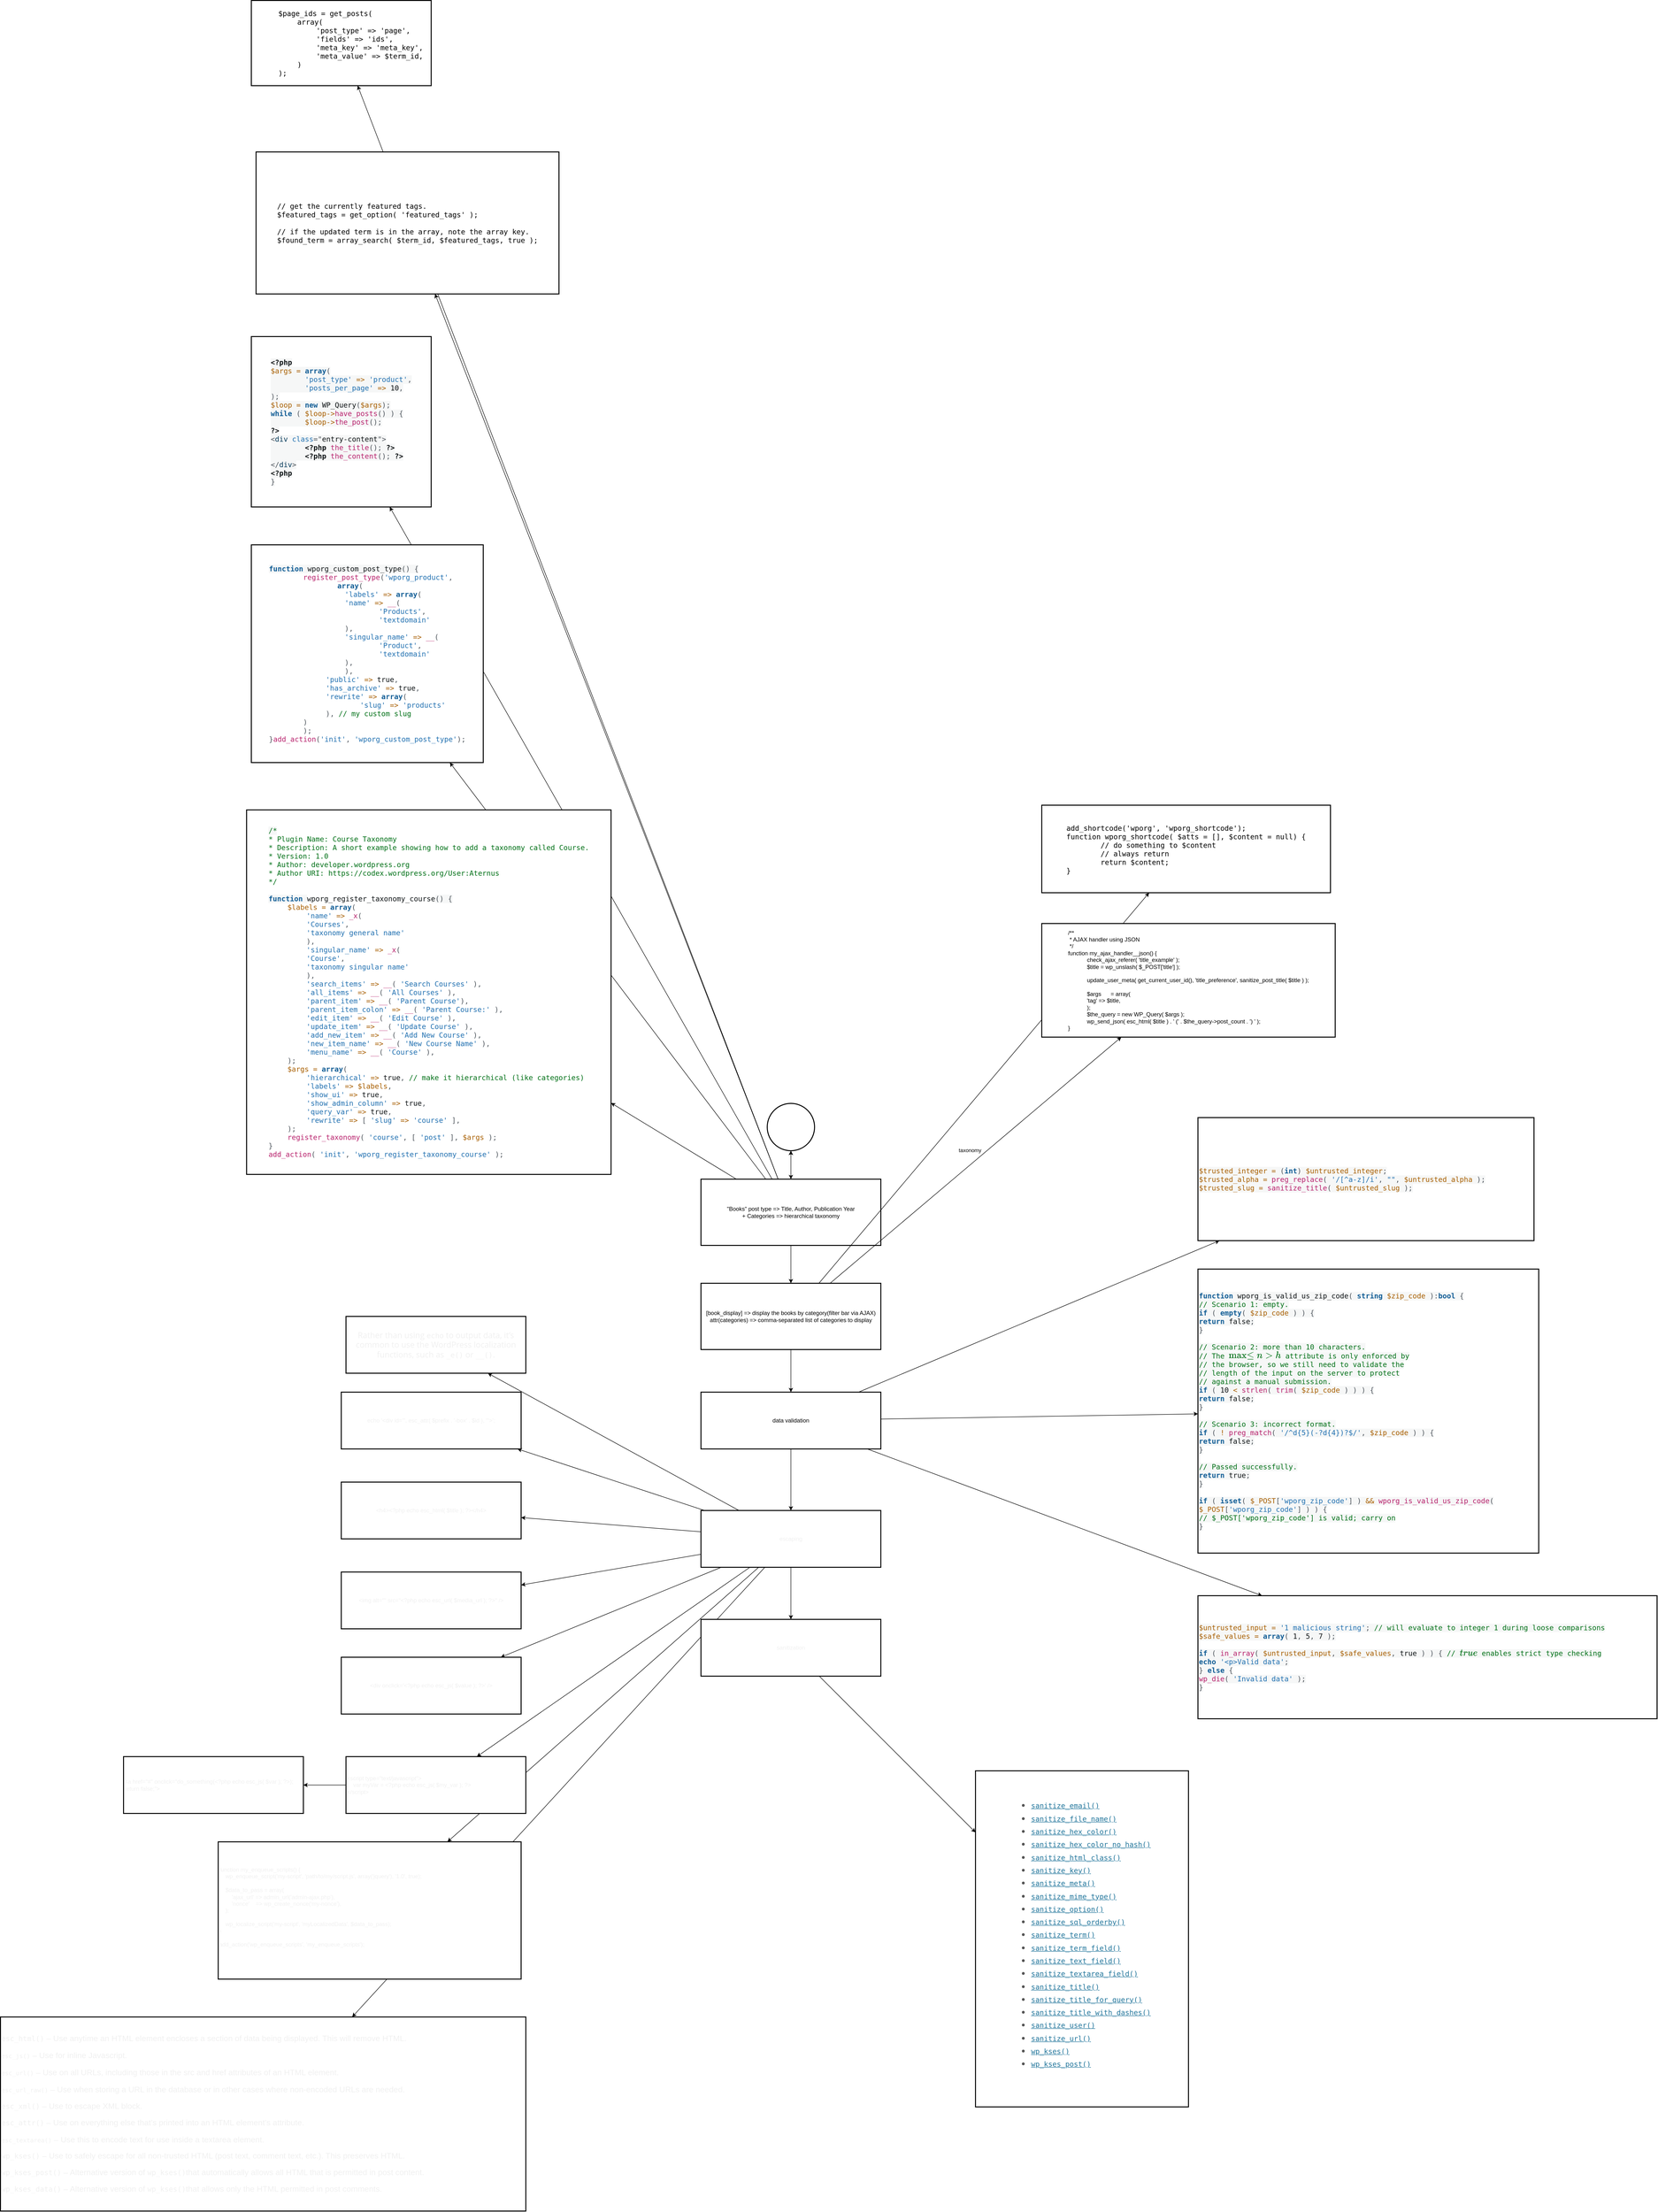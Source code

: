<mxfile>
    <diagram id="-lICfcMq23BuJoMhSjsL" name="steps">
        <mxGraphModel dx="1996" dy="2678" grid="1" gridSize="10" guides="1" tooltips="1" connect="1" arrows="1" fold="1" page="0" pageScale="1" pageWidth="1169" pageHeight="827" math="0" shadow="0">
            <root>
                <mxCell id="0"/>
                <mxCell id="1" parent="0"/>
                <mxCell id="4" value="" style="edgeStyle=none;html=1;" parent="1" source="2" target="3" edge="1">
                    <mxGeometry relative="1" as="geometry"/>
                </mxCell>
                <mxCell id="2" value="" style="strokeWidth=2;html=1;shape=mxgraph.flowchart.start_2;whiteSpace=wrap;" parent="1" vertex="1">
                    <mxGeometry x="130" y="60" width="100" height="100" as="geometry"/>
                </mxCell>
                <mxCell id="6" value="" style="edgeStyle=none;html=1;" parent="1" source="3" target="5" edge="1">
                    <mxGeometry relative="1" as="geometry"/>
                </mxCell>
                <mxCell id="10" value="" style="edgeStyle=none;html=1;" parent="1" source="3" target="9" edge="1">
                    <mxGeometry relative="1" as="geometry"/>
                </mxCell>
                <mxCell id="11" value="register" style="edgeLabel;html=1;align=center;verticalAlign=middle;resizable=0;points=[];" parent="10" vertex="1" connectable="0">
                    <mxGeometry x="0.283" y="1" relative="1" as="geometry">
                        <mxPoint x="1446" y="566" as="offset"/>
                    </mxGeometry>
                </mxCell>
                <mxCell id="13" style="edgeStyle=none;html=1;" parent="1" source="3" target="12" edge="1">
                    <mxGeometry relative="1" as="geometry"/>
                </mxCell>
                <mxCell id="14" value="fetch" style="edgeLabel;html=1;align=center;verticalAlign=middle;resizable=0;points=[];" parent="13" vertex="1" connectable="0">
                    <mxGeometry x="-0.884" relative="1" as="geometry">
                        <mxPoint x="-27" y="107" as="offset"/>
                    </mxGeometry>
                </mxCell>
                <mxCell id="15" value="" style="edgeStyle=none;html=1;" parent="1" source="3" target="2" edge="1">
                    <mxGeometry relative="1" as="geometry"/>
                </mxCell>
                <mxCell id="16" value="" style="edgeStyle=none;html=1;" parent="1" source="3" target="2" edge="1">
                    <mxGeometry relative="1" as="geometry"/>
                </mxCell>
                <mxCell id="18" style="edgeStyle=none;html=1;" parent="1" source="3" target="17" edge="1">
                    <mxGeometry relative="1" as="geometry"/>
                </mxCell>
                <mxCell id="19" value="taxonomy" style="edgeLabel;html=1;align=center;verticalAlign=middle;resizable=0;points=[];" parent="18" vertex="1" connectable="0">
                    <mxGeometry x="-0.317" y="-3" relative="1" as="geometry">
                        <mxPoint x="582" y="-4" as="offset"/>
                    </mxGeometry>
                </mxCell>
                <mxCell id="21" value="" style="edgeStyle=none;html=1;" parent="1" source="3" target="20" edge="1">
                    <mxGeometry relative="1" as="geometry"/>
                </mxCell>
                <mxCell id="23" value="" style="edgeStyle=none;html=1;fontColor=#F0F0F0;" parent="1" source="3" target="22" edge="1">
                    <mxGeometry relative="1" as="geometry"/>
                </mxCell>
                <mxCell id="3" value="&quot;Books&quot; post type =&amp;gt; Title, Author, Publication Year&lt;br&gt;+ Categories =&amp;gt; hierarchical taxonomy" style="whiteSpace=wrap;html=1;strokeWidth=2;" parent="1" vertex="1">
                    <mxGeometry x="-10" y="220" width="380" height="140" as="geometry"/>
                </mxCell>
                <mxCell id="8" value="" style="edgeStyle=none;html=1;" parent="1" source="5" target="7" edge="1">
                    <mxGeometry relative="1" as="geometry"/>
                </mxCell>
                <mxCell id="25" value="" style="edgeStyle=none;html=1;fontColor=#F0F0F0;" parent="1" source="5" target="24" edge="1">
                    <mxGeometry relative="1" as="geometry"/>
                </mxCell>
                <mxCell id="27" value="" style="edgeStyle=none;html=1;fontColor=#F0F0F0;" parent="1" source="5" target="26" edge="1">
                    <mxGeometry relative="1" as="geometry"/>
                </mxCell>
                <mxCell id="5" value="[book_display] =&amp;gt; display the books by category(filter bar via AJAX)&lt;br&gt;attr(categories) =&amp;gt; comma-separated list of categories to display" style="whiteSpace=wrap;html=1;strokeWidth=2;" parent="1" vertex="1">
                    <mxGeometry x="-10" y="440" width="380" height="140" as="geometry"/>
                </mxCell>
                <mxCell id="29" value="" style="edgeStyle=none;html=1;fontColor=#F0F0F0;" parent="1" source="7" target="28" edge="1">
                    <mxGeometry relative="1" as="geometry"/>
                </mxCell>
                <mxCell id="31" style="edgeStyle=none;html=1;fontColor=#F0F0F0;" parent="1" source="7" target="30" edge="1">
                    <mxGeometry relative="1" as="geometry"/>
                </mxCell>
                <mxCell id="33" style="edgeStyle=none;html=1;fontColor=#F0F0F0;" parent="1" source="7" target="32" edge="1">
                    <mxGeometry relative="1" as="geometry"/>
                </mxCell>
                <mxCell id="37" style="edgeStyle=none;html=1;fontColor=#F0F0F0;" parent="1" source="7" target="36" edge="1">
                    <mxGeometry relative="1" as="geometry"/>
                </mxCell>
                <mxCell id="7" value="data validation" style="whiteSpace=wrap;html=1;strokeWidth=2;" parent="1" vertex="1">
                    <mxGeometry x="-10" y="670" width="380" height="120" as="geometry"/>
                </mxCell>
                <mxCell id="9" value="&lt;div style=&quot;text-align: justify;&quot;&gt;&lt;span style=&quot;border: 0px; font-family: Hack, &amp;quot;Fira Code&amp;quot;, Consolas, Menlo, Monaco, &amp;quot;Andale Mono&amp;quot;, &amp;quot;Lucida Console&amp;quot;, &amp;quot;Lucida Sans Typewriter&amp;quot;, &amp;quot;DejaVu Sans Mono&amp;quot;, &amp;quot;Bitstream Vera Sans Mono&amp;quot;, &amp;quot;Liberation Mono&amp;quot;, &amp;quot;Nimbus Mono L&amp;quot;, &amp;quot;Courier New&amp;quot;, Courier, monospace; font-size: 15px; font-weight: 600; margin: 0px; outline: 0px; padding: 0px; vertical-align: baseline; box-sizing: border-box; color: rgb(19, 94, 150); text-align: left; background-color: rgb(246, 247, 247); scroll-behavior: auto !important;&quot; class=&quot;token keyword&quot;&gt;function&lt;/span&gt;&lt;span style=&quot;color: rgb(16, 21, 23); font-family: Hack, &amp;quot;Fira Code&amp;quot;, Consolas, Menlo, Monaco, &amp;quot;Andale Mono&amp;quot;, &amp;quot;Lucida Console&amp;quot;, &amp;quot;Lucida Sans Typewriter&amp;quot;, &amp;quot;DejaVu Sans Mono&amp;quot;, &amp;quot;Bitstream Vera Sans Mono&amp;quot;, &amp;quot;Liberation Mono&amp;quot;, &amp;quot;Nimbus Mono L&amp;quot;, &amp;quot;Courier New&amp;quot;, Courier, monospace; font-size: 15px; text-align: left; background-color: rgb(246, 247, 247);&quot;&gt; &lt;/span&gt;&lt;span style=&quot;border: 0px; font-family: Hack, &amp;quot;Fira Code&amp;quot;, Consolas, Menlo, Monaco, &amp;quot;Andale Mono&amp;quot;, &amp;quot;Lucida Console&amp;quot;, &amp;quot;Lucida Sans Typewriter&amp;quot;, &amp;quot;DejaVu Sans Mono&amp;quot;, &amp;quot;Bitstream Vera Sans Mono&amp;quot;, &amp;quot;Liberation Mono&amp;quot;, &amp;quot;Nimbus Mono L&amp;quot;, &amp;quot;Courier New&amp;quot;, Courier, monospace; font-size: 15px; margin: 0px; outline: 0px; padding: 0px; vertical-align: baseline; box-sizing: border-box; color: rgb(16, 21, 23); text-align: left; background-color: rgb(246, 247, 247); scroll-behavior: auto !important;&quot; class=&quot;token function-definition function&quot;&gt;wporg_custom_post_type&lt;/span&gt;&lt;span style=&quot;border: 0px; font-family: Hack, &amp;quot;Fira Code&amp;quot;, Consolas, Menlo, Monaco, &amp;quot;Andale Mono&amp;quot;, &amp;quot;Lucida Console&amp;quot;, &amp;quot;Lucida Sans Typewriter&amp;quot;, &amp;quot;DejaVu Sans Mono&amp;quot;, &amp;quot;Bitstream Vera Sans Mono&amp;quot;, &amp;quot;Liberation Mono&amp;quot;, &amp;quot;Nimbus Mono L&amp;quot;, &amp;quot;Courier New&amp;quot;, Courier, monospace; font-size: 15px; margin: 0px; outline: 0px; padding: 0px; vertical-align: baseline; box-sizing: border-box; color: rgb(80, 87, 94); text-align: left; background-color: rgb(246, 247, 247); scroll-behavior: auto !important;&quot; class=&quot;token punctuation&quot;&gt;(&lt;/span&gt;&lt;span style=&quot;border: 0px; font-family: Hack, &amp;quot;Fira Code&amp;quot;, Consolas, Menlo, Monaco, &amp;quot;Andale Mono&amp;quot;, &amp;quot;Lucida Console&amp;quot;, &amp;quot;Lucida Sans Typewriter&amp;quot;, &amp;quot;DejaVu Sans Mono&amp;quot;, &amp;quot;Bitstream Vera Sans Mono&amp;quot;, &amp;quot;Liberation Mono&amp;quot;, &amp;quot;Nimbus Mono L&amp;quot;, &amp;quot;Courier New&amp;quot;, Courier, monospace; font-size: 15px; margin: 0px; outline: 0px; padding: 0px; vertical-align: baseline; box-sizing: border-box; color: rgb(80, 87, 94); text-align: left; background-color: rgb(246, 247, 247); scroll-behavior: auto !important;&quot; class=&quot;token punctuation&quot;&gt;)&lt;/span&gt;&lt;span style=&quot;color: rgb(16, 21, 23); font-family: Hack, &amp;quot;Fira Code&amp;quot;, Consolas, Menlo, Monaco, &amp;quot;Andale Mono&amp;quot;, &amp;quot;Lucida Console&amp;quot;, &amp;quot;Lucida Sans Typewriter&amp;quot;, &amp;quot;DejaVu Sans Mono&amp;quot;, &amp;quot;Bitstream Vera Sans Mono&amp;quot;, &amp;quot;Liberation Mono&amp;quot;, &amp;quot;Nimbus Mono L&amp;quot;, &amp;quot;Courier New&amp;quot;, Courier, monospace; font-size: 15px; text-align: left; background-color: rgb(246, 247, 247);&quot;&gt; &lt;/span&gt;&lt;span style=&quot;border: 0px; font-family: Hack, &amp;quot;Fira Code&amp;quot;, Consolas, Menlo, Monaco, &amp;quot;Andale Mono&amp;quot;, &amp;quot;Lucida Console&amp;quot;, &amp;quot;Lucida Sans Typewriter&amp;quot;, &amp;quot;DejaVu Sans Mono&amp;quot;, &amp;quot;Bitstream Vera Sans Mono&amp;quot;, &amp;quot;Liberation Mono&amp;quot;, &amp;quot;Nimbus Mono L&amp;quot;, &amp;quot;Courier New&amp;quot;, Courier, monospace; font-size: 15px; margin: 0px; outline: 0px; padding: 0px; vertical-align: baseline; box-sizing: border-box; color: rgb(80, 87, 94); text-align: left; background-color: rgb(246, 247, 247); scroll-behavior: auto !important;&quot; class=&quot;token punctuation&quot;&gt;{&lt;/span&gt;&lt;/div&gt;&lt;span style=&quot;border: 0px; font-family: Hack, &amp;quot;Fira Code&amp;quot;, Consolas, Menlo, Monaco, &amp;quot;Andale Mono&amp;quot;, &amp;quot;Lucida Console&amp;quot;, &amp;quot;Lucida Sans Typewriter&amp;quot;, &amp;quot;DejaVu Sans Mono&amp;quot;, &amp;quot;Bitstream Vera Sans Mono&amp;quot;, &amp;quot;Liberation Mono&amp;quot;, &amp;quot;Nimbus Mono L&amp;quot;, &amp;quot;Courier New&amp;quot;, Courier, monospace; font-size: 15px; font-style: normal; font-weight: 400; margin: 0px; outline: 0px; padding: 0px; vertical-align: baseline; box-sizing: border-box; color: rgb(184, 35, 109); font-variant-ligatures: normal; font-variant-caps: normal; letter-spacing: normal; orphans: 2; text-align: left; text-indent: 0px; text-transform: none; widows: 2; word-spacing: 0px; -webkit-text-stroke-width: 0px; background-color: rgb(246, 247, 247); text-decoration-thickness: initial; text-decoration-style: initial; text-decoration-color: initial; scroll-behavior: auto !important;&quot; class=&quot;token function&quot;&gt;&lt;div style=&quot;text-align: justify;&quot;&gt;&lt;span style=&quot;border: 0px; margin: 0px; outline: 0px; padding: 0px; vertical-align: baseline; box-sizing: border-box; scroll-behavior: auto !important;&quot; class=&quot;token function&quot;&gt;&lt;span style=&quot;white-space: pre;&quot;&gt;&#9;&lt;/span&gt;register_post_type&lt;/span&gt;&lt;span style=&quot;border: 0px; margin: 0px; outline: 0px; padding: 0px; vertical-align: baseline; box-sizing: border-box; color: rgb(80, 87, 94); scroll-behavior: auto !important;&quot; class=&quot;token punctuation&quot;&gt;(&lt;/span&gt;&lt;span style=&quot;border: 0px; margin: 0px; outline: 0px; padding: 0px; vertical-align: baseline; box-sizing: border-box; color: rgb(34, 113, 177); scroll-behavior: auto !important;&quot; class=&quot;token string single-quoted-string&quot;&gt;'wporg_product'&lt;/span&gt;&lt;span style=&quot;border: 0px; margin: 0px; outline: 0px; padding: 0px; vertical-align: baseline; box-sizing: border-box; color: rgb(80, 87, 94); scroll-behavior: auto !important;&quot; class=&quot;token punctuation&quot;&gt;,&lt;/span&gt;&lt;/div&gt;&lt;/span&gt;&lt;span style=&quot;border: 0px; font-family: Hack, &amp;quot;Fira Code&amp;quot;, Consolas, Menlo, Monaco, &amp;quot;Andale Mono&amp;quot;, &amp;quot;Lucida Console&amp;quot;, &amp;quot;Lucida Sans Typewriter&amp;quot;, &amp;quot;DejaVu Sans Mono&amp;quot;, &amp;quot;Bitstream Vera Sans Mono&amp;quot;, &amp;quot;Liberation Mono&amp;quot;, &amp;quot;Nimbus Mono L&amp;quot;, &amp;quot;Courier New&amp;quot;, Courier, monospace; font-size: 15px; font-style: normal; font-weight: 600; margin: 0px; outline: 0px; padding: 0px; vertical-align: baseline; box-sizing: border-box; color: rgb(19, 94, 150); font-variant-ligatures: normal; font-variant-caps: normal; letter-spacing: normal; orphans: 2; text-align: left; text-indent: 0px; text-transform: none; widows: 2; word-spacing: 0px; -webkit-text-stroke-width: 0px; background-color: rgb(246, 247, 247); text-decoration-thickness: initial; text-decoration-style: initial; text-decoration-color: initial; scroll-behavior: auto !important;&quot; class=&quot;token keyword&quot;&gt;&lt;div style=&quot;text-align: justify;&quot;&gt;&lt;span style=&quot;border: 0px; margin: 0px; outline: 0px; padding: 0px; vertical-align: baseline; box-sizing: border-box; scroll-behavior: auto !important;&quot; class=&quot;token keyword&quot;&gt;&lt;span style=&quot;white-space: pre;&quot;&gt;&#9;&lt;span style=&quot;white-space: pre;&quot;&gt;&#9;&lt;/span&gt;&lt;/span&gt;array&lt;/span&gt;&lt;span style=&quot;font-weight: 400; border: 0px; margin: 0px; outline: 0px; padding: 0px; vertical-align: baseline; box-sizing: border-box; color: rgb(80, 87, 94); scroll-behavior: auto !important;&quot; class=&quot;token punctuation&quot;&gt;(&lt;/span&gt;&lt;/div&gt;&lt;/span&gt;&lt;blockquote style=&quot;margin: 0 0 0 40px; border: none; padding: 0px;&quot;&gt;&lt;blockquote style=&quot;margin: 0 0 0 40px; border: none; padding: 0px;&quot;&gt;&lt;blockquote style=&quot;margin: 0 0 0 40px; border: none; padding: 0px;&quot;&gt;&lt;blockquote style=&quot;margin: 0 0 0 40px; border: none; padding: 0px;&quot;&gt;&lt;span style=&quot;border: 0px; font-family: Hack, &amp;quot;Fira Code&amp;quot;, Consolas, Menlo, Monaco, &amp;quot;Andale Mono&amp;quot;, &amp;quot;Lucida Console&amp;quot;, &amp;quot;Lucida Sans Typewriter&amp;quot;, &amp;quot;DejaVu Sans Mono&amp;quot;, &amp;quot;Bitstream Vera Sans Mono&amp;quot;, &amp;quot;Liberation Mono&amp;quot;, &amp;quot;Nimbus Mono L&amp;quot;, &amp;quot;Courier New&amp;quot;, Courier, monospace; font-size: 15px; font-style: normal; font-weight: 400; margin: 0px; outline: 0px; padding: 0px; vertical-align: baseline; box-sizing: border-box; color: rgb(34, 113, 177); font-variant-ligatures: normal; font-variant-caps: normal; letter-spacing: normal; orphans: 2; text-align: left; text-indent: 0px; text-transform: none; widows: 2; word-spacing: 0px; -webkit-text-stroke-width: 0px; background-color: rgb(246, 247, 247); text-decoration-thickness: initial; text-decoration-style: initial; text-decoration-color: initial; scroll-behavior: auto !important;&quot; class=&quot;token string single-quoted-string&quot;&gt;&lt;div style=&quot;text-align: justify;&quot;&gt;&lt;span style=&quot;border: 0px; margin: 0px; outline: 0px; padding: 0px; vertical-align: baseline; box-sizing: border-box; scroll-behavior: auto !important;&quot; class=&quot;token string single-quoted-string&quot;&gt;'labels'&lt;/span&gt;&lt;span style=&quot;color: rgb(16, 21, 23);&quot;&gt;      &lt;/span&gt;&lt;span style=&quot;border: 0px; margin: 0px; outline: 0px; padding: 0px; vertical-align: baseline; box-sizing: border-box; color: rgb(168, 95, 0); scroll-behavior: auto !important;&quot; class=&quot;token operator&quot;&gt;=&amp;gt;&lt;/span&gt;&lt;span style=&quot;color: rgb(16, 21, 23);&quot;&gt; &lt;/span&gt;&lt;span style=&quot;border: 0px; font-weight: 600; margin: 0px; outline: 0px; padding: 0px; vertical-align: baseline; box-sizing: border-box; color: rgb(19, 94, 150); scroll-behavior: auto !important;&quot; class=&quot;token keyword&quot;&gt;array&lt;/span&gt;&lt;span style=&quot;border: 0px; margin: 0px; outline: 0px; padding: 0px; vertical-align: baseline; box-sizing: border-box; color: rgb(80, 87, 94); scroll-behavior: auto !important;&quot; class=&quot;token punctuation&quot;&gt;(&lt;/span&gt;&lt;/div&gt;&lt;/span&gt;&lt;/blockquote&gt;&lt;/blockquote&gt;&lt;/blockquote&gt;&lt;blockquote style=&quot;margin: 0 0 0 40px; border: none; padding: 0px;&quot;&gt;&lt;blockquote style=&quot;margin: 0 0 0 40px; border: none; padding: 0px;&quot;&gt;&lt;blockquote style=&quot;margin: 0 0 0 40px; border: none; padding: 0px;&quot;&gt;&lt;span style=&quot;border: 0px; font-family: Hack, &amp;quot;Fira Code&amp;quot;, Consolas, Menlo, Monaco, &amp;quot;Andale Mono&amp;quot;, &amp;quot;Lucida Console&amp;quot;, &amp;quot;Lucida Sans Typewriter&amp;quot;, &amp;quot;DejaVu Sans Mono&amp;quot;, &amp;quot;Bitstream Vera Sans Mono&amp;quot;, &amp;quot;Liberation Mono&amp;quot;, &amp;quot;Nimbus Mono L&amp;quot;, &amp;quot;Courier New&amp;quot;, Courier, monospace; font-size: 15px; font-style: normal; font-weight: 400; margin: 0px; outline: 0px; padding: 0px; vertical-align: baseline; box-sizing: border-box; color: rgb(34, 113, 177); font-variant-ligatures: normal; font-variant-caps: normal; letter-spacing: normal; orphans: 2; text-align: left; text-indent: 0px; text-transform: none; widows: 2; word-spacing: 0px; -webkit-text-stroke-width: 0px; background-color: rgb(246, 247, 247); text-decoration-thickness: initial; text-decoration-style: initial; text-decoration-color: initial; scroll-behavior: auto !important;&quot; class=&quot;token string single-quoted-string&quot;&gt;&lt;div style=&quot;text-align: justify;&quot;&gt;&lt;span style=&quot;border: 0px; margin: 0px; outline: 0px; padding: 0px; vertical-align: baseline; box-sizing: border-box; scroll-behavior: auto !important;&quot; class=&quot;token string single-quoted-string&quot;&gt;'name'&lt;/span&gt;&lt;span style=&quot;color: rgb(16, 21, 23);&quot;&gt;          &lt;/span&gt;&lt;span style=&quot;border: 0px; margin: 0px; outline: 0px; padding: 0px; vertical-align: baseline; box-sizing: border-box; color: rgb(168, 95, 0); scroll-behavior: auto !important;&quot; class=&quot;token operator&quot;&gt;=&amp;gt;&lt;/span&gt;&lt;span style=&quot;color: rgb(16, 21, 23);&quot;&gt; &lt;/span&gt;&lt;span style=&quot;border: 0px; margin: 0px; outline: 0px; padding: 0px; vertical-align: baseline; box-sizing: border-box; color: rgb(184, 35, 109); scroll-behavior: auto !important;&quot; class=&quot;token function&quot;&gt;__&lt;/span&gt;&lt;span style=&quot;border: 0px; margin: 0px; outline: 0px; padding: 0px; vertical-align: baseline; box-sizing: border-box; color: rgb(80, 87, 94); scroll-behavior: auto !important;&quot; class=&quot;token punctuation&quot;&gt;(&lt;/span&gt;&lt;/div&gt;&lt;div style=&quot;text-align: justify;&quot;&gt;&lt;span style=&quot;border: 0px; margin: 0px; outline: 0px; padding: 0px; vertical-align: baseline; box-sizing: border-box; scroll-behavior: auto !important;&quot; class=&quot;token string single-quoted-string&quot;&gt;&lt;span style=&quot;white-space: pre;&quot;&gt;&#9;&lt;/span&gt;'Products'&lt;/span&gt;&lt;span style=&quot;border: 0px; margin: 0px; outline: 0px; padding: 0px; vertical-align: baseline; box-sizing: border-box; color: rgb(80, 87, 94); scroll-behavior: auto !important;&quot; class=&quot;token punctuation&quot;&gt;,&lt;/span&gt;&lt;/div&gt;&lt;div style=&quot;text-align: justify;&quot;&gt;&lt;span style=&quot;border: 0px; margin: 0px; outline: 0px; padding: 0px; vertical-align: baseline; box-sizing: border-box; scroll-behavior: auto !important;&quot; class=&quot;token string single-quoted-string&quot;&gt;&lt;span style=&quot;white-space: pre;&quot;&gt;&#9;&lt;/span&gt;'textdomain'&lt;/span&gt;&lt;/div&gt;&lt;div style=&quot;text-align: justify;&quot;&gt;&lt;span style=&quot;border: 0px; margin: 0px; outline: 0px; padding: 0px; vertical-align: baseline; box-sizing: border-box; color: rgb(80, 87, 94); scroll-behavior: auto !important;&quot; class=&quot;token punctuation&quot;&gt;)&lt;/span&gt;&lt;span style=&quot;border: 0px; margin: 0px; outline: 0px; padding: 0px; vertical-align: baseline; box-sizing: border-box; color: rgb(80, 87, 94); scroll-behavior: auto !important;&quot; class=&quot;token punctuation&quot;&gt;,&lt;/span&gt;&lt;/div&gt;&lt;/span&gt;&lt;/blockquote&gt;&lt;/blockquote&gt;&lt;/blockquote&gt;&lt;blockquote style=&quot;margin: 0 0 0 40px; border: none; padding: 0px;&quot;&gt;&lt;blockquote style=&quot;margin: 0 0 0 40px; border: none; padding: 0px;&quot;&gt;&lt;blockquote style=&quot;margin: 0 0 0 40px; border: none; padding: 0px;&quot;&gt;&lt;span style=&quot;border: 0px; font-family: Hack, &amp;quot;Fira Code&amp;quot;, Consolas, Menlo, Monaco, &amp;quot;Andale Mono&amp;quot;, &amp;quot;Lucida Console&amp;quot;, &amp;quot;Lucida Sans Typewriter&amp;quot;, &amp;quot;DejaVu Sans Mono&amp;quot;, &amp;quot;Bitstream Vera Sans Mono&amp;quot;, &amp;quot;Liberation Mono&amp;quot;, &amp;quot;Nimbus Mono L&amp;quot;, &amp;quot;Courier New&amp;quot;, Courier, monospace; font-size: 15px; font-style: normal; font-weight: 400; margin: 0px; outline: 0px; padding: 0px; vertical-align: baseline; box-sizing: border-box; color: rgb(34, 113, 177); font-variant-ligatures: normal; font-variant-caps: normal; letter-spacing: normal; orphans: 2; text-align: left; text-indent: 0px; text-transform: none; widows: 2; word-spacing: 0px; -webkit-text-stroke-width: 0px; background-color: rgb(246, 247, 247); text-decoration-thickness: initial; text-decoration-style: initial; text-decoration-color: initial; scroll-behavior: auto !important;&quot; class=&quot;token string single-quoted-string&quot;&gt;&lt;div style=&quot;text-align: justify;&quot;&gt;&lt;span style=&quot;border: 0px; margin: 0px; outline: 0px; padding: 0px; vertical-align: baseline; box-sizing: border-box; scroll-behavior: auto !important;&quot; class=&quot;token string single-quoted-string&quot;&gt;'singular_name'&lt;/span&gt;&lt;span style=&quot;color: rgb(16, 21, 23);&quot;&gt; &lt;/span&gt;&lt;span style=&quot;border: 0px; margin: 0px; outline: 0px; padding: 0px; vertical-align: baseline; box-sizing: border-box; color: rgb(168, 95, 0); scroll-behavior: auto !important;&quot; class=&quot;token operator&quot;&gt;=&amp;gt;&lt;/span&gt;&lt;span style=&quot;color: rgb(16, 21, 23);&quot;&gt; &lt;/span&gt;&lt;span style=&quot;border: 0px; margin: 0px; outline: 0px; padding: 0px; vertical-align: baseline; box-sizing: border-box; color: rgb(184, 35, 109); scroll-behavior: auto !important;&quot; class=&quot;token function&quot;&gt;__&lt;/span&gt;&lt;span style=&quot;border: 0px; margin: 0px; outline: 0px; padding: 0px; vertical-align: baseline; box-sizing: border-box; color: rgb(80, 87, 94); scroll-behavior: auto !important;&quot; class=&quot;token punctuation&quot;&gt;(&lt;/span&gt;&lt;/div&gt;&lt;div style=&quot;text-align: justify;&quot;&gt;&lt;span style=&quot;border: 0px; margin: 0px; outline: 0px; padding: 0px; vertical-align: baseline; box-sizing: border-box; scroll-behavior: auto !important;&quot; class=&quot;token string single-quoted-string&quot;&gt;&lt;span style=&quot;white-space: pre;&quot;&gt;&#9;&lt;/span&gt;'Product'&lt;/span&gt;&lt;span style=&quot;border: 0px; margin: 0px; outline: 0px; padding: 0px; vertical-align: baseline; box-sizing: border-box; color: rgb(80, 87, 94); scroll-behavior: auto !important;&quot; class=&quot;token punctuation&quot;&gt;,&lt;/span&gt;&lt;/div&gt;&lt;div style=&quot;text-align: justify;&quot;&gt;&lt;span style=&quot;border: 0px; margin: 0px; outline: 0px; padding: 0px; vertical-align: baseline; box-sizing: border-box; scroll-behavior: auto !important;&quot; class=&quot;token string single-quoted-string&quot;&gt;&lt;span style=&quot;white-space: pre;&quot;&gt;&#9;&lt;/span&gt;'textdomain'&lt;/span&gt;&lt;/div&gt;&lt;div style=&quot;text-align: justify;&quot;&gt;&lt;span style=&quot;border: 0px; margin: 0px; outline: 0px; padding: 0px; vertical-align: baseline; box-sizing: border-box; color: rgb(80, 87, 94); scroll-behavior: auto !important;&quot; class=&quot;token punctuation&quot;&gt;)&lt;/span&gt;&lt;span style=&quot;border: 0px; margin: 0px; outline: 0px; padding: 0px; vertical-align: baseline; box-sizing: border-box; color: rgb(80, 87, 94); scroll-behavior: auto !important;&quot; class=&quot;token punctuation&quot;&gt;,&lt;/span&gt;&lt;/div&gt;&lt;div style=&quot;text-align: justify;&quot;&gt;&lt;span style=&quot;color: rgb(80, 87, 94); border: 0px; margin: 0px; outline: 0px; padding: 0px; vertical-align: baseline; box-sizing: border-box; scroll-behavior: auto !important;&quot; class=&quot;token punctuation&quot;&gt;)&lt;/span&gt;&lt;span style=&quot;color: rgb(80, 87, 94); border: 0px; margin: 0px; outline: 0px; padding: 0px; vertical-align: baseline; box-sizing: border-box; scroll-behavior: auto !important;&quot; class=&quot;token punctuation&quot;&gt;,&lt;/span&gt;&lt;/div&gt;&lt;/span&gt;&lt;/blockquote&gt;&lt;/blockquote&gt;&lt;/blockquote&gt;&lt;/blockquote&gt;&lt;blockquote style=&quot;margin: 0 0 0 40px; border: none; padding: 0px;&quot;&gt;&lt;blockquote style=&quot;margin: 0 0 0 40px; border: none; padding: 0px;&quot;&gt;&lt;blockquote style=&quot;margin: 0 0 0 40px; border: none; padding: 0px;&quot;&gt;&lt;span style=&quot;border: 0px; font-family: Hack, &amp;quot;Fira Code&amp;quot;, Consolas, Menlo, Monaco, &amp;quot;Andale Mono&amp;quot;, &amp;quot;Lucida Console&amp;quot;, &amp;quot;Lucida Sans Typewriter&amp;quot;, &amp;quot;DejaVu Sans Mono&amp;quot;, &amp;quot;Bitstream Vera Sans Mono&amp;quot;, &amp;quot;Liberation Mono&amp;quot;, &amp;quot;Nimbus Mono L&amp;quot;, &amp;quot;Courier New&amp;quot;, Courier, monospace; font-size: 15px; font-style: normal; font-weight: 400; margin: 0px; outline: 0px; padding: 0px; vertical-align: baseline; box-sizing: border-box; color: rgb(34, 113, 177); font-variant-ligatures: normal; font-variant-caps: normal; letter-spacing: normal; orphans: 2; text-align: left; text-indent: 0px; text-transform: none; widows: 2; word-spacing: 0px; -webkit-text-stroke-width: 0px; background-color: rgb(246, 247, 247); text-decoration-thickness: initial; text-decoration-style: initial; text-decoration-color: initial; scroll-behavior: auto !important;&quot; class=&quot;token string single-quoted-string&quot;&gt;&lt;div style=&quot;text-align: justify;&quot;&gt;&lt;span style=&quot;border: 0px; margin: 0px; outline: 0px; padding: 0px; vertical-align: baseline; box-sizing: border-box; scroll-behavior: auto !important;&quot; class=&quot;token string single-quoted-string&quot;&gt;'public'&lt;/span&gt;&lt;span style=&quot;color: rgb(16, 21, 23);&quot;&gt;      &lt;/span&gt;&lt;span style=&quot;border: 0px; margin: 0px; outline: 0px; padding: 0px; vertical-align: baseline; box-sizing: border-box; color: rgb(168, 95, 0); scroll-behavior: auto !important;&quot; class=&quot;token operator&quot;&gt;=&amp;gt;&lt;/span&gt;&lt;span style=&quot;color: rgb(16, 21, 23);&quot;&gt; &lt;/span&gt;&lt;span style=&quot;border: 0px; margin: 0px; outline: 0px; padding: 0px; vertical-align: baseline; box-sizing: border-box; color: rgb(16, 21, 23); scroll-behavior: auto !important;&quot; class=&quot;token constant boolean&quot;&gt;true&lt;/span&gt;&lt;span style=&quot;border: 0px; margin: 0px; outline: 0px; padding: 0px; vertical-align: baseline; box-sizing: border-box; color: rgb(80, 87, 94); scroll-behavior: auto !important;&quot; class=&quot;token punctuation&quot;&gt;,&lt;/span&gt;&lt;/div&gt;&lt;/span&gt;&lt;/blockquote&gt;&lt;/blockquote&gt;&lt;blockquote style=&quot;margin: 0 0 0 40px; border: none; padding: 0px;&quot;&gt;&lt;blockquote style=&quot;margin: 0 0 0 40px; border: none; padding: 0px;&quot;&gt;&lt;span style=&quot;border: 0px; font-family: Hack, &amp;quot;Fira Code&amp;quot;, Consolas, Menlo, Monaco, &amp;quot;Andale Mono&amp;quot;, &amp;quot;Lucida Console&amp;quot;, &amp;quot;Lucida Sans Typewriter&amp;quot;, &amp;quot;DejaVu Sans Mono&amp;quot;, &amp;quot;Bitstream Vera Sans Mono&amp;quot;, &amp;quot;Liberation Mono&amp;quot;, &amp;quot;Nimbus Mono L&amp;quot;, &amp;quot;Courier New&amp;quot;, Courier, monospace; font-size: 15px; font-style: normal; font-weight: 400; margin: 0px; outline: 0px; padding: 0px; vertical-align: baseline; box-sizing: border-box; color: rgb(34, 113, 177); font-variant-ligatures: normal; font-variant-caps: normal; letter-spacing: normal; orphans: 2; text-align: left; text-indent: 0px; text-transform: none; widows: 2; word-spacing: 0px; -webkit-text-stroke-width: 0px; background-color: rgb(246, 247, 247); text-decoration-thickness: initial; text-decoration-style: initial; text-decoration-color: initial; scroll-behavior: auto !important;&quot; class=&quot;token string single-quoted-string&quot;&gt;&lt;div style=&quot;text-align: justify;&quot;&gt;&lt;span style=&quot;border: 0px; margin: 0px; outline: 0px; padding: 0px; vertical-align: baseline; box-sizing: border-box; scroll-behavior: auto !important;&quot; class=&quot;token string single-quoted-string&quot;&gt;'has_archive'&lt;/span&gt;&lt;span style=&quot;color: rgb(16, 21, 23);&quot;&gt; &lt;/span&gt;&lt;span style=&quot;border: 0px; margin: 0px; outline: 0px; padding: 0px; vertical-align: baseline; box-sizing: border-box; color: rgb(168, 95, 0); scroll-behavior: auto !important;&quot; class=&quot;token operator&quot;&gt;=&amp;gt;&lt;/span&gt;&lt;span style=&quot;color: rgb(16, 21, 23);&quot;&gt; &lt;/span&gt;&lt;span style=&quot;border: 0px; margin: 0px; outline: 0px; padding: 0px; vertical-align: baseline; box-sizing: border-box; color: rgb(16, 21, 23); scroll-behavior: auto !important;&quot; class=&quot;token constant boolean&quot;&gt;true&lt;/span&gt;&lt;span style=&quot;border: 0px; margin: 0px; outline: 0px; padding: 0px; vertical-align: baseline; box-sizing: border-box; color: rgb(80, 87, 94); scroll-behavior: auto !important;&quot; class=&quot;token punctuation&quot;&gt;,&lt;/span&gt;&lt;/div&gt;&lt;/span&gt;&lt;/blockquote&gt;&lt;/blockquote&gt;&lt;blockquote style=&quot;margin: 0 0 0 40px; border: none; padding: 0px;&quot;&gt;&lt;blockquote style=&quot;margin: 0 0 0 40px; border: none; padding: 0px;&quot;&gt;&lt;span style=&quot;border: 0px; font-family: Hack, &amp;quot;Fira Code&amp;quot;, Consolas, Menlo, Monaco, &amp;quot;Andale Mono&amp;quot;, &amp;quot;Lucida Console&amp;quot;, &amp;quot;Lucida Sans Typewriter&amp;quot;, &amp;quot;DejaVu Sans Mono&amp;quot;, &amp;quot;Bitstream Vera Sans Mono&amp;quot;, &amp;quot;Liberation Mono&amp;quot;, &amp;quot;Nimbus Mono L&amp;quot;, &amp;quot;Courier New&amp;quot;, Courier, monospace; font-size: 15px; font-style: normal; font-weight: 400; margin: 0px; outline: 0px; padding: 0px; vertical-align: baseline; box-sizing: border-box; color: rgb(34, 113, 177); font-variant-ligatures: normal; font-variant-caps: normal; letter-spacing: normal; orphans: 2; text-align: left; text-indent: 0px; text-transform: none; widows: 2; word-spacing: 0px; -webkit-text-stroke-width: 0px; background-color: rgb(246, 247, 247); text-decoration-thickness: initial; text-decoration-style: initial; text-decoration-color: initial; scroll-behavior: auto !important;&quot; class=&quot;token string single-quoted-string&quot;&gt;&lt;div style=&quot;text-align: justify;&quot;&gt;&lt;span style=&quot;border: 0px; margin: 0px; outline: 0px; padding: 0px; vertical-align: baseline; box-sizing: border-box; scroll-behavior: auto !important;&quot; class=&quot;token string single-quoted-string&quot;&gt;'rewrite'&lt;/span&gt;&lt;span style=&quot;color: rgb(16, 21, 23);&quot;&gt;     &lt;/span&gt;&lt;span style=&quot;border: 0px; margin: 0px; outline: 0px; padding: 0px; vertical-align: baseline; box-sizing: border-box; color: rgb(168, 95, 0); scroll-behavior: auto !important;&quot; class=&quot;token operator&quot;&gt;=&amp;gt;&lt;/span&gt;&lt;span style=&quot;color: rgb(16, 21, 23);&quot;&gt; &lt;/span&gt;&lt;span style=&quot;border: 0px; font-weight: 600; margin: 0px; outline: 0px; padding: 0px; vertical-align: baseline; box-sizing: border-box; color: rgb(19, 94, 150); scroll-behavior: auto !important;&quot; class=&quot;token keyword&quot;&gt;array&lt;/span&gt;&lt;span style=&quot;border: 0px; margin: 0px; outline: 0px; padding: 0px; vertical-align: baseline; box-sizing: border-box; color: rgb(80, 87, 94); scroll-behavior: auto !important;&quot; class=&quot;token punctuation&quot;&gt;(&lt;/span&gt;&lt;/div&gt;&lt;div style=&quot;text-align: justify;&quot;&gt;&lt;span style=&quot;border: 0px; margin: 0px; outline: 0px; padding: 0px; vertical-align: baseline; box-sizing: border-box; scroll-behavior: auto !important;&quot; class=&quot;token string single-quoted-string&quot;&gt;&lt;span style=&quot;white-space: pre;&quot;&gt;&#9;&lt;/span&gt;'slug'&lt;/span&gt;&lt;span style=&quot;color: rgb(16, 21, 23);&quot;&gt; &lt;/span&gt;&lt;span style=&quot;border: 0px; margin: 0px; outline: 0px; padding: 0px; vertical-align: baseline; box-sizing: border-box; color: rgb(168, 95, 0); scroll-behavior: auto !important;&quot; class=&quot;token operator&quot;&gt;=&amp;gt;&lt;/span&gt;&lt;span style=&quot;color: rgb(16, 21, 23);&quot;&gt; &lt;/span&gt;&lt;span style=&quot;border: 0px; margin: 0px; outline: 0px; padding: 0px; vertical-align: baseline; box-sizing: border-box; scroll-behavior: auto !important;&quot; class=&quot;token string single-quoted-string&quot;&gt;'products'&lt;/span&gt;&lt;/div&gt;&lt;div style=&quot;text-align: justify;&quot;&gt;&lt;span style=&quot;border: 0px; margin: 0px; outline: 0px; padding: 0px; vertical-align: baseline; box-sizing: border-box; color: rgb(80, 87, 94); scroll-behavior: auto !important;&quot; class=&quot;token punctuation&quot;&gt;)&lt;/span&gt;&lt;span style=&quot;border: 0px; margin: 0px; outline: 0px; padding: 0px; vertical-align: baseline; box-sizing: border-box; color: rgb(80, 87, 94); scroll-behavior: auto !important;&quot; class=&quot;token punctuation&quot;&gt;,&lt;/span&gt;&lt;span style=&quot;color: rgb(16, 21, 23);&quot;&gt; &lt;/span&gt;&lt;span style=&quot;border: 0px; margin: 0px; outline: 0px; padding: 0px; vertical-align: baseline; box-sizing: border-box; color: rgb(0, 112, 23); scroll-behavior: auto !important;&quot; class=&quot;token comment&quot;&gt;// my custom slug&lt;/span&gt;&lt;/div&gt;&lt;/span&gt;&lt;/blockquote&gt;&lt;/blockquote&gt;&lt;/blockquote&gt;&lt;span style=&quot;border: 0px; font-family: Hack, &amp;quot;Fira Code&amp;quot;, Consolas, Menlo, Monaco, &amp;quot;Andale Mono&amp;quot;, &amp;quot;Lucida Console&amp;quot;, &amp;quot;Lucida Sans Typewriter&amp;quot;, &amp;quot;DejaVu Sans Mono&amp;quot;, &amp;quot;Bitstream Vera Sans Mono&amp;quot;, &amp;quot;Liberation Mono&amp;quot;, &amp;quot;Nimbus Mono L&amp;quot;, &amp;quot;Courier New&amp;quot;, Courier, monospace; font-size: 15px; font-style: normal; font-weight: 400; margin: 0px; outline: 0px; padding: 0px; vertical-align: baseline; box-sizing: border-box; color: rgb(80, 87, 94); font-variant-ligatures: normal; font-variant-caps: normal; letter-spacing: normal; orphans: 2; text-align: left; text-indent: 0px; text-transform: none; widows: 2; word-spacing: 0px; -webkit-text-stroke-width: 0px; background-color: rgb(246, 247, 247); text-decoration-thickness: initial; text-decoration-style: initial; text-decoration-color: initial; scroll-behavior: auto !important;&quot; class=&quot;token punctuation&quot;&gt;&lt;div style=&quot;text-align: justify;&quot;&gt;&lt;span style=&quot;white-space: pre;&quot;&gt;&#9;&lt;/span&gt;)&lt;/div&gt;&lt;/span&gt;&lt;span style=&quot;border: 0px; font-family: Hack, &amp;quot;Fira Code&amp;quot;, Consolas, Menlo, Monaco, &amp;quot;Andale Mono&amp;quot;, &amp;quot;Lucida Console&amp;quot;, &amp;quot;Lucida Sans Typewriter&amp;quot;, &amp;quot;DejaVu Sans Mono&amp;quot;, &amp;quot;Bitstream Vera Sans Mono&amp;quot;, &amp;quot;Liberation Mono&amp;quot;, &amp;quot;Nimbus Mono L&amp;quot;, &amp;quot;Courier New&amp;quot;, Courier, monospace; font-size: 15px; font-style: normal; font-weight: 400; margin: 0px; outline: 0px; padding: 0px; vertical-align: baseline; box-sizing: border-box; color: rgb(80, 87, 94); font-variant-ligatures: normal; font-variant-caps: normal; letter-spacing: normal; orphans: 2; text-align: left; text-indent: 0px; text-transform: none; widows: 2; word-spacing: 0px; -webkit-text-stroke-width: 0px; background-color: rgb(246, 247, 247); text-decoration-thickness: initial; text-decoration-style: initial; text-decoration-color: initial; scroll-behavior: auto !important;&quot; class=&quot;token punctuation&quot;&gt;&lt;div style=&quot;text-align: justify;&quot;&gt;&lt;span style=&quot;border: 0px; margin: 0px; outline: 0px; padding: 0px; vertical-align: baseline; box-sizing: border-box; scroll-behavior: auto !important;&quot; class=&quot;token punctuation&quot;&gt;&lt;span style=&quot;white-space: pre;&quot;&gt;&#9;&lt;/span&gt;)&lt;/span&gt;&lt;span style=&quot;border: 0px; margin: 0px; outline: 0px; padding: 0px; vertical-align: baseline; box-sizing: border-box; scroll-behavior: auto !important;&quot; class=&quot;token punctuation&quot;&gt;;&lt;/span&gt;&lt;/div&gt;&lt;/span&gt;&lt;span style=&quot;border: 0px; font-family: Hack, &amp;quot;Fira Code&amp;quot;, Consolas, Menlo, Monaco, &amp;quot;Andale Mono&amp;quot;, &amp;quot;Lucida Console&amp;quot;, &amp;quot;Lucida Sans Typewriter&amp;quot;, &amp;quot;DejaVu Sans Mono&amp;quot;, &amp;quot;Bitstream Vera Sans Mono&amp;quot;, &amp;quot;Liberation Mono&amp;quot;, &amp;quot;Nimbus Mono L&amp;quot;, &amp;quot;Courier New&amp;quot;, Courier, monospace; font-size: 15px; font-style: normal; font-weight: 400; margin: 0px; outline: 0px; padding: 0px; vertical-align: baseline; box-sizing: border-box; color: rgb(80, 87, 94); font-variant-ligatures: normal; font-variant-caps: normal; letter-spacing: normal; orphans: 2; text-align: left; text-indent: 0px; text-transform: none; widows: 2; word-spacing: 0px; -webkit-text-stroke-width: 0px; background-color: rgb(246, 247, 247); text-decoration-thickness: initial; text-decoration-style: initial; text-decoration-color: initial; scroll-behavior: auto !important;&quot; class=&quot;token punctuation&quot;&gt;&lt;div style=&quot;text-align: justify;&quot;&gt;}&lt;span style=&quot;color: rgb(184, 35, 109); border: 0px; margin: 0px; outline: 0px; padding: 0px; vertical-align: baseline; box-sizing: border-box; scroll-behavior: auto !important;&quot; class=&quot;token function&quot;&gt;add_action&lt;/span&gt;&lt;span style=&quot;border: 0px; margin: 0px; outline: 0px; padding: 0px; vertical-align: baseline; box-sizing: border-box; scroll-behavior: auto !important;&quot; class=&quot;token punctuation&quot;&gt;(&lt;/span&gt;&lt;span style=&quot;border: 0px; margin: 0px; outline: 0px; padding: 0px; vertical-align: baseline; box-sizing: border-box; color: rgb(34, 113, 177); scroll-behavior: auto !important;&quot; class=&quot;token string single-quoted-string&quot;&gt;'init'&lt;/span&gt;&lt;span style=&quot;border: 0px; margin: 0px; outline: 0px; padding: 0px; vertical-align: baseline; box-sizing: border-box; scroll-behavior: auto !important;&quot; class=&quot;token punctuation&quot;&gt;,&lt;/span&gt;&lt;span style=&quot;color: rgb(16, 21, 23);&quot;&gt; &lt;/span&gt;&lt;span style=&quot;border: 0px; margin: 0px; outline: 0px; padding: 0px; vertical-align: baseline; box-sizing: border-box; color: rgb(34, 113, 177); scroll-behavior: auto !important;&quot; class=&quot;token string single-quoted-string&quot;&gt;'wporg_custom_post_type'&lt;/span&gt;&lt;span style=&quot;border: 0px; margin: 0px; outline: 0px; padding: 0px; vertical-align: baseline; box-sizing: border-box; scroll-behavior: auto !important;&quot; class=&quot;token punctuation&quot;&gt;)&lt;/span&gt;&lt;span style=&quot;border: 0px; margin: 0px; outline: 0px; padding: 0px; vertical-align: baseline; box-sizing: border-box; scroll-behavior: auto !important;&quot; class=&quot;token punctuation&quot;&gt;;&lt;/span&gt;&lt;/div&gt;&lt;/span&gt;" style="whiteSpace=wrap;html=1;strokeWidth=2;" parent="1" vertex="1">
                    <mxGeometry x="-960" y="-1120" width="490" height="460" as="geometry"/>
                </mxCell>
                <mxCell id="12" value="&lt;div style=&quot;text-align: justify;&quot;&gt;&lt;span style=&quot;border: 0px; font-family: Hack, &amp;quot;Fira Code&amp;quot;, Consolas, Menlo, Monaco, &amp;quot;Andale Mono&amp;quot;, &amp;quot;Lucida Console&amp;quot;, &amp;quot;Lucida Sans Typewriter&amp;quot;, &amp;quot;DejaVu Sans Mono&amp;quot;, &amp;quot;Bitstream Vera Sans Mono&amp;quot;, &amp;quot;Liberation Mono&amp;quot;, &amp;quot;Nimbus Mono L&amp;quot;, &amp;quot;Courier New&amp;quot;, Courier, monospace; font-size: 15px; margin: 0px; outline: 0px; padding: 0px; vertical-align: baseline; box-sizing: border-box; color: rgb(16, 21, 23); text-align: left; background-color: rgb(246, 247, 247); scroll-behavior: auto !important;&quot; class=&quot;token php language-php&quot;&gt;&lt;span style=&quot;border: 0px; font-family: inherit; font-style: inherit; font-weight: 700; margin: 0px; outline: 0px; padding: 0px; vertical-align: baseline; box-sizing: border-box; scroll-behavior: auto !important;&quot; class=&quot;token delimiter important&quot;&gt;&amp;lt;?php&lt;/span&gt;&lt;br&gt;&lt;span style=&quot;border: 0px; font-family: inherit; font-style: inherit; font-weight: inherit; margin: 0px; outline: 0px; padding: 0px; vertical-align: baseline; box-sizing: border-box; color: rgb(168, 95, 0); scroll-behavior: auto !important;&quot; class=&quot;token variable&quot;&gt;$args&lt;/span&gt; &lt;span style=&quot;border: 0px; font-family: inherit; font-style: inherit; font-weight: inherit; margin: 0px; outline: 0px; padding: 0px; vertical-align: baseline; box-sizing: border-box; color: rgb(168, 95, 0); scroll-behavior: auto !important;&quot; class=&quot;token operator&quot;&gt;=&lt;/span&gt; &lt;span style=&quot;border: 0px; font-family: inherit; font-style: inherit; font-weight: 600; margin: 0px; outline: 0px; padding: 0px; vertical-align: baseline; box-sizing: border-box; color: rgb(19, 94, 150); scroll-behavior: auto !important;&quot; class=&quot;token keyword&quot;&gt;array&lt;/span&gt;&lt;span style=&quot;border: 0px; font-family: inherit; font-style: inherit; font-weight: inherit; margin: 0px; outline: 0px; padding: 0px; vertical-align: baseline; box-sizing: border-box; color: rgb(80, 87, 94); scroll-behavior: auto !important;&quot; class=&quot;token punctuation&quot;&gt;(&lt;/span&gt;&lt;br&gt;&#9;&lt;span style=&quot;border: 0px; font-family: inherit; font-style: inherit; font-weight: inherit; margin: 0px; outline: 0px; padding: 0px; vertical-align: baseline; box-sizing: border-box; color: rgb(34, 113, 177); scroll-behavior: auto !important;&quot; class=&quot;token string single-quoted-string&quot;&gt;&lt;span style=&quot;white-space: pre;&quot;&gt;&#9;&lt;/span&gt;'post_type'&lt;/span&gt;      &lt;span style=&quot;border: 0px; font-family: inherit; font-style: inherit; font-weight: inherit; margin: 0px; outline: 0px; padding: 0px; vertical-align: baseline; box-sizing: border-box; color: rgb(168, 95, 0); scroll-behavior: auto !important;&quot; class=&quot;token operator&quot;&gt;=&amp;gt;&lt;/span&gt; &lt;span style=&quot;border: 0px; font-family: inherit; font-style: inherit; font-weight: inherit; margin: 0px; outline: 0px; padding: 0px; vertical-align: baseline; box-sizing: border-box; color: rgb(34, 113, 177); scroll-behavior: auto !important;&quot; class=&quot;token string single-quoted-string&quot;&gt;'product'&lt;/span&gt;&lt;span style=&quot;border: 0px; font-family: inherit; font-style: inherit; font-weight: inherit; margin: 0px; outline: 0px; padding: 0px; vertical-align: baseline; box-sizing: border-box; color: rgb(80, 87, 94); scroll-behavior: auto !important;&quot; class=&quot;token punctuation&quot;&gt;,&lt;/span&gt;&lt;br&gt;&#9;&lt;span style=&quot;border: 0px; font-family: inherit; font-style: inherit; font-weight: inherit; margin: 0px; outline: 0px; padding: 0px; vertical-align: baseline; box-sizing: border-box; color: rgb(34, 113, 177); scroll-behavior: auto !important;&quot; class=&quot;token string single-quoted-string&quot;&gt;&lt;span style=&quot;white-space: pre;&quot;&gt;&#9;&lt;/span&gt;'posts_per_page'&lt;/span&gt; &lt;span style=&quot;border: 0px; font-family: inherit; font-style: inherit; font-weight: inherit; margin: 0px; outline: 0px; padding: 0px; vertical-align: baseline; box-sizing: border-box; color: rgb(168, 95, 0); scroll-behavior: auto !important;&quot; class=&quot;token operator&quot;&gt;=&amp;gt;&lt;/span&gt; &lt;span style=&quot;border: 0px; font-family: inherit; font-style: inherit; font-weight: inherit; margin: 0px; outline: 0px; padding: 0px; vertical-align: baseline; box-sizing: border-box; scroll-behavior: auto !important;&quot; class=&quot;token number&quot;&gt;10&lt;/span&gt;&lt;span style=&quot;border: 0px; font-family: inherit; font-style: inherit; font-weight: inherit; margin: 0px; outline: 0px; padding: 0px; vertical-align: baseline; box-sizing: border-box; color: rgb(80, 87, 94); scroll-behavior: auto !important;&quot; class=&quot;token punctuation&quot;&gt;,&lt;/span&gt;&lt;br&gt;&lt;span style=&quot;border: 0px; font-family: inherit; font-style: inherit; font-weight: inherit; margin: 0px; outline: 0px; padding: 0px; vertical-align: baseline; box-sizing: border-box; color: rgb(80, 87, 94); scroll-behavior: auto !important;&quot; class=&quot;token punctuation&quot;&gt;)&lt;/span&gt;&lt;span style=&quot;border: 0px; font-family: inherit; font-style: inherit; font-weight: inherit; margin: 0px; outline: 0px; padding: 0px; vertical-align: baseline; box-sizing: border-box; color: rgb(80, 87, 94); scroll-behavior: auto !important;&quot; class=&quot;token punctuation&quot;&gt;;&lt;/span&gt;&lt;br&gt;&lt;span style=&quot;border: 0px; font-family: inherit; font-style: inherit; font-weight: inherit; margin: 0px; outline: 0px; padding: 0px; vertical-align: baseline; box-sizing: border-box; color: rgb(168, 95, 0); scroll-behavior: auto !important;&quot; class=&quot;token variable&quot;&gt;$loop&lt;/span&gt; &lt;span style=&quot;border: 0px; font-family: inherit; font-style: inherit; font-weight: inherit; margin: 0px; outline: 0px; padding: 0px; vertical-align: baseline; box-sizing: border-box; color: rgb(168, 95, 0); scroll-behavior: auto !important;&quot; class=&quot;token operator&quot;&gt;=&lt;/span&gt; &lt;span style=&quot;border: 0px; font-family: inherit; font-style: inherit; font-weight: 600; margin: 0px; outline: 0px; padding: 0px; vertical-align: baseline; box-sizing: border-box; color: rgb(19, 94, 150); scroll-behavior: auto !important;&quot; class=&quot;token keyword&quot;&gt;new&lt;/span&gt; &lt;span style=&quot;border: 0px; font-family: inherit; font-style: inherit; font-weight: inherit; margin: 0px; outline: 0px; padding: 0px; vertical-align: baseline; box-sizing: border-box; scroll-behavior: auto !important;&quot; class=&quot;token class-name&quot;&gt;WP_Query&lt;/span&gt;&lt;span style=&quot;border: 0px; font-family: inherit; font-style: inherit; font-weight: inherit; margin: 0px; outline: 0px; padding: 0px; vertical-align: baseline; box-sizing: border-box; color: rgb(80, 87, 94); scroll-behavior: auto !important;&quot; class=&quot;token punctuation&quot;&gt;(&lt;/span&gt;&lt;span style=&quot;border: 0px; font-family: inherit; font-style: inherit; font-weight: inherit; margin: 0px; outline: 0px; padding: 0px; vertical-align: baseline; box-sizing: border-box; color: rgb(168, 95, 0); scroll-behavior: auto !important;&quot; class=&quot;token variable&quot;&gt;$args&lt;/span&gt;&lt;span style=&quot;border: 0px; font-family: inherit; font-style: inherit; font-weight: inherit; margin: 0px; outline: 0px; padding: 0px; vertical-align: baseline; box-sizing: border-box; color: rgb(80, 87, 94); scroll-behavior: auto !important;&quot; class=&quot;token punctuation&quot;&gt;)&lt;/span&gt;&lt;span style=&quot;border: 0px; font-family: inherit; font-style: inherit; font-weight: inherit; margin: 0px; outline: 0px; padding: 0px; vertical-align: baseline; box-sizing: border-box; color: rgb(80, 87, 94); scroll-behavior: auto !important;&quot; class=&quot;token punctuation&quot;&gt;;&lt;/span&gt;&lt;br&gt;&lt;span style=&quot;border: 0px; font-family: inherit; font-style: inherit; font-weight: 600; margin: 0px; outline: 0px; padding: 0px; vertical-align: baseline; box-sizing: border-box; color: rgb(19, 94, 150); scroll-behavior: auto !important;&quot; class=&quot;token keyword&quot;&gt;while&lt;/span&gt; &lt;span style=&quot;border: 0px; font-family: inherit; font-style: inherit; font-weight: inherit; margin: 0px; outline: 0px; padding: 0px; vertical-align: baseline; box-sizing: border-box; color: rgb(80, 87, 94); scroll-behavior: auto !important;&quot; class=&quot;token punctuation&quot;&gt;(&lt;/span&gt; &lt;span style=&quot;border: 0px; font-family: inherit; font-style: inherit; font-weight: inherit; margin: 0px; outline: 0px; padding: 0px; vertical-align: baseline; box-sizing: border-box; color: rgb(168, 95, 0); scroll-behavior: auto !important;&quot; class=&quot;token variable&quot;&gt;$loop&lt;/span&gt;&lt;span style=&quot;border: 0px; font-family: inherit; font-style: inherit; font-weight: inherit; margin: 0px; outline: 0px; padding: 0px; vertical-align: baseline; box-sizing: border-box; color: rgb(168, 95, 0); scroll-behavior: auto !important;&quot; class=&quot;token operator&quot;&gt;-&amp;gt;&lt;/span&gt;&lt;span style=&quot;border: 0px; font-family: inherit; font-style: inherit; font-weight: inherit; margin: 0px; outline: 0px; padding: 0px; vertical-align: baseline; box-sizing: border-box; color: rgb(184, 35, 109); scroll-behavior: auto !important;&quot; class=&quot;token function&quot;&gt;have_posts&lt;/span&gt;&lt;span style=&quot;border: 0px; font-family: inherit; font-style: inherit; font-weight: inherit; margin: 0px; outline: 0px; padding: 0px; vertical-align: baseline; box-sizing: border-box; color: rgb(80, 87, 94); scroll-behavior: auto !important;&quot; class=&quot;token punctuation&quot;&gt;(&lt;/span&gt;&lt;span style=&quot;border: 0px; font-family: inherit; font-style: inherit; font-weight: inherit; margin: 0px; outline: 0px; padding: 0px; vertical-align: baseline; box-sizing: border-box; color: rgb(80, 87, 94); scroll-behavior: auto !important;&quot; class=&quot;token punctuation&quot;&gt;)&lt;/span&gt; &lt;span style=&quot;border: 0px; font-family: inherit; font-style: inherit; font-weight: inherit; margin: 0px; outline: 0px; padding: 0px; vertical-align: baseline; box-sizing: border-box; color: rgb(80, 87, 94); scroll-behavior: auto !important;&quot; class=&quot;token punctuation&quot;&gt;)&lt;/span&gt; &lt;span style=&quot;border: 0px; font-family: inherit; font-style: inherit; font-weight: inherit; margin: 0px; outline: 0px; padding: 0px; vertical-align: baseline; box-sizing: border-box; color: rgb(80, 87, 94); scroll-behavior: auto !important;&quot; class=&quot;token punctuation&quot;&gt;{&lt;/span&gt;&lt;br&gt;&#9;&lt;span style=&quot;border: 0px; font-family: inherit; font-style: inherit; font-weight: inherit; margin: 0px; outline: 0px; padding: 0px; vertical-align: baseline; box-sizing: border-box; color: rgb(168, 95, 0); scroll-behavior: auto !important;&quot; class=&quot;token variable&quot;&gt;&lt;span style=&quot;white-space: pre;&quot;&gt;&#9;&lt;/span&gt;$loop&lt;/span&gt;&lt;span style=&quot;border: 0px; font-family: inherit; font-style: inherit; font-weight: inherit; margin: 0px; outline: 0px; padding: 0px; vertical-align: baseline; box-sizing: border-box; color: rgb(168, 95, 0); scroll-behavior: auto !important;&quot; class=&quot;token operator&quot;&gt;-&amp;gt;&lt;/span&gt;&lt;span style=&quot;border: 0px; font-family: inherit; font-style: inherit; font-weight: inherit; margin: 0px; outline: 0px; padding: 0px; vertical-align: baseline; box-sizing: border-box; color: rgb(184, 35, 109); scroll-behavior: auto !important;&quot; class=&quot;token function&quot;&gt;the_post&lt;/span&gt;&lt;span style=&quot;border: 0px; font-family: inherit; font-style: inherit; font-weight: inherit; margin: 0px; outline: 0px; padding: 0px; vertical-align: baseline; box-sizing: border-box; color: rgb(80, 87, 94); scroll-behavior: auto !important;&quot; class=&quot;token punctuation&quot;&gt;(&lt;/span&gt;&lt;span style=&quot;border: 0px; font-family: inherit; font-style: inherit; font-weight: inherit; margin: 0px; outline: 0px; padding: 0px; vertical-align: baseline; box-sizing: border-box; color: rgb(80, 87, 94); scroll-behavior: auto !important;&quot; class=&quot;token punctuation&quot;&gt;)&lt;/span&gt;&lt;span style=&quot;border: 0px; font-family: inherit; font-style: inherit; font-weight: inherit; margin: 0px; outline: 0px; padding: 0px; vertical-align: baseline; box-sizing: border-box; color: rgb(80, 87, 94); scroll-behavior: auto !important;&quot; class=&quot;token punctuation&quot;&gt;;&lt;/span&gt;&lt;br&gt;&#9;&lt;span style=&quot;border: 0px; font-family: inherit; font-style: inherit; font-weight: 700; margin: 0px; outline: 0px; padding: 0px; vertical-align: baseline; box-sizing: border-box; scroll-behavior: auto !important;&quot; class=&quot;token delimiter important&quot;&gt;?&amp;gt;&lt;/span&gt;&lt;/span&gt;&lt;span style=&quot;color: rgb(16, 21, 23); font-family: Hack, &amp;quot;Fira Code&amp;quot;, Consolas, Menlo, Monaco, &amp;quot;Andale Mono&amp;quot;, &amp;quot;Lucida Console&amp;quot;, &amp;quot;Lucida Sans Typewriter&amp;quot;, &amp;quot;DejaVu Sans Mono&amp;quot;, &amp;quot;Bitstream Vera Sans Mono&amp;quot;, &amp;quot;Liberation Mono&amp;quot;, &amp;quot;Nimbus Mono L&amp;quot;, &amp;quot;Courier New&amp;quot;, Courier, monospace; font-size: 15px; text-align: left; background-color: rgb(246, 247, 247);&quot;&gt;&lt;br&gt;&#9;&lt;/span&gt;&lt;span style=&quot;border: 0px; font-family: Hack, &amp;quot;Fira Code&amp;quot;, Consolas, Menlo, Monaco, &amp;quot;Andale Mono&amp;quot;, &amp;quot;Lucida Console&amp;quot;, &amp;quot;Lucida Sans Typewriter&amp;quot;, &amp;quot;DejaVu Sans Mono&amp;quot;, &amp;quot;Bitstream Vera Sans Mono&amp;quot;, &amp;quot;Liberation Mono&amp;quot;, &amp;quot;Nimbus Mono L&amp;quot;, &amp;quot;Courier New&amp;quot;, Courier, monospace; font-size: 15px; margin: 0px; outline: 0px; padding: 0px; vertical-align: baseline; box-sizing: border-box; color: rgb(4, 57, 89); text-align: left; background-color: rgb(246, 247, 247); scroll-behavior: auto !important;&quot; class=&quot;token tag&quot;&gt;&lt;span style=&quot;border: 0px; font-family: inherit; font-style: inherit; font-weight: inherit; margin: 0px; outline: 0px; padding: 0px; vertical-align: baseline; box-sizing: border-box; scroll-behavior: auto !important;&quot; class=&quot;token tag&quot;&gt;&lt;span style=&quot;border: 0px; font-family: inherit; font-style: inherit; font-weight: inherit; margin: 0px; outline: 0px; padding: 0px; vertical-align: baseline; box-sizing: border-box; color: rgb(80, 87, 94); scroll-behavior: auto !important;&quot; class=&quot;token punctuation&quot;&gt;&amp;lt;&lt;/span&gt;div&lt;/span&gt; &lt;span style=&quot;border: 0px; font-family: inherit; font-style: inherit; font-weight: inherit; margin: 0px; outline: 0px; padding: 0px; vertical-align: baseline; box-sizing: border-box; color: rgb(34, 113, 177); scroll-behavior: auto !important;&quot; class=&quot;token attr-name&quot;&gt;class&lt;/span&gt;&lt;span style=&quot;border: 0px; font-family: inherit; font-style: inherit; font-weight: inherit; margin: 0px; outline: 0px; padding: 0px; vertical-align: baseline; box-sizing: border-box; color: rgb(16, 21, 23); scroll-behavior: auto !important;&quot; class=&quot;token attr-value&quot;&gt;&lt;span style=&quot;border: 0px; font-family: inherit; font-style: inherit; font-weight: inherit; margin: 0px; outline: 0px; padding: 0px; vertical-align: baseline; box-sizing: border-box; color: rgb(80, 87, 94); scroll-behavior: auto !important;&quot; class=&quot;token punctuation attr-equals&quot;&gt;=&lt;/span&gt;&lt;span style=&quot;border: 0px; font-family: inherit; font-style: inherit; font-weight: inherit; margin: 0px; outline: 0px; padding: 0px; vertical-align: baseline; box-sizing: border-box; color: rgb(80, 87, 94); scroll-behavior: auto !important;&quot; class=&quot;token punctuation&quot;&gt;&quot;&lt;/span&gt;entry-content&lt;span style=&quot;border: 0px; font-family: inherit; font-style: inherit; font-weight: inherit; margin: 0px; outline: 0px; padding: 0px; vertical-align: baseline; box-sizing: border-box; color: rgb(80, 87, 94); scroll-behavior: auto !important;&quot; class=&quot;token punctuation&quot;&gt;&quot;&lt;/span&gt;&lt;/span&gt;&lt;span style=&quot;border: 0px; font-family: inherit; font-style: inherit; font-weight: inherit; margin: 0px; outline: 0px; padding: 0px; vertical-align: baseline; box-sizing: border-box; color: rgb(80, 87, 94); scroll-behavior: auto !important;&quot; class=&quot;token punctuation&quot;&gt;&amp;gt;&lt;/span&gt;&lt;/span&gt;&lt;span style=&quot;color: rgb(16, 21, 23); font-family: Hack, &amp;quot;Fira Code&amp;quot;, Consolas, Menlo, Monaco, &amp;quot;Andale Mono&amp;quot;, &amp;quot;Lucida Console&amp;quot;, &amp;quot;Lucida Sans Typewriter&amp;quot;, &amp;quot;DejaVu Sans Mono&amp;quot;, &amp;quot;Bitstream Vera Sans Mono&amp;quot;, &amp;quot;Liberation Mono&amp;quot;, &amp;quot;Nimbus Mono L&amp;quot;, &amp;quot;Courier New&amp;quot;, Courier, monospace; font-size: 15px; text-align: left; background-color: rgb(246, 247, 247);&quot;&gt;&lt;br&gt;&#9;&#9;&lt;/span&gt;&lt;span style=&quot;border: 0px; font-family: Hack, &amp;quot;Fira Code&amp;quot;, Consolas, Menlo, Monaco, &amp;quot;Andale Mono&amp;quot;, &amp;quot;Lucida Console&amp;quot;, &amp;quot;Lucida Sans Typewriter&amp;quot;, &amp;quot;DejaVu Sans Mono&amp;quot;, &amp;quot;Bitstream Vera Sans Mono&amp;quot;, &amp;quot;Liberation Mono&amp;quot;, &amp;quot;Nimbus Mono L&amp;quot;, &amp;quot;Courier New&amp;quot;, Courier, monospace; font-size: 15px; margin: 0px; outline: 0px; padding: 0px; vertical-align: baseline; box-sizing: border-box; color: rgb(16, 21, 23); text-align: left; background-color: rgb(246, 247, 247); scroll-behavior: auto !important;&quot; class=&quot;token php language-php&quot;&gt;&lt;span style=&quot;border: 0px; font-family: inherit; font-style: inherit; font-weight: 700; margin: 0px; outline: 0px; padding: 0px; vertical-align: baseline; box-sizing: border-box; scroll-behavior: auto !important;&quot; class=&quot;token delimiter important&quot;&gt;&lt;span style=&quot;white-space: pre;&quot;&gt;&#9;&lt;/span&gt;&amp;lt;?php&lt;/span&gt; &lt;span style=&quot;border: 0px; font-family: inherit; font-style: inherit; font-weight: inherit; margin: 0px; outline: 0px; padding: 0px; vertical-align: baseline; box-sizing: border-box; color: rgb(184, 35, 109); scroll-behavior: auto !important;&quot; class=&quot;token function&quot;&gt;the_title&lt;/span&gt;&lt;span style=&quot;border: 0px; font-family: inherit; font-style: inherit; font-weight: inherit; margin: 0px; outline: 0px; padding: 0px; vertical-align: baseline; box-sizing: border-box; color: rgb(80, 87, 94); scroll-behavior: auto !important;&quot; class=&quot;token punctuation&quot;&gt;(&lt;/span&gt;&lt;span style=&quot;border: 0px; font-family: inherit; font-style: inherit; font-weight: inherit; margin: 0px; outline: 0px; padding: 0px; vertical-align: baseline; box-sizing: border-box; color: rgb(80, 87, 94); scroll-behavior: auto !important;&quot; class=&quot;token punctuation&quot;&gt;)&lt;/span&gt;&lt;span style=&quot;border: 0px; font-family: inherit; font-style: inherit; font-weight: inherit; margin: 0px; outline: 0px; padding: 0px; vertical-align: baseline; box-sizing: border-box; color: rgb(80, 87, 94); scroll-behavior: auto !important;&quot; class=&quot;token punctuation&quot;&gt;;&lt;/span&gt; &lt;span style=&quot;border: 0px; font-family: inherit; font-style: inherit; font-weight: 700; margin: 0px; outline: 0px; padding: 0px; vertical-align: baseline; box-sizing: border-box; scroll-behavior: auto !important;&quot; class=&quot;token delimiter important&quot;&gt;?&amp;gt;&lt;/span&gt;&lt;/span&gt;&lt;span style=&quot;color: rgb(16, 21, 23); font-family: Hack, &amp;quot;Fira Code&amp;quot;, Consolas, Menlo, Monaco, &amp;quot;Andale Mono&amp;quot;, &amp;quot;Lucida Console&amp;quot;, &amp;quot;Lucida Sans Typewriter&amp;quot;, &amp;quot;DejaVu Sans Mono&amp;quot;, &amp;quot;Bitstream Vera Sans Mono&amp;quot;, &amp;quot;Liberation Mono&amp;quot;, &amp;quot;Nimbus Mono L&amp;quot;, &amp;quot;Courier New&amp;quot;, Courier, monospace; font-size: 15px; text-align: left; background-color: rgb(246, 247, 247);&quot;&gt;&lt;br&gt;&#9;&#9;&lt;/span&gt;&lt;span style=&quot;border: 0px; font-family: Hack, &amp;quot;Fira Code&amp;quot;, Consolas, Menlo, Monaco, &amp;quot;Andale Mono&amp;quot;, &amp;quot;Lucida Console&amp;quot;, &amp;quot;Lucida Sans Typewriter&amp;quot;, &amp;quot;DejaVu Sans Mono&amp;quot;, &amp;quot;Bitstream Vera Sans Mono&amp;quot;, &amp;quot;Liberation Mono&amp;quot;, &amp;quot;Nimbus Mono L&amp;quot;, &amp;quot;Courier New&amp;quot;, Courier, monospace; font-size: 15px; margin: 0px; outline: 0px; padding: 0px; vertical-align: baseline; box-sizing: border-box; color: rgb(16, 21, 23); text-align: left; background-color: rgb(246, 247, 247); scroll-behavior: auto !important;&quot; class=&quot;token php language-php&quot;&gt;&lt;span style=&quot;border: 0px; font-family: inherit; font-style: inherit; font-weight: 700; margin: 0px; outline: 0px; padding: 0px; vertical-align: baseline; box-sizing: border-box; scroll-behavior: auto !important;&quot; class=&quot;token delimiter important&quot;&gt;&lt;span style=&quot;white-space: pre;&quot;&gt;&#9;&lt;/span&gt;&amp;lt;?php&lt;/span&gt; &lt;span style=&quot;border: 0px; font-family: inherit; font-style: inherit; font-weight: inherit; margin: 0px; outline: 0px; padding: 0px; vertical-align: baseline; box-sizing: border-box; color: rgb(184, 35, 109); scroll-behavior: auto !important;&quot; class=&quot;token function&quot;&gt;the_content&lt;/span&gt;&lt;span style=&quot;border: 0px; font-family: inherit; font-style: inherit; font-weight: inherit; margin: 0px; outline: 0px; padding: 0px; vertical-align: baseline; box-sizing: border-box; color: rgb(80, 87, 94); scroll-behavior: auto !important;&quot; class=&quot;token punctuation&quot;&gt;(&lt;/span&gt;&lt;span style=&quot;border: 0px; font-family: inherit; font-style: inherit; font-weight: inherit; margin: 0px; outline: 0px; padding: 0px; vertical-align: baseline; box-sizing: border-box; color: rgb(80, 87, 94); scroll-behavior: auto !important;&quot; class=&quot;token punctuation&quot;&gt;)&lt;/span&gt;&lt;span style=&quot;border: 0px; font-family: inherit; font-style: inherit; font-weight: inherit; margin: 0px; outline: 0px; padding: 0px; vertical-align: baseline; box-sizing: border-box; color: rgb(80, 87, 94); scroll-behavior: auto !important;&quot; class=&quot;token punctuation&quot;&gt;;&lt;/span&gt; &lt;span style=&quot;border: 0px; font-family: inherit; font-style: inherit; font-weight: 700; margin: 0px; outline: 0px; padding: 0px; vertical-align: baseline; box-sizing: border-box; scroll-behavior: auto !important;&quot; class=&quot;token delimiter important&quot;&gt;?&amp;gt;&lt;/span&gt;&lt;/span&gt;&lt;span style=&quot;color: rgb(16, 21, 23); font-family: Hack, &amp;quot;Fira Code&amp;quot;, Consolas, Menlo, Monaco, &amp;quot;Andale Mono&amp;quot;, &amp;quot;Lucida Console&amp;quot;, &amp;quot;Lucida Sans Typewriter&amp;quot;, &amp;quot;DejaVu Sans Mono&amp;quot;, &amp;quot;Bitstream Vera Sans Mono&amp;quot;, &amp;quot;Liberation Mono&amp;quot;, &amp;quot;Nimbus Mono L&amp;quot;, &amp;quot;Courier New&amp;quot;, Courier, monospace; font-size: 15px; text-align: left; background-color: rgb(246, 247, 247);&quot;&gt;&lt;br&gt;&#9;&lt;/span&gt;&lt;span style=&quot;border: 0px; font-family: Hack, &amp;quot;Fira Code&amp;quot;, Consolas, Menlo, Monaco, &amp;quot;Andale Mono&amp;quot;, &amp;quot;Lucida Console&amp;quot;, &amp;quot;Lucida Sans Typewriter&amp;quot;, &amp;quot;DejaVu Sans Mono&amp;quot;, &amp;quot;Bitstream Vera Sans Mono&amp;quot;, &amp;quot;Liberation Mono&amp;quot;, &amp;quot;Nimbus Mono L&amp;quot;, &amp;quot;Courier New&amp;quot;, Courier, monospace; font-size: 15px; margin: 0px; outline: 0px; padding: 0px; vertical-align: baseline; box-sizing: border-box; color: rgb(4, 57, 89); text-align: left; background-color: rgb(246, 247, 247); scroll-behavior: auto !important;&quot; class=&quot;token tag&quot;&gt;&lt;span style=&quot;border: 0px; font-family: inherit; font-style: inherit; font-weight: inherit; margin: 0px; outline: 0px; padding: 0px; vertical-align: baseline; box-sizing: border-box; scroll-behavior: auto !important;&quot; class=&quot;token tag&quot;&gt;&lt;span style=&quot;border: 0px; font-family: inherit; font-style: inherit; font-weight: inherit; margin: 0px; outline: 0px; padding: 0px; vertical-align: baseline; box-sizing: border-box; color: rgb(80, 87, 94); scroll-behavior: auto !important;&quot; class=&quot;token punctuation&quot;&gt;&amp;lt;/&lt;/span&gt;div&lt;/span&gt;&lt;span style=&quot;border: 0px; font-family: inherit; font-style: inherit; font-weight: inherit; margin: 0px; outline: 0px; padding: 0px; vertical-align: baseline; box-sizing: border-box; color: rgb(80, 87, 94); scroll-behavior: auto !important;&quot; class=&quot;token punctuation&quot;&gt;&amp;gt;&lt;/span&gt;&lt;/span&gt;&lt;span style=&quot;color: rgb(16, 21, 23); font-family: Hack, &amp;quot;Fira Code&amp;quot;, Consolas, Menlo, Monaco, &amp;quot;Andale Mono&amp;quot;, &amp;quot;Lucida Console&amp;quot;, &amp;quot;Lucida Sans Typewriter&amp;quot;, &amp;quot;DejaVu Sans Mono&amp;quot;, &amp;quot;Bitstream Vera Sans Mono&amp;quot;, &amp;quot;Liberation Mono&amp;quot;, &amp;quot;Nimbus Mono L&amp;quot;, &amp;quot;Courier New&amp;quot;, Courier, monospace; font-size: 15px; text-align: left; background-color: rgb(246, 247, 247);&quot;&gt;&lt;br&gt;&#9;&lt;/span&gt;&lt;span style=&quot;border: 0px; font-family: Hack, &amp;quot;Fira Code&amp;quot;, Consolas, Menlo, Monaco, &amp;quot;Andale Mono&amp;quot;, &amp;quot;Lucida Console&amp;quot;, &amp;quot;Lucida Sans Typewriter&amp;quot;, &amp;quot;DejaVu Sans Mono&amp;quot;, &amp;quot;Bitstream Vera Sans Mono&amp;quot;, &amp;quot;Liberation Mono&amp;quot;, &amp;quot;Nimbus Mono L&amp;quot;, &amp;quot;Courier New&amp;quot;, Courier, monospace; font-size: 15px; margin: 0px; outline: 0px; padding: 0px; vertical-align: baseline; box-sizing: border-box; color: rgb(16, 21, 23); text-align: left; background-color: rgb(246, 247, 247); scroll-behavior: auto !important;&quot; class=&quot;token php language-php&quot;&gt;&lt;span style=&quot;border: 0px; font-family: inherit; font-style: inherit; font-weight: 700; margin: 0px; outline: 0px; padding: 0px; vertical-align: baseline; box-sizing: border-box; scroll-behavior: auto !important;&quot; class=&quot;token delimiter important&quot;&gt;&amp;lt;?php&lt;/span&gt;&lt;br&gt;&lt;span style=&quot;border: 0px; font-family: inherit; font-style: inherit; font-weight: inherit; margin: 0px; outline: 0px; padding: 0px; vertical-align: baseline; box-sizing: border-box; color: rgb(80, 87, 94); scroll-behavior: auto !important;&quot; class=&quot;token punctuation&quot;&gt;}&lt;/span&gt;&lt;/span&gt;&lt;br&gt;&lt;/div&gt;" style="whiteSpace=wrap;html=1;strokeWidth=2;labelBackgroundColor=none;align=center;" parent="1" vertex="1">
                    <mxGeometry x="-960" y="-1560" width="380" height="360" as="geometry"/>
                </mxCell>
                <mxCell id="17" value="&lt;div style=&quot;text-align: justify;&quot;&gt;&lt;span style=&quot;background-color: rgb(246, 247, 247); color: rgb(0, 112, 23); font-family: Hack, &amp;quot;Fira Code&amp;quot;, Consolas, Menlo, Monaco, &amp;quot;Andale Mono&amp;quot;, &amp;quot;Lucida Console&amp;quot;, &amp;quot;Lucida Sans Typewriter&amp;quot;, &amp;quot;DejaVu Sans Mono&amp;quot;, &amp;quot;Bitstream Vera Sans Mono&amp;quot;, &amp;quot;Liberation Mono&amp;quot;, &amp;quot;Nimbus Mono L&amp;quot;, &amp;quot;Courier New&amp;quot;, Courier, monospace; font-size: 15px; text-align: left;&quot;&gt;/*&lt;/span&gt;&lt;/div&gt;&lt;span style=&quot;border: 0px; font-family: Hack, &amp;quot;Fira Code&amp;quot;, Consolas, Menlo, Monaco, &amp;quot;Andale Mono&amp;quot;, &amp;quot;Lucida Console&amp;quot;, &amp;quot;Lucida Sans Typewriter&amp;quot;, &amp;quot;DejaVu Sans Mono&amp;quot;, &amp;quot;Bitstream Vera Sans Mono&amp;quot;, &amp;quot;Liberation Mono&amp;quot;, &amp;quot;Nimbus Mono L&amp;quot;, &amp;quot;Courier New&amp;quot;, Courier, monospace; font-size: 15px; margin: 0px; outline: 0px; padding: 0px; vertical-align: baseline; box-sizing: border-box; color: rgb(0, 112, 23); text-align: left; background-color: rgb(246, 247, 247); scroll-behavior: auto !important;&quot; class=&quot;token comment&quot;&gt;&lt;div style=&quot;text-align: justify;&quot;&gt;* Plugin Name: Course Taxonomy&lt;/div&gt;&lt;div style=&quot;text-align: justify;&quot;&gt;* Description: A short example showing how to add a taxonomy called Course.&lt;/div&gt;&lt;div style=&quot;text-align: justify;&quot;&gt;* Version: 1.0&lt;/div&gt;&lt;div style=&quot;text-align: justify;&quot;&gt;* Author: developer.wordpress.org&lt;/div&gt;&lt;div style=&quot;text-align: justify;&quot;&gt;* Author URI: https://codex.wordpress.org/User:Aternus&lt;/div&gt;&lt;div style=&quot;text-align: justify;&quot;&gt;*/&lt;/div&gt;&lt;/span&gt;&lt;span style=&quot;text-align: left; background-color: rgb(246, 247, 247);&quot;&gt;&lt;div style=&quot;text-align: justify;&quot;&gt;&lt;font face=&quot;Hack, Fira Code, Consolas, Menlo, Monaco, Andale Mono, Lucida Console, Lucida Sans Typewriter, DejaVu Sans Mono, Bitstream Vera Sans Mono, Liberation Mono, Nimbus Mono L, Courier New, Courier, monospace&quot; color=&quot;#101517&quot;&gt;&lt;span style=&quot;font-size: 15px;&quot;&gt;&lt;br&gt;&lt;/span&gt;&lt;/font&gt;&lt;/div&gt;&lt;/span&gt;&lt;span style=&quot;border: 0px; font-family: Hack, &amp;quot;Fira Code&amp;quot;, Consolas, Menlo, Monaco, &amp;quot;Andale Mono&amp;quot;, &amp;quot;Lucida Console&amp;quot;, &amp;quot;Lucida Sans Typewriter&amp;quot;, &amp;quot;DejaVu Sans Mono&amp;quot;, &amp;quot;Bitstream Vera Sans Mono&amp;quot;, &amp;quot;Liberation Mono&amp;quot;, &amp;quot;Nimbus Mono L&amp;quot;, &amp;quot;Courier New&amp;quot;, Courier, monospace; font-size: 15px; font-weight: 600; margin: 0px; outline: 0px; padding: 0px; vertical-align: baseline; box-sizing: border-box; color: rgb(19, 94, 150); text-align: left; scroll-behavior: auto !important;&quot; class=&quot;token keyword&quot;&gt;&lt;div style=&quot;text-align: justify;&quot;&gt;&lt;span style=&quot;background-color: rgb(246, 247, 247); border: 0px; margin: 0px; outline: 0px; padding: 0px; vertical-align: baseline; box-sizing: border-box; scroll-behavior: auto !important;&quot; class=&quot;token keyword&quot;&gt;function&lt;/span&gt;&lt;span style=&quot;background-color: rgb(246, 247, 247); font-weight: normal; color: rgb(16, 21, 23);&quot;&gt; &lt;/span&gt;&lt;span style=&quot;font-weight: normal; border: 0px; margin: 0px; outline: 0px; padding: 0px; vertical-align: baseline; box-sizing: border-box; color: rgb(16, 21, 23); scroll-behavior: auto !important; background-color: rgb(255, 255, 255);&quot; class=&quot;token function-definition function&quot;&gt;wporg_register_taxonomy_course&lt;/span&gt;&lt;span style=&quot;background-color: rgb(246, 247, 247); font-weight: normal; border: 0px; margin: 0px; outline: 0px; padding: 0px; vertical-align: baseline; box-sizing: border-box; color: rgb(80, 87, 94); scroll-behavior: auto !important;&quot; class=&quot;token punctuation&quot;&gt;(&lt;/span&gt;&lt;span style=&quot;background-color: rgb(246, 247, 247); font-weight: normal; border: 0px; margin: 0px; outline: 0px; padding: 0px; vertical-align: baseline; box-sizing: border-box; color: rgb(80, 87, 94); scroll-behavior: auto !important;&quot; class=&quot;token punctuation&quot;&gt;)&lt;/span&gt;&lt;span style=&quot;background-color: rgb(246, 247, 247); font-weight: normal; color: rgb(16, 21, 23);&quot;&gt; &lt;/span&gt;&lt;span style=&quot;background-color: rgb(246, 247, 247); font-weight: normal; border: 0px; margin: 0px; outline: 0px; padding: 0px; vertical-align: baseline; box-sizing: border-box; color: rgb(80, 87, 94); scroll-behavior: auto !important;&quot; class=&quot;token punctuation&quot;&gt;{&lt;/span&gt;&lt;/div&gt;&lt;/span&gt;&lt;blockquote style=&quot;margin: 0 0 0 40px; border: none; padding: 0px;&quot;&gt;&lt;span style=&quot;border: 0px; font-family: Hack, &amp;quot;Fira Code&amp;quot;, Consolas, Menlo, Monaco, &amp;quot;Andale Mono&amp;quot;, &amp;quot;Lucida Console&amp;quot;, &amp;quot;Lucida Sans Typewriter&amp;quot;, &amp;quot;DejaVu Sans Mono&amp;quot;, &amp;quot;Bitstream Vera Sans Mono&amp;quot;, &amp;quot;Liberation Mono&amp;quot;, &amp;quot;Nimbus Mono L&amp;quot;, &amp;quot;Courier New&amp;quot;, Courier, monospace; font-size: 15px; margin: 0px; outline: 0px; padding: 0px; vertical-align: baseline; box-sizing: border-box; color: rgb(168, 95, 0); text-align: left; background-color: rgb(246, 247, 247); scroll-behavior: auto !important;&quot; class=&quot;token variable&quot;&gt;&lt;div style=&quot;text-align: justify;&quot;&gt;&lt;span style=&quot;border: 0px; margin: 0px; outline: 0px; padding: 0px; vertical-align: baseline; box-sizing: border-box; scroll-behavior: auto !important;&quot; class=&quot;token variable&quot;&gt;$labels&lt;/span&gt;&lt;span style=&quot;color: rgb(16, 21, 23);&quot;&gt; &lt;/span&gt;&lt;span style=&quot;border: 0px; margin: 0px; outline: 0px; padding: 0px; vertical-align: baseline; box-sizing: border-box; scroll-behavior: auto !important;&quot; class=&quot;token operator&quot;&gt;=&lt;/span&gt;&lt;span style=&quot;color: rgb(16, 21, 23);&quot;&gt; &lt;/span&gt;&lt;span style=&quot;border: 0px; font-weight: 600; margin: 0px; outline: 0px; padding: 0px; vertical-align: baseline; box-sizing: border-box; color: rgb(19, 94, 150); scroll-behavior: auto !important;&quot; class=&quot;token keyword&quot;&gt;array&lt;/span&gt;&lt;span style=&quot;border: 0px; margin: 0px; outline: 0px; padding: 0px; vertical-align: baseline; box-sizing: border-box; color: rgb(80, 87, 94); scroll-behavior: auto !important;&quot; class=&quot;token punctuation&quot;&gt;(&lt;/span&gt;&lt;/div&gt;&lt;/span&gt;&lt;blockquote style=&quot;margin: 0 0 0 40px; border: none; padding: 0px;&quot;&gt;&lt;span style=&quot;border: 0px; font-family: Hack, &amp;quot;Fira Code&amp;quot;, Consolas, Menlo, Monaco, &amp;quot;Andale Mono&amp;quot;, &amp;quot;Lucida Console&amp;quot;, &amp;quot;Lucida Sans Typewriter&amp;quot;, &amp;quot;DejaVu Sans Mono&amp;quot;, &amp;quot;Bitstream Vera Sans Mono&amp;quot;, &amp;quot;Liberation Mono&amp;quot;, &amp;quot;Nimbus Mono L&amp;quot;, &amp;quot;Courier New&amp;quot;, Courier, monospace; font-size: 15px; margin: 0px; outline: 0px; padding: 0px; vertical-align: baseline; box-sizing: border-box; color: rgb(34, 113, 177); text-align: left; background-color: rgb(246, 247, 247); scroll-behavior: auto !important;&quot; class=&quot;token string single-quoted-string&quot;&gt;&lt;div style=&quot;text-align: justify;&quot;&gt;&lt;span style=&quot;border: 0px; margin: 0px; outline: 0px; padding: 0px; vertical-align: baseline; box-sizing: border-box; scroll-behavior: auto !important;&quot; class=&quot;token string single-quoted-string&quot;&gt;'name'&lt;/span&gt;&lt;span style=&quot;color: rgb(16, 21, 23);&quot;&gt;              &lt;/span&gt;&lt;span style=&quot;border: 0px; margin: 0px; outline: 0px; padding: 0px; vertical-align: baseline; box-sizing: border-box; color: rgb(168, 95, 0); scroll-behavior: auto !important;&quot; class=&quot;token operator&quot;&gt;=&amp;gt;&lt;/span&gt;&lt;span style=&quot;color: rgb(16, 21, 23);&quot;&gt; &lt;/span&gt;&lt;span style=&quot;border: 0px; margin: 0px; outline: 0px; padding: 0px; vertical-align: baseline; box-sizing: border-box; color: rgb(184, 35, 109); scroll-behavior: auto !important;&quot; class=&quot;token function&quot;&gt;_x&lt;/span&gt;&lt;span style=&quot;border: 0px; margin: 0px; outline: 0px; padding: 0px; vertical-align: baseline; box-sizing: border-box; color: rgb(80, 87, 94); scroll-behavior: auto !important;&quot; class=&quot;token punctuation&quot;&gt;(&lt;/span&gt;&lt;/div&gt;&lt;div style=&quot;text-align: justify;&quot;&gt;&lt;span style=&quot;border: 0px; margin: 0px; outline: 0px; padding: 0px; vertical-align: baseline; box-sizing: border-box; scroll-behavior: auto !important;&quot; class=&quot;token string single-quoted-string&quot;&gt;&lt;span style=&quot;&quot;&gt;&#9;&lt;/span&gt;'Courses'&lt;/span&gt;&lt;span style=&quot;border: 0px; margin: 0px; outline: 0px; padding: 0px; vertical-align: baseline; box-sizing: border-box; color: rgb(80, 87, 94); scroll-behavior: auto !important;&quot; class=&quot;token punctuation&quot;&gt;,&lt;/span&gt;&lt;/div&gt;&lt;div style=&quot;text-align: justify;&quot;&gt;&lt;span style=&quot;border: 0px; margin: 0px; outline: 0px; padding: 0px; vertical-align: baseline; box-sizing: border-box; scroll-behavior: auto !important;&quot; class=&quot;token string single-quoted-string&quot;&gt;&lt;span style=&quot;&quot;&gt;&#9;&lt;/span&gt;'taxonomy general name'&lt;/span&gt;&lt;/div&gt;&lt;div style=&quot;text-align: justify;&quot;&gt;&lt;span style=&quot;border: 0px; margin: 0px; outline: 0px; padding: 0px; vertical-align: baseline; box-sizing: border-box; color: rgb(80, 87, 94); scroll-behavior: auto !important;&quot; class=&quot;token punctuation&quot;&gt;)&lt;/span&gt;&lt;span style=&quot;border: 0px; margin: 0px; outline: 0px; padding: 0px; vertical-align: baseline; box-sizing: border-box; color: rgb(80, 87, 94); scroll-behavior: auto !important;&quot; class=&quot;token punctuation&quot;&gt;,&lt;/span&gt;&lt;/div&gt;&lt;/span&gt;&lt;/blockquote&gt;&lt;blockquote style=&quot;margin: 0 0 0 40px; border: none; padding: 0px;&quot;&gt;&lt;span style=&quot;border: 0px; font-family: Hack, &amp;quot;Fira Code&amp;quot;, Consolas, Menlo, Monaco, &amp;quot;Andale Mono&amp;quot;, &amp;quot;Lucida Console&amp;quot;, &amp;quot;Lucida Sans Typewriter&amp;quot;, &amp;quot;DejaVu Sans Mono&amp;quot;, &amp;quot;Bitstream Vera Sans Mono&amp;quot;, &amp;quot;Liberation Mono&amp;quot;, &amp;quot;Nimbus Mono L&amp;quot;, &amp;quot;Courier New&amp;quot;, Courier, monospace; font-size: 15px; margin: 0px; outline: 0px; padding: 0px; vertical-align: baseline; box-sizing: border-box; color: rgb(34, 113, 177); text-align: left; background-color: rgb(246, 247, 247); scroll-behavior: auto !important;&quot; class=&quot;token string single-quoted-string&quot;&gt;&lt;div style=&quot;text-align: justify;&quot;&gt;&lt;span style=&quot;border: 0px; margin: 0px; outline: 0px; padding: 0px; vertical-align: baseline; box-sizing: border-box; scroll-behavior: auto !important;&quot; class=&quot;token string single-quoted-string&quot;&gt;'singular_name'&lt;/span&gt;&lt;span style=&quot;color: rgb(16, 21, 23);&quot;&gt;     &lt;/span&gt;&lt;span style=&quot;border: 0px; margin: 0px; outline: 0px; padding: 0px; vertical-align: baseline; box-sizing: border-box; color: rgb(168, 95, 0); scroll-behavior: auto !important;&quot; class=&quot;token operator&quot;&gt;=&amp;gt;&lt;/span&gt;&lt;span style=&quot;color: rgb(16, 21, 23);&quot;&gt; &lt;/span&gt;&lt;span style=&quot;border: 0px; margin: 0px; outline: 0px; padding: 0px; vertical-align: baseline; box-sizing: border-box; color: rgb(184, 35, 109); scroll-behavior: auto !important;&quot; class=&quot;token function&quot;&gt;_x&lt;/span&gt;&lt;span style=&quot;border: 0px; margin: 0px; outline: 0px; padding: 0px; vertical-align: baseline; box-sizing: border-box; color: rgb(80, 87, 94); scroll-behavior: auto !important;&quot; class=&quot;token punctuation&quot;&gt;(&lt;/span&gt;&lt;/div&gt;&lt;div style=&quot;text-align: justify;&quot;&gt;&lt;span style=&quot;border: 0px; margin: 0px; outline: 0px; padding: 0px; vertical-align: baseline; box-sizing: border-box; scroll-behavior: auto !important;&quot; class=&quot;token string single-quoted-string&quot;&gt;&lt;span style=&quot;&quot;&gt;&#9;&lt;/span&gt;'Course'&lt;/span&gt;&lt;span style=&quot;border: 0px; margin: 0px; outline: 0px; padding: 0px; vertical-align: baseline; box-sizing: border-box; color: rgb(80, 87, 94); scroll-behavior: auto !important;&quot; class=&quot;token punctuation&quot;&gt;,&lt;/span&gt;&lt;/div&gt;&lt;div style=&quot;text-align: justify;&quot;&gt;&lt;span style=&quot;border: 0px; margin: 0px; outline: 0px; padding: 0px; vertical-align: baseline; box-sizing: border-box; scroll-behavior: auto !important;&quot; class=&quot;token string single-quoted-string&quot;&gt;&lt;span style=&quot;&quot;&gt;&#9;&lt;/span&gt;'taxonomy singular name'&lt;/span&gt;&lt;/div&gt;&lt;div style=&quot;text-align: justify;&quot;&gt;&lt;span style=&quot;border: 0px; margin: 0px; outline: 0px; padding: 0px; vertical-align: baseline; box-sizing: border-box; color: rgb(80, 87, 94); scroll-behavior: auto !important;&quot; class=&quot;token punctuation&quot;&gt;)&lt;/span&gt;&lt;span style=&quot;border: 0px; margin: 0px; outline: 0px; padding: 0px; vertical-align: baseline; box-sizing: border-box; color: rgb(80, 87, 94); scroll-behavior: auto !important;&quot; class=&quot;token punctuation&quot;&gt;,&lt;/span&gt;&lt;/div&gt;&lt;/span&gt;&lt;/blockquote&gt;&lt;blockquote style=&quot;margin: 0 0 0 40px; border: none; padding: 0px;&quot;&gt;&lt;span style=&quot;border: 0px; font-family: Hack, &amp;quot;Fira Code&amp;quot;, Consolas, Menlo, Monaco, &amp;quot;Andale Mono&amp;quot;, &amp;quot;Lucida Console&amp;quot;, &amp;quot;Lucida Sans Typewriter&amp;quot;, &amp;quot;DejaVu Sans Mono&amp;quot;, &amp;quot;Bitstream Vera Sans Mono&amp;quot;, &amp;quot;Liberation Mono&amp;quot;, &amp;quot;Nimbus Mono L&amp;quot;, &amp;quot;Courier New&amp;quot;, Courier, monospace; font-size: 15px; margin: 0px; outline: 0px; padding: 0px; vertical-align: baseline; box-sizing: border-box; color: rgb(34, 113, 177); text-align: left; background-color: rgb(246, 247, 247); scroll-behavior: auto !important;&quot; class=&quot;token string single-quoted-string&quot;&gt;&lt;div style=&quot;text-align: justify;&quot;&gt;&lt;span style=&quot;border: 0px; margin: 0px; outline: 0px; padding: 0px; vertical-align: baseline; box-sizing: border-box; scroll-behavior: auto !important;&quot; class=&quot;token string single-quoted-string&quot;&gt;'search_items'&lt;/span&gt;&lt;span style=&quot;color: rgb(16, 21, 23);&quot;&gt;      &lt;/span&gt;&lt;span style=&quot;border: 0px; margin: 0px; outline: 0px; padding: 0px; vertical-align: baseline; box-sizing: border-box; color: rgb(168, 95, 0); scroll-behavior: auto !important;&quot; class=&quot;token operator&quot;&gt;=&amp;gt;&lt;/span&gt;&lt;span style=&quot;color: rgb(16, 21, 23);&quot;&gt; &lt;/span&gt;&lt;span style=&quot;border: 0px; margin: 0px; outline: 0px; padding: 0px; vertical-align: baseline; box-sizing: border-box; color: rgb(184, 35, 109); scroll-behavior: auto !important;&quot; class=&quot;token function&quot;&gt;__&lt;/span&gt;&lt;span style=&quot;border: 0px; margin: 0px; outline: 0px; padding: 0px; vertical-align: baseline; box-sizing: border-box; color: rgb(80, 87, 94); scroll-behavior: auto !important;&quot; class=&quot;token punctuation&quot;&gt;(&lt;/span&gt;&lt;span style=&quot;color: rgb(16, 21, 23);&quot;&gt; &lt;/span&gt;&lt;span style=&quot;border: 0px; margin: 0px; outline: 0px; padding: 0px; vertical-align: baseline; box-sizing: border-box; scroll-behavior: auto !important;&quot; class=&quot;token string single-quoted-string&quot;&gt;'Search Courses'&lt;/span&gt;&lt;span style=&quot;color: rgb(16, 21, 23);&quot;&gt; &lt;/span&gt;&lt;span style=&quot;border: 0px; margin: 0px; outline: 0px; padding: 0px; vertical-align: baseline; box-sizing: border-box; color: rgb(80, 87, 94); scroll-behavior: auto !important;&quot; class=&quot;token punctuation&quot;&gt;)&lt;/span&gt;&lt;span style=&quot;border: 0px; margin: 0px; outline: 0px; padding: 0px; vertical-align: baseline; box-sizing: border-box; color: rgb(80, 87, 94); scroll-behavior: auto !important;&quot; class=&quot;token punctuation&quot;&gt;,&lt;/span&gt;&lt;/div&gt;&lt;/span&gt;&lt;/blockquote&gt;&lt;blockquote style=&quot;margin: 0 0 0 40px; border: none; padding: 0px;&quot;&gt;&lt;span style=&quot;border: 0px; font-family: Hack, &amp;quot;Fira Code&amp;quot;, Consolas, Menlo, Monaco, &amp;quot;Andale Mono&amp;quot;, &amp;quot;Lucida Console&amp;quot;, &amp;quot;Lucida Sans Typewriter&amp;quot;, &amp;quot;DejaVu Sans Mono&amp;quot;, &amp;quot;Bitstream Vera Sans Mono&amp;quot;, &amp;quot;Liberation Mono&amp;quot;, &amp;quot;Nimbus Mono L&amp;quot;, &amp;quot;Courier New&amp;quot;, Courier, monospace; font-size: 15px; margin: 0px; outline: 0px; padding: 0px; vertical-align: baseline; box-sizing: border-box; color: rgb(34, 113, 177); text-align: left; background-color: rgb(246, 247, 247); scroll-behavior: auto !important;&quot; class=&quot;token string single-quoted-string&quot;&gt;&lt;div style=&quot;text-align: justify;&quot;&gt;&lt;span style=&quot;border: 0px; margin: 0px; outline: 0px; padding: 0px; vertical-align: baseline; box-sizing: border-box; scroll-behavior: auto !important;&quot; class=&quot;token string single-quoted-string&quot;&gt;'all_items'&lt;/span&gt;&lt;span style=&quot;color: rgb(16, 21, 23);&quot;&gt;         &lt;/span&gt;&lt;span style=&quot;border: 0px; margin: 0px; outline: 0px; padding: 0px; vertical-align: baseline; box-sizing: border-box; color: rgb(168, 95, 0); scroll-behavior: auto !important;&quot; class=&quot;token operator&quot;&gt;=&amp;gt;&lt;/span&gt;&lt;span style=&quot;color: rgb(16, 21, 23);&quot;&gt; &lt;/span&gt;&lt;span style=&quot;border: 0px; margin: 0px; outline: 0px; padding: 0px; vertical-align: baseline; box-sizing: border-box; color: rgb(184, 35, 109); scroll-behavior: auto !important;&quot; class=&quot;token function&quot;&gt;__&lt;/span&gt;&lt;span style=&quot;border: 0px; margin: 0px; outline: 0px; padding: 0px; vertical-align: baseline; box-sizing: border-box; color: rgb(80, 87, 94); scroll-behavior: auto !important;&quot; class=&quot;token punctuation&quot;&gt;(&lt;/span&gt;&lt;span style=&quot;color: rgb(16, 21, 23);&quot;&gt; &lt;/span&gt;&lt;span style=&quot;border: 0px; margin: 0px; outline: 0px; padding: 0px; vertical-align: baseline; box-sizing: border-box; scroll-behavior: auto !important;&quot; class=&quot;token string single-quoted-string&quot;&gt;'All Courses'&lt;/span&gt;&lt;span style=&quot;color: rgb(16, 21, 23);&quot;&gt; &lt;/span&gt;&lt;span style=&quot;border: 0px; margin: 0px; outline: 0px; padding: 0px; vertical-align: baseline; box-sizing: border-box; color: rgb(80, 87, 94); scroll-behavior: auto !important;&quot; class=&quot;token punctuation&quot;&gt;)&lt;/span&gt;&lt;span style=&quot;border: 0px; margin: 0px; outline: 0px; padding: 0px; vertical-align: baseline; box-sizing: border-box; color: rgb(80, 87, 94); scroll-behavior: auto !important;&quot; class=&quot;token punctuation&quot;&gt;,&lt;/span&gt;&lt;/div&gt;&lt;/span&gt;&lt;/blockquote&gt;&lt;blockquote style=&quot;margin: 0 0 0 40px; border: none; padding: 0px;&quot;&gt;&lt;span style=&quot;border: 0px; margin: 0px; outline: 0px; padding: 0px; vertical-align: baseline; box-sizing: border-box; text-align: left; background-color: rgb(246, 247, 247); scroll-behavior: auto !important;&quot; class=&quot;token string single-quoted-string&quot;&gt;&lt;div style=&quot;color: rgb(34, 113, 177); font-family: Hack, &amp;quot;Fira Code&amp;quot;, Consolas, Menlo, Monaco, &amp;quot;Andale Mono&amp;quot;, &amp;quot;Lucida Console&amp;quot;, &amp;quot;Lucida Sans Typewriter&amp;quot;, &amp;quot;DejaVu Sans Mono&amp;quot;, &amp;quot;Bitstream Vera Sans Mono&amp;quot;, &amp;quot;Liberation Mono&amp;quot;, &amp;quot;Nimbus Mono L&amp;quot;, &amp;quot;Courier New&amp;quot;, Courier, monospace; font-size: 15px; text-align: justify;&quot;&gt;&lt;span style=&quot;border: 0px; margin: 0px; outline: 0px; padding: 0px; vertical-align: baseline; box-sizing: border-box; scroll-behavior: auto !important;&quot; class=&quot;token string single-quoted-string&quot;&gt;'parent_item'&lt;/span&gt;&lt;span style=&quot;color: rgb(16, 21, 23);&quot;&gt;       &lt;/span&gt;&lt;span style=&quot;border: 0px; margin: 0px; outline: 0px; padding: 0px; vertical-align: baseline; box-sizing: border-box; color: rgb(168, 95, 0); scroll-behavior: auto !important;&quot; class=&quot;token operator&quot;&gt;=&amp;gt;&lt;/span&gt;&lt;span style=&quot;color: rgb(16, 21, 23);&quot;&gt; &lt;/span&gt;&lt;span style=&quot;border: 0px; margin: 0px; outline: 0px; padding: 0px; vertical-align: baseline; box-sizing: border-box; color: rgb(184, 35, 109); scroll-behavior: auto !important;&quot; class=&quot;token function&quot;&gt;__&lt;/span&gt;&lt;span style=&quot;border: 0px; margin: 0px; outline: 0px; padding: 0px; vertical-align: baseline; box-sizing: border-box; color: rgb(80, 87, 94); scroll-behavior: auto !important;&quot; class=&quot;token punctuation&quot;&gt;(&lt;/span&gt;&lt;span style=&quot;color: rgb(16, 21, 23);&quot;&gt; &lt;/span&gt;&lt;span style=&quot;border: 0px; margin: 0px; outline: 0px; padding: 0px; vertical-align: baseline; box-sizing: border-box; scroll-behavior: auto !important;&quot; class=&quot;token string single-quoted-string&quot;&gt;'Parent Course'&lt;/span&gt;&lt;span style=&quot;border: 0px; margin: 0px; outline: 0px; padding: 0px; vertical-align: baseline; box-sizing: border-box; color: rgb(80, 87, 94); scroll-behavior: auto !important;&quot; class=&quot;token punctuation&quot;&gt;)&lt;/span&gt;&lt;span style=&quot;border: 0px; margin: 0px; outline: 0px; padding: 0px; vertical-align: baseline; box-sizing: border-box; color: rgb(80, 87, 94); scroll-behavior: auto !important;&quot; class=&quot;token punctuation&quot;&gt;,&lt;/span&gt;&lt;/div&gt;&lt;/span&gt;&lt;/blockquote&gt;&lt;blockquote style=&quot;margin: 0 0 0 40px; border: none; padding: 0px;&quot;&gt;&lt;span style=&quot;border: 0px; font-family: Hack, &amp;quot;Fira Code&amp;quot;, Consolas, Menlo, Monaco, &amp;quot;Andale Mono&amp;quot;, &amp;quot;Lucida Console&amp;quot;, &amp;quot;Lucida Sans Typewriter&amp;quot;, &amp;quot;DejaVu Sans Mono&amp;quot;, &amp;quot;Bitstream Vera Sans Mono&amp;quot;, &amp;quot;Liberation Mono&amp;quot;, &amp;quot;Nimbus Mono L&amp;quot;, &amp;quot;Courier New&amp;quot;, Courier, monospace; font-size: 15px; margin: 0px; outline: 0px; padding: 0px; vertical-align: baseline; box-sizing: border-box; text-align: left; background-color: rgb(246, 247, 247); scroll-behavior: auto !important; color: rgb(34, 113, 177);&quot; class=&quot;token string single-quoted-string&quot;&gt;&lt;div style=&quot;text-align: justify;&quot;&gt;&lt;span style=&quot;border: 0px; margin: 0px; outline: 0px; padding: 0px; vertical-align: baseline; box-sizing: border-box; scroll-behavior: auto !important;&quot; class=&quot;token string single-quoted-string&quot;&gt;'parent_item_colon'&lt;/span&gt;&lt;span style=&quot;color: rgb(16, 21, 23);&quot;&gt; &lt;/span&gt;&lt;span style=&quot;border: 0px; margin: 0px; outline: 0px; padding: 0px; vertical-align: baseline; box-sizing: border-box; color: rgb(168, 95, 0); scroll-behavior: auto !important;&quot; class=&quot;token operator&quot;&gt;=&amp;gt;&lt;/span&gt;&lt;span style=&quot;color: rgb(16, 21, 23);&quot;&gt; &lt;/span&gt;&lt;span style=&quot;border: 0px; margin: 0px; outline: 0px; padding: 0px; vertical-align: baseline; box-sizing: border-box; color: rgb(184, 35, 109); scroll-behavior: auto !important;&quot; class=&quot;token function&quot;&gt;__&lt;/span&gt;&lt;span style=&quot;border: 0px; margin: 0px; outline: 0px; padding: 0px; vertical-align: baseline; box-sizing: border-box; color: rgb(80, 87, 94); scroll-behavior: auto !important;&quot; class=&quot;token punctuation&quot;&gt;(&lt;/span&gt;&lt;span style=&quot;color: rgb(16, 21, 23);&quot;&gt; &lt;/span&gt;&lt;span style=&quot;border: 0px; margin: 0px; outline: 0px; padding: 0px; vertical-align: baseline; box-sizing: border-box; scroll-behavior: auto !important;&quot; class=&quot;token string single-quoted-string&quot;&gt;'Parent Course:'&lt;/span&gt;&lt;span style=&quot;color: rgb(16, 21, 23);&quot;&gt; &lt;/span&gt;&lt;span style=&quot;border: 0px; margin: 0px; outline: 0px; padding: 0px; vertical-align: baseline; box-sizing: border-box; color: rgb(80, 87, 94); scroll-behavior: auto !important;&quot; class=&quot;token punctuation&quot;&gt;)&lt;/span&gt;&lt;span style=&quot;border: 0px; margin: 0px; outline: 0px; padding: 0px; vertical-align: baseline; box-sizing: border-box; color: rgb(80, 87, 94); scroll-behavior: auto !important;&quot; class=&quot;token punctuation&quot;&gt;,&lt;/span&gt;&lt;/div&gt;&lt;/span&gt;&lt;/blockquote&gt;&lt;blockquote style=&quot;margin: 0 0 0 40px; border: none; padding: 0px;&quot;&gt;&lt;span style=&quot;border: 0px; font-family: Hack, &amp;quot;Fira Code&amp;quot;, Consolas, Menlo, Monaco, &amp;quot;Andale Mono&amp;quot;, &amp;quot;Lucida Console&amp;quot;, &amp;quot;Lucida Sans Typewriter&amp;quot;, &amp;quot;DejaVu Sans Mono&amp;quot;, &amp;quot;Bitstream Vera Sans Mono&amp;quot;, &amp;quot;Liberation Mono&amp;quot;, &amp;quot;Nimbus Mono L&amp;quot;, &amp;quot;Courier New&amp;quot;, Courier, monospace; font-size: 15px; margin: 0px; outline: 0px; padding: 0px; vertical-align: baseline; box-sizing: border-box; color: rgb(34, 113, 177); text-align: left; background-color: rgb(246, 247, 247); scroll-behavior: auto !important;&quot; class=&quot;token string single-quoted-string&quot;&gt;&lt;div style=&quot;text-align: justify;&quot;&gt;&lt;span style=&quot;border: 0px; margin: 0px; outline: 0px; padding: 0px; vertical-align: baseline; box-sizing: border-box; scroll-behavior: auto !important;&quot; class=&quot;token string single-quoted-string&quot;&gt;'edit_item'&lt;/span&gt;&lt;span style=&quot;color: rgb(16, 21, 23);&quot;&gt;         &lt;/span&gt;&lt;span style=&quot;border: 0px; margin: 0px; outline: 0px; padding: 0px; vertical-align: baseline; box-sizing: border-box; color: rgb(168, 95, 0); scroll-behavior: auto !important;&quot; class=&quot;token operator&quot;&gt;=&amp;gt;&lt;/span&gt;&lt;span style=&quot;color: rgb(16, 21, 23);&quot;&gt; &lt;/span&gt;&lt;span style=&quot;border: 0px; margin: 0px; outline: 0px; padding: 0px; vertical-align: baseline; box-sizing: border-box; color: rgb(184, 35, 109); scroll-behavior: auto !important;&quot; class=&quot;token function&quot;&gt;__&lt;/span&gt;&lt;span style=&quot;border: 0px; margin: 0px; outline: 0px; padding: 0px; vertical-align: baseline; box-sizing: border-box; color: rgb(80, 87, 94); scroll-behavior: auto !important;&quot; class=&quot;token punctuation&quot;&gt;(&lt;/span&gt;&lt;span style=&quot;color: rgb(16, 21, 23);&quot;&gt; &lt;/span&gt;&lt;span style=&quot;border: 0px; margin: 0px; outline: 0px; padding: 0px; vertical-align: baseline; box-sizing: border-box; scroll-behavior: auto !important;&quot; class=&quot;token string single-quoted-string&quot;&gt;'Edit Course'&lt;/span&gt;&lt;span style=&quot;color: rgb(16, 21, 23);&quot;&gt; &lt;/span&gt;&lt;span style=&quot;border: 0px; margin: 0px; outline: 0px; padding: 0px; vertical-align: baseline; box-sizing: border-box; color: rgb(80, 87, 94); scroll-behavior: auto !important;&quot; class=&quot;token punctuation&quot;&gt;)&lt;/span&gt;&lt;span style=&quot;border: 0px; margin: 0px; outline: 0px; padding: 0px; vertical-align: baseline; box-sizing: border-box; color: rgb(80, 87, 94); scroll-behavior: auto !important;&quot; class=&quot;token punctuation&quot;&gt;,&lt;/span&gt;&lt;/div&gt;&lt;/span&gt;&lt;div style=&quot;text-align: justify;&quot;&gt;&#9;&lt;/div&gt;&lt;/blockquote&gt;&lt;blockquote style=&quot;margin: 0 0 0 40px; border: none; padding: 0px;&quot;&gt;&lt;span style=&quot;border: 0px; font-family: Hack, &amp;quot;Fira Code&amp;quot;, Consolas, Menlo, Monaco, &amp;quot;Andale Mono&amp;quot;, &amp;quot;Lucida Console&amp;quot;, &amp;quot;Lucida Sans Typewriter&amp;quot;, &amp;quot;DejaVu Sans Mono&amp;quot;, &amp;quot;Bitstream Vera Sans Mono&amp;quot;, &amp;quot;Liberation Mono&amp;quot;, &amp;quot;Nimbus Mono L&amp;quot;, &amp;quot;Courier New&amp;quot;, Courier, monospace; font-size: 15px; margin: 0px; outline: 0px; padding: 0px; vertical-align: baseline; box-sizing: border-box; color: rgb(34, 113, 177); text-align: left; background-color: rgb(246, 247, 247); scroll-behavior: auto !important;&quot; class=&quot;token string single-quoted-string&quot;&gt;&lt;div style=&quot;text-align: justify;&quot;&gt;&lt;span style=&quot;border: 0px; margin: 0px; outline: 0px; padding: 0px; vertical-align: baseline; box-sizing: border-box; scroll-behavior: auto !important;&quot; class=&quot;token string single-quoted-string&quot;&gt;'update_item'&lt;/span&gt;&lt;span style=&quot;color: rgb(16, 21, 23);&quot;&gt;       &lt;/span&gt;&lt;span style=&quot;border: 0px; margin: 0px; outline: 0px; padding: 0px; vertical-align: baseline; box-sizing: border-box; color: rgb(168, 95, 0); scroll-behavior: auto !important;&quot; class=&quot;token operator&quot;&gt;=&amp;gt;&lt;/span&gt;&lt;span style=&quot;color: rgb(16, 21, 23);&quot;&gt; &lt;/span&gt;&lt;span style=&quot;border: 0px; margin: 0px; outline: 0px; padding: 0px; vertical-align: baseline; box-sizing: border-box; color: rgb(184, 35, 109); scroll-behavior: auto !important;&quot; class=&quot;token function&quot;&gt;__&lt;/span&gt;&lt;span style=&quot;border: 0px; margin: 0px; outline: 0px; padding: 0px; vertical-align: baseline; box-sizing: border-box; color: rgb(80, 87, 94); scroll-behavior: auto !important;&quot; class=&quot;token punctuation&quot;&gt;(&lt;/span&gt;&lt;span style=&quot;color: rgb(16, 21, 23);&quot;&gt; &lt;/span&gt;&lt;span style=&quot;border: 0px; margin: 0px; outline: 0px; padding: 0px; vertical-align: baseline; box-sizing: border-box; scroll-behavior: auto !important;&quot; class=&quot;token string single-quoted-string&quot;&gt;'Update Course'&lt;/span&gt;&lt;span style=&quot;color: rgb(16, 21, 23);&quot;&gt; &lt;/span&gt;&lt;span style=&quot;border: 0px; margin: 0px; outline: 0px; padding: 0px; vertical-align: baseline; box-sizing: border-box; color: rgb(80, 87, 94); scroll-behavior: auto !important;&quot; class=&quot;token punctuation&quot;&gt;)&lt;/span&gt;&lt;span style=&quot;border: 0px; margin: 0px; outline: 0px; padding: 0px; vertical-align: baseline; box-sizing: border-box; color: rgb(80, 87, 94); scroll-behavior: auto !important;&quot; class=&quot;token punctuation&quot;&gt;,&lt;/span&gt;&lt;/div&gt;&lt;/span&gt;&lt;/blockquote&gt;&lt;blockquote style=&quot;margin: 0 0 0 40px; border: none; padding: 0px;&quot;&gt;&lt;span style=&quot;border: 0px; font-family: Hack, &amp;quot;Fira Code&amp;quot;, Consolas, Menlo, Monaco, &amp;quot;Andale Mono&amp;quot;, &amp;quot;Lucida Console&amp;quot;, &amp;quot;Lucida Sans Typewriter&amp;quot;, &amp;quot;DejaVu Sans Mono&amp;quot;, &amp;quot;Bitstream Vera Sans Mono&amp;quot;, &amp;quot;Liberation Mono&amp;quot;, &amp;quot;Nimbus Mono L&amp;quot;, &amp;quot;Courier New&amp;quot;, Courier, monospace; font-size: 15px; margin: 0px; outline: 0px; padding: 0px; vertical-align: baseline; box-sizing: border-box; color: rgb(34, 113, 177); text-align: left; background-color: rgb(246, 247, 247); scroll-behavior: auto !important;&quot; class=&quot;token string single-quoted-string&quot;&gt;&lt;div style=&quot;text-align: justify;&quot;&gt;&lt;span style=&quot;border: 0px; margin: 0px; outline: 0px; padding: 0px; vertical-align: baseline; box-sizing: border-box; scroll-behavior: auto !important;&quot; class=&quot;token string single-quoted-string&quot;&gt;'add_new_item'&lt;/span&gt;&lt;span style=&quot;color: rgb(16, 21, 23);&quot;&gt;      &lt;/span&gt;&lt;span style=&quot;border: 0px; margin: 0px; outline: 0px; padding: 0px; vertical-align: baseline; box-sizing: border-box; color: rgb(168, 95, 0); scroll-behavior: auto !important;&quot; class=&quot;token operator&quot;&gt;=&amp;gt;&lt;/span&gt;&lt;span style=&quot;color: rgb(16, 21, 23);&quot;&gt; &lt;/span&gt;&lt;span style=&quot;border: 0px; margin: 0px; outline: 0px; padding: 0px; vertical-align: baseline; box-sizing: border-box; color: rgb(184, 35, 109); scroll-behavior: auto !important;&quot; class=&quot;token function&quot;&gt;__&lt;/span&gt;&lt;span style=&quot;border: 0px; margin: 0px; outline: 0px; padding: 0px; vertical-align: baseline; box-sizing: border-box; color: rgb(80, 87, 94); scroll-behavior: auto !important;&quot; class=&quot;token punctuation&quot;&gt;(&lt;/span&gt;&lt;span style=&quot;color: rgb(16, 21, 23);&quot;&gt; &lt;/span&gt;&lt;span style=&quot;border: 0px; margin: 0px; outline: 0px; padding: 0px; vertical-align: baseline; box-sizing: border-box; scroll-behavior: auto !important;&quot; class=&quot;token string single-quoted-string&quot;&gt;'Add New Course'&lt;/span&gt;&lt;span style=&quot;color: rgb(16, 21, 23);&quot;&gt; &lt;/span&gt;&lt;span style=&quot;border: 0px; margin: 0px; outline: 0px; padding: 0px; vertical-align: baseline; box-sizing: border-box; color: rgb(80, 87, 94); scroll-behavior: auto !important;&quot; class=&quot;token punctuation&quot;&gt;)&lt;/span&gt;&lt;span style=&quot;border: 0px; margin: 0px; outline: 0px; padding: 0px; vertical-align: baseline; box-sizing: border-box; color: rgb(80, 87, 94); scroll-behavior: auto !important;&quot; class=&quot;token punctuation&quot;&gt;,&lt;/span&gt;&lt;/div&gt;&lt;/span&gt;&lt;/blockquote&gt;&lt;blockquote style=&quot;margin: 0 0 0 40px; border: none; padding: 0px;&quot;&gt;&lt;span style=&quot;border: 0px; font-family: Hack, &amp;quot;Fira Code&amp;quot;, Consolas, Menlo, Monaco, &amp;quot;Andale Mono&amp;quot;, &amp;quot;Lucida Console&amp;quot;, &amp;quot;Lucida Sans Typewriter&amp;quot;, &amp;quot;DejaVu Sans Mono&amp;quot;, &amp;quot;Bitstream Vera Sans Mono&amp;quot;, &amp;quot;Liberation Mono&amp;quot;, &amp;quot;Nimbus Mono L&amp;quot;, &amp;quot;Courier New&amp;quot;, Courier, monospace; font-size: 15px; margin: 0px; outline: 0px; padding: 0px; vertical-align: baseline; box-sizing: border-box; color: rgb(34, 113, 177); text-align: left; background-color: rgb(246, 247, 247); scroll-behavior: auto !important;&quot; class=&quot;token string single-quoted-string&quot;&gt;&lt;div style=&quot;text-align: justify;&quot;&gt;&lt;span style=&quot;border: 0px; margin: 0px; outline: 0px; padding: 0px; vertical-align: baseline; box-sizing: border-box; scroll-behavior: auto !important;&quot; class=&quot;token string single-quoted-string&quot;&gt;'new_item_name'&lt;/span&gt;&lt;span style=&quot;color: rgb(16, 21, 23);&quot;&gt;     &lt;/span&gt;&lt;span style=&quot;border: 0px; margin: 0px; outline: 0px; padding: 0px; vertical-align: baseline; box-sizing: border-box; color: rgb(168, 95, 0); scroll-behavior: auto !important;&quot; class=&quot;token operator&quot;&gt;=&amp;gt;&lt;/span&gt;&lt;span style=&quot;color: rgb(16, 21, 23);&quot;&gt; &lt;/span&gt;&lt;span style=&quot;border: 0px; margin: 0px; outline: 0px; padding: 0px; vertical-align: baseline; box-sizing: border-box; color: rgb(184, 35, 109); scroll-behavior: auto !important;&quot; class=&quot;token function&quot;&gt;__&lt;/span&gt;&lt;span style=&quot;border: 0px; margin: 0px; outline: 0px; padding: 0px; vertical-align: baseline; box-sizing: border-box; color: rgb(80, 87, 94); scroll-behavior: auto !important;&quot; class=&quot;token punctuation&quot;&gt;(&lt;/span&gt;&lt;span style=&quot;color: rgb(16, 21, 23);&quot;&gt; &lt;/span&gt;&lt;span style=&quot;border: 0px; margin: 0px; outline: 0px; padding: 0px; vertical-align: baseline; box-sizing: border-box; scroll-behavior: auto !important;&quot; class=&quot;token string single-quoted-string&quot;&gt;'New Course Name'&lt;/span&gt;&lt;span style=&quot;color: rgb(16, 21, 23);&quot;&gt; &lt;/span&gt;&lt;span style=&quot;border: 0px; margin: 0px; outline: 0px; padding: 0px; vertical-align: baseline; box-sizing: border-box; color: rgb(80, 87, 94); scroll-behavior: auto !important;&quot; class=&quot;token punctuation&quot;&gt;)&lt;/span&gt;&lt;span style=&quot;border: 0px; margin: 0px; outline: 0px; padding: 0px; vertical-align: baseline; box-sizing: border-box; color: rgb(80, 87, 94); scroll-behavior: auto !important;&quot; class=&quot;token punctuation&quot;&gt;,&lt;/span&gt;&lt;/div&gt;&lt;/span&gt;&lt;/blockquote&gt;&lt;blockquote style=&quot;margin: 0 0 0 40px; border: none; padding: 0px;&quot;&gt;&lt;span style=&quot;border: 0px; font-family: Hack, &amp;quot;Fira Code&amp;quot;, Consolas, Menlo, Monaco, &amp;quot;Andale Mono&amp;quot;, &amp;quot;Lucida Console&amp;quot;, &amp;quot;Lucida Sans Typewriter&amp;quot;, &amp;quot;DejaVu Sans Mono&amp;quot;, &amp;quot;Bitstream Vera Sans Mono&amp;quot;, &amp;quot;Liberation Mono&amp;quot;, &amp;quot;Nimbus Mono L&amp;quot;, &amp;quot;Courier New&amp;quot;, Courier, monospace; font-size: 15px; margin: 0px; outline: 0px; padding: 0px; vertical-align: baseline; box-sizing: border-box; color: rgb(34, 113, 177); text-align: left; background-color: rgb(246, 247, 247); scroll-behavior: auto !important;&quot; class=&quot;token string single-quoted-string&quot;&gt;&lt;div style=&quot;text-align: justify;&quot;&gt;&lt;span style=&quot;border: 0px; margin: 0px; outline: 0px; padding: 0px; vertical-align: baseline; box-sizing: border-box; scroll-behavior: auto !important;&quot; class=&quot;token string single-quoted-string&quot;&gt;'menu_name'&lt;/span&gt;&lt;span style=&quot;color: rgb(16, 21, 23);&quot;&gt;         &lt;/span&gt;&lt;span style=&quot;border: 0px; margin: 0px; outline: 0px; padding: 0px; vertical-align: baseline; box-sizing: border-box; color: rgb(168, 95, 0); scroll-behavior: auto !important;&quot; class=&quot;token operator&quot;&gt;=&amp;gt;&lt;/span&gt;&lt;span style=&quot;color: rgb(16, 21, 23);&quot;&gt; &lt;/span&gt;&lt;span style=&quot;border: 0px; margin: 0px; outline: 0px; padding: 0px; vertical-align: baseline; box-sizing: border-box; color: rgb(184, 35, 109); scroll-behavior: auto !important;&quot; class=&quot;token function&quot;&gt;__&lt;/span&gt;&lt;span style=&quot;border: 0px; margin: 0px; outline: 0px; padding: 0px; vertical-align: baseline; box-sizing: border-box; color: rgb(80, 87, 94); scroll-behavior: auto !important;&quot; class=&quot;token punctuation&quot;&gt;(&lt;/span&gt;&lt;span style=&quot;color: rgb(16, 21, 23);&quot;&gt; &lt;/span&gt;&lt;span style=&quot;border: 0px; margin: 0px; outline: 0px; padding: 0px; vertical-align: baseline; box-sizing: border-box; scroll-behavior: auto !important;&quot; class=&quot;token string single-quoted-string&quot;&gt;'Course'&lt;/span&gt;&lt;span style=&quot;color: rgb(16, 21, 23);&quot;&gt; &lt;/span&gt;&lt;span style=&quot;border: 0px; margin: 0px; outline: 0px; padding: 0px; vertical-align: baseline; box-sizing: border-box; color: rgb(80, 87, 94); scroll-behavior: auto !important;&quot; class=&quot;token punctuation&quot;&gt;)&lt;/span&gt;&lt;span style=&quot;border: 0px; margin: 0px; outline: 0px; padding: 0px; vertical-align: baseline; box-sizing: border-box; color: rgb(80, 87, 94); scroll-behavior: auto !important;&quot; class=&quot;token punctuation&quot;&gt;,&lt;/span&gt;&lt;/div&gt;&lt;/span&gt;&lt;/blockquote&gt;&lt;span style=&quot;border: 0px; font-family: Hack, &amp;quot;Fira Code&amp;quot;, Consolas, Menlo, Monaco, &amp;quot;Andale Mono&amp;quot;, &amp;quot;Lucida Console&amp;quot;, &amp;quot;Lucida Sans Typewriter&amp;quot;, &amp;quot;DejaVu Sans Mono&amp;quot;, &amp;quot;Bitstream Vera Sans Mono&amp;quot;, &amp;quot;Liberation Mono&amp;quot;, &amp;quot;Nimbus Mono L&amp;quot;, &amp;quot;Courier New&amp;quot;, Courier, monospace; font-size: 15px; margin: 0px; outline: 0px; padding: 0px; vertical-align: baseline; box-sizing: border-box; color: rgb(80, 87, 94); text-align: left; background-color: rgb(246, 247, 247); scroll-behavior: auto !important;&quot; class=&quot;token punctuation&quot;&gt;&lt;div style=&quot;text-align: justify;&quot;&gt;&lt;span style=&quot;border: 0px; margin: 0px; outline: 0px; padding: 0px; vertical-align: baseline; box-sizing: border-box; scroll-behavior: auto !important;&quot; class=&quot;token punctuation&quot;&gt;)&lt;/span&gt;&lt;span style=&quot;border: 0px; margin: 0px; outline: 0px; padding: 0px; vertical-align: baseline; box-sizing: border-box; scroll-behavior: auto !important;&quot; class=&quot;token punctuation&quot;&gt;;&lt;/span&gt;&lt;/div&gt;&lt;/span&gt;&lt;/blockquote&gt;&lt;blockquote style=&quot;margin: 0 0 0 40px; border: none; padding: 0px;&quot;&gt;&lt;span style=&quot;border: 0px; font-family: Hack, &amp;quot;Fira Code&amp;quot;, Consolas, Menlo, Monaco, &amp;quot;Andale Mono&amp;quot;, &amp;quot;Lucida Console&amp;quot;, &amp;quot;Lucida Sans Typewriter&amp;quot;, &amp;quot;DejaVu Sans Mono&amp;quot;, &amp;quot;Bitstream Vera Sans Mono&amp;quot;, &amp;quot;Liberation Mono&amp;quot;, &amp;quot;Nimbus Mono L&amp;quot;, &amp;quot;Courier New&amp;quot;, Courier, monospace; font-size: 15px; margin: 0px; outline: 0px; padding: 0px; vertical-align: baseline; box-sizing: border-box; color: rgb(168, 95, 0); text-align: left; background-color: rgb(246, 247, 247); scroll-behavior: auto !important;&quot; class=&quot;token variable&quot;&gt;&lt;div style=&quot;text-align: justify;&quot;&gt;&lt;span style=&quot;border: 0px; margin: 0px; outline: 0px; padding: 0px; vertical-align: baseline; box-sizing: border-box; scroll-behavior: auto !important;&quot; class=&quot;token variable&quot;&gt;$args&lt;/span&gt;&lt;span style=&quot;color: rgb(16, 21, 23);&quot;&gt;   &lt;/span&gt;&lt;span style=&quot;border: 0px; margin: 0px; outline: 0px; padding: 0px; vertical-align: baseline; box-sizing: border-box; scroll-behavior: auto !important;&quot; class=&quot;token operator&quot;&gt;=&lt;/span&gt;&lt;span style=&quot;color: rgb(16, 21, 23);&quot;&gt; &lt;/span&gt;&lt;span style=&quot;border: 0px; font-weight: 600; margin: 0px; outline: 0px; padding: 0px; vertical-align: baseline; box-sizing: border-box; color: rgb(19, 94, 150); scroll-behavior: auto !important;&quot; class=&quot;token keyword&quot;&gt;array&lt;/span&gt;&lt;span style=&quot;border: 0px; margin: 0px; outline: 0px; padding: 0px; vertical-align: baseline; box-sizing: border-box; color: rgb(80, 87, 94); scroll-behavior: auto !important;&quot; class=&quot;token punctuation&quot;&gt;(&lt;/span&gt;&lt;/div&gt;&lt;/span&gt;&lt;blockquote style=&quot;margin: 0 0 0 40px; border: none; padding: 0px;&quot;&gt;&lt;span style=&quot;border: 0px; font-family: Hack, &amp;quot;Fira Code&amp;quot;, Consolas, Menlo, Monaco, &amp;quot;Andale Mono&amp;quot;, &amp;quot;Lucida Console&amp;quot;, &amp;quot;Lucida Sans Typewriter&amp;quot;, &amp;quot;DejaVu Sans Mono&amp;quot;, &amp;quot;Bitstream Vera Sans Mono&amp;quot;, &amp;quot;Liberation Mono&amp;quot;, &amp;quot;Nimbus Mono L&amp;quot;, &amp;quot;Courier New&amp;quot;, Courier, monospace; font-size: 15px; margin: 0px; outline: 0px; padding: 0px; vertical-align: baseline; box-sizing: border-box; color: rgb(34, 113, 177); text-align: left; background-color: rgb(246, 247, 247); scroll-behavior: auto !important;&quot; class=&quot;token string single-quoted-string&quot;&gt;&lt;div style=&quot;text-align: justify;&quot;&gt;&lt;span style=&quot;border: 0px; margin: 0px; outline: 0px; padding: 0px; vertical-align: baseline; box-sizing: border-box; scroll-behavior: auto !important;&quot; class=&quot;token string single-quoted-string&quot;&gt;'hierarchical'&lt;/span&gt;&lt;span style=&quot;color: rgb(16, 21, 23);&quot;&gt;      &lt;/span&gt;&lt;span style=&quot;border: 0px; margin: 0px; outline: 0px; padding: 0px; vertical-align: baseline; box-sizing: border-box; color: rgb(168, 95, 0); scroll-behavior: auto !important;&quot; class=&quot;token operator&quot;&gt;=&amp;gt;&lt;/span&gt;&lt;span style=&quot;color: rgb(16, 21, 23);&quot;&gt; &lt;/span&gt;&lt;span style=&quot;border: 0px; margin: 0px; outline: 0px; padding: 0px; vertical-align: baseline; box-sizing: border-box; color: rgb(16, 21, 23); scroll-behavior: auto !important;&quot; class=&quot;token constant boolean&quot;&gt;true&lt;/span&gt;&lt;span style=&quot;border: 0px; margin: 0px; outline: 0px; padding: 0px; vertical-align: baseline; box-sizing: border-box; color: rgb(80, 87, 94); scroll-behavior: auto !important;&quot; class=&quot;token punctuation&quot;&gt;,&lt;/span&gt;&lt;span style=&quot;color: rgb(16, 21, 23);&quot;&gt; &lt;/span&gt;&lt;span style=&quot;border: 0px; margin: 0px; outline: 0px; padding: 0px; vertical-align: baseline; box-sizing: border-box; color: rgb(0, 112, 23); scroll-behavior: auto !important;&quot; class=&quot;token comment&quot;&gt;// make it hierarchical (like categories)&lt;/span&gt;&lt;/div&gt;&lt;/span&gt;&lt;/blockquote&gt;&lt;blockquote style=&quot;margin: 0 0 0 40px; border: none; padding: 0px;&quot;&gt;&lt;span style=&quot;border: 0px; font-family: Hack, &amp;quot;Fira Code&amp;quot;, Consolas, Menlo, Monaco, &amp;quot;Andale Mono&amp;quot;, &amp;quot;Lucida Console&amp;quot;, &amp;quot;Lucida Sans Typewriter&amp;quot;, &amp;quot;DejaVu Sans Mono&amp;quot;, &amp;quot;Bitstream Vera Sans Mono&amp;quot;, &amp;quot;Liberation Mono&amp;quot;, &amp;quot;Nimbus Mono L&amp;quot;, &amp;quot;Courier New&amp;quot;, Courier, monospace; font-size: 15px; margin: 0px; outline: 0px; padding: 0px; vertical-align: baseline; box-sizing: border-box; color: rgb(34, 113, 177); text-align: left; background-color: rgb(246, 247, 247); scroll-behavior: auto !important;&quot; class=&quot;token string single-quoted-string&quot;&gt;&lt;div style=&quot;text-align: justify;&quot;&gt;&lt;span style=&quot;border: 0px; margin: 0px; outline: 0px; padding: 0px; vertical-align: baseline; box-sizing: border-box; scroll-behavior: auto !important;&quot; class=&quot;token string single-quoted-string&quot;&gt;'labels'&lt;/span&gt;&lt;span style=&quot;color: rgb(16, 21, 23);&quot;&gt;            &lt;/span&gt;&lt;span style=&quot;border: 0px; margin: 0px; outline: 0px; padding: 0px; vertical-align: baseline; box-sizing: border-box; color: rgb(168, 95, 0); scroll-behavior: auto !important;&quot; class=&quot;token operator&quot;&gt;=&amp;gt;&lt;/span&gt;&lt;span style=&quot;color: rgb(16, 21, 23);&quot;&gt; &lt;/span&gt;&lt;span style=&quot;border: 0px; margin: 0px; outline: 0px; padding: 0px; vertical-align: baseline; box-sizing: border-box; color: rgb(168, 95, 0); scroll-behavior: auto !important;&quot; class=&quot;token variable&quot;&gt;$labels&lt;/span&gt;&lt;span style=&quot;border: 0px; margin: 0px; outline: 0px; padding: 0px; vertical-align: baseline; box-sizing: border-box; color: rgb(80, 87, 94); scroll-behavior: auto !important;&quot; class=&quot;token punctuation&quot;&gt;,&lt;/span&gt;&lt;/div&gt;&lt;/span&gt;&lt;/blockquote&gt;&lt;blockquote style=&quot;margin: 0 0 0 40px; border: none; padding: 0px;&quot;&gt;&lt;span style=&quot;border: 0px; font-family: Hack, &amp;quot;Fira Code&amp;quot;, Consolas, Menlo, Monaco, &amp;quot;Andale Mono&amp;quot;, &amp;quot;Lucida Console&amp;quot;, &amp;quot;Lucida Sans Typewriter&amp;quot;, &amp;quot;DejaVu Sans Mono&amp;quot;, &amp;quot;Bitstream Vera Sans Mono&amp;quot;, &amp;quot;Liberation Mono&amp;quot;, &amp;quot;Nimbus Mono L&amp;quot;, &amp;quot;Courier New&amp;quot;, Courier, monospace; font-size: 15px; margin: 0px; outline: 0px; padding: 0px; vertical-align: baseline; box-sizing: border-box; color: rgb(34, 113, 177); text-align: left; background-color: rgb(246, 247, 247); scroll-behavior: auto !important;&quot; class=&quot;token string single-quoted-string&quot;&gt;&lt;div style=&quot;text-align: justify;&quot;&gt;&lt;span style=&quot;border: 0px; margin: 0px; outline: 0px; padding: 0px; vertical-align: baseline; box-sizing: border-box; scroll-behavior: auto !important;&quot; class=&quot;token string single-quoted-string&quot;&gt;'show_ui'&lt;/span&gt;&lt;span style=&quot;color: rgb(16, 21, 23);&quot;&gt;           &lt;/span&gt;&lt;span style=&quot;border: 0px; margin: 0px; outline: 0px; padding: 0px; vertical-align: baseline; box-sizing: border-box; color: rgb(168, 95, 0); scroll-behavior: auto !important;&quot; class=&quot;token operator&quot;&gt;=&amp;gt;&lt;/span&gt;&lt;span style=&quot;color: rgb(16, 21, 23);&quot;&gt; &lt;/span&gt;&lt;span style=&quot;border: 0px; margin: 0px; outline: 0px; padding: 0px; vertical-align: baseline; box-sizing: border-box; color: rgb(16, 21, 23); scroll-behavior: auto !important;&quot; class=&quot;token constant boolean&quot;&gt;true&lt;/span&gt;&lt;span style=&quot;border: 0px; margin: 0px; outline: 0px; padding: 0px; vertical-align: baseline; box-sizing: border-box; color: rgb(80, 87, 94); scroll-behavior: auto !important;&quot; class=&quot;token punctuation&quot;&gt;,&lt;/span&gt;&lt;/div&gt;&lt;/span&gt;&lt;/blockquote&gt;&lt;blockquote style=&quot;margin: 0 0 0 40px; border: none; padding: 0px;&quot;&gt;&lt;span style=&quot;border: 0px; font-family: Hack, &amp;quot;Fira Code&amp;quot;, Consolas, Menlo, Monaco, &amp;quot;Andale Mono&amp;quot;, &amp;quot;Lucida Console&amp;quot;, &amp;quot;Lucida Sans Typewriter&amp;quot;, &amp;quot;DejaVu Sans Mono&amp;quot;, &amp;quot;Bitstream Vera Sans Mono&amp;quot;, &amp;quot;Liberation Mono&amp;quot;, &amp;quot;Nimbus Mono L&amp;quot;, &amp;quot;Courier New&amp;quot;, Courier, monospace; font-size: 15px; margin: 0px; outline: 0px; padding: 0px; vertical-align: baseline; box-sizing: border-box; color: rgb(34, 113, 177); text-align: left; background-color: rgb(246, 247, 247); scroll-behavior: auto !important;&quot; class=&quot;token string single-quoted-string&quot;&gt;&lt;div style=&quot;text-align: justify;&quot;&gt;&lt;span style=&quot;border: 0px; margin: 0px; outline: 0px; padding: 0px; vertical-align: baseline; box-sizing: border-box; scroll-behavior: auto !important;&quot; class=&quot;token string single-quoted-string&quot;&gt;'show_admin_column'&lt;/span&gt;&lt;span style=&quot;color: rgb(16, 21, 23);&quot;&gt; &lt;/span&gt;&lt;span style=&quot;border: 0px; margin: 0px; outline: 0px; padding: 0px; vertical-align: baseline; box-sizing: border-box; color: rgb(168, 95, 0); scroll-behavior: auto !important;&quot; class=&quot;token operator&quot;&gt;=&amp;gt;&lt;/span&gt;&lt;span style=&quot;color: rgb(16, 21, 23);&quot;&gt; &lt;/span&gt;&lt;span style=&quot;border: 0px; margin: 0px; outline: 0px; padding: 0px; vertical-align: baseline; box-sizing: border-box; color: rgb(16, 21, 23); scroll-behavior: auto !important;&quot; class=&quot;token constant boolean&quot;&gt;true&lt;/span&gt;&lt;span style=&quot;border: 0px; margin: 0px; outline: 0px; padding: 0px; vertical-align: baseline; box-sizing: border-box; color: rgb(80, 87, 94); scroll-behavior: auto !important;&quot; class=&quot;token punctuation&quot;&gt;,&lt;/span&gt;&lt;/div&gt;&lt;/span&gt;&lt;/blockquote&gt;&lt;blockquote style=&quot;margin: 0 0 0 40px; border: none; padding: 0px;&quot;&gt;&lt;span style=&quot;border: 0px; font-family: Hack, &amp;quot;Fira Code&amp;quot;, Consolas, Menlo, Monaco, &amp;quot;Andale Mono&amp;quot;, &amp;quot;Lucida Console&amp;quot;, &amp;quot;Lucida Sans Typewriter&amp;quot;, &amp;quot;DejaVu Sans Mono&amp;quot;, &amp;quot;Bitstream Vera Sans Mono&amp;quot;, &amp;quot;Liberation Mono&amp;quot;, &amp;quot;Nimbus Mono L&amp;quot;, &amp;quot;Courier New&amp;quot;, Courier, monospace; font-size: 15px; margin: 0px; outline: 0px; padding: 0px; vertical-align: baseline; box-sizing: border-box; color: rgb(34, 113, 177); text-align: left; background-color: rgb(246, 247, 247); scroll-behavior: auto !important;&quot; class=&quot;token string single-quoted-string&quot;&gt;&lt;div style=&quot;text-align: justify;&quot;&gt;&lt;span style=&quot;border: 0px; margin: 0px; outline: 0px; padding: 0px; vertical-align: baseline; box-sizing: border-box; scroll-behavior: auto !important;&quot; class=&quot;token string single-quoted-string&quot;&gt;'query_var'&lt;/span&gt;&lt;span style=&quot;color: rgb(16, 21, 23);&quot;&gt;         &lt;/span&gt;&lt;span style=&quot;border: 0px; margin: 0px; outline: 0px; padding: 0px; vertical-align: baseline; box-sizing: border-box; color: rgb(168, 95, 0); scroll-behavior: auto !important;&quot; class=&quot;token operator&quot;&gt;=&amp;gt;&lt;/span&gt;&lt;span style=&quot;color: rgb(16, 21, 23);&quot;&gt; &lt;/span&gt;&lt;span style=&quot;border: 0px; margin: 0px; outline: 0px; padding: 0px; vertical-align: baseline; box-sizing: border-box; color: rgb(16, 21, 23); scroll-behavior: auto !important;&quot; class=&quot;token constant boolean&quot;&gt;true&lt;/span&gt;&lt;span style=&quot;border: 0px; margin: 0px; outline: 0px; padding: 0px; vertical-align: baseline; box-sizing: border-box; color: rgb(80, 87, 94); scroll-behavior: auto !important;&quot; class=&quot;token punctuation&quot;&gt;,&lt;/span&gt;&lt;/div&gt;&lt;/span&gt;&lt;/blockquote&gt;&lt;blockquote style=&quot;margin: 0 0 0 40px; border: none; padding: 0px;&quot;&gt;&lt;span style=&quot;border: 0px; font-family: Hack, &amp;quot;Fira Code&amp;quot;, Consolas, Menlo, Monaco, &amp;quot;Andale Mono&amp;quot;, &amp;quot;Lucida Console&amp;quot;, &amp;quot;Lucida Sans Typewriter&amp;quot;, &amp;quot;DejaVu Sans Mono&amp;quot;, &amp;quot;Bitstream Vera Sans Mono&amp;quot;, &amp;quot;Liberation Mono&amp;quot;, &amp;quot;Nimbus Mono L&amp;quot;, &amp;quot;Courier New&amp;quot;, Courier, monospace; font-size: 15px; margin: 0px; outline: 0px; padding: 0px; vertical-align: baseline; box-sizing: border-box; color: rgb(34, 113, 177); text-align: left; background-color: rgb(246, 247, 247); scroll-behavior: auto !important;&quot; class=&quot;token string single-quoted-string&quot;&gt;&lt;div style=&quot;text-align: justify;&quot;&gt;&lt;span style=&quot;border: 0px; margin: 0px; outline: 0px; padding: 0px; vertical-align: baseline; box-sizing: border-box; scroll-behavior: auto !important;&quot; class=&quot;token string single-quoted-string&quot;&gt;'rewrite'&lt;/span&gt;&lt;span style=&quot;color: rgb(16, 21, 23);&quot;&gt;           &lt;/span&gt;&lt;span style=&quot;border: 0px; margin: 0px; outline: 0px; padding: 0px; vertical-align: baseline; box-sizing: border-box; color: rgb(168, 95, 0); scroll-behavior: auto !important;&quot; class=&quot;token operator&quot;&gt;=&amp;gt;&lt;/span&gt;&lt;span style=&quot;color: rgb(16, 21, 23);&quot;&gt; &lt;/span&gt;&lt;span style=&quot;border: 0px; margin: 0px; outline: 0px; padding: 0px; vertical-align: baseline; box-sizing: border-box; color: rgb(80, 87, 94); scroll-behavior: auto !important;&quot; class=&quot;token punctuation&quot;&gt;[&lt;/span&gt;&lt;span style=&quot;color: rgb(16, 21, 23);&quot;&gt; &lt;/span&gt;&lt;span style=&quot;border: 0px; margin: 0px; outline: 0px; padding: 0px; vertical-align: baseline; box-sizing: border-box; scroll-behavior: auto !important;&quot; class=&quot;token string single-quoted-string&quot;&gt;'slug'&lt;/span&gt;&lt;span style=&quot;color: rgb(16, 21, 23);&quot;&gt; &lt;/span&gt;&lt;span style=&quot;border: 0px; margin: 0px; outline: 0px; padding: 0px; vertical-align: baseline; box-sizing: border-box; color: rgb(168, 95, 0); scroll-behavior: auto !important;&quot; class=&quot;token operator&quot;&gt;=&amp;gt;&lt;/span&gt;&lt;span style=&quot;color: rgb(16, 21, 23);&quot;&gt; &lt;/span&gt;&lt;span style=&quot;border: 0px; margin: 0px; outline: 0px; padding: 0px; vertical-align: baseline; box-sizing: border-box; scroll-behavior: auto !important;&quot; class=&quot;token string single-quoted-string&quot;&gt;'course'&lt;/span&gt;&lt;span style=&quot;color: rgb(16, 21, 23);&quot;&gt; &lt;/span&gt;&lt;span style=&quot;border: 0px; margin: 0px; outline: 0px; padding: 0px; vertical-align: baseline; box-sizing: border-box; color: rgb(80, 87, 94); scroll-behavior: auto !important;&quot; class=&quot;token punctuation&quot;&gt;]&lt;/span&gt;&lt;span style=&quot;border: 0px; margin: 0px; outline: 0px; padding: 0px; vertical-align: baseline; box-sizing: border-box; color: rgb(80, 87, 94); scroll-behavior: auto !important;&quot; class=&quot;token punctuation&quot;&gt;,&lt;/span&gt;&lt;/div&gt;&lt;/span&gt;&lt;/blockquote&gt;&lt;span style=&quot;border: 0px; font-family: Hack, &amp;quot;Fira Code&amp;quot;, Consolas, Menlo, Monaco, &amp;quot;Andale Mono&amp;quot;, &amp;quot;Lucida Console&amp;quot;, &amp;quot;Lucida Sans Typewriter&amp;quot;, &amp;quot;DejaVu Sans Mono&amp;quot;, &amp;quot;Bitstream Vera Sans Mono&amp;quot;, &amp;quot;Liberation Mono&amp;quot;, &amp;quot;Nimbus Mono L&amp;quot;, &amp;quot;Courier New&amp;quot;, Courier, monospace; font-size: 15px; margin: 0px; outline: 0px; padding: 0px; vertical-align: baseline; box-sizing: border-box; color: rgb(80, 87, 94); text-align: left; background-color: rgb(246, 247, 247); scroll-behavior: auto !important;&quot; class=&quot;token punctuation&quot;&gt;&lt;div style=&quot;text-align: justify;&quot;&gt;&lt;span style=&quot;border: 0px; margin: 0px; outline: 0px; padding: 0px; vertical-align: baseline; box-sizing: border-box; scroll-behavior: auto !important;&quot; class=&quot;token punctuation&quot;&gt;)&lt;/span&gt;&lt;span style=&quot;border: 0px; margin: 0px; outline: 0px; padding: 0px; vertical-align: baseline; box-sizing: border-box; scroll-behavior: auto !important;&quot; class=&quot;token punctuation&quot;&gt;;&lt;/span&gt;&lt;/div&gt;&lt;div style=&quot;text-align: justify;&quot;&gt;&lt;span style=&quot;color: rgb(184, 35, 109); border: 0px; margin: 0px; outline: 0px; padding: 0px; vertical-align: baseline; box-sizing: border-box; scroll-behavior: auto !important;&quot; class=&quot;token function&quot;&gt;register_taxonomy&lt;/span&gt;&lt;span style=&quot;border: 0px; margin: 0px; outline: 0px; padding: 0px; vertical-align: baseline; box-sizing: border-box; scroll-behavior: auto !important;&quot; class=&quot;token punctuation&quot;&gt;(&lt;/span&gt;&lt;span style=&quot;color: rgb(16, 21, 23);&quot;&gt; &lt;/span&gt;&lt;span style=&quot;border: 0px; margin: 0px; outline: 0px; padding: 0px; vertical-align: baseline; box-sizing: border-box; color: rgb(34, 113, 177); scroll-behavior: auto !important;&quot; class=&quot;token string single-quoted-string&quot;&gt;'course'&lt;/span&gt;&lt;span style=&quot;border: 0px; margin: 0px; outline: 0px; padding: 0px; vertical-align: baseline; box-sizing: border-box; scroll-behavior: auto !important;&quot; class=&quot;token punctuation&quot;&gt;,&lt;/span&gt;&lt;span style=&quot;color: rgb(16, 21, 23);&quot;&gt; &lt;/span&gt;&lt;span style=&quot;border: 0px; margin: 0px; outline: 0px; padding: 0px; vertical-align: baseline; box-sizing: border-box; scroll-behavior: auto !important;&quot; class=&quot;token punctuation&quot;&gt;[&lt;/span&gt;&lt;span style=&quot;color: rgb(16, 21, 23);&quot;&gt; &lt;/span&gt;&lt;span style=&quot;border: 0px; margin: 0px; outline: 0px; padding: 0px; vertical-align: baseline; box-sizing: border-box; color: rgb(34, 113, 177); scroll-behavior: auto !important;&quot; class=&quot;token string single-quoted-string&quot;&gt;'post'&lt;/span&gt;&lt;span style=&quot;color: rgb(16, 21, 23);&quot;&gt; &lt;/span&gt;&lt;span style=&quot;border: 0px; margin: 0px; outline: 0px; padding: 0px; vertical-align: baseline; box-sizing: border-box; scroll-behavior: auto !important;&quot; class=&quot;token punctuation&quot;&gt;]&lt;/span&gt;&lt;span style=&quot;border: 0px; margin: 0px; outline: 0px; padding: 0px; vertical-align: baseline; box-sizing: border-box; scroll-behavior: auto !important;&quot; class=&quot;token punctuation&quot;&gt;,&lt;/span&gt;&lt;span style=&quot;color: rgb(16, 21, 23);&quot;&gt; &lt;/span&gt;&lt;span style=&quot;border: 0px; margin: 0px; outline: 0px; padding: 0px; vertical-align: baseline; box-sizing: border-box; color: rgb(168, 95, 0); scroll-behavior: auto !important;&quot; class=&quot;token variable&quot;&gt;$args&lt;/span&gt;&lt;span style=&quot;color: rgb(16, 21, 23);&quot;&gt; &lt;/span&gt;&lt;span style=&quot;border: 0px; margin: 0px; outline: 0px; padding: 0px; vertical-align: baseline; box-sizing: border-box; scroll-behavior: auto !important;&quot; class=&quot;token punctuation&quot;&gt;)&lt;/span&gt;&lt;span style=&quot;border: 0px; margin: 0px; outline: 0px; padding: 0px; vertical-align: baseline; box-sizing: border-box; scroll-behavior: auto !important;&quot; class=&quot;token punctuation&quot;&gt;;&lt;/span&gt;&lt;/div&gt;&lt;/span&gt;&lt;/blockquote&gt;&lt;span style=&quot;border: 0px; font-family: Hack, &amp;quot;Fira Code&amp;quot;, Consolas, Menlo, Monaco, &amp;quot;Andale Mono&amp;quot;, &amp;quot;Lucida Console&amp;quot;, &amp;quot;Lucida Sans Typewriter&amp;quot;, &amp;quot;DejaVu Sans Mono&amp;quot;, &amp;quot;Bitstream Vera Sans Mono&amp;quot;, &amp;quot;Liberation Mono&amp;quot;, &amp;quot;Nimbus Mono L&amp;quot;, &amp;quot;Courier New&amp;quot;, Courier, monospace; font-size: 15px; margin: 0px; outline: 0px; padding: 0px; vertical-align: baseline; box-sizing: border-box; color: rgb(80, 87, 94); text-align: left; background-color: rgb(246, 247, 247); scroll-behavior: auto !important;&quot; class=&quot;token punctuation&quot;&gt;&lt;div style=&quot;text-align: justify;&quot;&gt;}&lt;/div&gt;&lt;/span&gt;&lt;span style=&quot;border: 0px; font-family: Hack, &amp;quot;Fira Code&amp;quot;, Consolas, Menlo, Monaco, &amp;quot;Andale Mono&amp;quot;, &amp;quot;Lucida Console&amp;quot;, &amp;quot;Lucida Sans Typewriter&amp;quot;, &amp;quot;DejaVu Sans Mono&amp;quot;, &amp;quot;Bitstream Vera Sans Mono&amp;quot;, &amp;quot;Liberation Mono&amp;quot;, &amp;quot;Nimbus Mono L&amp;quot;, &amp;quot;Courier New&amp;quot;, Courier, monospace; font-size: 15px; margin: 0px; outline: 0px; padding: 0px; vertical-align: baseline; box-sizing: border-box; color: rgb(184, 35, 109); text-align: left; background-color: rgb(246, 247, 247); scroll-behavior: auto !important;&quot; class=&quot;token function&quot;&gt;&lt;div style=&quot;text-align: justify;&quot;&gt;&lt;span style=&quot;border: 0px; margin: 0px; outline: 0px; padding: 0px; vertical-align: baseline; box-sizing: border-box; scroll-behavior: auto !important;&quot; class=&quot;token function&quot;&gt;add_action&lt;/span&gt;&lt;span style=&quot;border: 0px; margin: 0px; outline: 0px; padding: 0px; vertical-align: baseline; box-sizing: border-box; color: rgb(80, 87, 94); scroll-behavior: auto !important;&quot; class=&quot;token punctuation&quot;&gt;(&lt;/span&gt;&lt;span style=&quot;color: rgb(16, 21, 23);&quot;&gt; &lt;/span&gt;&lt;span style=&quot;border: 0px; margin: 0px; outline: 0px; padding: 0px; vertical-align: baseline; box-sizing: border-box; color: rgb(34, 113, 177); scroll-behavior: auto !important;&quot; class=&quot;token string single-quoted-string&quot;&gt;'init'&lt;/span&gt;&lt;span style=&quot;border: 0px; margin: 0px; outline: 0px; padding: 0px; vertical-align: baseline; box-sizing: border-box; color: rgb(80, 87, 94); scroll-behavior: auto !important;&quot; class=&quot;token punctuation&quot;&gt;,&lt;/span&gt;&lt;span style=&quot;color: rgb(16, 21, 23);&quot;&gt; &lt;/span&gt;&lt;span style=&quot;border: 0px; margin: 0px; outline: 0px; padding: 0px; vertical-align: baseline; box-sizing: border-box; color: rgb(34, 113, 177); scroll-behavior: auto !important;&quot; class=&quot;token string single-quoted-string&quot;&gt;'wporg_register_taxonomy_course'&lt;/span&gt;&lt;span style=&quot;color: rgb(16, 21, 23);&quot;&gt; &lt;/span&gt;&lt;span style=&quot;border: 0px; margin: 0px; outline: 0px; padding: 0px; vertical-align: baseline; box-sizing: border-box; color: rgb(80, 87, 94); scroll-behavior: auto !important;&quot; class=&quot;token punctuation&quot;&gt;)&lt;/span&gt;&lt;span style=&quot;border: 0px; margin: 0px; outline: 0px; padding: 0px; vertical-align: baseline; box-sizing: border-box; color: rgb(80, 87, 94); scroll-behavior: auto !important;&quot; class=&quot;token punctuation&quot;&gt;;&lt;/span&gt;&lt;/div&gt;&lt;/span&gt;" style="whiteSpace=wrap;html=1;strokeWidth=2;labelBackgroundColor=none;" parent="1" vertex="1">
                    <mxGeometry x="-970" y="-560" width="770" height="770" as="geometry"/>
                </mxCell>
                <mxCell id="20" value="&lt;blockquote style=&quot;margin: 0 0 0 40px; border: none; padding: 0px;&quot;&gt;&lt;div style=&quot;text-align: justify;&quot;&gt;&lt;span style=&quot;font-family: Hack, &amp;quot;Fira Code&amp;quot;, Consolas, Menlo, Monaco, &amp;quot;Andale Mono&amp;quot;, &amp;quot;Lucida Console&amp;quot;, &amp;quot;Lucida Sans Typewriter&amp;quot;, &amp;quot;DejaVu Sans Mono&amp;quot;, &amp;quot;Bitstream Vera Sans Mono&amp;quot;, &amp;quot;Liberation Mono&amp;quot;, &amp;quot;Nimbus Mono L&amp;quot;, &amp;quot;Courier New&amp;quot;, Courier, monospace; font-size: 15px; text-align: left;&quot;&gt;$page_ids = get_posts(&lt;/span&gt;&lt;/div&gt;&lt;blockquote style=&quot;margin: 0 0 0 40px; border: none; padding: 0px;&quot;&gt;&lt;span style=&quot;font-family: Hack, &amp;quot;Fira Code&amp;quot;, Consolas, Menlo, Monaco, &amp;quot;Andale Mono&amp;quot;, &amp;quot;Lucida Console&amp;quot;, &amp;quot;Lucida Sans Typewriter&amp;quot;, &amp;quot;DejaVu Sans Mono&amp;quot;, &amp;quot;Bitstream Vera Sans Mono&amp;quot;, &amp;quot;Liberation Mono&amp;quot;, &amp;quot;Nimbus Mono L&amp;quot;, &amp;quot;Courier New&amp;quot;, Courier, monospace; font-size: 15px; text-align: left;&quot;&gt;&lt;div style=&quot;text-align: justify;&quot;&gt;array(&lt;/div&gt;&lt;/span&gt;&lt;/blockquote&gt;&lt;blockquote style=&quot;margin: 0 0 0 40px; border: none; padding: 0px;&quot;&gt;&lt;blockquote style=&quot;margin: 0 0 0 40px; border: none; padding: 0px;&quot;&gt;&lt;span style=&quot;font-family: Hack, &amp;quot;Fira Code&amp;quot;, Consolas, Menlo, Monaco, &amp;quot;Andale Mono&amp;quot;, &amp;quot;Lucida Console&amp;quot;, &amp;quot;Lucida Sans Typewriter&amp;quot;, &amp;quot;DejaVu Sans Mono&amp;quot;, &amp;quot;Bitstream Vera Sans Mono&amp;quot;, &amp;quot;Liberation Mono&amp;quot;, &amp;quot;Nimbus Mono L&amp;quot;, &amp;quot;Courier New&amp;quot;, Courier, monospace; font-size: 15px; text-align: left; background-color: rgb(255, 255, 255);&quot;&gt;&lt;div style=&quot;text-align: justify;&quot;&gt;'post_type'  =&amp;gt; 'page',&lt;/div&gt;&lt;/span&gt;&lt;/blockquote&gt;&lt;/blockquote&gt;&lt;blockquote style=&quot;margin: 0 0 0 40px; border: none; padding: 0px;&quot;&gt;&lt;blockquote style=&quot;margin: 0 0 0 40px; border: none; padding: 0px;&quot;&gt;&lt;span style=&quot;font-family: Hack, &amp;quot;Fira Code&amp;quot;, Consolas, Menlo, Monaco, &amp;quot;Andale Mono&amp;quot;, &amp;quot;Lucida Console&amp;quot;, &amp;quot;Lucida Sans Typewriter&amp;quot;, &amp;quot;DejaVu Sans Mono&amp;quot;, &amp;quot;Bitstream Vera Sans Mono&amp;quot;, &amp;quot;Liberation Mono&amp;quot;, &amp;quot;Nimbus Mono L&amp;quot;, &amp;quot;Courier New&amp;quot;, Courier, monospace; font-size: 15px; text-align: left; background-color: rgb(255, 255, 255);&quot;&gt;&lt;div style=&quot;text-align: justify;&quot;&gt;'fields'     =&amp;gt; 'ids',&lt;/div&gt;&lt;/span&gt;&lt;/blockquote&gt;&lt;/blockquote&gt;&lt;blockquote style=&quot;margin: 0 0 0 40px; border: none; padding: 0px;&quot;&gt;&lt;blockquote style=&quot;margin: 0 0 0 40px; border: none; padding: 0px;&quot;&gt;&lt;span style=&quot;font-family: Hack, &amp;quot;Fira Code&amp;quot;, Consolas, Menlo, Monaco, &amp;quot;Andale Mono&amp;quot;, &amp;quot;Lucida Console&amp;quot;, &amp;quot;Lucida Sans Typewriter&amp;quot;, &amp;quot;DejaVu Sans Mono&amp;quot;, &amp;quot;Bitstream Vera Sans Mono&amp;quot;, &amp;quot;Liberation Mono&amp;quot;, &amp;quot;Nimbus Mono L&amp;quot;, &amp;quot;Courier New&amp;quot;, Courier, monospace; font-size: 15px; text-align: left; background-color: rgb(255, 255, 255);&quot;&gt;&lt;div style=&quot;text-align: justify;&quot;&gt;'meta_key'   =&amp;gt; 'meta_key',&lt;/div&gt;&lt;/span&gt;&lt;/blockquote&gt;&lt;/blockquote&gt;&lt;blockquote style=&quot;margin: 0 0 0 40px; border: none; padding: 0px;&quot;&gt;&lt;blockquote style=&quot;margin: 0 0 0 40px; border: none; padding: 0px;&quot;&gt;&lt;span style=&quot;font-family: Hack, &amp;quot;Fira Code&amp;quot;, Consolas, Menlo, Monaco, &amp;quot;Andale Mono&amp;quot;, &amp;quot;Lucida Console&amp;quot;, &amp;quot;Lucida Sans Typewriter&amp;quot;, &amp;quot;DejaVu Sans Mono&amp;quot;, &amp;quot;Bitstream Vera Sans Mono&amp;quot;, &amp;quot;Liberation Mono&amp;quot;, &amp;quot;Nimbus Mono L&amp;quot;, &amp;quot;Courier New&amp;quot;, Courier, monospace; font-size: 15px; text-align: left; background-color: rgb(255, 255, 255);&quot;&gt;&lt;div style=&quot;text-align: justify;&quot;&gt;'meta_value' =&amp;gt; $term_id,&lt;/div&gt;&lt;/span&gt;&lt;/blockquote&gt;&lt;/blockquote&gt;&lt;blockquote style=&quot;margin: 0 0 0 40px; border: none; padding: 0px;&quot;&gt;&lt;span style=&quot;font-family: Hack, &amp;quot;Fira Code&amp;quot;, Consolas, Menlo, Monaco, &amp;quot;Andale Mono&amp;quot;, &amp;quot;Lucida Console&amp;quot;, &amp;quot;Lucida Sans Typewriter&amp;quot;, &amp;quot;DejaVu Sans Mono&amp;quot;, &amp;quot;Bitstream Vera Sans Mono&amp;quot;, &amp;quot;Liberation Mono&amp;quot;, &amp;quot;Nimbus Mono L&amp;quot;, &amp;quot;Courier New&amp;quot;, Courier, monospace; font-size: 15px; text-align: left; background-color: rgb(255, 255, 255);&quot;&gt;&lt;div style=&quot;text-align: justify;&quot;&gt;)&lt;/div&gt;&lt;/span&gt;&lt;/blockquote&gt;&lt;span style=&quot;font-family: Hack, &amp;quot;Fira Code&amp;quot;, Consolas, Menlo, Monaco, &amp;quot;Andale Mono&amp;quot;, &amp;quot;Lucida Console&amp;quot;, &amp;quot;Lucida Sans Typewriter&amp;quot;, &amp;quot;DejaVu Sans Mono&amp;quot;, &amp;quot;Bitstream Vera Sans Mono&amp;quot;, &amp;quot;Liberation Mono&amp;quot;, &amp;quot;Nimbus Mono L&amp;quot;, &amp;quot;Courier New&amp;quot;, Courier, monospace; font-size: 15px; text-align: left; background-color: rgb(255, 255, 255);&quot;&gt;&lt;div style=&quot;text-align: justify;&quot;&gt;);&lt;/div&gt;&lt;/span&gt;&lt;/blockquote&gt;" style="whiteSpace=wrap;html=1;strokeWidth=2;" parent="1" vertex="1">
                    <mxGeometry x="-960" y="-2270" width="380" height="180" as="geometry"/>
                </mxCell>
                <mxCell id="22" value="&lt;div style=&quot;text-align: justify;&quot;&gt;&lt;span style=&quot;font-family: Hack, &amp;quot;Fira Code&amp;quot;, Consolas, Menlo, Monaco, &amp;quot;Andale Mono&amp;quot;, &amp;quot;Lucida Console&amp;quot;, &amp;quot;Lucida Sans Typewriter&amp;quot;, &amp;quot;DejaVu Sans Mono&amp;quot;, &amp;quot;Bitstream Vera Sans Mono&amp;quot;, &amp;quot;Liberation Mono&amp;quot;, &amp;quot;Nimbus Mono L&amp;quot;, &amp;quot;Courier New&amp;quot;, Courier, monospace; font-size: 15px; text-align: left;&quot;&gt;// get the currently featured tags.&lt;/span&gt;&lt;/div&gt;&lt;span style=&quot;text-align: left;&quot;&gt;&lt;div style=&quot;font-family: Hack, &amp;quot;Fira Code&amp;quot;, Consolas, Menlo, Monaco, &amp;quot;Andale Mono&amp;quot;, &amp;quot;Lucida Console&amp;quot;, &amp;quot;Lucida Sans Typewriter&amp;quot;, &amp;quot;DejaVu Sans Mono&amp;quot;, &amp;quot;Bitstream Vera Sans Mono&amp;quot;, &amp;quot;Liberation Mono&amp;quot;, &amp;quot;Nimbus Mono L&amp;quot;, &amp;quot;Courier New&amp;quot;, Courier, monospace; font-size: 15px; text-align: justify;&quot;&gt;$featured_tags = get_option( 'featured_tags' );&lt;/div&gt;&lt;div style=&quot;text-align: justify;&quot;&gt;&lt;font face=&quot;Hack, Fira Code, Consolas, Menlo, Monaco, Andale Mono, Lucida Console, Lucida Sans Typewriter, DejaVu Sans Mono, Bitstream Vera Sans Mono, Liberation Mono, Nimbus Mono L, Courier New, Courier, monospace&quot;&gt;&lt;span style=&quot;font-size: 15px;&quot;&gt;&lt;br&gt;&lt;/span&gt;&lt;/font&gt;&lt;/div&gt;&lt;font style=&quot;&quot; face=&quot;Hack, Fira Code, Consolas, Menlo, Monaco, Andale Mono, Lucida Console, Lucida Sans Typewriter, DejaVu Sans Mono, Bitstream Vera Sans Mono, Liberation Mono, Nimbus Mono L, Courier New, Courier, monospace&quot;&gt;&lt;div style=&quot;text-align: justify;&quot;&gt;&lt;span style=&quot;font-size: 15px;&quot;&gt;// if the updated term is in the array, note the array key.&lt;/span&gt;&lt;/div&gt;&lt;/font&gt;&lt;font style=&quot;&quot; face=&quot;Hack, Fira Code, Consolas, Menlo, Monaco, Andale Mono, Lucida Console, Lucida Sans Typewriter, DejaVu Sans Mono, Bitstream Vera Sans Mono, Liberation Mono, Nimbus Mono L, Courier New, Courier, monospace&quot;&gt;&lt;div style=&quot;text-align: justify;&quot;&gt;&lt;span style=&quot;font-size: 15px;&quot;&gt;$found_term = array_search( $term_id, $featured_tags, true );&lt;/span&gt;&lt;/div&gt;&lt;/font&gt;&lt;/span&gt;" style="whiteSpace=wrap;html=1;strokeWidth=2;" parent="1" vertex="1">
                    <mxGeometry x="-950" y="-1950" width="640" height="300" as="geometry"/>
                </mxCell>
                <mxCell id="24" value="&lt;div style=&quot;text-align: justify;&quot;&gt;&lt;span style=&quot;font-family: Hack, &amp;quot;Fira Code&amp;quot;, Consolas, Menlo, Monaco, &amp;quot;Andale Mono&amp;quot;, &amp;quot;Lucida Console&amp;quot;, &amp;quot;Lucida Sans Typewriter&amp;quot;, &amp;quot;DejaVu Sans Mono&amp;quot;, &amp;quot;Bitstream Vera Sans Mono&amp;quot;, &amp;quot;Liberation Mono&amp;quot;, &amp;quot;Nimbus Mono L&amp;quot;, &amp;quot;Courier New&amp;quot;, Courier, monospace; font-size: 15px; text-align: left;&quot;&gt;add_shortcode('wporg', 'wporg_shortcode');&lt;/span&gt;&lt;/div&gt;&lt;span style=&quot;font-family: Hack, &amp;quot;Fira Code&amp;quot;, Consolas, Menlo, Monaco, &amp;quot;Andale Mono&amp;quot;, &amp;quot;Lucida Console&amp;quot;, &amp;quot;Lucida Sans Typewriter&amp;quot;, &amp;quot;DejaVu Sans Mono&amp;quot;, &amp;quot;Bitstream Vera Sans Mono&amp;quot;, &amp;quot;Liberation Mono&amp;quot;, &amp;quot;Nimbus Mono L&amp;quot;, &amp;quot;Courier New&amp;quot;, Courier, monospace; font-size: 15px; text-align: left;&quot;&gt;&lt;div style=&quot;text-align: justify;&quot;&gt;function wporg_shortcode( $atts = [], $content = null) {&lt;/div&gt;&lt;div style=&quot;text-align: justify;&quot;&gt;&lt;span style=&quot;white-space: pre;&quot;&gt;&#9;&lt;/span&gt;// do something to $content&lt;/div&gt;&lt;div style=&quot;text-align: justify;&quot;&gt;&lt;span style=&quot;white-space: pre;&quot;&gt;&#9;&lt;/span&gt;// always return&lt;/div&gt;&lt;div style=&quot;text-align: justify;&quot;&gt;&lt;span style=&quot;white-space: pre;&quot;&gt;&#9;&lt;/span&gt;return $content;&lt;/div&gt;&lt;div style=&quot;text-align: justify;&quot;&gt;}&lt;/div&gt;&lt;/span&gt;" style="whiteSpace=wrap;html=1;strokeWidth=2;" parent="1" vertex="1">
                    <mxGeometry x="710" y="-570" width="610" height="185" as="geometry"/>
                </mxCell>
                <mxCell id="26" value="&lt;div style=&quot;text-align: justify;&quot;&gt;/**&lt;/div&gt;&lt;div style=&quot;text-align: justify;&quot;&gt;&amp;nbsp;* AJAX handler using JSON&lt;/div&gt;&lt;div style=&quot;text-align: justify;&quot;&gt;&amp;nbsp;*/&lt;/div&gt;&lt;div style=&quot;text-align: justify;&quot;&gt;function my_ajax_handler__json() {&lt;/div&gt;&lt;blockquote style=&quot;margin: 0 0 0 40px; border: none; padding: 0px;&quot;&gt;&lt;div style=&quot;text-align: justify;&quot;&gt;check_ajax_referer( 'title_example' );&lt;/div&gt;&lt;div style=&quot;text-align: justify;&quot;&gt;$title = wp_unslash( $_POST['title'] );&lt;/div&gt;&lt;div style=&quot;text-align: justify;&quot;&gt;&lt;br&gt;&lt;/div&gt;&lt;div style=&quot;text-align: justify;&quot;&gt;update_user_meta( get_current_user_id(), 'title_preference', sanitize_post_title( $title ) );&lt;/div&gt;&lt;div style=&quot;text-align: justify;&quot;&gt;&lt;br&gt;&lt;/div&gt;&lt;div style=&quot;text-align: justify;&quot;&gt;$args&amp;nbsp; &amp;nbsp; &amp;nbsp; = array(&lt;/div&gt;&lt;div style=&quot;text-align: justify;&quot;&gt;'tag' =&amp;gt; $title,&lt;/div&gt;&lt;div style=&quot;text-align: justify;&quot;&gt;);&lt;/div&gt;&lt;div style=&quot;text-align: justify;&quot;&gt;$the_query = new WP_Query( $args );&lt;/div&gt;&lt;div style=&quot;text-align: justify;&quot;&gt;wp_send_json( esc_html( $title ) . ' (' . $the_query-&amp;gt;post_count . ') ' );&lt;/div&gt;&lt;/blockquote&gt;&lt;div style=&quot;text-align: justify;&quot;&gt;}&lt;/div&gt;" style="whiteSpace=wrap;html=1;strokeWidth=2;" parent="1" vertex="1">
                    <mxGeometry x="710" y="-320" width="620" height="240" as="geometry"/>
                </mxCell>
                <mxCell id="28" value="&lt;span style=&quot;border: 0px; font-family: Hack, &amp;quot;Fira Code&amp;quot;, Consolas, Menlo, Monaco, &amp;quot;Andale Mono&amp;quot;, &amp;quot;Lucida Console&amp;quot;, &amp;quot;Lucida Sans Typewriter&amp;quot;, &amp;quot;DejaVu Sans Mono&amp;quot;, &amp;quot;Bitstream Vera Sans Mono&amp;quot;, &amp;quot;Liberation Mono&amp;quot;, &amp;quot;Nimbus Mono L&amp;quot;, &amp;quot;Courier New&amp;quot;, Courier, monospace; font-size: 15px; font-weight: 600; margin: 0px; outline: 0px; padding: 0px; vertical-align: baseline; box-sizing: border-box; color: rgb(19, 94, 150); background-color: rgb(246, 247, 247); scroll-behavior: auto !important;&quot; class=&quot;token keyword&quot;&gt;function&lt;/span&gt;&lt;span style=&quot;color: rgb(16, 21, 23); font-family: Hack, &amp;quot;Fira Code&amp;quot;, Consolas, Menlo, Monaco, &amp;quot;Andale Mono&amp;quot;, &amp;quot;Lucida Console&amp;quot;, &amp;quot;Lucida Sans Typewriter&amp;quot;, &amp;quot;DejaVu Sans Mono&amp;quot;, &amp;quot;Bitstream Vera Sans Mono&amp;quot;, &amp;quot;Liberation Mono&amp;quot;, &amp;quot;Nimbus Mono L&amp;quot;, &amp;quot;Courier New&amp;quot;, Courier, monospace; font-size: 15px; background-color: rgb(246, 247, 247);&quot;&gt; &lt;/span&gt;&lt;span style=&quot;border: 0px; font-family: Hack, &amp;quot;Fira Code&amp;quot;, Consolas, Menlo, Monaco, &amp;quot;Andale Mono&amp;quot;, &amp;quot;Lucida Console&amp;quot;, &amp;quot;Lucida Sans Typewriter&amp;quot;, &amp;quot;DejaVu Sans Mono&amp;quot;, &amp;quot;Bitstream Vera Sans Mono&amp;quot;, &amp;quot;Liberation Mono&amp;quot;, &amp;quot;Nimbus Mono L&amp;quot;, &amp;quot;Courier New&amp;quot;, Courier, monospace; font-size: 15px; margin: 0px; outline: 0px; padding: 0px; vertical-align: baseline; box-sizing: border-box; color: rgb(16, 21, 23); background-color: rgb(246, 247, 247); scroll-behavior: auto !important;&quot; class=&quot;token function-definition function&quot;&gt;wporg_is_valid_us_zip_code&lt;/span&gt;&lt;span style=&quot;border: 0px; font-family: Hack, &amp;quot;Fira Code&amp;quot;, Consolas, Menlo, Monaco, &amp;quot;Andale Mono&amp;quot;, &amp;quot;Lucida Console&amp;quot;, &amp;quot;Lucida Sans Typewriter&amp;quot;, &amp;quot;DejaVu Sans Mono&amp;quot;, &amp;quot;Bitstream Vera Sans Mono&amp;quot;, &amp;quot;Liberation Mono&amp;quot;, &amp;quot;Nimbus Mono L&amp;quot;, &amp;quot;Courier New&amp;quot;, Courier, monospace; font-size: 15px; margin: 0px; outline: 0px; padding: 0px; vertical-align: baseline; box-sizing: border-box; color: rgb(80, 87, 94); background-color: rgb(246, 247, 247); scroll-behavior: auto !important;&quot; class=&quot;token punctuation&quot;&gt;(&lt;/span&gt;&lt;span style=&quot;color: rgb(16, 21, 23); font-family: Hack, &amp;quot;Fira Code&amp;quot;, Consolas, Menlo, Monaco, &amp;quot;Andale Mono&amp;quot;, &amp;quot;Lucida Console&amp;quot;, &amp;quot;Lucida Sans Typewriter&amp;quot;, &amp;quot;DejaVu Sans Mono&amp;quot;, &amp;quot;Bitstream Vera Sans Mono&amp;quot;, &amp;quot;Liberation Mono&amp;quot;, &amp;quot;Nimbus Mono L&amp;quot;, &amp;quot;Courier New&amp;quot;, Courier, monospace; font-size: 15px; background-color: rgb(246, 247, 247);&quot;&gt; &lt;/span&gt;&lt;span style=&quot;border: 0px; font-family: Hack, &amp;quot;Fira Code&amp;quot;, Consolas, Menlo, Monaco, &amp;quot;Andale Mono&amp;quot;, &amp;quot;Lucida Console&amp;quot;, &amp;quot;Lucida Sans Typewriter&amp;quot;, &amp;quot;DejaVu Sans Mono&amp;quot;, &amp;quot;Bitstream Vera Sans Mono&amp;quot;, &amp;quot;Liberation Mono&amp;quot;, &amp;quot;Nimbus Mono L&amp;quot;, &amp;quot;Courier New&amp;quot;, Courier, monospace; font-size: 15px; font-weight: 600; margin: 0px; outline: 0px; padding: 0px; vertical-align: baseline; box-sizing: border-box; color: rgb(19, 94, 150); background-color: rgb(246, 247, 247); scroll-behavior: auto !important;&quot; class=&quot;token keyword type-hint&quot;&gt;string&lt;/span&gt;&lt;span style=&quot;color: rgb(16, 21, 23); font-family: Hack, &amp;quot;Fira Code&amp;quot;, Consolas, Menlo, Monaco, &amp;quot;Andale Mono&amp;quot;, &amp;quot;Lucida Console&amp;quot;, &amp;quot;Lucida Sans Typewriter&amp;quot;, &amp;quot;DejaVu Sans Mono&amp;quot;, &amp;quot;Bitstream Vera Sans Mono&amp;quot;, &amp;quot;Liberation Mono&amp;quot;, &amp;quot;Nimbus Mono L&amp;quot;, &amp;quot;Courier New&amp;quot;, Courier, monospace; font-size: 15px; background-color: rgb(246, 247, 247);&quot;&gt; &lt;/span&gt;&lt;span style=&quot;border: 0px; font-family: Hack, &amp;quot;Fira Code&amp;quot;, Consolas, Menlo, Monaco, &amp;quot;Andale Mono&amp;quot;, &amp;quot;Lucida Console&amp;quot;, &amp;quot;Lucida Sans Typewriter&amp;quot;, &amp;quot;DejaVu Sans Mono&amp;quot;, &amp;quot;Bitstream Vera Sans Mono&amp;quot;, &amp;quot;Liberation Mono&amp;quot;, &amp;quot;Nimbus Mono L&amp;quot;, &amp;quot;Courier New&amp;quot;, Courier, monospace; font-size: 15px; margin: 0px; outline: 0px; padding: 0px; vertical-align: baseline; box-sizing: border-box; color: rgb(168, 95, 0); background-color: rgb(246, 247, 247); scroll-behavior: auto !important;&quot; class=&quot;token variable&quot;&gt;$zip_code&lt;/span&gt;&lt;span style=&quot;color: rgb(16, 21, 23); font-family: Hack, &amp;quot;Fira Code&amp;quot;, Consolas, Menlo, Monaco, &amp;quot;Andale Mono&amp;quot;, &amp;quot;Lucida Console&amp;quot;, &amp;quot;Lucida Sans Typewriter&amp;quot;, &amp;quot;DejaVu Sans Mono&amp;quot;, &amp;quot;Bitstream Vera Sans Mono&amp;quot;, &amp;quot;Liberation Mono&amp;quot;, &amp;quot;Nimbus Mono L&amp;quot;, &amp;quot;Courier New&amp;quot;, Courier, monospace; font-size: 15px; background-color: rgb(246, 247, 247);&quot;&gt; &lt;/span&gt;&lt;span style=&quot;border: 0px; font-family: Hack, &amp;quot;Fira Code&amp;quot;, Consolas, Menlo, Monaco, &amp;quot;Andale Mono&amp;quot;, &amp;quot;Lucida Console&amp;quot;, &amp;quot;Lucida Sans Typewriter&amp;quot;, &amp;quot;DejaVu Sans Mono&amp;quot;, &amp;quot;Bitstream Vera Sans Mono&amp;quot;, &amp;quot;Liberation Mono&amp;quot;, &amp;quot;Nimbus Mono L&amp;quot;, &amp;quot;Courier New&amp;quot;, Courier, monospace; font-size: 15px; margin: 0px; outline: 0px; padding: 0px; vertical-align: baseline; box-sizing: border-box; color: rgb(80, 87, 94); background-color: rgb(246, 247, 247); scroll-behavior: auto !important;&quot; class=&quot;token punctuation&quot;&gt;)&lt;/span&gt;&lt;span style=&quot;border: 0px; font-family: Hack, &amp;quot;Fira Code&amp;quot;, Consolas, Menlo, Monaco, &amp;quot;Andale Mono&amp;quot;, &amp;quot;Lucida Console&amp;quot;, &amp;quot;Lucida Sans Typewriter&amp;quot;, &amp;quot;DejaVu Sans Mono&amp;quot;, &amp;quot;Bitstream Vera Sans Mono&amp;quot;, &amp;quot;Liberation Mono&amp;quot;, &amp;quot;Nimbus Mono L&amp;quot;, &amp;quot;Courier New&amp;quot;, Courier, monospace; font-size: 15px; margin: 0px; outline: 0px; padding: 0px; vertical-align: baseline; box-sizing: border-box; color: rgb(80, 87, 94); background-color: rgb(246, 247, 247); scroll-behavior: auto !important;&quot; class=&quot;token punctuation&quot;&gt;:&lt;/span&gt;&lt;span style=&quot;border: 0px; font-family: Hack, &amp;quot;Fira Code&amp;quot;, Consolas, Menlo, Monaco, &amp;quot;Andale Mono&amp;quot;, &amp;quot;Lucida Console&amp;quot;, &amp;quot;Lucida Sans Typewriter&amp;quot;, &amp;quot;DejaVu Sans Mono&amp;quot;, &amp;quot;Bitstream Vera Sans Mono&amp;quot;, &amp;quot;Liberation Mono&amp;quot;, &amp;quot;Nimbus Mono L&amp;quot;, &amp;quot;Courier New&amp;quot;, Courier, monospace; font-size: 15px; font-weight: 600; margin: 0px; outline: 0px; padding: 0px; vertical-align: baseline; box-sizing: border-box; color: rgb(19, 94, 150); background-color: rgb(246, 247, 247); scroll-behavior: auto !important;&quot; class=&quot;token keyword return-type&quot;&gt;bool&lt;/span&gt;&lt;span style=&quot;color: rgb(16, 21, 23); font-family: Hack, &amp;quot;Fira Code&amp;quot;, Consolas, Menlo, Monaco, &amp;quot;Andale Mono&amp;quot;, &amp;quot;Lucida Console&amp;quot;, &amp;quot;Lucida Sans Typewriter&amp;quot;, &amp;quot;DejaVu Sans Mono&amp;quot;, &amp;quot;Bitstream Vera Sans Mono&amp;quot;, &amp;quot;Liberation Mono&amp;quot;, &amp;quot;Nimbus Mono L&amp;quot;, &amp;quot;Courier New&amp;quot;, Courier, monospace; font-size: 15px; background-color: rgb(246, 247, 247);&quot;&gt; &lt;/span&gt;&lt;span style=&quot;border: 0px; font-family: Hack, &amp;quot;Fira Code&amp;quot;, Consolas, Menlo, Monaco, &amp;quot;Andale Mono&amp;quot;, &amp;quot;Lucida Console&amp;quot;, &amp;quot;Lucida Sans Typewriter&amp;quot;, &amp;quot;DejaVu Sans Mono&amp;quot;, &amp;quot;Bitstream Vera Sans Mono&amp;quot;, &amp;quot;Liberation Mono&amp;quot;, &amp;quot;Nimbus Mono L&amp;quot;, &amp;quot;Courier New&amp;quot;, Courier, monospace; font-size: 15px; margin: 0px; outline: 0px; padding: 0px; vertical-align: baseline; box-sizing: border-box; color: rgb(80, 87, 94); background-color: rgb(246, 247, 247); scroll-behavior: auto !important;&quot; class=&quot;token punctuation&quot;&gt;{&lt;/span&gt;&lt;span style=&quot;color: rgb(16, 21, 23); font-family: Hack, &amp;quot;Fira Code&amp;quot;, Consolas, Menlo, Monaco, &amp;quot;Andale Mono&amp;quot;, &amp;quot;Lucida Console&amp;quot;, &amp;quot;Lucida Sans Typewriter&amp;quot;, &amp;quot;DejaVu Sans Mono&amp;quot;, &amp;quot;Bitstream Vera Sans Mono&amp;quot;, &amp;quot;Liberation Mono&amp;quot;, &amp;quot;Nimbus Mono L&amp;quot;, &amp;quot;Courier New&amp;quot;, Courier, monospace; font-size: 15px; background-color: rgb(246, 247, 247);&quot;&gt;&lt;br&gt;    &lt;/span&gt;&lt;span style=&quot;border: 0px; font-family: Hack, &amp;quot;Fira Code&amp;quot;, Consolas, Menlo, Monaco, &amp;quot;Andale Mono&amp;quot;, &amp;quot;Lucida Console&amp;quot;, &amp;quot;Lucida Sans Typewriter&amp;quot;, &amp;quot;DejaVu Sans Mono&amp;quot;, &amp;quot;Bitstream Vera Sans Mono&amp;quot;, &amp;quot;Liberation Mono&amp;quot;, &amp;quot;Nimbus Mono L&amp;quot;, &amp;quot;Courier New&amp;quot;, Courier, monospace; font-size: 15px; margin: 0px; outline: 0px; padding: 0px; vertical-align: baseline; box-sizing: border-box; color: rgb(0, 112, 23); background-color: rgb(246, 247, 247); scroll-behavior: auto !important;&quot; class=&quot;token comment&quot;&gt;// Scenario 1: empty.&lt;/span&gt;&lt;span style=&quot;color: rgb(16, 21, 23); font-family: Hack, &amp;quot;Fira Code&amp;quot;, Consolas, Menlo, Monaco, &amp;quot;Andale Mono&amp;quot;, &amp;quot;Lucida Console&amp;quot;, &amp;quot;Lucida Sans Typewriter&amp;quot;, &amp;quot;DejaVu Sans Mono&amp;quot;, &amp;quot;Bitstream Vera Sans Mono&amp;quot;, &amp;quot;Liberation Mono&amp;quot;, &amp;quot;Nimbus Mono L&amp;quot;, &amp;quot;Courier New&amp;quot;, Courier, monospace; font-size: 15px; background-color: rgb(246, 247, 247);&quot;&gt;&lt;br&gt;    &lt;/span&gt;&lt;span style=&quot;border: 0px; font-family: Hack, &amp;quot;Fira Code&amp;quot;, Consolas, Menlo, Monaco, &amp;quot;Andale Mono&amp;quot;, &amp;quot;Lucida Console&amp;quot;, &amp;quot;Lucida Sans Typewriter&amp;quot;, &amp;quot;DejaVu Sans Mono&amp;quot;, &amp;quot;Bitstream Vera Sans Mono&amp;quot;, &amp;quot;Liberation Mono&amp;quot;, &amp;quot;Nimbus Mono L&amp;quot;, &amp;quot;Courier New&amp;quot;, Courier, monospace; font-size: 15px; font-weight: 600; margin: 0px; outline: 0px; padding: 0px; vertical-align: baseline; box-sizing: border-box; color: rgb(19, 94, 150); background-color: rgb(246, 247, 247); scroll-behavior: auto !important;&quot; class=&quot;token keyword&quot;&gt;if&lt;/span&gt;&lt;span style=&quot;color: rgb(16, 21, 23); font-family: Hack, &amp;quot;Fira Code&amp;quot;, Consolas, Menlo, Monaco, &amp;quot;Andale Mono&amp;quot;, &amp;quot;Lucida Console&amp;quot;, &amp;quot;Lucida Sans Typewriter&amp;quot;, &amp;quot;DejaVu Sans Mono&amp;quot;, &amp;quot;Bitstream Vera Sans Mono&amp;quot;, &amp;quot;Liberation Mono&amp;quot;, &amp;quot;Nimbus Mono L&amp;quot;, &amp;quot;Courier New&amp;quot;, Courier, monospace; font-size: 15px; background-color: rgb(246, 247, 247);&quot;&gt; &lt;/span&gt;&lt;span style=&quot;border: 0px; font-family: Hack, &amp;quot;Fira Code&amp;quot;, Consolas, Menlo, Monaco, &amp;quot;Andale Mono&amp;quot;, &amp;quot;Lucida Console&amp;quot;, &amp;quot;Lucida Sans Typewriter&amp;quot;, &amp;quot;DejaVu Sans Mono&amp;quot;, &amp;quot;Bitstream Vera Sans Mono&amp;quot;, &amp;quot;Liberation Mono&amp;quot;, &amp;quot;Nimbus Mono L&amp;quot;, &amp;quot;Courier New&amp;quot;, Courier, monospace; font-size: 15px; margin: 0px; outline: 0px; padding: 0px; vertical-align: baseline; box-sizing: border-box; color: rgb(80, 87, 94); background-color: rgb(246, 247, 247); scroll-behavior: auto !important;&quot; class=&quot;token punctuation&quot;&gt;(&lt;/span&gt;&lt;span style=&quot;color: rgb(16, 21, 23); font-family: Hack, &amp;quot;Fira Code&amp;quot;, Consolas, Menlo, Monaco, &amp;quot;Andale Mono&amp;quot;, &amp;quot;Lucida Console&amp;quot;, &amp;quot;Lucida Sans Typewriter&amp;quot;, &amp;quot;DejaVu Sans Mono&amp;quot;, &amp;quot;Bitstream Vera Sans Mono&amp;quot;, &amp;quot;Liberation Mono&amp;quot;, &amp;quot;Nimbus Mono L&amp;quot;, &amp;quot;Courier New&amp;quot;, Courier, monospace; font-size: 15px; background-color: rgb(246, 247, 247);&quot;&gt; &lt;/span&gt;&lt;span style=&quot;border: 0px; font-family: Hack, &amp;quot;Fira Code&amp;quot;, Consolas, Menlo, Monaco, &amp;quot;Andale Mono&amp;quot;, &amp;quot;Lucida Console&amp;quot;, &amp;quot;Lucida Sans Typewriter&amp;quot;, &amp;quot;DejaVu Sans Mono&amp;quot;, &amp;quot;Bitstream Vera Sans Mono&amp;quot;, &amp;quot;Liberation Mono&amp;quot;, &amp;quot;Nimbus Mono L&amp;quot;, &amp;quot;Courier New&amp;quot;, Courier, monospace; font-size: 15px; font-weight: 600; margin: 0px; outline: 0px; padding: 0px; vertical-align: baseline; box-sizing: border-box; color: rgb(19, 94, 150); background-color: rgb(246, 247, 247); scroll-behavior: auto !important;&quot; class=&quot;token keyword&quot;&gt;empty&lt;/span&gt;&lt;span style=&quot;border: 0px; font-family: Hack, &amp;quot;Fira Code&amp;quot;, Consolas, Menlo, Monaco, &amp;quot;Andale Mono&amp;quot;, &amp;quot;Lucida Console&amp;quot;, &amp;quot;Lucida Sans Typewriter&amp;quot;, &amp;quot;DejaVu Sans Mono&amp;quot;, &amp;quot;Bitstream Vera Sans Mono&amp;quot;, &amp;quot;Liberation Mono&amp;quot;, &amp;quot;Nimbus Mono L&amp;quot;, &amp;quot;Courier New&amp;quot;, Courier, monospace; font-size: 15px; margin: 0px; outline: 0px; padding: 0px; vertical-align: baseline; box-sizing: border-box; color: rgb(80, 87, 94); background-color: rgb(246, 247, 247); scroll-behavior: auto !important;&quot; class=&quot;token punctuation&quot;&gt;(&lt;/span&gt;&lt;span style=&quot;color: rgb(16, 21, 23); font-family: Hack, &amp;quot;Fira Code&amp;quot;, Consolas, Menlo, Monaco, &amp;quot;Andale Mono&amp;quot;, &amp;quot;Lucida Console&amp;quot;, &amp;quot;Lucida Sans Typewriter&amp;quot;, &amp;quot;DejaVu Sans Mono&amp;quot;, &amp;quot;Bitstream Vera Sans Mono&amp;quot;, &amp;quot;Liberation Mono&amp;quot;, &amp;quot;Nimbus Mono L&amp;quot;, &amp;quot;Courier New&amp;quot;, Courier, monospace; font-size: 15px; background-color: rgb(246, 247, 247);&quot;&gt; &lt;/span&gt;&lt;span style=&quot;border: 0px; font-family: Hack, &amp;quot;Fira Code&amp;quot;, Consolas, Menlo, Monaco, &amp;quot;Andale Mono&amp;quot;, &amp;quot;Lucida Console&amp;quot;, &amp;quot;Lucida Sans Typewriter&amp;quot;, &amp;quot;DejaVu Sans Mono&amp;quot;, &amp;quot;Bitstream Vera Sans Mono&amp;quot;, &amp;quot;Liberation Mono&amp;quot;, &amp;quot;Nimbus Mono L&amp;quot;, &amp;quot;Courier New&amp;quot;, Courier, monospace; font-size: 15px; margin: 0px; outline: 0px; padding: 0px; vertical-align: baseline; box-sizing: border-box; color: rgb(168, 95, 0); background-color: rgb(246, 247, 247); scroll-behavior: auto !important;&quot; class=&quot;token variable&quot;&gt;$zip_code&lt;/span&gt;&lt;span style=&quot;color: rgb(16, 21, 23); font-family: Hack, &amp;quot;Fira Code&amp;quot;, Consolas, Menlo, Monaco, &amp;quot;Andale Mono&amp;quot;, &amp;quot;Lucida Console&amp;quot;, &amp;quot;Lucida Sans Typewriter&amp;quot;, &amp;quot;DejaVu Sans Mono&amp;quot;, &amp;quot;Bitstream Vera Sans Mono&amp;quot;, &amp;quot;Liberation Mono&amp;quot;, &amp;quot;Nimbus Mono L&amp;quot;, &amp;quot;Courier New&amp;quot;, Courier, monospace; font-size: 15px; background-color: rgb(246, 247, 247);&quot;&gt; &lt;/span&gt;&lt;span style=&quot;border: 0px; font-family: Hack, &amp;quot;Fira Code&amp;quot;, Consolas, Menlo, Monaco, &amp;quot;Andale Mono&amp;quot;, &amp;quot;Lucida Console&amp;quot;, &amp;quot;Lucida Sans Typewriter&amp;quot;, &amp;quot;DejaVu Sans Mono&amp;quot;, &amp;quot;Bitstream Vera Sans Mono&amp;quot;, &amp;quot;Liberation Mono&amp;quot;, &amp;quot;Nimbus Mono L&amp;quot;, &amp;quot;Courier New&amp;quot;, Courier, monospace; font-size: 15px; margin: 0px; outline: 0px; padding: 0px; vertical-align: baseline; box-sizing: border-box; color: rgb(80, 87, 94); background-color: rgb(246, 247, 247); scroll-behavior: auto !important;&quot; class=&quot;token punctuation&quot;&gt;)&lt;/span&gt;&lt;span style=&quot;color: rgb(16, 21, 23); font-family: Hack, &amp;quot;Fira Code&amp;quot;, Consolas, Menlo, Monaco, &amp;quot;Andale Mono&amp;quot;, &amp;quot;Lucida Console&amp;quot;, &amp;quot;Lucida Sans Typewriter&amp;quot;, &amp;quot;DejaVu Sans Mono&amp;quot;, &amp;quot;Bitstream Vera Sans Mono&amp;quot;, &amp;quot;Liberation Mono&amp;quot;, &amp;quot;Nimbus Mono L&amp;quot;, &amp;quot;Courier New&amp;quot;, Courier, monospace; font-size: 15px; background-color: rgb(246, 247, 247);&quot;&gt; &lt;/span&gt;&lt;span style=&quot;border: 0px; font-family: Hack, &amp;quot;Fira Code&amp;quot;, Consolas, Menlo, Monaco, &amp;quot;Andale Mono&amp;quot;, &amp;quot;Lucida Console&amp;quot;, &amp;quot;Lucida Sans Typewriter&amp;quot;, &amp;quot;DejaVu Sans Mono&amp;quot;, &amp;quot;Bitstream Vera Sans Mono&amp;quot;, &amp;quot;Liberation Mono&amp;quot;, &amp;quot;Nimbus Mono L&amp;quot;, &amp;quot;Courier New&amp;quot;, Courier, monospace; font-size: 15px; margin: 0px; outline: 0px; padding: 0px; vertical-align: baseline; box-sizing: border-box; color: rgb(80, 87, 94); background-color: rgb(246, 247, 247); scroll-behavior: auto !important;&quot; class=&quot;token punctuation&quot;&gt;)&lt;/span&gt;&lt;span style=&quot;color: rgb(16, 21, 23); font-family: Hack, &amp;quot;Fira Code&amp;quot;, Consolas, Menlo, Monaco, &amp;quot;Andale Mono&amp;quot;, &amp;quot;Lucida Console&amp;quot;, &amp;quot;Lucida Sans Typewriter&amp;quot;, &amp;quot;DejaVu Sans Mono&amp;quot;, &amp;quot;Bitstream Vera Sans Mono&amp;quot;, &amp;quot;Liberation Mono&amp;quot;, &amp;quot;Nimbus Mono L&amp;quot;, &amp;quot;Courier New&amp;quot;, Courier, monospace; font-size: 15px; background-color: rgb(246, 247, 247);&quot;&gt; &lt;/span&gt;&lt;span style=&quot;border: 0px; font-family: Hack, &amp;quot;Fira Code&amp;quot;, Consolas, Menlo, Monaco, &amp;quot;Andale Mono&amp;quot;, &amp;quot;Lucida Console&amp;quot;, &amp;quot;Lucida Sans Typewriter&amp;quot;, &amp;quot;DejaVu Sans Mono&amp;quot;, &amp;quot;Bitstream Vera Sans Mono&amp;quot;, &amp;quot;Liberation Mono&amp;quot;, &amp;quot;Nimbus Mono L&amp;quot;, &amp;quot;Courier New&amp;quot;, Courier, monospace; font-size: 15px; margin: 0px; outline: 0px; padding: 0px; vertical-align: baseline; box-sizing: border-box; color: rgb(80, 87, 94); background-color: rgb(246, 247, 247); scroll-behavior: auto !important;&quot; class=&quot;token punctuation&quot;&gt;{&lt;/span&gt;&lt;span style=&quot;color: rgb(16, 21, 23); font-family: Hack, &amp;quot;Fira Code&amp;quot;, Consolas, Menlo, Monaco, &amp;quot;Andale Mono&amp;quot;, &amp;quot;Lucida Console&amp;quot;, &amp;quot;Lucida Sans Typewriter&amp;quot;, &amp;quot;DejaVu Sans Mono&amp;quot;, &amp;quot;Bitstream Vera Sans Mono&amp;quot;, &amp;quot;Liberation Mono&amp;quot;, &amp;quot;Nimbus Mono L&amp;quot;, &amp;quot;Courier New&amp;quot;, Courier, monospace; font-size: 15px; background-color: rgb(246, 247, 247);&quot;&gt;&lt;br&gt;        &lt;/span&gt;&lt;span style=&quot;border: 0px; font-family: Hack, &amp;quot;Fira Code&amp;quot;, Consolas, Menlo, Monaco, &amp;quot;Andale Mono&amp;quot;, &amp;quot;Lucida Console&amp;quot;, &amp;quot;Lucida Sans Typewriter&amp;quot;, &amp;quot;DejaVu Sans Mono&amp;quot;, &amp;quot;Bitstream Vera Sans Mono&amp;quot;, &amp;quot;Liberation Mono&amp;quot;, &amp;quot;Nimbus Mono L&amp;quot;, &amp;quot;Courier New&amp;quot;, Courier, monospace; font-size: 15px; font-weight: 600; margin: 0px; outline: 0px; padding: 0px; vertical-align: baseline; box-sizing: border-box; color: rgb(19, 94, 150); background-color: rgb(246, 247, 247); scroll-behavior: auto !important;&quot; class=&quot;token keyword&quot;&gt;return&lt;/span&gt;&lt;span style=&quot;color: rgb(16, 21, 23); font-family: Hack, &amp;quot;Fira Code&amp;quot;, Consolas, Menlo, Monaco, &amp;quot;Andale Mono&amp;quot;, &amp;quot;Lucida Console&amp;quot;, &amp;quot;Lucida Sans Typewriter&amp;quot;, &amp;quot;DejaVu Sans Mono&amp;quot;, &amp;quot;Bitstream Vera Sans Mono&amp;quot;, &amp;quot;Liberation Mono&amp;quot;, &amp;quot;Nimbus Mono L&amp;quot;, &amp;quot;Courier New&amp;quot;, Courier, monospace; font-size: 15px; background-color: rgb(246, 247, 247);&quot;&gt; &lt;/span&gt;&lt;span style=&quot;border: 0px; font-family: Hack, &amp;quot;Fira Code&amp;quot;, Consolas, Menlo, Monaco, &amp;quot;Andale Mono&amp;quot;, &amp;quot;Lucida Console&amp;quot;, &amp;quot;Lucida Sans Typewriter&amp;quot;, &amp;quot;DejaVu Sans Mono&amp;quot;, &amp;quot;Bitstream Vera Sans Mono&amp;quot;, &amp;quot;Liberation Mono&amp;quot;, &amp;quot;Nimbus Mono L&amp;quot;, &amp;quot;Courier New&amp;quot;, Courier, monospace; font-size: 15px; margin: 0px; outline: 0px; padding: 0px; vertical-align: baseline; box-sizing: border-box; color: rgb(16, 21, 23); background-color: rgb(246, 247, 247); scroll-behavior: auto !important;&quot; class=&quot;token constant boolean&quot;&gt;false&lt;/span&gt;&lt;span style=&quot;border: 0px; font-family: Hack, &amp;quot;Fira Code&amp;quot;, Consolas, Menlo, Monaco, &amp;quot;Andale Mono&amp;quot;, &amp;quot;Lucida Console&amp;quot;, &amp;quot;Lucida Sans Typewriter&amp;quot;, &amp;quot;DejaVu Sans Mono&amp;quot;, &amp;quot;Bitstream Vera Sans Mono&amp;quot;, &amp;quot;Liberation Mono&amp;quot;, &amp;quot;Nimbus Mono L&amp;quot;, &amp;quot;Courier New&amp;quot;, Courier, monospace; font-size: 15px; margin: 0px; outline: 0px; padding: 0px; vertical-align: baseline; box-sizing: border-box; color: rgb(80, 87, 94); background-color: rgb(246, 247, 247); scroll-behavior: auto !important;&quot; class=&quot;token punctuation&quot;&gt;;&lt;/span&gt;&lt;span style=&quot;color: rgb(16, 21, 23); font-family: Hack, &amp;quot;Fira Code&amp;quot;, Consolas, Menlo, Monaco, &amp;quot;Andale Mono&amp;quot;, &amp;quot;Lucida Console&amp;quot;, &amp;quot;Lucida Sans Typewriter&amp;quot;, &amp;quot;DejaVu Sans Mono&amp;quot;, &amp;quot;Bitstream Vera Sans Mono&amp;quot;, &amp;quot;Liberation Mono&amp;quot;, &amp;quot;Nimbus Mono L&amp;quot;, &amp;quot;Courier New&amp;quot;, Courier, monospace; font-size: 15px; background-color: rgb(246, 247, 247);&quot;&gt;&lt;br&gt;    &lt;/span&gt;&lt;span style=&quot;border: 0px; font-family: Hack, &amp;quot;Fira Code&amp;quot;, Consolas, Menlo, Monaco, &amp;quot;Andale Mono&amp;quot;, &amp;quot;Lucida Console&amp;quot;, &amp;quot;Lucida Sans Typewriter&amp;quot;, &amp;quot;DejaVu Sans Mono&amp;quot;, &amp;quot;Bitstream Vera Sans Mono&amp;quot;, &amp;quot;Liberation Mono&amp;quot;, &amp;quot;Nimbus Mono L&amp;quot;, &amp;quot;Courier New&amp;quot;, Courier, monospace; font-size: 15px; margin: 0px; outline: 0px; padding: 0px; vertical-align: baseline; box-sizing: border-box; color: rgb(80, 87, 94); background-color: rgb(246, 247, 247); scroll-behavior: auto !important;&quot; class=&quot;token punctuation&quot;&gt;}&lt;/span&gt;&lt;span style=&quot;color: rgb(16, 21, 23); font-family: Hack, &amp;quot;Fira Code&amp;quot;, Consolas, Menlo, Monaco, &amp;quot;Andale Mono&amp;quot;, &amp;quot;Lucida Console&amp;quot;, &amp;quot;Lucida Sans Typewriter&amp;quot;, &amp;quot;DejaVu Sans Mono&amp;quot;, &amp;quot;Bitstream Vera Sans Mono&amp;quot;, &amp;quot;Liberation Mono&amp;quot;, &amp;quot;Nimbus Mono L&amp;quot;, &amp;quot;Courier New&amp;quot;, Courier, monospace; font-size: 15px; background-color: rgb(246, 247, 247);&quot;&gt;&lt;br&gt;&lt;br&gt;    &lt;/span&gt;&lt;span style=&quot;border: 0px; font-family: Hack, &amp;quot;Fira Code&amp;quot;, Consolas, Menlo, Monaco, &amp;quot;Andale Mono&amp;quot;, &amp;quot;Lucida Console&amp;quot;, &amp;quot;Lucida Sans Typewriter&amp;quot;, &amp;quot;DejaVu Sans Mono&amp;quot;, &amp;quot;Bitstream Vera Sans Mono&amp;quot;, &amp;quot;Liberation Mono&amp;quot;, &amp;quot;Nimbus Mono L&amp;quot;, &amp;quot;Courier New&amp;quot;, Courier, monospace; font-size: 15px; margin: 0px; outline: 0px; padding: 0px; vertical-align: baseline; box-sizing: border-box; color: rgb(0, 112, 23); background-color: rgb(246, 247, 247); scroll-behavior: auto !important;&quot; class=&quot;token comment&quot;&gt;// Scenario 2: more than 10 characters.&lt;/span&gt;&lt;span style=&quot;color: rgb(16, 21, 23); font-family: Hack, &amp;quot;Fira Code&amp;quot;, Consolas, Menlo, Monaco, &amp;quot;Andale Mono&amp;quot;, &amp;quot;Lucida Console&amp;quot;, &amp;quot;Lucida Sans Typewriter&amp;quot;, &amp;quot;DejaVu Sans Mono&amp;quot;, &amp;quot;Bitstream Vera Sans Mono&amp;quot;, &amp;quot;Liberation Mono&amp;quot;, &amp;quot;Nimbus Mono L&amp;quot;, &amp;quot;Courier New&amp;quot;, Courier, monospace; font-size: 15px; background-color: rgb(246, 247, 247);&quot;&gt;&lt;br&gt;    &lt;/span&gt;&lt;span style=&quot;border: 0px; font-family: Hack, &amp;quot;Fira Code&amp;quot;, Consolas, Menlo, Monaco, &amp;quot;Andale Mono&amp;quot;, &amp;quot;Lucida Console&amp;quot;, &amp;quot;Lucida Sans Typewriter&amp;quot;, &amp;quot;DejaVu Sans Mono&amp;quot;, &amp;quot;Bitstream Vera Sans Mono&amp;quot;, &amp;quot;Liberation Mono&amp;quot;, &amp;quot;Nimbus Mono L&amp;quot;, &amp;quot;Courier New&amp;quot;, Courier, monospace; font-size: 15px; margin: 0px; outline: 0px; padding: 0px; vertical-align: baseline; box-sizing: border-box; color: rgb(0, 112, 23); background-color: rgb(246, 247, 247); scroll-behavior: auto !important;&quot; class=&quot;token comment&quot;&gt;// The `maxlength` attribute is only enforced by &lt;/span&gt;&lt;span style=&quot;color: rgb(16, 21, 23); font-family: Hack, &amp;quot;Fira Code&amp;quot;, Consolas, Menlo, Monaco, &amp;quot;Andale Mono&amp;quot;, &amp;quot;Lucida Console&amp;quot;, &amp;quot;Lucida Sans Typewriter&amp;quot;, &amp;quot;DejaVu Sans Mono&amp;quot;, &amp;quot;Bitstream Vera Sans Mono&amp;quot;, &amp;quot;Liberation Mono&amp;quot;, &amp;quot;Nimbus Mono L&amp;quot;, &amp;quot;Courier New&amp;quot;, Courier, monospace; font-size: 15px; background-color: rgb(246, 247, 247);&quot;&gt;&lt;br&gt;    &lt;/span&gt;&lt;span style=&quot;border: 0px; font-family: Hack, &amp;quot;Fira Code&amp;quot;, Consolas, Menlo, Monaco, &amp;quot;Andale Mono&amp;quot;, &amp;quot;Lucida Console&amp;quot;, &amp;quot;Lucida Sans Typewriter&amp;quot;, &amp;quot;DejaVu Sans Mono&amp;quot;, &amp;quot;Bitstream Vera Sans Mono&amp;quot;, &amp;quot;Liberation Mono&amp;quot;, &amp;quot;Nimbus Mono L&amp;quot;, &amp;quot;Courier New&amp;quot;, Courier, monospace; font-size: 15px; margin: 0px; outline: 0px; padding: 0px; vertical-align: baseline; box-sizing: border-box; color: rgb(0, 112, 23); background-color: rgb(246, 247, 247); scroll-behavior: auto !important;&quot; class=&quot;token comment&quot;&gt;// the browser, so we still need to validate the&lt;/span&gt;&lt;span style=&quot;color: rgb(16, 21, 23); font-family: Hack, &amp;quot;Fira Code&amp;quot;, Consolas, Menlo, Monaco, &amp;quot;Andale Mono&amp;quot;, &amp;quot;Lucida Console&amp;quot;, &amp;quot;Lucida Sans Typewriter&amp;quot;, &amp;quot;DejaVu Sans Mono&amp;quot;, &amp;quot;Bitstream Vera Sans Mono&amp;quot;, &amp;quot;Liberation Mono&amp;quot;, &amp;quot;Nimbus Mono L&amp;quot;, &amp;quot;Courier New&amp;quot;, Courier, monospace; font-size: 15px; background-color: rgb(246, 247, 247);&quot;&gt;&lt;br&gt;    &lt;/span&gt;&lt;span style=&quot;border: 0px; font-family: Hack, &amp;quot;Fira Code&amp;quot;, Consolas, Menlo, Monaco, &amp;quot;Andale Mono&amp;quot;, &amp;quot;Lucida Console&amp;quot;, &amp;quot;Lucida Sans Typewriter&amp;quot;, &amp;quot;DejaVu Sans Mono&amp;quot;, &amp;quot;Bitstream Vera Sans Mono&amp;quot;, &amp;quot;Liberation Mono&amp;quot;, &amp;quot;Nimbus Mono L&amp;quot;, &amp;quot;Courier New&amp;quot;, Courier, monospace; font-size: 15px; margin: 0px; outline: 0px; padding: 0px; vertical-align: baseline; box-sizing: border-box; color: rgb(0, 112, 23); background-color: rgb(246, 247, 247); scroll-behavior: auto !important;&quot; class=&quot;token comment&quot;&gt;// length of the input on the server to protect&lt;/span&gt;&lt;span style=&quot;color: rgb(16, 21, 23); font-family: Hack, &amp;quot;Fira Code&amp;quot;, Consolas, Menlo, Monaco, &amp;quot;Andale Mono&amp;quot;, &amp;quot;Lucida Console&amp;quot;, &amp;quot;Lucida Sans Typewriter&amp;quot;, &amp;quot;DejaVu Sans Mono&amp;quot;, &amp;quot;Bitstream Vera Sans Mono&amp;quot;, &amp;quot;Liberation Mono&amp;quot;, &amp;quot;Nimbus Mono L&amp;quot;, &amp;quot;Courier New&amp;quot;, Courier, monospace; font-size: 15px; background-color: rgb(246, 247, 247);&quot;&gt;&lt;br&gt;    &lt;/span&gt;&lt;span style=&quot;border: 0px; font-family: Hack, &amp;quot;Fira Code&amp;quot;, Consolas, Menlo, Monaco, &amp;quot;Andale Mono&amp;quot;, &amp;quot;Lucida Console&amp;quot;, &amp;quot;Lucida Sans Typewriter&amp;quot;, &amp;quot;DejaVu Sans Mono&amp;quot;, &amp;quot;Bitstream Vera Sans Mono&amp;quot;, &amp;quot;Liberation Mono&amp;quot;, &amp;quot;Nimbus Mono L&amp;quot;, &amp;quot;Courier New&amp;quot;, Courier, monospace; font-size: 15px; margin: 0px; outline: 0px; padding: 0px; vertical-align: baseline; box-sizing: border-box; color: rgb(0, 112, 23); background-color: rgb(246, 247, 247); scroll-behavior: auto !important;&quot; class=&quot;token comment&quot;&gt;// against a manual submission.&lt;/span&gt;&lt;span style=&quot;color: rgb(16, 21, 23); font-family: Hack, &amp;quot;Fira Code&amp;quot;, Consolas, Menlo, Monaco, &amp;quot;Andale Mono&amp;quot;, &amp;quot;Lucida Console&amp;quot;, &amp;quot;Lucida Sans Typewriter&amp;quot;, &amp;quot;DejaVu Sans Mono&amp;quot;, &amp;quot;Bitstream Vera Sans Mono&amp;quot;, &amp;quot;Liberation Mono&amp;quot;, &amp;quot;Nimbus Mono L&amp;quot;, &amp;quot;Courier New&amp;quot;, Courier, monospace; font-size: 15px; background-color: rgb(246, 247, 247);&quot;&gt;&lt;br&gt;    &lt;/span&gt;&lt;span style=&quot;border: 0px; font-family: Hack, &amp;quot;Fira Code&amp;quot;, Consolas, Menlo, Monaco, &amp;quot;Andale Mono&amp;quot;, &amp;quot;Lucida Console&amp;quot;, &amp;quot;Lucida Sans Typewriter&amp;quot;, &amp;quot;DejaVu Sans Mono&amp;quot;, &amp;quot;Bitstream Vera Sans Mono&amp;quot;, &amp;quot;Liberation Mono&amp;quot;, &amp;quot;Nimbus Mono L&amp;quot;, &amp;quot;Courier New&amp;quot;, Courier, monospace; font-size: 15px; font-weight: 600; margin: 0px; outline: 0px; padding: 0px; vertical-align: baseline; box-sizing: border-box; color: rgb(19, 94, 150); background-color: rgb(246, 247, 247); scroll-behavior: auto !important;&quot; class=&quot;token keyword&quot;&gt;if&lt;/span&gt;&lt;span style=&quot;color: rgb(16, 21, 23); font-family: Hack, &amp;quot;Fira Code&amp;quot;, Consolas, Menlo, Monaco, &amp;quot;Andale Mono&amp;quot;, &amp;quot;Lucida Console&amp;quot;, &amp;quot;Lucida Sans Typewriter&amp;quot;, &amp;quot;DejaVu Sans Mono&amp;quot;, &amp;quot;Bitstream Vera Sans Mono&amp;quot;, &amp;quot;Liberation Mono&amp;quot;, &amp;quot;Nimbus Mono L&amp;quot;, &amp;quot;Courier New&amp;quot;, Courier, monospace; font-size: 15px; background-color: rgb(246, 247, 247);&quot;&gt; &lt;/span&gt;&lt;span style=&quot;border: 0px; font-family: Hack, &amp;quot;Fira Code&amp;quot;, Consolas, Menlo, Monaco, &amp;quot;Andale Mono&amp;quot;, &amp;quot;Lucida Console&amp;quot;, &amp;quot;Lucida Sans Typewriter&amp;quot;, &amp;quot;DejaVu Sans Mono&amp;quot;, &amp;quot;Bitstream Vera Sans Mono&amp;quot;, &amp;quot;Liberation Mono&amp;quot;, &amp;quot;Nimbus Mono L&amp;quot;, &amp;quot;Courier New&amp;quot;, Courier, monospace; font-size: 15px; margin: 0px; outline: 0px; padding: 0px; vertical-align: baseline; box-sizing: border-box; color: rgb(80, 87, 94); background-color: rgb(246, 247, 247); scroll-behavior: auto !important;&quot; class=&quot;token punctuation&quot;&gt;(&lt;/span&gt;&lt;span style=&quot;color: rgb(16, 21, 23); font-family: Hack, &amp;quot;Fira Code&amp;quot;, Consolas, Menlo, Monaco, &amp;quot;Andale Mono&amp;quot;, &amp;quot;Lucida Console&amp;quot;, &amp;quot;Lucida Sans Typewriter&amp;quot;, &amp;quot;DejaVu Sans Mono&amp;quot;, &amp;quot;Bitstream Vera Sans Mono&amp;quot;, &amp;quot;Liberation Mono&amp;quot;, &amp;quot;Nimbus Mono L&amp;quot;, &amp;quot;Courier New&amp;quot;, Courier, monospace; font-size: 15px; background-color: rgb(246, 247, 247);&quot;&gt; &lt;/span&gt;&lt;span style=&quot;border: 0px; font-family: Hack, &amp;quot;Fira Code&amp;quot;, Consolas, Menlo, Monaco, &amp;quot;Andale Mono&amp;quot;, &amp;quot;Lucida Console&amp;quot;, &amp;quot;Lucida Sans Typewriter&amp;quot;, &amp;quot;DejaVu Sans Mono&amp;quot;, &amp;quot;Bitstream Vera Sans Mono&amp;quot;, &amp;quot;Liberation Mono&amp;quot;, &amp;quot;Nimbus Mono L&amp;quot;, &amp;quot;Courier New&amp;quot;, Courier, monospace; font-size: 15px; margin: 0px; outline: 0px; padding: 0px; vertical-align: baseline; box-sizing: border-box; color: rgb(16, 21, 23); background-color: rgb(246, 247, 247); scroll-behavior: auto !important;&quot; class=&quot;token number&quot;&gt;10&lt;/span&gt;&lt;span style=&quot;color: rgb(16, 21, 23); font-family: Hack, &amp;quot;Fira Code&amp;quot;, Consolas, Menlo, Monaco, &amp;quot;Andale Mono&amp;quot;, &amp;quot;Lucida Console&amp;quot;, &amp;quot;Lucida Sans Typewriter&amp;quot;, &amp;quot;DejaVu Sans Mono&amp;quot;, &amp;quot;Bitstream Vera Sans Mono&amp;quot;, &amp;quot;Liberation Mono&amp;quot;, &amp;quot;Nimbus Mono L&amp;quot;, &amp;quot;Courier New&amp;quot;, Courier, monospace; font-size: 15px; background-color: rgb(246, 247, 247);&quot;&gt; &lt;/span&gt;&lt;span style=&quot;border: 0px; font-family: Hack, &amp;quot;Fira Code&amp;quot;, Consolas, Menlo, Monaco, &amp;quot;Andale Mono&amp;quot;, &amp;quot;Lucida Console&amp;quot;, &amp;quot;Lucida Sans Typewriter&amp;quot;, &amp;quot;DejaVu Sans Mono&amp;quot;, &amp;quot;Bitstream Vera Sans Mono&amp;quot;, &amp;quot;Liberation Mono&amp;quot;, &amp;quot;Nimbus Mono L&amp;quot;, &amp;quot;Courier New&amp;quot;, Courier, monospace; font-size: 15px; margin: 0px; outline: 0px; padding: 0px; vertical-align: baseline; box-sizing: border-box; color: rgb(168, 95, 0); background-color: rgb(246, 247, 247); scroll-behavior: auto !important;&quot; class=&quot;token operator&quot;&gt;&amp;lt;&lt;/span&gt;&lt;span style=&quot;color: rgb(16, 21, 23); font-family: Hack, &amp;quot;Fira Code&amp;quot;, Consolas, Menlo, Monaco, &amp;quot;Andale Mono&amp;quot;, &amp;quot;Lucida Console&amp;quot;, &amp;quot;Lucida Sans Typewriter&amp;quot;, &amp;quot;DejaVu Sans Mono&amp;quot;, &amp;quot;Bitstream Vera Sans Mono&amp;quot;, &amp;quot;Liberation Mono&amp;quot;, &amp;quot;Nimbus Mono L&amp;quot;, &amp;quot;Courier New&amp;quot;, Courier, monospace; font-size: 15px; background-color: rgb(246, 247, 247);&quot;&gt; &lt;/span&gt;&lt;span style=&quot;border: 0px; font-family: Hack, &amp;quot;Fira Code&amp;quot;, Consolas, Menlo, Monaco, &amp;quot;Andale Mono&amp;quot;, &amp;quot;Lucida Console&amp;quot;, &amp;quot;Lucida Sans Typewriter&amp;quot;, &amp;quot;DejaVu Sans Mono&amp;quot;, &amp;quot;Bitstream Vera Sans Mono&amp;quot;, &amp;quot;Liberation Mono&amp;quot;, &amp;quot;Nimbus Mono L&amp;quot;, &amp;quot;Courier New&amp;quot;, Courier, monospace; font-size: 15px; margin: 0px; outline: 0px; padding: 0px; vertical-align: baseline; box-sizing: border-box; color: rgb(184, 35, 109); background-color: rgb(246, 247, 247); scroll-behavior: auto !important;&quot; class=&quot;token function&quot;&gt;strlen&lt;/span&gt;&lt;span style=&quot;border: 0px; font-family: Hack, &amp;quot;Fira Code&amp;quot;, Consolas, Menlo, Monaco, &amp;quot;Andale Mono&amp;quot;, &amp;quot;Lucida Console&amp;quot;, &amp;quot;Lucida Sans Typewriter&amp;quot;, &amp;quot;DejaVu Sans Mono&amp;quot;, &amp;quot;Bitstream Vera Sans Mono&amp;quot;, &amp;quot;Liberation Mono&amp;quot;, &amp;quot;Nimbus Mono L&amp;quot;, &amp;quot;Courier New&amp;quot;, Courier, monospace; font-size: 15px; margin: 0px; outline: 0px; padding: 0px; vertical-align: baseline; box-sizing: border-box; color: rgb(80, 87, 94); background-color: rgb(246, 247, 247); scroll-behavior: auto !important;&quot; class=&quot;token punctuation&quot;&gt;(&lt;/span&gt;&lt;span style=&quot;color: rgb(16, 21, 23); font-family: Hack, &amp;quot;Fira Code&amp;quot;, Consolas, Menlo, Monaco, &amp;quot;Andale Mono&amp;quot;, &amp;quot;Lucida Console&amp;quot;, &amp;quot;Lucida Sans Typewriter&amp;quot;, &amp;quot;DejaVu Sans Mono&amp;quot;, &amp;quot;Bitstream Vera Sans Mono&amp;quot;, &amp;quot;Liberation Mono&amp;quot;, &amp;quot;Nimbus Mono L&amp;quot;, &amp;quot;Courier New&amp;quot;, Courier, monospace; font-size: 15px; background-color: rgb(246, 247, 247);&quot;&gt; &lt;/span&gt;&lt;span style=&quot;border: 0px; font-family: Hack, &amp;quot;Fira Code&amp;quot;, Consolas, Menlo, Monaco, &amp;quot;Andale Mono&amp;quot;, &amp;quot;Lucida Console&amp;quot;, &amp;quot;Lucida Sans Typewriter&amp;quot;, &amp;quot;DejaVu Sans Mono&amp;quot;, &amp;quot;Bitstream Vera Sans Mono&amp;quot;, &amp;quot;Liberation Mono&amp;quot;, &amp;quot;Nimbus Mono L&amp;quot;, &amp;quot;Courier New&amp;quot;, Courier, monospace; font-size: 15px; margin: 0px; outline: 0px; padding: 0px; vertical-align: baseline; box-sizing: border-box; color: rgb(184, 35, 109); background-color: rgb(246, 247, 247); scroll-behavior: auto !important;&quot; class=&quot;token function&quot;&gt;trim&lt;/span&gt;&lt;span style=&quot;border: 0px; font-family: Hack, &amp;quot;Fira Code&amp;quot;, Consolas, Menlo, Monaco, &amp;quot;Andale Mono&amp;quot;, &amp;quot;Lucida Console&amp;quot;, &amp;quot;Lucida Sans Typewriter&amp;quot;, &amp;quot;DejaVu Sans Mono&amp;quot;, &amp;quot;Bitstream Vera Sans Mono&amp;quot;, &amp;quot;Liberation Mono&amp;quot;, &amp;quot;Nimbus Mono L&amp;quot;, &amp;quot;Courier New&amp;quot;, Courier, monospace; font-size: 15px; margin: 0px; outline: 0px; padding: 0px; vertical-align: baseline; box-sizing: border-box; color: rgb(80, 87, 94); background-color: rgb(246, 247, 247); scroll-behavior: auto !important;&quot; class=&quot;token punctuation&quot;&gt;(&lt;/span&gt;&lt;span style=&quot;color: rgb(16, 21, 23); font-family: Hack, &amp;quot;Fira Code&amp;quot;, Consolas, Menlo, Monaco, &amp;quot;Andale Mono&amp;quot;, &amp;quot;Lucida Console&amp;quot;, &amp;quot;Lucida Sans Typewriter&amp;quot;, &amp;quot;DejaVu Sans Mono&amp;quot;, &amp;quot;Bitstream Vera Sans Mono&amp;quot;, &amp;quot;Liberation Mono&amp;quot;, &amp;quot;Nimbus Mono L&amp;quot;, &amp;quot;Courier New&amp;quot;, Courier, monospace; font-size: 15px; background-color: rgb(246, 247, 247);&quot;&gt; &lt;/span&gt;&lt;span style=&quot;border: 0px; font-family: Hack, &amp;quot;Fira Code&amp;quot;, Consolas, Menlo, Monaco, &amp;quot;Andale Mono&amp;quot;, &amp;quot;Lucida Console&amp;quot;, &amp;quot;Lucida Sans Typewriter&amp;quot;, &amp;quot;DejaVu Sans Mono&amp;quot;, &amp;quot;Bitstream Vera Sans Mono&amp;quot;, &amp;quot;Liberation Mono&amp;quot;, &amp;quot;Nimbus Mono L&amp;quot;, &amp;quot;Courier New&amp;quot;, Courier, monospace; font-size: 15px; margin: 0px; outline: 0px; padding: 0px; vertical-align: baseline; box-sizing: border-box; color: rgb(168, 95, 0); background-color: rgb(246, 247, 247); scroll-behavior: auto !important;&quot; class=&quot;token variable&quot;&gt;$zip_code&lt;/span&gt;&lt;span style=&quot;color: rgb(16, 21, 23); font-family: Hack, &amp;quot;Fira Code&amp;quot;, Consolas, Menlo, Monaco, &amp;quot;Andale Mono&amp;quot;, &amp;quot;Lucida Console&amp;quot;, &amp;quot;Lucida Sans Typewriter&amp;quot;, &amp;quot;DejaVu Sans Mono&amp;quot;, &amp;quot;Bitstream Vera Sans Mono&amp;quot;, &amp;quot;Liberation Mono&amp;quot;, &amp;quot;Nimbus Mono L&amp;quot;, &amp;quot;Courier New&amp;quot;, Courier, monospace; font-size: 15px; background-color: rgb(246, 247, 247);&quot;&gt; &lt;/span&gt;&lt;span style=&quot;border: 0px; font-family: Hack, &amp;quot;Fira Code&amp;quot;, Consolas, Menlo, Monaco, &amp;quot;Andale Mono&amp;quot;, &amp;quot;Lucida Console&amp;quot;, &amp;quot;Lucida Sans Typewriter&amp;quot;, &amp;quot;DejaVu Sans Mono&amp;quot;, &amp;quot;Bitstream Vera Sans Mono&amp;quot;, &amp;quot;Liberation Mono&amp;quot;, &amp;quot;Nimbus Mono L&amp;quot;, &amp;quot;Courier New&amp;quot;, Courier, monospace; font-size: 15px; margin: 0px; outline: 0px; padding: 0px; vertical-align: baseline; box-sizing: border-box; color: rgb(80, 87, 94); background-color: rgb(246, 247, 247); scroll-behavior: auto !important;&quot; class=&quot;token punctuation&quot;&gt;)&lt;/span&gt;&lt;span style=&quot;color: rgb(16, 21, 23); font-family: Hack, &amp;quot;Fira Code&amp;quot;, Consolas, Menlo, Monaco, &amp;quot;Andale Mono&amp;quot;, &amp;quot;Lucida Console&amp;quot;, &amp;quot;Lucida Sans Typewriter&amp;quot;, &amp;quot;DejaVu Sans Mono&amp;quot;, &amp;quot;Bitstream Vera Sans Mono&amp;quot;, &amp;quot;Liberation Mono&amp;quot;, &amp;quot;Nimbus Mono L&amp;quot;, &amp;quot;Courier New&amp;quot;, Courier, monospace; font-size: 15px; background-color: rgb(246, 247, 247);&quot;&gt; &lt;/span&gt;&lt;span style=&quot;border: 0px; font-family: Hack, &amp;quot;Fira Code&amp;quot;, Consolas, Menlo, Monaco, &amp;quot;Andale Mono&amp;quot;, &amp;quot;Lucida Console&amp;quot;, &amp;quot;Lucida Sans Typewriter&amp;quot;, &amp;quot;DejaVu Sans Mono&amp;quot;, &amp;quot;Bitstream Vera Sans Mono&amp;quot;, &amp;quot;Liberation Mono&amp;quot;, &amp;quot;Nimbus Mono L&amp;quot;, &amp;quot;Courier New&amp;quot;, Courier, monospace; font-size: 15px; margin: 0px; outline: 0px; padding: 0px; vertical-align: baseline; box-sizing: border-box; color: rgb(80, 87, 94); background-color: rgb(246, 247, 247); scroll-behavior: auto !important;&quot; class=&quot;token punctuation&quot;&gt;)&lt;/span&gt;&lt;span style=&quot;color: rgb(16, 21, 23); font-family: Hack, &amp;quot;Fira Code&amp;quot;, Consolas, Menlo, Monaco, &amp;quot;Andale Mono&amp;quot;, &amp;quot;Lucida Console&amp;quot;, &amp;quot;Lucida Sans Typewriter&amp;quot;, &amp;quot;DejaVu Sans Mono&amp;quot;, &amp;quot;Bitstream Vera Sans Mono&amp;quot;, &amp;quot;Liberation Mono&amp;quot;, &amp;quot;Nimbus Mono L&amp;quot;, &amp;quot;Courier New&amp;quot;, Courier, monospace; font-size: 15px; background-color: rgb(246, 247, 247);&quot;&gt; &lt;/span&gt;&lt;span style=&quot;border: 0px; font-family: Hack, &amp;quot;Fira Code&amp;quot;, Consolas, Menlo, Monaco, &amp;quot;Andale Mono&amp;quot;, &amp;quot;Lucida Console&amp;quot;, &amp;quot;Lucida Sans Typewriter&amp;quot;, &amp;quot;DejaVu Sans Mono&amp;quot;, &amp;quot;Bitstream Vera Sans Mono&amp;quot;, &amp;quot;Liberation Mono&amp;quot;, &amp;quot;Nimbus Mono L&amp;quot;, &amp;quot;Courier New&amp;quot;, Courier, monospace; font-size: 15px; margin: 0px; outline: 0px; padding: 0px; vertical-align: baseline; box-sizing: border-box; color: rgb(80, 87, 94); background-color: rgb(246, 247, 247); scroll-behavior: auto !important;&quot; class=&quot;token punctuation&quot;&gt;)&lt;/span&gt;&lt;span style=&quot;color: rgb(16, 21, 23); font-family: Hack, &amp;quot;Fira Code&amp;quot;, Consolas, Menlo, Monaco, &amp;quot;Andale Mono&amp;quot;, &amp;quot;Lucida Console&amp;quot;, &amp;quot;Lucida Sans Typewriter&amp;quot;, &amp;quot;DejaVu Sans Mono&amp;quot;, &amp;quot;Bitstream Vera Sans Mono&amp;quot;, &amp;quot;Liberation Mono&amp;quot;, &amp;quot;Nimbus Mono L&amp;quot;, &amp;quot;Courier New&amp;quot;, Courier, monospace; font-size: 15px; background-color: rgb(246, 247, 247);&quot;&gt; &lt;/span&gt;&lt;span style=&quot;border: 0px; font-family: Hack, &amp;quot;Fira Code&amp;quot;, Consolas, Menlo, Monaco, &amp;quot;Andale Mono&amp;quot;, &amp;quot;Lucida Console&amp;quot;, &amp;quot;Lucida Sans Typewriter&amp;quot;, &amp;quot;DejaVu Sans Mono&amp;quot;, &amp;quot;Bitstream Vera Sans Mono&amp;quot;, &amp;quot;Liberation Mono&amp;quot;, &amp;quot;Nimbus Mono L&amp;quot;, &amp;quot;Courier New&amp;quot;, Courier, monospace; font-size: 15px; margin: 0px; outline: 0px; padding: 0px; vertical-align: baseline; box-sizing: border-box; color: rgb(80, 87, 94); background-color: rgb(246, 247, 247); scroll-behavior: auto !important;&quot; class=&quot;token punctuation&quot;&gt;{&lt;/span&gt;&lt;span style=&quot;color: rgb(16, 21, 23); font-family: Hack, &amp;quot;Fira Code&amp;quot;, Consolas, Menlo, Monaco, &amp;quot;Andale Mono&amp;quot;, &amp;quot;Lucida Console&amp;quot;, &amp;quot;Lucida Sans Typewriter&amp;quot;, &amp;quot;DejaVu Sans Mono&amp;quot;, &amp;quot;Bitstream Vera Sans Mono&amp;quot;, &amp;quot;Liberation Mono&amp;quot;, &amp;quot;Nimbus Mono L&amp;quot;, &amp;quot;Courier New&amp;quot;, Courier, monospace; font-size: 15px; background-color: rgb(246, 247, 247);&quot;&gt;&lt;br&gt;        &lt;/span&gt;&lt;span style=&quot;border: 0px; font-family: Hack, &amp;quot;Fira Code&amp;quot;, Consolas, Menlo, Monaco, &amp;quot;Andale Mono&amp;quot;, &amp;quot;Lucida Console&amp;quot;, &amp;quot;Lucida Sans Typewriter&amp;quot;, &amp;quot;DejaVu Sans Mono&amp;quot;, &amp;quot;Bitstream Vera Sans Mono&amp;quot;, &amp;quot;Liberation Mono&amp;quot;, &amp;quot;Nimbus Mono L&amp;quot;, &amp;quot;Courier New&amp;quot;, Courier, monospace; font-size: 15px; font-weight: 600; margin: 0px; outline: 0px; padding: 0px; vertical-align: baseline; box-sizing: border-box; color: rgb(19, 94, 150); background-color: rgb(246, 247, 247); scroll-behavior: auto !important;&quot; class=&quot;token keyword&quot;&gt;return&lt;/span&gt;&lt;span style=&quot;color: rgb(16, 21, 23); font-family: Hack, &amp;quot;Fira Code&amp;quot;, Consolas, Menlo, Monaco, &amp;quot;Andale Mono&amp;quot;, &amp;quot;Lucida Console&amp;quot;, &amp;quot;Lucida Sans Typewriter&amp;quot;, &amp;quot;DejaVu Sans Mono&amp;quot;, &amp;quot;Bitstream Vera Sans Mono&amp;quot;, &amp;quot;Liberation Mono&amp;quot;, &amp;quot;Nimbus Mono L&amp;quot;, &amp;quot;Courier New&amp;quot;, Courier, monospace; font-size: 15px; background-color: rgb(246, 247, 247);&quot;&gt; &lt;/span&gt;&lt;span style=&quot;border: 0px; font-family: Hack, &amp;quot;Fira Code&amp;quot;, Consolas, Menlo, Monaco, &amp;quot;Andale Mono&amp;quot;, &amp;quot;Lucida Console&amp;quot;, &amp;quot;Lucida Sans Typewriter&amp;quot;, &amp;quot;DejaVu Sans Mono&amp;quot;, &amp;quot;Bitstream Vera Sans Mono&amp;quot;, &amp;quot;Liberation Mono&amp;quot;, &amp;quot;Nimbus Mono L&amp;quot;, &amp;quot;Courier New&amp;quot;, Courier, monospace; font-size: 15px; margin: 0px; outline: 0px; padding: 0px; vertical-align: baseline; box-sizing: border-box; color: rgb(16, 21, 23); background-color: rgb(246, 247, 247); scroll-behavior: auto !important;&quot; class=&quot;token constant boolean&quot;&gt;false&lt;/span&gt;&lt;span style=&quot;border: 0px; font-family: Hack, &amp;quot;Fira Code&amp;quot;, Consolas, Menlo, Monaco, &amp;quot;Andale Mono&amp;quot;, &amp;quot;Lucida Console&amp;quot;, &amp;quot;Lucida Sans Typewriter&amp;quot;, &amp;quot;DejaVu Sans Mono&amp;quot;, &amp;quot;Bitstream Vera Sans Mono&amp;quot;, &amp;quot;Liberation Mono&amp;quot;, &amp;quot;Nimbus Mono L&amp;quot;, &amp;quot;Courier New&amp;quot;, Courier, monospace; font-size: 15px; margin: 0px; outline: 0px; padding: 0px; vertical-align: baseline; box-sizing: border-box; color: rgb(80, 87, 94); background-color: rgb(246, 247, 247); scroll-behavior: auto !important;&quot; class=&quot;token punctuation&quot;&gt;;&lt;/span&gt;&lt;span style=&quot;color: rgb(16, 21, 23); font-family: Hack, &amp;quot;Fira Code&amp;quot;, Consolas, Menlo, Monaco, &amp;quot;Andale Mono&amp;quot;, &amp;quot;Lucida Console&amp;quot;, &amp;quot;Lucida Sans Typewriter&amp;quot;, &amp;quot;DejaVu Sans Mono&amp;quot;, &amp;quot;Bitstream Vera Sans Mono&amp;quot;, &amp;quot;Liberation Mono&amp;quot;, &amp;quot;Nimbus Mono L&amp;quot;, &amp;quot;Courier New&amp;quot;, Courier, monospace; font-size: 15px; background-color: rgb(246, 247, 247);&quot;&gt;&lt;br&gt;    &lt;/span&gt;&lt;span style=&quot;border: 0px; font-family: Hack, &amp;quot;Fira Code&amp;quot;, Consolas, Menlo, Monaco, &amp;quot;Andale Mono&amp;quot;, &amp;quot;Lucida Console&amp;quot;, &amp;quot;Lucida Sans Typewriter&amp;quot;, &amp;quot;DejaVu Sans Mono&amp;quot;, &amp;quot;Bitstream Vera Sans Mono&amp;quot;, &amp;quot;Liberation Mono&amp;quot;, &amp;quot;Nimbus Mono L&amp;quot;, &amp;quot;Courier New&amp;quot;, Courier, monospace; font-size: 15px; margin: 0px; outline: 0px; padding: 0px; vertical-align: baseline; box-sizing: border-box; color: rgb(80, 87, 94); background-color: rgb(246, 247, 247); scroll-behavior: auto !important;&quot; class=&quot;token punctuation&quot;&gt;}&lt;/span&gt;&lt;span style=&quot;color: rgb(16, 21, 23); font-family: Hack, &amp;quot;Fira Code&amp;quot;, Consolas, Menlo, Monaco, &amp;quot;Andale Mono&amp;quot;, &amp;quot;Lucida Console&amp;quot;, &amp;quot;Lucida Sans Typewriter&amp;quot;, &amp;quot;DejaVu Sans Mono&amp;quot;, &amp;quot;Bitstream Vera Sans Mono&amp;quot;, &amp;quot;Liberation Mono&amp;quot;, &amp;quot;Nimbus Mono L&amp;quot;, &amp;quot;Courier New&amp;quot;, Courier, monospace; font-size: 15px; background-color: rgb(246, 247, 247);&quot;&gt;&lt;br&gt;&lt;br&gt;    &lt;/span&gt;&lt;span style=&quot;border: 0px; font-family: Hack, &amp;quot;Fira Code&amp;quot;, Consolas, Menlo, Monaco, &amp;quot;Andale Mono&amp;quot;, &amp;quot;Lucida Console&amp;quot;, &amp;quot;Lucida Sans Typewriter&amp;quot;, &amp;quot;DejaVu Sans Mono&amp;quot;, &amp;quot;Bitstream Vera Sans Mono&amp;quot;, &amp;quot;Liberation Mono&amp;quot;, &amp;quot;Nimbus Mono L&amp;quot;, &amp;quot;Courier New&amp;quot;, Courier, monospace; font-size: 15px; margin: 0px; outline: 0px; padding: 0px; vertical-align: baseline; box-sizing: border-box; color: rgb(0, 112, 23); background-color: rgb(246, 247, 247); scroll-behavior: auto !important;&quot; class=&quot;token comment&quot;&gt;// Scenario 3: incorrect format.&lt;/span&gt;&lt;span style=&quot;color: rgb(16, 21, 23); font-family: Hack, &amp;quot;Fira Code&amp;quot;, Consolas, Menlo, Monaco, &amp;quot;Andale Mono&amp;quot;, &amp;quot;Lucida Console&amp;quot;, &amp;quot;Lucida Sans Typewriter&amp;quot;, &amp;quot;DejaVu Sans Mono&amp;quot;, &amp;quot;Bitstream Vera Sans Mono&amp;quot;, &amp;quot;Liberation Mono&amp;quot;, &amp;quot;Nimbus Mono L&amp;quot;, &amp;quot;Courier New&amp;quot;, Courier, monospace; font-size: 15px; background-color: rgb(246, 247, 247);&quot;&gt;&lt;br&gt;    &lt;/span&gt;&lt;span style=&quot;border: 0px; font-family: Hack, &amp;quot;Fira Code&amp;quot;, Consolas, Menlo, Monaco, &amp;quot;Andale Mono&amp;quot;, &amp;quot;Lucida Console&amp;quot;, &amp;quot;Lucida Sans Typewriter&amp;quot;, &amp;quot;DejaVu Sans Mono&amp;quot;, &amp;quot;Bitstream Vera Sans Mono&amp;quot;, &amp;quot;Liberation Mono&amp;quot;, &amp;quot;Nimbus Mono L&amp;quot;, &amp;quot;Courier New&amp;quot;, Courier, monospace; font-size: 15px; font-weight: 600; margin: 0px; outline: 0px; padding: 0px; vertical-align: baseline; box-sizing: border-box; color: rgb(19, 94, 150); background-color: rgb(246, 247, 247); scroll-behavior: auto !important;&quot; class=&quot;token keyword&quot;&gt;if&lt;/span&gt;&lt;span style=&quot;color: rgb(16, 21, 23); font-family: Hack, &amp;quot;Fira Code&amp;quot;, Consolas, Menlo, Monaco, &amp;quot;Andale Mono&amp;quot;, &amp;quot;Lucida Console&amp;quot;, &amp;quot;Lucida Sans Typewriter&amp;quot;, &amp;quot;DejaVu Sans Mono&amp;quot;, &amp;quot;Bitstream Vera Sans Mono&amp;quot;, &amp;quot;Liberation Mono&amp;quot;, &amp;quot;Nimbus Mono L&amp;quot;, &amp;quot;Courier New&amp;quot;, Courier, monospace; font-size: 15px; background-color: rgb(246, 247, 247);&quot;&gt; &lt;/span&gt;&lt;span style=&quot;border: 0px; font-family: Hack, &amp;quot;Fira Code&amp;quot;, Consolas, Menlo, Monaco, &amp;quot;Andale Mono&amp;quot;, &amp;quot;Lucida Console&amp;quot;, &amp;quot;Lucida Sans Typewriter&amp;quot;, &amp;quot;DejaVu Sans Mono&amp;quot;, &amp;quot;Bitstream Vera Sans Mono&amp;quot;, &amp;quot;Liberation Mono&amp;quot;, &amp;quot;Nimbus Mono L&amp;quot;, &amp;quot;Courier New&amp;quot;, Courier, monospace; font-size: 15px; margin: 0px; outline: 0px; padding: 0px; vertical-align: baseline; box-sizing: border-box; color: rgb(80, 87, 94); background-color: rgb(246, 247, 247); scroll-behavior: auto !important;&quot; class=&quot;token punctuation&quot;&gt;(&lt;/span&gt;&lt;span style=&quot;color: rgb(16, 21, 23); font-family: Hack, &amp;quot;Fira Code&amp;quot;, Consolas, Menlo, Monaco, &amp;quot;Andale Mono&amp;quot;, &amp;quot;Lucida Console&amp;quot;, &amp;quot;Lucida Sans Typewriter&amp;quot;, &amp;quot;DejaVu Sans Mono&amp;quot;, &amp;quot;Bitstream Vera Sans Mono&amp;quot;, &amp;quot;Liberation Mono&amp;quot;, &amp;quot;Nimbus Mono L&amp;quot;, &amp;quot;Courier New&amp;quot;, Courier, monospace; font-size: 15px; background-color: rgb(246, 247, 247);&quot;&gt; &lt;/span&gt;&lt;span style=&quot;border: 0px; font-family: Hack, &amp;quot;Fira Code&amp;quot;, Consolas, Menlo, Monaco, &amp;quot;Andale Mono&amp;quot;, &amp;quot;Lucida Console&amp;quot;, &amp;quot;Lucida Sans Typewriter&amp;quot;, &amp;quot;DejaVu Sans Mono&amp;quot;, &amp;quot;Bitstream Vera Sans Mono&amp;quot;, &amp;quot;Liberation Mono&amp;quot;, &amp;quot;Nimbus Mono L&amp;quot;, &amp;quot;Courier New&amp;quot;, Courier, monospace; font-size: 15px; margin: 0px; outline: 0px; padding: 0px; vertical-align: baseline; box-sizing: border-box; color: rgb(168, 95, 0); background-color: rgb(246, 247, 247); scroll-behavior: auto !important;&quot; class=&quot;token operator&quot;&gt;!&lt;/span&gt;&lt;span style=&quot;color: rgb(16, 21, 23); font-family: Hack, &amp;quot;Fira Code&amp;quot;, Consolas, Menlo, Monaco, &amp;quot;Andale Mono&amp;quot;, &amp;quot;Lucida Console&amp;quot;, &amp;quot;Lucida Sans Typewriter&amp;quot;, &amp;quot;DejaVu Sans Mono&amp;quot;, &amp;quot;Bitstream Vera Sans Mono&amp;quot;, &amp;quot;Liberation Mono&amp;quot;, &amp;quot;Nimbus Mono L&amp;quot;, &amp;quot;Courier New&amp;quot;, Courier, monospace; font-size: 15px; background-color: rgb(246, 247, 247);&quot;&gt; &lt;/span&gt;&lt;span style=&quot;border: 0px; font-family: Hack, &amp;quot;Fira Code&amp;quot;, Consolas, Menlo, Monaco, &amp;quot;Andale Mono&amp;quot;, &amp;quot;Lucida Console&amp;quot;, &amp;quot;Lucida Sans Typewriter&amp;quot;, &amp;quot;DejaVu Sans Mono&amp;quot;, &amp;quot;Bitstream Vera Sans Mono&amp;quot;, &amp;quot;Liberation Mono&amp;quot;, &amp;quot;Nimbus Mono L&amp;quot;, &amp;quot;Courier New&amp;quot;, Courier, monospace; font-size: 15px; margin: 0px; outline: 0px; padding: 0px; vertical-align: baseline; box-sizing: border-box; color: rgb(184, 35, 109); background-color: rgb(246, 247, 247); scroll-behavior: auto !important;&quot; class=&quot;token function&quot;&gt;preg_match&lt;/span&gt;&lt;span style=&quot;border: 0px; font-family: Hack, &amp;quot;Fira Code&amp;quot;, Consolas, Menlo, Monaco, &amp;quot;Andale Mono&amp;quot;, &amp;quot;Lucida Console&amp;quot;, &amp;quot;Lucida Sans Typewriter&amp;quot;, &amp;quot;DejaVu Sans Mono&amp;quot;, &amp;quot;Bitstream Vera Sans Mono&amp;quot;, &amp;quot;Liberation Mono&amp;quot;, &amp;quot;Nimbus Mono L&amp;quot;, &amp;quot;Courier New&amp;quot;, Courier, monospace; font-size: 15px; margin: 0px; outline: 0px; padding: 0px; vertical-align: baseline; box-sizing: border-box; color: rgb(80, 87, 94); background-color: rgb(246, 247, 247); scroll-behavior: auto !important;&quot; class=&quot;token punctuation&quot;&gt;(&lt;/span&gt;&lt;span style=&quot;color: rgb(16, 21, 23); font-family: Hack, &amp;quot;Fira Code&amp;quot;, Consolas, Menlo, Monaco, &amp;quot;Andale Mono&amp;quot;, &amp;quot;Lucida Console&amp;quot;, &amp;quot;Lucida Sans Typewriter&amp;quot;, &amp;quot;DejaVu Sans Mono&amp;quot;, &amp;quot;Bitstream Vera Sans Mono&amp;quot;, &amp;quot;Liberation Mono&amp;quot;, &amp;quot;Nimbus Mono L&amp;quot;, &amp;quot;Courier New&amp;quot;, Courier, monospace; font-size: 15px; background-color: rgb(246, 247, 247);&quot;&gt; &lt;/span&gt;&lt;span style=&quot;border: 0px; font-family: Hack, &amp;quot;Fira Code&amp;quot;, Consolas, Menlo, Monaco, &amp;quot;Andale Mono&amp;quot;, &amp;quot;Lucida Console&amp;quot;, &amp;quot;Lucida Sans Typewriter&amp;quot;, &amp;quot;DejaVu Sans Mono&amp;quot;, &amp;quot;Bitstream Vera Sans Mono&amp;quot;, &amp;quot;Liberation Mono&amp;quot;, &amp;quot;Nimbus Mono L&amp;quot;, &amp;quot;Courier New&amp;quot;, Courier, monospace; font-size: 15px; margin: 0px; outline: 0px; padding: 0px; vertical-align: baseline; box-sizing: border-box; color: rgb(34, 113, 177); background-color: rgb(246, 247, 247); scroll-behavior: auto !important;&quot; class=&quot;token string single-quoted-string&quot;&gt;'/^d{5}(-?d{4})?$/'&lt;/span&gt;&lt;span style=&quot;border: 0px; font-family: Hack, &amp;quot;Fira Code&amp;quot;, Consolas, Menlo, Monaco, &amp;quot;Andale Mono&amp;quot;, &amp;quot;Lucida Console&amp;quot;, &amp;quot;Lucida Sans Typewriter&amp;quot;, &amp;quot;DejaVu Sans Mono&amp;quot;, &amp;quot;Bitstream Vera Sans Mono&amp;quot;, &amp;quot;Liberation Mono&amp;quot;, &amp;quot;Nimbus Mono L&amp;quot;, &amp;quot;Courier New&amp;quot;, Courier, monospace; font-size: 15px; margin: 0px; outline: 0px; padding: 0px; vertical-align: baseline; box-sizing: border-box; color: rgb(80, 87, 94); background-color: rgb(246, 247, 247); scroll-behavior: auto !important;&quot; class=&quot;token punctuation&quot;&gt;,&lt;/span&gt;&lt;span style=&quot;color: rgb(16, 21, 23); font-family: Hack, &amp;quot;Fira Code&amp;quot;, Consolas, Menlo, Monaco, &amp;quot;Andale Mono&amp;quot;, &amp;quot;Lucida Console&amp;quot;, &amp;quot;Lucida Sans Typewriter&amp;quot;, &amp;quot;DejaVu Sans Mono&amp;quot;, &amp;quot;Bitstream Vera Sans Mono&amp;quot;, &amp;quot;Liberation Mono&amp;quot;, &amp;quot;Nimbus Mono L&amp;quot;, &amp;quot;Courier New&amp;quot;, Courier, monospace; font-size: 15px; background-color: rgb(246, 247, 247);&quot;&gt; &lt;/span&gt;&lt;span style=&quot;border: 0px; font-family: Hack, &amp;quot;Fira Code&amp;quot;, Consolas, Menlo, Monaco, &amp;quot;Andale Mono&amp;quot;, &amp;quot;Lucida Console&amp;quot;, &amp;quot;Lucida Sans Typewriter&amp;quot;, &amp;quot;DejaVu Sans Mono&amp;quot;, &amp;quot;Bitstream Vera Sans Mono&amp;quot;, &amp;quot;Liberation Mono&amp;quot;, &amp;quot;Nimbus Mono L&amp;quot;, &amp;quot;Courier New&amp;quot;, Courier, monospace; font-size: 15px; margin: 0px; outline: 0px; padding: 0px; vertical-align: baseline; box-sizing: border-box; color: rgb(168, 95, 0); background-color: rgb(246, 247, 247); scroll-behavior: auto !important;&quot; class=&quot;token variable&quot;&gt;$zip_code&lt;/span&gt;&lt;span style=&quot;color: rgb(16, 21, 23); font-family: Hack, &amp;quot;Fira Code&amp;quot;, Consolas, Menlo, Monaco, &amp;quot;Andale Mono&amp;quot;, &amp;quot;Lucida Console&amp;quot;, &amp;quot;Lucida Sans Typewriter&amp;quot;, &amp;quot;DejaVu Sans Mono&amp;quot;, &amp;quot;Bitstream Vera Sans Mono&amp;quot;, &amp;quot;Liberation Mono&amp;quot;, &amp;quot;Nimbus Mono L&amp;quot;, &amp;quot;Courier New&amp;quot;, Courier, monospace; font-size: 15px; background-color: rgb(246, 247, 247);&quot;&gt; &lt;/span&gt;&lt;span style=&quot;border: 0px; font-family: Hack, &amp;quot;Fira Code&amp;quot;, Consolas, Menlo, Monaco, &amp;quot;Andale Mono&amp;quot;, &amp;quot;Lucida Console&amp;quot;, &amp;quot;Lucida Sans Typewriter&amp;quot;, &amp;quot;DejaVu Sans Mono&amp;quot;, &amp;quot;Bitstream Vera Sans Mono&amp;quot;, &amp;quot;Liberation Mono&amp;quot;, &amp;quot;Nimbus Mono L&amp;quot;, &amp;quot;Courier New&amp;quot;, Courier, monospace; font-size: 15px; margin: 0px; outline: 0px; padding: 0px; vertical-align: baseline; box-sizing: border-box; color: rgb(80, 87, 94); background-color: rgb(246, 247, 247); scroll-behavior: auto !important;&quot; class=&quot;token punctuation&quot;&gt;)&lt;/span&gt;&lt;span style=&quot;color: rgb(16, 21, 23); font-family: Hack, &amp;quot;Fira Code&amp;quot;, Consolas, Menlo, Monaco, &amp;quot;Andale Mono&amp;quot;, &amp;quot;Lucida Console&amp;quot;, &amp;quot;Lucida Sans Typewriter&amp;quot;, &amp;quot;DejaVu Sans Mono&amp;quot;, &amp;quot;Bitstream Vera Sans Mono&amp;quot;, &amp;quot;Liberation Mono&amp;quot;, &amp;quot;Nimbus Mono L&amp;quot;, &amp;quot;Courier New&amp;quot;, Courier, monospace; font-size: 15px; background-color: rgb(246, 247, 247);&quot;&gt; &lt;/span&gt;&lt;span style=&quot;border: 0px; font-family: Hack, &amp;quot;Fira Code&amp;quot;, Consolas, Menlo, Monaco, &amp;quot;Andale Mono&amp;quot;, &amp;quot;Lucida Console&amp;quot;, &amp;quot;Lucida Sans Typewriter&amp;quot;, &amp;quot;DejaVu Sans Mono&amp;quot;, &amp;quot;Bitstream Vera Sans Mono&amp;quot;, &amp;quot;Liberation Mono&amp;quot;, &amp;quot;Nimbus Mono L&amp;quot;, &amp;quot;Courier New&amp;quot;, Courier, monospace; font-size: 15px; margin: 0px; outline: 0px; padding: 0px; vertical-align: baseline; box-sizing: border-box; color: rgb(80, 87, 94); background-color: rgb(246, 247, 247); scroll-behavior: auto !important;&quot; class=&quot;token punctuation&quot;&gt;)&lt;/span&gt;&lt;span style=&quot;color: rgb(16, 21, 23); font-family: Hack, &amp;quot;Fira Code&amp;quot;, Consolas, Menlo, Monaco, &amp;quot;Andale Mono&amp;quot;, &amp;quot;Lucida Console&amp;quot;, &amp;quot;Lucida Sans Typewriter&amp;quot;, &amp;quot;DejaVu Sans Mono&amp;quot;, &amp;quot;Bitstream Vera Sans Mono&amp;quot;, &amp;quot;Liberation Mono&amp;quot;, &amp;quot;Nimbus Mono L&amp;quot;, &amp;quot;Courier New&amp;quot;, Courier, monospace; font-size: 15px; background-color: rgb(246, 247, 247);&quot;&gt; &lt;/span&gt;&lt;span style=&quot;border: 0px; font-family: Hack, &amp;quot;Fira Code&amp;quot;, Consolas, Menlo, Monaco, &amp;quot;Andale Mono&amp;quot;, &amp;quot;Lucida Console&amp;quot;, &amp;quot;Lucida Sans Typewriter&amp;quot;, &amp;quot;DejaVu Sans Mono&amp;quot;, &amp;quot;Bitstream Vera Sans Mono&amp;quot;, &amp;quot;Liberation Mono&amp;quot;, &amp;quot;Nimbus Mono L&amp;quot;, &amp;quot;Courier New&amp;quot;, Courier, monospace; font-size: 15px; margin: 0px; outline: 0px; padding: 0px; vertical-align: baseline; box-sizing: border-box; color: rgb(80, 87, 94); background-color: rgb(246, 247, 247); scroll-behavior: auto !important;&quot; class=&quot;token punctuation&quot;&gt;{&lt;/span&gt;&lt;span style=&quot;color: rgb(16, 21, 23); font-family: Hack, &amp;quot;Fira Code&amp;quot;, Consolas, Menlo, Monaco, &amp;quot;Andale Mono&amp;quot;, &amp;quot;Lucida Console&amp;quot;, &amp;quot;Lucida Sans Typewriter&amp;quot;, &amp;quot;DejaVu Sans Mono&amp;quot;, &amp;quot;Bitstream Vera Sans Mono&amp;quot;, &amp;quot;Liberation Mono&amp;quot;, &amp;quot;Nimbus Mono L&amp;quot;, &amp;quot;Courier New&amp;quot;, Courier, monospace; font-size: 15px; background-color: rgb(246, 247, 247);&quot;&gt;&lt;br&gt;        &lt;/span&gt;&lt;span style=&quot;border: 0px; font-family: Hack, &amp;quot;Fira Code&amp;quot;, Consolas, Menlo, Monaco, &amp;quot;Andale Mono&amp;quot;, &amp;quot;Lucida Console&amp;quot;, &amp;quot;Lucida Sans Typewriter&amp;quot;, &amp;quot;DejaVu Sans Mono&amp;quot;, &amp;quot;Bitstream Vera Sans Mono&amp;quot;, &amp;quot;Liberation Mono&amp;quot;, &amp;quot;Nimbus Mono L&amp;quot;, &amp;quot;Courier New&amp;quot;, Courier, monospace; font-size: 15px; font-weight: 600; margin: 0px; outline: 0px; padding: 0px; vertical-align: baseline; box-sizing: border-box; color: rgb(19, 94, 150); background-color: rgb(246, 247, 247); scroll-behavior: auto !important;&quot; class=&quot;token keyword&quot;&gt;return&lt;/span&gt;&lt;span style=&quot;color: rgb(16, 21, 23); font-family: Hack, &amp;quot;Fira Code&amp;quot;, Consolas, Menlo, Monaco, &amp;quot;Andale Mono&amp;quot;, &amp;quot;Lucida Console&amp;quot;, &amp;quot;Lucida Sans Typewriter&amp;quot;, &amp;quot;DejaVu Sans Mono&amp;quot;, &amp;quot;Bitstream Vera Sans Mono&amp;quot;, &amp;quot;Liberation Mono&amp;quot;, &amp;quot;Nimbus Mono L&amp;quot;, &amp;quot;Courier New&amp;quot;, Courier, monospace; font-size: 15px; background-color: rgb(246, 247, 247);&quot;&gt; &lt;/span&gt;&lt;span style=&quot;border: 0px; font-family: Hack, &amp;quot;Fira Code&amp;quot;, Consolas, Menlo, Monaco, &amp;quot;Andale Mono&amp;quot;, &amp;quot;Lucida Console&amp;quot;, &amp;quot;Lucida Sans Typewriter&amp;quot;, &amp;quot;DejaVu Sans Mono&amp;quot;, &amp;quot;Bitstream Vera Sans Mono&amp;quot;, &amp;quot;Liberation Mono&amp;quot;, &amp;quot;Nimbus Mono L&amp;quot;, &amp;quot;Courier New&amp;quot;, Courier, monospace; font-size: 15px; margin: 0px; outline: 0px; padding: 0px; vertical-align: baseline; box-sizing: border-box; color: rgb(16, 21, 23); background-color: rgb(246, 247, 247); scroll-behavior: auto !important;&quot; class=&quot;token constant boolean&quot;&gt;false&lt;/span&gt;&lt;span style=&quot;border: 0px; font-family: Hack, &amp;quot;Fira Code&amp;quot;, Consolas, Menlo, Monaco, &amp;quot;Andale Mono&amp;quot;, &amp;quot;Lucida Console&amp;quot;, &amp;quot;Lucida Sans Typewriter&amp;quot;, &amp;quot;DejaVu Sans Mono&amp;quot;, &amp;quot;Bitstream Vera Sans Mono&amp;quot;, &amp;quot;Liberation Mono&amp;quot;, &amp;quot;Nimbus Mono L&amp;quot;, &amp;quot;Courier New&amp;quot;, Courier, monospace; font-size: 15px; margin: 0px; outline: 0px; padding: 0px; vertical-align: baseline; box-sizing: border-box; color: rgb(80, 87, 94); background-color: rgb(246, 247, 247); scroll-behavior: auto !important;&quot; class=&quot;token punctuation&quot;&gt;;&lt;/span&gt;&lt;span style=&quot;color: rgb(16, 21, 23); font-family: Hack, &amp;quot;Fira Code&amp;quot;, Consolas, Menlo, Monaco, &amp;quot;Andale Mono&amp;quot;, &amp;quot;Lucida Console&amp;quot;, &amp;quot;Lucida Sans Typewriter&amp;quot;, &amp;quot;DejaVu Sans Mono&amp;quot;, &amp;quot;Bitstream Vera Sans Mono&amp;quot;, &amp;quot;Liberation Mono&amp;quot;, &amp;quot;Nimbus Mono L&amp;quot;, &amp;quot;Courier New&amp;quot;, Courier, monospace; font-size: 15px; background-color: rgb(246, 247, 247);&quot;&gt;&lt;br&gt;    &lt;/span&gt;&lt;span style=&quot;border: 0px; font-family: Hack, &amp;quot;Fira Code&amp;quot;, Consolas, Menlo, Monaco, &amp;quot;Andale Mono&amp;quot;, &amp;quot;Lucida Console&amp;quot;, &amp;quot;Lucida Sans Typewriter&amp;quot;, &amp;quot;DejaVu Sans Mono&amp;quot;, &amp;quot;Bitstream Vera Sans Mono&amp;quot;, &amp;quot;Liberation Mono&amp;quot;, &amp;quot;Nimbus Mono L&amp;quot;, &amp;quot;Courier New&amp;quot;, Courier, monospace; font-size: 15px; margin: 0px; outline: 0px; padding: 0px; vertical-align: baseline; box-sizing: border-box; color: rgb(80, 87, 94); background-color: rgb(246, 247, 247); scroll-behavior: auto !important;&quot; class=&quot;token punctuation&quot;&gt;}&lt;/span&gt;&lt;span style=&quot;color: rgb(16, 21, 23); font-family: Hack, &amp;quot;Fira Code&amp;quot;, Consolas, Menlo, Monaco, &amp;quot;Andale Mono&amp;quot;, &amp;quot;Lucida Console&amp;quot;, &amp;quot;Lucida Sans Typewriter&amp;quot;, &amp;quot;DejaVu Sans Mono&amp;quot;, &amp;quot;Bitstream Vera Sans Mono&amp;quot;, &amp;quot;Liberation Mono&amp;quot;, &amp;quot;Nimbus Mono L&amp;quot;, &amp;quot;Courier New&amp;quot;, Courier, monospace; font-size: 15px; background-color: rgb(246, 247, 247);&quot;&gt;&lt;br&gt;&lt;br&gt;    &lt;/span&gt;&lt;span style=&quot;border: 0px; font-family: Hack, &amp;quot;Fira Code&amp;quot;, Consolas, Menlo, Monaco, &amp;quot;Andale Mono&amp;quot;, &amp;quot;Lucida Console&amp;quot;, &amp;quot;Lucida Sans Typewriter&amp;quot;, &amp;quot;DejaVu Sans Mono&amp;quot;, &amp;quot;Bitstream Vera Sans Mono&amp;quot;, &amp;quot;Liberation Mono&amp;quot;, &amp;quot;Nimbus Mono L&amp;quot;, &amp;quot;Courier New&amp;quot;, Courier, monospace; font-size: 15px; margin: 0px; outline: 0px; padding: 0px; vertical-align: baseline; box-sizing: border-box; color: rgb(0, 112, 23); background-color: rgb(246, 247, 247); scroll-behavior: auto !important;&quot; class=&quot;token comment&quot;&gt;// Passed successfully.&lt;/span&gt;&lt;span style=&quot;color: rgb(16, 21, 23); font-family: Hack, &amp;quot;Fira Code&amp;quot;, Consolas, Menlo, Monaco, &amp;quot;Andale Mono&amp;quot;, &amp;quot;Lucida Console&amp;quot;, &amp;quot;Lucida Sans Typewriter&amp;quot;, &amp;quot;DejaVu Sans Mono&amp;quot;, &amp;quot;Bitstream Vera Sans Mono&amp;quot;, &amp;quot;Liberation Mono&amp;quot;, &amp;quot;Nimbus Mono L&amp;quot;, &amp;quot;Courier New&amp;quot;, Courier, monospace; font-size: 15px; background-color: rgb(246, 247, 247);&quot;&gt;&lt;br&gt;    &lt;/span&gt;&lt;span style=&quot;border: 0px; font-family: Hack, &amp;quot;Fira Code&amp;quot;, Consolas, Menlo, Monaco, &amp;quot;Andale Mono&amp;quot;, &amp;quot;Lucida Console&amp;quot;, &amp;quot;Lucida Sans Typewriter&amp;quot;, &amp;quot;DejaVu Sans Mono&amp;quot;, &amp;quot;Bitstream Vera Sans Mono&amp;quot;, &amp;quot;Liberation Mono&amp;quot;, &amp;quot;Nimbus Mono L&amp;quot;, &amp;quot;Courier New&amp;quot;, Courier, monospace; font-size: 15px; font-weight: 600; margin: 0px; outline: 0px; padding: 0px; vertical-align: baseline; box-sizing: border-box; color: rgb(19, 94, 150); background-color: rgb(246, 247, 247); scroll-behavior: auto !important;&quot; class=&quot;token keyword&quot;&gt;return&lt;/span&gt;&lt;span style=&quot;color: rgb(16, 21, 23); font-family: Hack, &amp;quot;Fira Code&amp;quot;, Consolas, Menlo, Monaco, &amp;quot;Andale Mono&amp;quot;, &amp;quot;Lucida Console&amp;quot;, &amp;quot;Lucida Sans Typewriter&amp;quot;, &amp;quot;DejaVu Sans Mono&amp;quot;, &amp;quot;Bitstream Vera Sans Mono&amp;quot;, &amp;quot;Liberation Mono&amp;quot;, &amp;quot;Nimbus Mono L&amp;quot;, &amp;quot;Courier New&amp;quot;, Courier, monospace; font-size: 15px; background-color: rgb(246, 247, 247);&quot;&gt; &lt;/span&gt;&lt;span style=&quot;border: 0px; font-family: Hack, &amp;quot;Fira Code&amp;quot;, Consolas, Menlo, Monaco, &amp;quot;Andale Mono&amp;quot;, &amp;quot;Lucida Console&amp;quot;, &amp;quot;Lucida Sans Typewriter&amp;quot;, &amp;quot;DejaVu Sans Mono&amp;quot;, &amp;quot;Bitstream Vera Sans Mono&amp;quot;, &amp;quot;Liberation Mono&amp;quot;, &amp;quot;Nimbus Mono L&amp;quot;, &amp;quot;Courier New&amp;quot;, Courier, monospace; font-size: 15px; margin: 0px; outline: 0px; padding: 0px; vertical-align: baseline; box-sizing: border-box; color: rgb(16, 21, 23); background-color: rgb(246, 247, 247); scroll-behavior: auto !important;&quot; class=&quot;token constant boolean&quot;&gt;true&lt;/span&gt;&lt;span style=&quot;border: 0px; font-family: Hack, &amp;quot;Fira Code&amp;quot;, Consolas, Menlo, Monaco, &amp;quot;Andale Mono&amp;quot;, &amp;quot;Lucida Console&amp;quot;, &amp;quot;Lucida Sans Typewriter&amp;quot;, &amp;quot;DejaVu Sans Mono&amp;quot;, &amp;quot;Bitstream Vera Sans Mono&amp;quot;, &amp;quot;Liberation Mono&amp;quot;, &amp;quot;Nimbus Mono L&amp;quot;, &amp;quot;Courier New&amp;quot;, Courier, monospace; font-size: 15px; margin: 0px; outline: 0px; padding: 0px; vertical-align: baseline; box-sizing: border-box; color: rgb(80, 87, 94); background-color: rgb(246, 247, 247); scroll-behavior: auto !important;&quot; class=&quot;token punctuation&quot;&gt;;&lt;/span&gt;&lt;span style=&quot;color: rgb(16, 21, 23); font-family: Hack, &amp;quot;Fira Code&amp;quot;, Consolas, Menlo, Monaco, &amp;quot;Andale Mono&amp;quot;, &amp;quot;Lucida Console&amp;quot;, &amp;quot;Lucida Sans Typewriter&amp;quot;, &amp;quot;DejaVu Sans Mono&amp;quot;, &amp;quot;Bitstream Vera Sans Mono&amp;quot;, &amp;quot;Liberation Mono&amp;quot;, &amp;quot;Nimbus Mono L&amp;quot;, &amp;quot;Courier New&amp;quot;, Courier, monospace; font-size: 15px; background-color: rgb(246, 247, 247);&quot;&gt;&lt;br&gt;&lt;/span&gt;&lt;span style=&quot;border: 0px; font-family: Hack, &amp;quot;Fira Code&amp;quot;, Consolas, Menlo, Monaco, &amp;quot;Andale Mono&amp;quot;, &amp;quot;Lucida Console&amp;quot;, &amp;quot;Lucida Sans Typewriter&amp;quot;, &amp;quot;DejaVu Sans Mono&amp;quot;, &amp;quot;Bitstream Vera Sans Mono&amp;quot;, &amp;quot;Liberation Mono&amp;quot;, &amp;quot;Nimbus Mono L&amp;quot;, &amp;quot;Courier New&amp;quot;, Courier, monospace; font-size: 15px; margin: 0px; outline: 0px; padding: 0px; vertical-align: baseline; box-sizing: border-box; color: rgb(80, 87, 94); background-color: rgb(246, 247, 247); scroll-behavior: auto !important;&quot; class=&quot;token punctuation&quot;&gt;}&lt;br&gt;&lt;br&gt;&lt;span style=&quot;border: 0px; font-weight: 600; margin: 0px; outline: 0px; padding: 0px; vertical-align: baseline; box-sizing: border-box; color: rgb(19, 94, 150); scroll-behavior: auto !important;&quot; class=&quot;token keyword&quot;&gt;if&lt;/span&gt;&lt;span style=&quot;color: rgb(16, 21, 23);&quot;&gt; &lt;/span&gt;&lt;span style=&quot;border: 0px; margin: 0px; outline: 0px; padding: 0px; vertical-align: baseline; box-sizing: border-box; scroll-behavior: auto !important;&quot; class=&quot;token punctuation&quot;&gt;(&lt;/span&gt;&lt;span style=&quot;color: rgb(16, 21, 23);&quot;&gt; &lt;/span&gt;&lt;span style=&quot;border: 0px; font-weight: 600; margin: 0px; outline: 0px; padding: 0px; vertical-align: baseline; box-sizing: border-box; color: rgb(19, 94, 150); scroll-behavior: auto !important;&quot; class=&quot;token keyword&quot;&gt;isset&lt;/span&gt;&lt;span style=&quot;border: 0px; margin: 0px; outline: 0px; padding: 0px; vertical-align: baseline; box-sizing: border-box; scroll-behavior: auto !important;&quot; class=&quot;token punctuation&quot;&gt;(&lt;/span&gt;&lt;span style=&quot;color: rgb(16, 21, 23);&quot;&gt; &lt;/span&gt;&lt;span style=&quot;border: 0px; margin: 0px; outline: 0px; padding: 0px; vertical-align: baseline; box-sizing: border-box; color: rgb(168, 95, 0); scroll-behavior: auto !important;&quot; class=&quot;token variable&quot;&gt;$_POST&lt;/span&gt;&lt;span style=&quot;border: 0px; margin: 0px; outline: 0px; padding: 0px; vertical-align: baseline; box-sizing: border-box; scroll-behavior: auto !important;&quot; class=&quot;token punctuation&quot;&gt;[&lt;/span&gt;&lt;span style=&quot;border: 0px; margin: 0px; outline: 0px; padding: 0px; vertical-align: baseline; box-sizing: border-box; color: rgb(34, 113, 177); scroll-behavior: auto !important;&quot; class=&quot;token string single-quoted-string&quot;&gt;'wporg_zip_code'&lt;/span&gt;&lt;span style=&quot;border: 0px; margin: 0px; outline: 0px; padding: 0px; vertical-align: baseline; box-sizing: border-box; scroll-behavior: auto !important;&quot; class=&quot;token punctuation&quot;&gt;]&lt;/span&gt;&lt;span style=&quot;color: rgb(16, 21, 23);&quot;&gt; &lt;/span&gt;&lt;span style=&quot;border: 0px; margin: 0px; outline: 0px; padding: 0px; vertical-align: baseline; box-sizing: border-box; scroll-behavior: auto !important;&quot; class=&quot;token punctuation&quot;&gt;)&lt;/span&gt;&lt;span style=&quot;color: rgb(16, 21, 23);&quot;&gt; &lt;/span&gt;&lt;span style=&quot;border: 0px; margin: 0px; outline: 0px; padding: 0px; vertical-align: baseline; box-sizing: border-box; color: rgb(168, 95, 0); scroll-behavior: auto !important;&quot; class=&quot;token operator&quot;&gt;&amp;amp;&amp;amp;&lt;/span&gt;&lt;span style=&quot;color: rgb(16, 21, 23);&quot;&gt; &lt;/span&gt;&lt;span style=&quot;border: 0px; margin: 0px; outline: 0px; padding: 0px; vertical-align: baseline; box-sizing: border-box; color: rgb(184, 35, 109); scroll-behavior: auto !important;&quot; class=&quot;token function&quot;&gt;wporg_is_valid_us_zip_code&lt;/span&gt;&lt;span style=&quot;border: 0px; margin: 0px; outline: 0px; padding: 0px; vertical-align: baseline; box-sizing: border-box; scroll-behavior: auto !important;&quot; class=&quot;token punctuation&quot;&gt;(&lt;/span&gt;&lt;span style=&quot;color: rgb(16, 21, 23);&quot;&gt; &lt;/span&gt;&lt;span style=&quot;border: 0px; margin: 0px; outline: 0px; padding: 0px; vertical-align: baseline; box-sizing: border-box; color: rgb(168, 95, 0); scroll-behavior: auto !important;&quot; class=&quot;token variable&quot;&gt;$_POST&lt;/span&gt;&lt;span style=&quot;border: 0px; margin: 0px; outline: 0px; padding: 0px; vertical-align: baseline; box-sizing: border-box; scroll-behavior: auto !important;&quot; class=&quot;token punctuation&quot;&gt;[&lt;/span&gt;&lt;span style=&quot;border: 0px; margin: 0px; outline: 0px; padding: 0px; vertical-align: baseline; box-sizing: border-box; color: rgb(34, 113, 177); scroll-behavior: auto !important;&quot; class=&quot;token string single-quoted-string&quot;&gt;'wporg_zip_code'&lt;/span&gt;&lt;span style=&quot;border: 0px; margin: 0px; outline: 0px; padding: 0px; vertical-align: baseline; box-sizing: border-box; scroll-behavior: auto !important;&quot; class=&quot;token punctuation&quot;&gt;]&lt;/span&gt;&lt;span style=&quot;color: rgb(16, 21, 23);&quot;&gt; &lt;/span&gt;&lt;span style=&quot;border: 0px; margin: 0px; outline: 0px; padding: 0px; vertical-align: baseline; box-sizing: border-box; scroll-behavior: auto !important;&quot; class=&quot;token punctuation&quot;&gt;)&lt;/span&gt;&lt;span style=&quot;color: rgb(16, 21, 23);&quot;&gt; &lt;/span&gt;&lt;span style=&quot;border: 0px; margin: 0px; outline: 0px; padding: 0px; vertical-align: baseline; box-sizing: border-box; scroll-behavior: auto !important;&quot; class=&quot;token punctuation&quot;&gt;)&lt;/span&gt;&lt;span style=&quot;color: rgb(16, 21, 23);&quot;&gt; &lt;/span&gt;&lt;span style=&quot;border: 0px; margin: 0px; outline: 0px; padding: 0px; vertical-align: baseline; box-sizing: border-box; scroll-behavior: auto !important;&quot; class=&quot;token punctuation&quot;&gt;{&lt;/span&gt;&lt;span style=&quot;color: rgb(16, 21, 23);&quot;&gt;&lt;br/&gt;    &lt;/span&gt;&lt;span style=&quot;border: 0px; margin: 0px; outline: 0px; padding: 0px; vertical-align: baseline; box-sizing: border-box; color: rgb(0, 112, 23); scroll-behavior: auto !important;&quot; class=&quot;token comment&quot;&gt;// $_POST['wporg_zip_code'] is valid; carry on&lt;/span&gt;&lt;span style=&quot;color: rgb(16, 21, 23);&quot;&gt;&lt;br/&gt;&lt;/span&gt;&lt;span style=&quot;border: 0px; margin: 0px; outline: 0px; padding: 0px; vertical-align: baseline; box-sizing: border-box; scroll-behavior: auto !important;&quot; class=&quot;token punctuation&quot;&gt;}&lt;/span&gt;&lt;br&gt;&lt;/span&gt;" style="whiteSpace=wrap;html=1;strokeWidth=2;align=left;" parent="1" vertex="1">
                    <mxGeometry x="1040" y="410" width="720" height="600" as="geometry"/>
                </mxCell>
                <mxCell id="30" value="&lt;span style=&quot;border: 0px; font-family: Hack, &amp;quot;Fira Code&amp;quot;, Consolas, Menlo, Monaco, &amp;quot;Andale Mono&amp;quot;, &amp;quot;Lucida Console&amp;quot;, &amp;quot;Lucida Sans Typewriter&amp;quot;, &amp;quot;DejaVu Sans Mono&amp;quot;, &amp;quot;Bitstream Vera Sans Mono&amp;quot;, &amp;quot;Liberation Mono&amp;quot;, &amp;quot;Nimbus Mono L&amp;quot;, &amp;quot;Courier New&amp;quot;, Courier, monospace; font-size: 15px; margin: 0px; outline: 0px; padding: 0px; vertical-align: baseline; box-sizing: border-box; color: rgb(168, 95, 0); background-color: rgb(246, 247, 247); scroll-behavior: auto !important;&quot; class=&quot;token variable&quot;&gt;$trusted_integer&lt;/span&gt;&lt;span style=&quot;color: rgb(16, 21, 23); font-family: Hack, &amp;quot;Fira Code&amp;quot;, Consolas, Menlo, Monaco, &amp;quot;Andale Mono&amp;quot;, &amp;quot;Lucida Console&amp;quot;, &amp;quot;Lucida Sans Typewriter&amp;quot;, &amp;quot;DejaVu Sans Mono&amp;quot;, &amp;quot;Bitstream Vera Sans Mono&amp;quot;, &amp;quot;Liberation Mono&amp;quot;, &amp;quot;Nimbus Mono L&amp;quot;, &amp;quot;Courier New&amp;quot;, Courier, monospace; font-size: 15px; background-color: rgb(246, 247, 247);&quot;&gt; &lt;/span&gt;&lt;span style=&quot;border: 0px; font-family: Hack, &amp;quot;Fira Code&amp;quot;, Consolas, Menlo, Monaco, &amp;quot;Andale Mono&amp;quot;, &amp;quot;Lucida Console&amp;quot;, &amp;quot;Lucida Sans Typewriter&amp;quot;, &amp;quot;DejaVu Sans Mono&amp;quot;, &amp;quot;Bitstream Vera Sans Mono&amp;quot;, &amp;quot;Liberation Mono&amp;quot;, &amp;quot;Nimbus Mono L&amp;quot;, &amp;quot;Courier New&amp;quot;, Courier, monospace; font-size: 15px; margin: 0px; outline: 0px; padding: 0px; vertical-align: baseline; box-sizing: border-box; color: rgb(168, 95, 0); background-color: rgb(246, 247, 247); scroll-behavior: auto !important;&quot; class=&quot;token operator&quot;&gt;=&lt;/span&gt;&lt;span style=&quot;color: rgb(16, 21, 23); font-family: Hack, &amp;quot;Fira Code&amp;quot;, Consolas, Menlo, Monaco, &amp;quot;Andale Mono&amp;quot;, &amp;quot;Lucida Console&amp;quot;, &amp;quot;Lucida Sans Typewriter&amp;quot;, &amp;quot;DejaVu Sans Mono&amp;quot;, &amp;quot;Bitstream Vera Sans Mono&amp;quot;, &amp;quot;Liberation Mono&amp;quot;, &amp;quot;Nimbus Mono L&amp;quot;, &amp;quot;Courier New&amp;quot;, Courier, monospace; font-size: 15px; background-color: rgb(246, 247, 247);&quot;&gt; &lt;/span&gt;&lt;span style=&quot;border: 0px; font-family: Hack, &amp;quot;Fira Code&amp;quot;, Consolas, Menlo, Monaco, &amp;quot;Andale Mono&amp;quot;, &amp;quot;Lucida Console&amp;quot;, &amp;quot;Lucida Sans Typewriter&amp;quot;, &amp;quot;DejaVu Sans Mono&amp;quot;, &amp;quot;Bitstream Vera Sans Mono&amp;quot;, &amp;quot;Liberation Mono&amp;quot;, &amp;quot;Nimbus Mono L&amp;quot;, &amp;quot;Courier New&amp;quot;, Courier, monospace; font-size: 15px; margin: 0px; outline: 0px; padding: 0px; vertical-align: baseline; box-sizing: border-box; color: rgb(80, 87, 94); background-color: rgb(246, 247, 247); scroll-behavior: auto !important;&quot; class=&quot;token punctuation&quot;&gt;(&lt;/span&gt;&lt;span style=&quot;border: 0px; font-family: Hack, &amp;quot;Fira Code&amp;quot;, Consolas, Menlo, Monaco, &amp;quot;Andale Mono&amp;quot;, &amp;quot;Lucida Console&amp;quot;, &amp;quot;Lucida Sans Typewriter&amp;quot;, &amp;quot;DejaVu Sans Mono&amp;quot;, &amp;quot;Bitstream Vera Sans Mono&amp;quot;, &amp;quot;Liberation Mono&amp;quot;, &amp;quot;Nimbus Mono L&amp;quot;, &amp;quot;Courier New&amp;quot;, Courier, monospace; font-size: 15px; font-weight: 600; margin: 0px; outline: 0px; padding: 0px; vertical-align: baseline; box-sizing: border-box; color: rgb(19, 94, 150); background-color: rgb(246, 247, 247); scroll-behavior: auto !important;&quot; class=&quot;token keyword type-casting&quot;&gt;int&lt;/span&gt;&lt;span style=&quot;border: 0px; font-family: Hack, &amp;quot;Fira Code&amp;quot;, Consolas, Menlo, Monaco, &amp;quot;Andale Mono&amp;quot;, &amp;quot;Lucida Console&amp;quot;, &amp;quot;Lucida Sans Typewriter&amp;quot;, &amp;quot;DejaVu Sans Mono&amp;quot;, &amp;quot;Bitstream Vera Sans Mono&amp;quot;, &amp;quot;Liberation Mono&amp;quot;, &amp;quot;Nimbus Mono L&amp;quot;, &amp;quot;Courier New&amp;quot;, Courier, monospace; font-size: 15px; margin: 0px; outline: 0px; padding: 0px; vertical-align: baseline; box-sizing: border-box; color: rgb(80, 87, 94); background-color: rgb(246, 247, 247); scroll-behavior: auto !important;&quot; class=&quot;token punctuation&quot;&gt;)&lt;/span&gt;&lt;span style=&quot;color: rgb(16, 21, 23); font-family: Hack, &amp;quot;Fira Code&amp;quot;, Consolas, Menlo, Monaco, &amp;quot;Andale Mono&amp;quot;, &amp;quot;Lucida Console&amp;quot;, &amp;quot;Lucida Sans Typewriter&amp;quot;, &amp;quot;DejaVu Sans Mono&amp;quot;, &amp;quot;Bitstream Vera Sans Mono&amp;quot;, &amp;quot;Liberation Mono&amp;quot;, &amp;quot;Nimbus Mono L&amp;quot;, &amp;quot;Courier New&amp;quot;, Courier, monospace; font-size: 15px; background-color: rgb(246, 247, 247);&quot;&gt; &lt;/span&gt;&lt;span style=&quot;border: 0px; font-family: Hack, &amp;quot;Fira Code&amp;quot;, Consolas, Menlo, Monaco, &amp;quot;Andale Mono&amp;quot;, &amp;quot;Lucida Console&amp;quot;, &amp;quot;Lucida Sans Typewriter&amp;quot;, &amp;quot;DejaVu Sans Mono&amp;quot;, &amp;quot;Bitstream Vera Sans Mono&amp;quot;, &amp;quot;Liberation Mono&amp;quot;, &amp;quot;Nimbus Mono L&amp;quot;, &amp;quot;Courier New&amp;quot;, Courier, monospace; font-size: 15px; margin: 0px; outline: 0px; padding: 0px; vertical-align: baseline; box-sizing: border-box; color: rgb(168, 95, 0); background-color: rgb(246, 247, 247); scroll-behavior: auto !important;&quot; class=&quot;token variable&quot;&gt;$untrusted_integer&lt;/span&gt;&lt;span style=&quot;border: 0px; font-family: Hack, &amp;quot;Fira Code&amp;quot;, Consolas, Menlo, Monaco, &amp;quot;Andale Mono&amp;quot;, &amp;quot;Lucida Console&amp;quot;, &amp;quot;Lucida Sans Typewriter&amp;quot;, &amp;quot;DejaVu Sans Mono&amp;quot;, &amp;quot;Bitstream Vera Sans Mono&amp;quot;, &amp;quot;Liberation Mono&amp;quot;, &amp;quot;Nimbus Mono L&amp;quot;, &amp;quot;Courier New&amp;quot;, Courier, monospace; font-size: 15px; margin: 0px; outline: 0px; padding: 0px; vertical-align: baseline; box-sizing: border-box; color: rgb(80, 87, 94); background-color: rgb(246, 247, 247); scroll-behavior: auto !important;&quot; class=&quot;token punctuation&quot;&gt;;&lt;/span&gt;&lt;span style=&quot;color: rgb(16, 21, 23); font-family: Hack, &amp;quot;Fira Code&amp;quot;, Consolas, Menlo, Monaco, &amp;quot;Andale Mono&amp;quot;, &amp;quot;Lucida Console&amp;quot;, &amp;quot;Lucida Sans Typewriter&amp;quot;, &amp;quot;DejaVu Sans Mono&amp;quot;, &amp;quot;Bitstream Vera Sans Mono&amp;quot;, &amp;quot;Liberation Mono&amp;quot;, &amp;quot;Nimbus Mono L&amp;quot;, &amp;quot;Courier New&amp;quot;, Courier, monospace; font-size: 15px; background-color: rgb(246, 247, 247);&quot;&gt;&lt;br&gt;&lt;/span&gt;&lt;span style=&quot;border: 0px; font-family: Hack, &amp;quot;Fira Code&amp;quot;, Consolas, Menlo, Monaco, &amp;quot;Andale Mono&amp;quot;, &amp;quot;Lucida Console&amp;quot;, &amp;quot;Lucida Sans Typewriter&amp;quot;, &amp;quot;DejaVu Sans Mono&amp;quot;, &amp;quot;Bitstream Vera Sans Mono&amp;quot;, &amp;quot;Liberation Mono&amp;quot;, &amp;quot;Nimbus Mono L&amp;quot;, &amp;quot;Courier New&amp;quot;, Courier, monospace; font-size: 15px; margin: 0px; outline: 0px; padding: 0px; vertical-align: baseline; box-sizing: border-box; color: rgb(168, 95, 0); background-color: rgb(246, 247, 247); scroll-behavior: auto !important;&quot; class=&quot;token variable&quot;&gt;$trusted_alpha&lt;/span&gt;&lt;span style=&quot;color: rgb(16, 21, 23); font-family: Hack, &amp;quot;Fira Code&amp;quot;, Consolas, Menlo, Monaco, &amp;quot;Andale Mono&amp;quot;, &amp;quot;Lucida Console&amp;quot;, &amp;quot;Lucida Sans Typewriter&amp;quot;, &amp;quot;DejaVu Sans Mono&amp;quot;, &amp;quot;Bitstream Vera Sans Mono&amp;quot;, &amp;quot;Liberation Mono&amp;quot;, &amp;quot;Nimbus Mono L&amp;quot;, &amp;quot;Courier New&amp;quot;, Courier, monospace; font-size: 15px; background-color: rgb(246, 247, 247);&quot;&gt; &lt;/span&gt;&lt;span style=&quot;border: 0px; font-family: Hack, &amp;quot;Fira Code&amp;quot;, Consolas, Menlo, Monaco, &amp;quot;Andale Mono&amp;quot;, &amp;quot;Lucida Console&amp;quot;, &amp;quot;Lucida Sans Typewriter&amp;quot;, &amp;quot;DejaVu Sans Mono&amp;quot;, &amp;quot;Bitstream Vera Sans Mono&amp;quot;, &amp;quot;Liberation Mono&amp;quot;, &amp;quot;Nimbus Mono L&amp;quot;, &amp;quot;Courier New&amp;quot;, Courier, monospace; font-size: 15px; margin: 0px; outline: 0px; padding: 0px; vertical-align: baseline; box-sizing: border-box; color: rgb(168, 95, 0); background-color: rgb(246, 247, 247); scroll-behavior: auto !important;&quot; class=&quot;token operator&quot;&gt;=&lt;/span&gt;&lt;span style=&quot;color: rgb(16, 21, 23); font-family: Hack, &amp;quot;Fira Code&amp;quot;, Consolas, Menlo, Monaco, &amp;quot;Andale Mono&amp;quot;, &amp;quot;Lucida Console&amp;quot;, &amp;quot;Lucida Sans Typewriter&amp;quot;, &amp;quot;DejaVu Sans Mono&amp;quot;, &amp;quot;Bitstream Vera Sans Mono&amp;quot;, &amp;quot;Liberation Mono&amp;quot;, &amp;quot;Nimbus Mono L&amp;quot;, &amp;quot;Courier New&amp;quot;, Courier, monospace; font-size: 15px; background-color: rgb(246, 247, 247);&quot;&gt; &lt;/span&gt;&lt;span style=&quot;border: 0px; font-family: Hack, &amp;quot;Fira Code&amp;quot;, Consolas, Menlo, Monaco, &amp;quot;Andale Mono&amp;quot;, &amp;quot;Lucida Console&amp;quot;, &amp;quot;Lucida Sans Typewriter&amp;quot;, &amp;quot;DejaVu Sans Mono&amp;quot;, &amp;quot;Bitstream Vera Sans Mono&amp;quot;, &amp;quot;Liberation Mono&amp;quot;, &amp;quot;Nimbus Mono L&amp;quot;, &amp;quot;Courier New&amp;quot;, Courier, monospace; font-size: 15px; margin: 0px; outline: 0px; padding: 0px; vertical-align: baseline; box-sizing: border-box; color: rgb(184, 35, 109); background-color: rgb(246, 247, 247); scroll-behavior: auto !important;&quot; class=&quot;token function&quot;&gt;preg_replace&lt;/span&gt;&lt;span style=&quot;border: 0px; font-family: Hack, &amp;quot;Fira Code&amp;quot;, Consolas, Menlo, Monaco, &amp;quot;Andale Mono&amp;quot;, &amp;quot;Lucida Console&amp;quot;, &amp;quot;Lucida Sans Typewriter&amp;quot;, &amp;quot;DejaVu Sans Mono&amp;quot;, &amp;quot;Bitstream Vera Sans Mono&amp;quot;, &amp;quot;Liberation Mono&amp;quot;, &amp;quot;Nimbus Mono L&amp;quot;, &amp;quot;Courier New&amp;quot;, Courier, monospace; font-size: 15px; margin: 0px; outline: 0px; padding: 0px; vertical-align: baseline; box-sizing: border-box; color: rgb(80, 87, 94); background-color: rgb(246, 247, 247); scroll-behavior: auto !important;&quot; class=&quot;token punctuation&quot;&gt;(&lt;/span&gt;&lt;span style=&quot;color: rgb(16, 21, 23); font-family: Hack, &amp;quot;Fira Code&amp;quot;, Consolas, Menlo, Monaco, &amp;quot;Andale Mono&amp;quot;, &amp;quot;Lucida Console&amp;quot;, &amp;quot;Lucida Sans Typewriter&amp;quot;, &amp;quot;DejaVu Sans Mono&amp;quot;, &amp;quot;Bitstream Vera Sans Mono&amp;quot;, &amp;quot;Liberation Mono&amp;quot;, &amp;quot;Nimbus Mono L&amp;quot;, &amp;quot;Courier New&amp;quot;, Courier, monospace; font-size: 15px; background-color: rgb(246, 247, 247);&quot;&gt; &lt;/span&gt;&lt;span style=&quot;border: 0px; font-family: Hack, &amp;quot;Fira Code&amp;quot;, Consolas, Menlo, Monaco, &amp;quot;Andale Mono&amp;quot;, &amp;quot;Lucida Console&amp;quot;, &amp;quot;Lucida Sans Typewriter&amp;quot;, &amp;quot;DejaVu Sans Mono&amp;quot;, &amp;quot;Bitstream Vera Sans Mono&amp;quot;, &amp;quot;Liberation Mono&amp;quot;, &amp;quot;Nimbus Mono L&amp;quot;, &amp;quot;Courier New&amp;quot;, Courier, monospace; font-size: 15px; margin: 0px; outline: 0px; padding: 0px; vertical-align: baseline; box-sizing: border-box; color: rgb(34, 113, 177); background-color: rgb(246, 247, 247); scroll-behavior: auto !important;&quot; class=&quot;token string single-quoted-string&quot;&gt;'/[^a-z]/i'&lt;/span&gt;&lt;span style=&quot;border: 0px; font-family: Hack, &amp;quot;Fira Code&amp;quot;, Consolas, Menlo, Monaco, &amp;quot;Andale Mono&amp;quot;, &amp;quot;Lucida Console&amp;quot;, &amp;quot;Lucida Sans Typewriter&amp;quot;, &amp;quot;DejaVu Sans Mono&amp;quot;, &amp;quot;Bitstream Vera Sans Mono&amp;quot;, &amp;quot;Liberation Mono&amp;quot;, &amp;quot;Nimbus Mono L&amp;quot;, &amp;quot;Courier New&amp;quot;, Courier, monospace; font-size: 15px; margin: 0px; outline: 0px; padding: 0px; vertical-align: baseline; box-sizing: border-box; color: rgb(80, 87, 94); background-color: rgb(246, 247, 247); scroll-behavior: auto !important;&quot; class=&quot;token punctuation&quot;&gt;,&lt;/span&gt;&lt;span style=&quot;color: rgb(16, 21, 23); font-family: Hack, &amp;quot;Fira Code&amp;quot;, Consolas, Menlo, Monaco, &amp;quot;Andale Mono&amp;quot;, &amp;quot;Lucida Console&amp;quot;, &amp;quot;Lucida Sans Typewriter&amp;quot;, &amp;quot;DejaVu Sans Mono&amp;quot;, &amp;quot;Bitstream Vera Sans Mono&amp;quot;, &amp;quot;Liberation Mono&amp;quot;, &amp;quot;Nimbus Mono L&amp;quot;, &amp;quot;Courier New&amp;quot;, Courier, monospace; font-size: 15px; background-color: rgb(246, 247, 247);&quot;&gt; &lt;/span&gt;&lt;span style=&quot;border: 0px; font-family: Hack, &amp;quot;Fira Code&amp;quot;, Consolas, Menlo, Monaco, &amp;quot;Andale Mono&amp;quot;, &amp;quot;Lucida Console&amp;quot;, &amp;quot;Lucida Sans Typewriter&amp;quot;, &amp;quot;DejaVu Sans Mono&amp;quot;, &amp;quot;Bitstream Vera Sans Mono&amp;quot;, &amp;quot;Liberation Mono&amp;quot;, &amp;quot;Nimbus Mono L&amp;quot;, &amp;quot;Courier New&amp;quot;, Courier, monospace; font-size: 15px; margin: 0px; outline: 0px; padding: 0px; vertical-align: baseline; box-sizing: border-box; color: rgb(34, 113, 177); background-color: rgb(246, 247, 247); scroll-behavior: auto !important;&quot; class=&quot;token string double-quoted-string&quot;&gt;&quot;&quot;&lt;/span&gt;&lt;span style=&quot;border: 0px; font-family: Hack, &amp;quot;Fira Code&amp;quot;, Consolas, Menlo, Monaco, &amp;quot;Andale Mono&amp;quot;, &amp;quot;Lucida Console&amp;quot;, &amp;quot;Lucida Sans Typewriter&amp;quot;, &amp;quot;DejaVu Sans Mono&amp;quot;, &amp;quot;Bitstream Vera Sans Mono&amp;quot;, &amp;quot;Liberation Mono&amp;quot;, &amp;quot;Nimbus Mono L&amp;quot;, &amp;quot;Courier New&amp;quot;, Courier, monospace; font-size: 15px; margin: 0px; outline: 0px; padding: 0px; vertical-align: baseline; box-sizing: border-box; color: rgb(80, 87, 94); background-color: rgb(246, 247, 247); scroll-behavior: auto !important;&quot; class=&quot;token punctuation&quot;&gt;,&lt;/span&gt;&lt;span style=&quot;color: rgb(16, 21, 23); font-family: Hack, &amp;quot;Fira Code&amp;quot;, Consolas, Menlo, Monaco, &amp;quot;Andale Mono&amp;quot;, &amp;quot;Lucida Console&amp;quot;, &amp;quot;Lucida Sans Typewriter&amp;quot;, &amp;quot;DejaVu Sans Mono&amp;quot;, &amp;quot;Bitstream Vera Sans Mono&amp;quot;, &amp;quot;Liberation Mono&amp;quot;, &amp;quot;Nimbus Mono L&amp;quot;, &amp;quot;Courier New&amp;quot;, Courier, monospace; font-size: 15px; background-color: rgb(246, 247, 247);&quot;&gt; &lt;/span&gt;&lt;span style=&quot;border: 0px; font-family: Hack, &amp;quot;Fira Code&amp;quot;, Consolas, Menlo, Monaco, &amp;quot;Andale Mono&amp;quot;, &amp;quot;Lucida Console&amp;quot;, &amp;quot;Lucida Sans Typewriter&amp;quot;, &amp;quot;DejaVu Sans Mono&amp;quot;, &amp;quot;Bitstream Vera Sans Mono&amp;quot;, &amp;quot;Liberation Mono&amp;quot;, &amp;quot;Nimbus Mono L&amp;quot;, &amp;quot;Courier New&amp;quot;, Courier, monospace; font-size: 15px; margin: 0px; outline: 0px; padding: 0px; vertical-align: baseline; box-sizing: border-box; color: rgb(168, 95, 0); background-color: rgb(246, 247, 247); scroll-behavior: auto !important;&quot; class=&quot;token variable&quot;&gt;$untrusted_alpha&lt;/span&gt;&lt;span style=&quot;color: rgb(16, 21, 23); font-family: Hack, &amp;quot;Fira Code&amp;quot;, Consolas, Menlo, Monaco, &amp;quot;Andale Mono&amp;quot;, &amp;quot;Lucida Console&amp;quot;, &amp;quot;Lucida Sans Typewriter&amp;quot;, &amp;quot;DejaVu Sans Mono&amp;quot;, &amp;quot;Bitstream Vera Sans Mono&amp;quot;, &amp;quot;Liberation Mono&amp;quot;, &amp;quot;Nimbus Mono L&amp;quot;, &amp;quot;Courier New&amp;quot;, Courier, monospace; font-size: 15px; background-color: rgb(246, 247, 247);&quot;&gt; &lt;/span&gt;&lt;span style=&quot;border: 0px; font-family: Hack, &amp;quot;Fira Code&amp;quot;, Consolas, Menlo, Monaco, &amp;quot;Andale Mono&amp;quot;, &amp;quot;Lucida Console&amp;quot;, &amp;quot;Lucida Sans Typewriter&amp;quot;, &amp;quot;DejaVu Sans Mono&amp;quot;, &amp;quot;Bitstream Vera Sans Mono&amp;quot;, &amp;quot;Liberation Mono&amp;quot;, &amp;quot;Nimbus Mono L&amp;quot;, &amp;quot;Courier New&amp;quot;, Courier, monospace; font-size: 15px; margin: 0px; outline: 0px; padding: 0px; vertical-align: baseline; box-sizing: border-box; color: rgb(80, 87, 94); background-color: rgb(246, 247, 247); scroll-behavior: auto !important;&quot; class=&quot;token punctuation&quot;&gt;)&lt;/span&gt;&lt;span style=&quot;border: 0px; font-family: Hack, &amp;quot;Fira Code&amp;quot;, Consolas, Menlo, Monaco, &amp;quot;Andale Mono&amp;quot;, &amp;quot;Lucida Console&amp;quot;, &amp;quot;Lucida Sans Typewriter&amp;quot;, &amp;quot;DejaVu Sans Mono&amp;quot;, &amp;quot;Bitstream Vera Sans Mono&amp;quot;, &amp;quot;Liberation Mono&amp;quot;, &amp;quot;Nimbus Mono L&amp;quot;, &amp;quot;Courier New&amp;quot;, Courier, monospace; font-size: 15px; margin: 0px; outline: 0px; padding: 0px; vertical-align: baseline; box-sizing: border-box; color: rgb(80, 87, 94); background-color: rgb(246, 247, 247); scroll-behavior: auto !important;&quot; class=&quot;token punctuation&quot;&gt;;&lt;/span&gt;&lt;span style=&quot;color: rgb(16, 21, 23); font-family: Hack, &amp;quot;Fira Code&amp;quot;, Consolas, Menlo, Monaco, &amp;quot;Andale Mono&amp;quot;, &amp;quot;Lucida Console&amp;quot;, &amp;quot;Lucida Sans Typewriter&amp;quot;, &amp;quot;DejaVu Sans Mono&amp;quot;, &amp;quot;Bitstream Vera Sans Mono&amp;quot;, &amp;quot;Liberation Mono&amp;quot;, &amp;quot;Nimbus Mono L&amp;quot;, &amp;quot;Courier New&amp;quot;, Courier, monospace; font-size: 15px; background-color: rgb(246, 247, 247);&quot;&gt;&lt;br&gt;&lt;/span&gt;&lt;span style=&quot;border: 0px; font-family: Hack, &amp;quot;Fira Code&amp;quot;, Consolas, Menlo, Monaco, &amp;quot;Andale Mono&amp;quot;, &amp;quot;Lucida Console&amp;quot;, &amp;quot;Lucida Sans Typewriter&amp;quot;, &amp;quot;DejaVu Sans Mono&amp;quot;, &amp;quot;Bitstream Vera Sans Mono&amp;quot;, &amp;quot;Liberation Mono&amp;quot;, &amp;quot;Nimbus Mono L&amp;quot;, &amp;quot;Courier New&amp;quot;, Courier, monospace; font-size: 15px; margin: 0px; outline: 0px; padding: 0px; vertical-align: baseline; box-sizing: border-box; color: rgb(168, 95, 0); background-color: rgb(246, 247, 247); scroll-behavior: auto !important;&quot; class=&quot;token variable&quot;&gt;$trusted_slug&lt;/span&gt;&lt;span style=&quot;color: rgb(16, 21, 23); font-family: Hack, &amp;quot;Fira Code&amp;quot;, Consolas, Menlo, Monaco, &amp;quot;Andale Mono&amp;quot;, &amp;quot;Lucida Console&amp;quot;, &amp;quot;Lucida Sans Typewriter&amp;quot;, &amp;quot;DejaVu Sans Mono&amp;quot;, &amp;quot;Bitstream Vera Sans Mono&amp;quot;, &amp;quot;Liberation Mono&amp;quot;, &amp;quot;Nimbus Mono L&amp;quot;, &amp;quot;Courier New&amp;quot;, Courier, monospace; font-size: 15px; background-color: rgb(246, 247, 247);&quot;&gt; &lt;/span&gt;&lt;span style=&quot;border: 0px; font-family: Hack, &amp;quot;Fira Code&amp;quot;, Consolas, Menlo, Monaco, &amp;quot;Andale Mono&amp;quot;, &amp;quot;Lucida Console&amp;quot;, &amp;quot;Lucida Sans Typewriter&amp;quot;, &amp;quot;DejaVu Sans Mono&amp;quot;, &amp;quot;Bitstream Vera Sans Mono&amp;quot;, &amp;quot;Liberation Mono&amp;quot;, &amp;quot;Nimbus Mono L&amp;quot;, &amp;quot;Courier New&amp;quot;, Courier, monospace; font-size: 15px; margin: 0px; outline: 0px; padding: 0px; vertical-align: baseline; box-sizing: border-box; color: rgb(168, 95, 0); background-color: rgb(246, 247, 247); scroll-behavior: auto !important;&quot; class=&quot;token operator&quot;&gt;=&lt;/span&gt;&lt;span style=&quot;color: rgb(16, 21, 23); font-family: Hack, &amp;quot;Fira Code&amp;quot;, Consolas, Menlo, Monaco, &amp;quot;Andale Mono&amp;quot;, &amp;quot;Lucida Console&amp;quot;, &amp;quot;Lucida Sans Typewriter&amp;quot;, &amp;quot;DejaVu Sans Mono&amp;quot;, &amp;quot;Bitstream Vera Sans Mono&amp;quot;, &amp;quot;Liberation Mono&amp;quot;, &amp;quot;Nimbus Mono L&amp;quot;, &amp;quot;Courier New&amp;quot;, Courier, monospace; font-size: 15px; background-color: rgb(246, 247, 247);&quot;&gt; &lt;/span&gt;&lt;span style=&quot;border: 0px; font-family: Hack, &amp;quot;Fira Code&amp;quot;, Consolas, Menlo, Monaco, &amp;quot;Andale Mono&amp;quot;, &amp;quot;Lucida Console&amp;quot;, &amp;quot;Lucida Sans Typewriter&amp;quot;, &amp;quot;DejaVu Sans Mono&amp;quot;, &amp;quot;Bitstream Vera Sans Mono&amp;quot;, &amp;quot;Liberation Mono&amp;quot;, &amp;quot;Nimbus Mono L&amp;quot;, &amp;quot;Courier New&amp;quot;, Courier, monospace; font-size: 15px; margin: 0px; outline: 0px; padding: 0px; vertical-align: baseline; box-sizing: border-box; color: rgb(184, 35, 109); background-color: rgb(246, 247, 247); scroll-behavior: auto !important;&quot; class=&quot;token function&quot;&gt;sanitize_title&lt;/span&gt;&lt;span style=&quot;border: 0px; font-family: Hack, &amp;quot;Fira Code&amp;quot;, Consolas, Menlo, Monaco, &amp;quot;Andale Mono&amp;quot;, &amp;quot;Lucida Console&amp;quot;, &amp;quot;Lucida Sans Typewriter&amp;quot;, &amp;quot;DejaVu Sans Mono&amp;quot;, &amp;quot;Bitstream Vera Sans Mono&amp;quot;, &amp;quot;Liberation Mono&amp;quot;, &amp;quot;Nimbus Mono L&amp;quot;, &amp;quot;Courier New&amp;quot;, Courier, monospace; font-size: 15px; margin: 0px; outline: 0px; padding: 0px; vertical-align: baseline; box-sizing: border-box; color: rgb(80, 87, 94); background-color: rgb(246, 247, 247); scroll-behavior: auto !important;&quot; class=&quot;token punctuation&quot;&gt;(&lt;/span&gt;&lt;span style=&quot;color: rgb(16, 21, 23); font-family: Hack, &amp;quot;Fira Code&amp;quot;, Consolas, Menlo, Monaco, &amp;quot;Andale Mono&amp;quot;, &amp;quot;Lucida Console&amp;quot;, &amp;quot;Lucida Sans Typewriter&amp;quot;, &amp;quot;DejaVu Sans Mono&amp;quot;, &amp;quot;Bitstream Vera Sans Mono&amp;quot;, &amp;quot;Liberation Mono&amp;quot;, &amp;quot;Nimbus Mono L&amp;quot;, &amp;quot;Courier New&amp;quot;, Courier, monospace; font-size: 15px; background-color: rgb(246, 247, 247);&quot;&gt; &lt;/span&gt;&lt;span style=&quot;border: 0px; font-family: Hack, &amp;quot;Fira Code&amp;quot;, Consolas, Menlo, Monaco, &amp;quot;Andale Mono&amp;quot;, &amp;quot;Lucida Console&amp;quot;, &amp;quot;Lucida Sans Typewriter&amp;quot;, &amp;quot;DejaVu Sans Mono&amp;quot;, &amp;quot;Bitstream Vera Sans Mono&amp;quot;, &amp;quot;Liberation Mono&amp;quot;, &amp;quot;Nimbus Mono L&amp;quot;, &amp;quot;Courier New&amp;quot;, Courier, monospace; font-size: 15px; margin: 0px; outline: 0px; padding: 0px; vertical-align: baseline; box-sizing: border-box; color: rgb(168, 95, 0); background-color: rgb(246, 247, 247); scroll-behavior: auto !important;&quot; class=&quot;token variable&quot;&gt;$untrusted_slug&lt;/span&gt;&lt;span style=&quot;color: rgb(16, 21, 23); font-family: Hack, &amp;quot;Fira Code&amp;quot;, Consolas, Menlo, Monaco, &amp;quot;Andale Mono&amp;quot;, &amp;quot;Lucida Console&amp;quot;, &amp;quot;Lucida Sans Typewriter&amp;quot;, &amp;quot;DejaVu Sans Mono&amp;quot;, &amp;quot;Bitstream Vera Sans Mono&amp;quot;, &amp;quot;Liberation Mono&amp;quot;, &amp;quot;Nimbus Mono L&amp;quot;, &amp;quot;Courier New&amp;quot;, Courier, monospace; font-size: 15px; background-color: rgb(246, 247, 247);&quot;&gt; &lt;/span&gt;&lt;span style=&quot;border: 0px; font-family: Hack, &amp;quot;Fira Code&amp;quot;, Consolas, Menlo, Monaco, &amp;quot;Andale Mono&amp;quot;, &amp;quot;Lucida Console&amp;quot;, &amp;quot;Lucida Sans Typewriter&amp;quot;, &amp;quot;DejaVu Sans Mono&amp;quot;, &amp;quot;Bitstream Vera Sans Mono&amp;quot;, &amp;quot;Liberation Mono&amp;quot;, &amp;quot;Nimbus Mono L&amp;quot;, &amp;quot;Courier New&amp;quot;, Courier, monospace; font-size: 15px; margin: 0px; outline: 0px; padding: 0px; vertical-align: baseline; box-sizing: border-box; color: rgb(80, 87, 94); background-color: rgb(246, 247, 247); scroll-behavior: auto !important;&quot; class=&quot;token punctuation&quot;&gt;)&lt;/span&gt;&lt;span style=&quot;border: 0px; font-family: Hack, &amp;quot;Fira Code&amp;quot;, Consolas, Menlo, Monaco, &amp;quot;Andale Mono&amp;quot;, &amp;quot;Lucida Console&amp;quot;, &amp;quot;Lucida Sans Typewriter&amp;quot;, &amp;quot;DejaVu Sans Mono&amp;quot;, &amp;quot;Bitstream Vera Sans Mono&amp;quot;, &amp;quot;Liberation Mono&amp;quot;, &amp;quot;Nimbus Mono L&amp;quot;, &amp;quot;Courier New&amp;quot;, Courier, monospace; font-size: 15px; margin: 0px; outline: 0px; padding: 0px; vertical-align: baseline; box-sizing: border-box; color: rgb(80, 87, 94); background-color: rgb(246, 247, 247); scroll-behavior: auto !important;&quot; class=&quot;token punctuation&quot;&gt;;&lt;/span&gt;" style="whiteSpace=wrap;html=1;strokeWidth=2;labelBackgroundColor=none;fontColor=#F0F0F0;align=left;" parent="1" vertex="1">
                    <mxGeometry x="1040" y="90" width="710" height="260" as="geometry"/>
                </mxCell>
                <mxCell id="35" style="edgeStyle=none;html=1;fontColor=#F0F0F0;" parent="1" source="32" target="34" edge="1">
                    <mxGeometry relative="1" as="geometry"/>
                </mxCell>
                <mxCell id="41" style="edgeStyle=none;html=1;fontColor=#F0F0F0;" parent="1" source="32" target="40" edge="1">
                    <mxGeometry relative="1" as="geometry"/>
                </mxCell>
                <mxCell id="43" style="edgeStyle=none;html=1;fontColor=#F0F0F0;" parent="1" source="32" target="42" edge="1">
                    <mxGeometry relative="1" as="geometry"/>
                </mxCell>
                <mxCell id="45" style="edgeStyle=none;html=1;fontColor=#F0F0F0;" parent="1" source="32" target="44" edge="1">
                    <mxGeometry relative="1" as="geometry"/>
                </mxCell>
                <mxCell id="47" style="edgeStyle=none;html=1;fontColor=#F0F0F0;" parent="1" source="32" target="46" edge="1">
                    <mxGeometry relative="1" as="geometry"/>
                </mxCell>
                <mxCell id="49" style="edgeStyle=none;html=1;fontColor=#F0F0F0;" parent="1" source="32" target="48" edge="1">
                    <mxGeometry relative="1" as="geometry"/>
                </mxCell>
                <mxCell id="51" style="edgeStyle=none;html=1;fontColor=#F0F0F0;" parent="1" source="32" target="50" edge="1">
                    <mxGeometry relative="1" as="geometry"/>
                </mxCell>
                <mxCell id="53" style="edgeStyle=none;html=1;fontColor=#F0F0F0;" parent="1" source="32" target="52" edge="1">
                    <mxGeometry relative="1" as="geometry"/>
                </mxCell>
                <mxCell id="57" style="edgeStyle=none;html=1;fontColor=#F0F0F0;" parent="1" source="32" target="56" edge="1">
                    <mxGeometry relative="1" as="geometry"/>
                </mxCell>
                <mxCell id="32" value="escaping" style="whiteSpace=wrap;html=1;strokeWidth=2;labelBackgroundColor=none;fontColor=#F0F0F0;" parent="1" vertex="1">
                    <mxGeometry x="-10" y="920" width="380" height="120" as="geometry"/>
                </mxCell>
                <mxCell id="39" style="edgeStyle=none;html=1;fontColor=#F0F0F0;" parent="1" source="34" target="38" edge="1">
                    <mxGeometry relative="1" as="geometry"/>
                </mxCell>
                <mxCell id="34" value="sanitization" style="whiteSpace=wrap;html=1;strokeWidth=2;labelBackgroundColor=none;fontColor=#F0F0F0;" parent="1" vertex="1">
                    <mxGeometry x="-10" y="1150" width="380" height="120" as="geometry"/>
                </mxCell>
                <mxCell id="36" value="&lt;span style=&quot;border: 0px; font-family: Hack, &amp;quot;Fira Code&amp;quot;, Consolas, Menlo, Monaco, &amp;quot;Andale Mono&amp;quot;, &amp;quot;Lucida Console&amp;quot;, &amp;quot;Lucida Sans Typewriter&amp;quot;, &amp;quot;DejaVu Sans Mono&amp;quot;, &amp;quot;Bitstream Vera Sans Mono&amp;quot;, &amp;quot;Liberation Mono&amp;quot;, &amp;quot;Nimbus Mono L&amp;quot;, &amp;quot;Courier New&amp;quot;, Courier, monospace; font-size: 15px; margin: 0px; outline: 0px; padding: 0px; vertical-align: baseline; box-sizing: border-box; color: rgb(168, 95, 0); background-color: rgb(246, 247, 247); scroll-behavior: auto !important;&quot; class=&quot;token variable&quot;&gt;$untrusted_input&lt;/span&gt;&lt;span style=&quot;color: rgb(16, 21, 23); font-family: Hack, &amp;quot;Fira Code&amp;quot;, Consolas, Menlo, Monaco, &amp;quot;Andale Mono&amp;quot;, &amp;quot;Lucida Console&amp;quot;, &amp;quot;Lucida Sans Typewriter&amp;quot;, &amp;quot;DejaVu Sans Mono&amp;quot;, &amp;quot;Bitstream Vera Sans Mono&amp;quot;, &amp;quot;Liberation Mono&amp;quot;, &amp;quot;Nimbus Mono L&amp;quot;, &amp;quot;Courier New&amp;quot;, Courier, monospace; font-size: 15px; background-color: rgb(246, 247, 247);&quot;&gt; &lt;/span&gt;&lt;span style=&quot;border: 0px; font-family: Hack, &amp;quot;Fira Code&amp;quot;, Consolas, Menlo, Monaco, &amp;quot;Andale Mono&amp;quot;, &amp;quot;Lucida Console&amp;quot;, &amp;quot;Lucida Sans Typewriter&amp;quot;, &amp;quot;DejaVu Sans Mono&amp;quot;, &amp;quot;Bitstream Vera Sans Mono&amp;quot;, &amp;quot;Liberation Mono&amp;quot;, &amp;quot;Nimbus Mono L&amp;quot;, &amp;quot;Courier New&amp;quot;, Courier, monospace; font-size: 15px; margin: 0px; outline: 0px; padding: 0px; vertical-align: baseline; box-sizing: border-box; color: rgb(168, 95, 0); background-color: rgb(246, 247, 247); scroll-behavior: auto !important;&quot; class=&quot;token operator&quot;&gt;=&lt;/span&gt;&lt;span style=&quot;color: rgb(16, 21, 23); font-family: Hack, &amp;quot;Fira Code&amp;quot;, Consolas, Menlo, Monaco, &amp;quot;Andale Mono&amp;quot;, &amp;quot;Lucida Console&amp;quot;, &amp;quot;Lucida Sans Typewriter&amp;quot;, &amp;quot;DejaVu Sans Mono&amp;quot;, &amp;quot;Bitstream Vera Sans Mono&amp;quot;, &amp;quot;Liberation Mono&amp;quot;, &amp;quot;Nimbus Mono L&amp;quot;, &amp;quot;Courier New&amp;quot;, Courier, monospace; font-size: 15px; background-color: rgb(246, 247, 247);&quot;&gt; &lt;/span&gt;&lt;span style=&quot;border: 0px; font-family: Hack, &amp;quot;Fira Code&amp;quot;, Consolas, Menlo, Monaco, &amp;quot;Andale Mono&amp;quot;, &amp;quot;Lucida Console&amp;quot;, &amp;quot;Lucida Sans Typewriter&amp;quot;, &amp;quot;DejaVu Sans Mono&amp;quot;, &amp;quot;Bitstream Vera Sans Mono&amp;quot;, &amp;quot;Liberation Mono&amp;quot;, &amp;quot;Nimbus Mono L&amp;quot;, &amp;quot;Courier New&amp;quot;, Courier, monospace; font-size: 15px; margin: 0px; outline: 0px; padding: 0px; vertical-align: baseline; box-sizing: border-box; color: rgb(34, 113, 177); background-color: rgb(246, 247, 247); scroll-behavior: auto !important;&quot; class=&quot;token string single-quoted-string&quot;&gt;'1 malicious string'&lt;/span&gt;&lt;span style=&quot;border: 0px; font-family: Hack, &amp;quot;Fira Code&amp;quot;, Consolas, Menlo, Monaco, &amp;quot;Andale Mono&amp;quot;, &amp;quot;Lucida Console&amp;quot;, &amp;quot;Lucida Sans Typewriter&amp;quot;, &amp;quot;DejaVu Sans Mono&amp;quot;, &amp;quot;Bitstream Vera Sans Mono&amp;quot;, &amp;quot;Liberation Mono&amp;quot;, &amp;quot;Nimbus Mono L&amp;quot;, &amp;quot;Courier New&amp;quot;, Courier, monospace; font-size: 15px; margin: 0px; outline: 0px; padding: 0px; vertical-align: baseline; box-sizing: border-box; color: rgb(80, 87, 94); background-color: rgb(246, 247, 247); scroll-behavior: auto !important;&quot; class=&quot;token punctuation&quot;&gt;;&lt;/span&gt;&lt;span style=&quot;color: rgb(16, 21, 23); font-family: Hack, &amp;quot;Fira Code&amp;quot;, Consolas, Menlo, Monaco, &amp;quot;Andale Mono&amp;quot;, &amp;quot;Lucida Console&amp;quot;, &amp;quot;Lucida Sans Typewriter&amp;quot;, &amp;quot;DejaVu Sans Mono&amp;quot;, &amp;quot;Bitstream Vera Sans Mono&amp;quot;, &amp;quot;Liberation Mono&amp;quot;, &amp;quot;Nimbus Mono L&amp;quot;, &amp;quot;Courier New&amp;quot;, Courier, monospace; font-size: 15px; background-color: rgb(246, 247, 247);&quot;&gt;  &lt;/span&gt;&lt;span style=&quot;border: 0px; font-family: Hack, &amp;quot;Fira Code&amp;quot;, Consolas, Menlo, Monaco, &amp;quot;Andale Mono&amp;quot;, &amp;quot;Lucida Console&amp;quot;, &amp;quot;Lucida Sans Typewriter&amp;quot;, &amp;quot;DejaVu Sans Mono&amp;quot;, &amp;quot;Bitstream Vera Sans Mono&amp;quot;, &amp;quot;Liberation Mono&amp;quot;, &amp;quot;Nimbus Mono L&amp;quot;, &amp;quot;Courier New&amp;quot;, Courier, monospace; font-size: 15px; margin: 0px; outline: 0px; padding: 0px; vertical-align: baseline; box-sizing: border-box; color: rgb(0, 112, 23); background-color: rgb(246, 247, 247); scroll-behavior: auto !important;&quot; class=&quot;token comment&quot;&gt;// will evaluate to integer 1 during loose comparisons&lt;/span&gt;&lt;span style=&quot;color: rgb(16, 21, 23); font-family: Hack, &amp;quot;Fira Code&amp;quot;, Consolas, Menlo, Monaco, &amp;quot;Andale Mono&amp;quot;, &amp;quot;Lucida Console&amp;quot;, &amp;quot;Lucida Sans Typewriter&amp;quot;, &amp;quot;DejaVu Sans Mono&amp;quot;, &amp;quot;Bitstream Vera Sans Mono&amp;quot;, &amp;quot;Liberation Mono&amp;quot;, &amp;quot;Nimbus Mono L&amp;quot;, &amp;quot;Courier New&amp;quot;, Courier, monospace; font-size: 15px; background-color: rgb(246, 247, 247);&quot;&gt;&lt;br&gt;&lt;/span&gt;&lt;span style=&quot;border: 0px; font-family: Hack, &amp;quot;Fira Code&amp;quot;, Consolas, Menlo, Monaco, &amp;quot;Andale Mono&amp;quot;, &amp;quot;Lucida Console&amp;quot;, &amp;quot;Lucida Sans Typewriter&amp;quot;, &amp;quot;DejaVu Sans Mono&amp;quot;, &amp;quot;Bitstream Vera Sans Mono&amp;quot;, &amp;quot;Liberation Mono&amp;quot;, &amp;quot;Nimbus Mono L&amp;quot;, &amp;quot;Courier New&amp;quot;, Courier, monospace; font-size: 15px; margin: 0px; outline: 0px; padding: 0px; vertical-align: baseline; box-sizing: border-box; color: rgb(168, 95, 0); background-color: rgb(246, 247, 247); scroll-behavior: auto !important;&quot; class=&quot;token variable&quot;&gt;$safe_values&lt;/span&gt;&lt;span style=&quot;color: rgb(16, 21, 23); font-family: Hack, &amp;quot;Fira Code&amp;quot;, Consolas, Menlo, Monaco, &amp;quot;Andale Mono&amp;quot;, &amp;quot;Lucida Console&amp;quot;, &amp;quot;Lucida Sans Typewriter&amp;quot;, &amp;quot;DejaVu Sans Mono&amp;quot;, &amp;quot;Bitstream Vera Sans Mono&amp;quot;, &amp;quot;Liberation Mono&amp;quot;, &amp;quot;Nimbus Mono L&amp;quot;, &amp;quot;Courier New&amp;quot;, Courier, monospace; font-size: 15px; background-color: rgb(246, 247, 247);&quot;&gt;     &lt;/span&gt;&lt;span style=&quot;border: 0px; font-family: Hack, &amp;quot;Fira Code&amp;quot;, Consolas, Menlo, Monaco, &amp;quot;Andale Mono&amp;quot;, &amp;quot;Lucida Console&amp;quot;, &amp;quot;Lucida Sans Typewriter&amp;quot;, &amp;quot;DejaVu Sans Mono&amp;quot;, &amp;quot;Bitstream Vera Sans Mono&amp;quot;, &amp;quot;Liberation Mono&amp;quot;, &amp;quot;Nimbus Mono L&amp;quot;, &amp;quot;Courier New&amp;quot;, Courier, monospace; font-size: 15px; margin: 0px; outline: 0px; padding: 0px; vertical-align: baseline; box-sizing: border-box; color: rgb(168, 95, 0); background-color: rgb(246, 247, 247); scroll-behavior: auto !important;&quot; class=&quot;token operator&quot;&gt;=&lt;/span&gt;&lt;span style=&quot;color: rgb(16, 21, 23); font-family: Hack, &amp;quot;Fira Code&amp;quot;, Consolas, Menlo, Monaco, &amp;quot;Andale Mono&amp;quot;, &amp;quot;Lucida Console&amp;quot;, &amp;quot;Lucida Sans Typewriter&amp;quot;, &amp;quot;DejaVu Sans Mono&amp;quot;, &amp;quot;Bitstream Vera Sans Mono&amp;quot;, &amp;quot;Liberation Mono&amp;quot;, &amp;quot;Nimbus Mono L&amp;quot;, &amp;quot;Courier New&amp;quot;, Courier, monospace; font-size: 15px; background-color: rgb(246, 247, 247);&quot;&gt; &lt;/span&gt;&lt;span style=&quot;border: 0px; font-family: Hack, &amp;quot;Fira Code&amp;quot;, Consolas, Menlo, Monaco, &amp;quot;Andale Mono&amp;quot;, &amp;quot;Lucida Console&amp;quot;, &amp;quot;Lucida Sans Typewriter&amp;quot;, &amp;quot;DejaVu Sans Mono&amp;quot;, &amp;quot;Bitstream Vera Sans Mono&amp;quot;, &amp;quot;Liberation Mono&amp;quot;, &amp;quot;Nimbus Mono L&amp;quot;, &amp;quot;Courier New&amp;quot;, Courier, monospace; font-size: 15px; font-weight: 600; margin: 0px; outline: 0px; padding: 0px; vertical-align: baseline; box-sizing: border-box; color: rgb(19, 94, 150); background-color: rgb(246, 247, 247); scroll-behavior: auto !important;&quot; class=&quot;token keyword&quot;&gt;array&lt;/span&gt;&lt;span style=&quot;border: 0px; font-family: Hack, &amp;quot;Fira Code&amp;quot;, Consolas, Menlo, Monaco, &amp;quot;Andale Mono&amp;quot;, &amp;quot;Lucida Console&amp;quot;, &amp;quot;Lucida Sans Typewriter&amp;quot;, &amp;quot;DejaVu Sans Mono&amp;quot;, &amp;quot;Bitstream Vera Sans Mono&amp;quot;, &amp;quot;Liberation Mono&amp;quot;, &amp;quot;Nimbus Mono L&amp;quot;, &amp;quot;Courier New&amp;quot;, Courier, monospace; font-size: 15px; margin: 0px; outline: 0px; padding: 0px; vertical-align: baseline; box-sizing: border-box; color: rgb(80, 87, 94); background-color: rgb(246, 247, 247); scroll-behavior: auto !important;&quot; class=&quot;token punctuation&quot;&gt;(&lt;/span&gt;&lt;span style=&quot;color: rgb(16, 21, 23); font-family: Hack, &amp;quot;Fira Code&amp;quot;, Consolas, Menlo, Monaco, &amp;quot;Andale Mono&amp;quot;, &amp;quot;Lucida Console&amp;quot;, &amp;quot;Lucida Sans Typewriter&amp;quot;, &amp;quot;DejaVu Sans Mono&amp;quot;, &amp;quot;Bitstream Vera Sans Mono&amp;quot;, &amp;quot;Liberation Mono&amp;quot;, &amp;quot;Nimbus Mono L&amp;quot;, &amp;quot;Courier New&amp;quot;, Courier, monospace; font-size: 15px; background-color: rgb(246, 247, 247);&quot;&gt; &lt;/span&gt;&lt;span style=&quot;border: 0px; font-family: Hack, &amp;quot;Fira Code&amp;quot;, Consolas, Menlo, Monaco, &amp;quot;Andale Mono&amp;quot;, &amp;quot;Lucida Console&amp;quot;, &amp;quot;Lucida Sans Typewriter&amp;quot;, &amp;quot;DejaVu Sans Mono&amp;quot;, &amp;quot;Bitstream Vera Sans Mono&amp;quot;, &amp;quot;Liberation Mono&amp;quot;, &amp;quot;Nimbus Mono L&amp;quot;, &amp;quot;Courier New&amp;quot;, Courier, monospace; font-size: 15px; margin: 0px; outline: 0px; padding: 0px; vertical-align: baseline; box-sizing: border-box; color: rgb(16, 21, 23); background-color: rgb(246, 247, 247); scroll-behavior: auto !important;&quot; class=&quot;token number&quot;&gt;1&lt;/span&gt;&lt;span style=&quot;border: 0px; font-family: Hack, &amp;quot;Fira Code&amp;quot;, Consolas, Menlo, Monaco, &amp;quot;Andale Mono&amp;quot;, &amp;quot;Lucida Console&amp;quot;, &amp;quot;Lucida Sans Typewriter&amp;quot;, &amp;quot;DejaVu Sans Mono&amp;quot;, &amp;quot;Bitstream Vera Sans Mono&amp;quot;, &amp;quot;Liberation Mono&amp;quot;, &amp;quot;Nimbus Mono L&amp;quot;, &amp;quot;Courier New&amp;quot;, Courier, monospace; font-size: 15px; margin: 0px; outline: 0px; padding: 0px; vertical-align: baseline; box-sizing: border-box; color: rgb(80, 87, 94); background-color: rgb(246, 247, 247); scroll-behavior: auto !important;&quot; class=&quot;token punctuation&quot;&gt;,&lt;/span&gt;&lt;span style=&quot;color: rgb(16, 21, 23); font-family: Hack, &amp;quot;Fira Code&amp;quot;, Consolas, Menlo, Monaco, &amp;quot;Andale Mono&amp;quot;, &amp;quot;Lucida Console&amp;quot;, &amp;quot;Lucida Sans Typewriter&amp;quot;, &amp;quot;DejaVu Sans Mono&amp;quot;, &amp;quot;Bitstream Vera Sans Mono&amp;quot;, &amp;quot;Liberation Mono&amp;quot;, &amp;quot;Nimbus Mono L&amp;quot;, &amp;quot;Courier New&amp;quot;, Courier, monospace; font-size: 15px; background-color: rgb(246, 247, 247);&quot;&gt; &lt;/span&gt;&lt;span style=&quot;border: 0px; font-family: Hack, &amp;quot;Fira Code&amp;quot;, Consolas, Menlo, Monaco, &amp;quot;Andale Mono&amp;quot;, &amp;quot;Lucida Console&amp;quot;, &amp;quot;Lucida Sans Typewriter&amp;quot;, &amp;quot;DejaVu Sans Mono&amp;quot;, &amp;quot;Bitstream Vera Sans Mono&amp;quot;, &amp;quot;Liberation Mono&amp;quot;, &amp;quot;Nimbus Mono L&amp;quot;, &amp;quot;Courier New&amp;quot;, Courier, monospace; font-size: 15px; margin: 0px; outline: 0px; padding: 0px; vertical-align: baseline; box-sizing: border-box; color: rgb(16, 21, 23); background-color: rgb(246, 247, 247); scroll-behavior: auto !important;&quot; class=&quot;token number&quot;&gt;5&lt;/span&gt;&lt;span style=&quot;border: 0px; font-family: Hack, &amp;quot;Fira Code&amp;quot;, Consolas, Menlo, Monaco, &amp;quot;Andale Mono&amp;quot;, &amp;quot;Lucida Console&amp;quot;, &amp;quot;Lucida Sans Typewriter&amp;quot;, &amp;quot;DejaVu Sans Mono&amp;quot;, &amp;quot;Bitstream Vera Sans Mono&amp;quot;, &amp;quot;Liberation Mono&amp;quot;, &amp;quot;Nimbus Mono L&amp;quot;, &amp;quot;Courier New&amp;quot;, Courier, monospace; font-size: 15px; margin: 0px; outline: 0px; padding: 0px; vertical-align: baseline; box-sizing: border-box; color: rgb(80, 87, 94); background-color: rgb(246, 247, 247); scroll-behavior: auto !important;&quot; class=&quot;token punctuation&quot;&gt;,&lt;/span&gt;&lt;span style=&quot;color: rgb(16, 21, 23); font-family: Hack, &amp;quot;Fira Code&amp;quot;, Consolas, Menlo, Monaco, &amp;quot;Andale Mono&amp;quot;, &amp;quot;Lucida Console&amp;quot;, &amp;quot;Lucida Sans Typewriter&amp;quot;, &amp;quot;DejaVu Sans Mono&amp;quot;, &amp;quot;Bitstream Vera Sans Mono&amp;quot;, &amp;quot;Liberation Mono&amp;quot;, &amp;quot;Nimbus Mono L&amp;quot;, &amp;quot;Courier New&amp;quot;, Courier, monospace; font-size: 15px; background-color: rgb(246, 247, 247);&quot;&gt; &lt;/span&gt;&lt;span style=&quot;border: 0px; font-family: Hack, &amp;quot;Fira Code&amp;quot;, Consolas, Menlo, Monaco, &amp;quot;Andale Mono&amp;quot;, &amp;quot;Lucida Console&amp;quot;, &amp;quot;Lucida Sans Typewriter&amp;quot;, &amp;quot;DejaVu Sans Mono&amp;quot;, &amp;quot;Bitstream Vera Sans Mono&amp;quot;, &amp;quot;Liberation Mono&amp;quot;, &amp;quot;Nimbus Mono L&amp;quot;, &amp;quot;Courier New&amp;quot;, Courier, monospace; font-size: 15px; margin: 0px; outline: 0px; padding: 0px; vertical-align: baseline; box-sizing: border-box; color: rgb(16, 21, 23); background-color: rgb(246, 247, 247); scroll-behavior: auto !important;&quot; class=&quot;token number&quot;&gt;7&lt;/span&gt;&lt;span style=&quot;color: rgb(16, 21, 23); font-family: Hack, &amp;quot;Fira Code&amp;quot;, Consolas, Menlo, Monaco, &amp;quot;Andale Mono&amp;quot;, &amp;quot;Lucida Console&amp;quot;, &amp;quot;Lucida Sans Typewriter&amp;quot;, &amp;quot;DejaVu Sans Mono&amp;quot;, &amp;quot;Bitstream Vera Sans Mono&amp;quot;, &amp;quot;Liberation Mono&amp;quot;, &amp;quot;Nimbus Mono L&amp;quot;, &amp;quot;Courier New&amp;quot;, Courier, monospace; font-size: 15px; background-color: rgb(246, 247, 247);&quot;&gt; &lt;/span&gt;&lt;span style=&quot;border: 0px; font-family: Hack, &amp;quot;Fira Code&amp;quot;, Consolas, Menlo, Monaco, &amp;quot;Andale Mono&amp;quot;, &amp;quot;Lucida Console&amp;quot;, &amp;quot;Lucida Sans Typewriter&amp;quot;, &amp;quot;DejaVu Sans Mono&amp;quot;, &amp;quot;Bitstream Vera Sans Mono&amp;quot;, &amp;quot;Liberation Mono&amp;quot;, &amp;quot;Nimbus Mono L&amp;quot;, &amp;quot;Courier New&amp;quot;, Courier, monospace; font-size: 15px; margin: 0px; outline: 0px; padding: 0px; vertical-align: baseline; box-sizing: border-box; color: rgb(80, 87, 94); background-color: rgb(246, 247, 247); scroll-behavior: auto !important;&quot; class=&quot;token punctuation&quot;&gt;)&lt;/span&gt;&lt;span style=&quot;border: 0px; font-family: Hack, &amp;quot;Fira Code&amp;quot;, Consolas, Menlo, Monaco, &amp;quot;Andale Mono&amp;quot;, &amp;quot;Lucida Console&amp;quot;, &amp;quot;Lucida Sans Typewriter&amp;quot;, &amp;quot;DejaVu Sans Mono&amp;quot;, &amp;quot;Bitstream Vera Sans Mono&amp;quot;, &amp;quot;Liberation Mono&amp;quot;, &amp;quot;Nimbus Mono L&amp;quot;, &amp;quot;Courier New&amp;quot;, Courier, monospace; font-size: 15px; margin: 0px; outline: 0px; padding: 0px; vertical-align: baseline; box-sizing: border-box; color: rgb(80, 87, 94); background-color: rgb(246, 247, 247); scroll-behavior: auto !important;&quot; class=&quot;token punctuation&quot;&gt;;&lt;/span&gt;&lt;span style=&quot;color: rgb(16, 21, 23); font-family: Hack, &amp;quot;Fira Code&amp;quot;, Consolas, Menlo, Monaco, &amp;quot;Andale Mono&amp;quot;, &amp;quot;Lucida Console&amp;quot;, &amp;quot;Lucida Sans Typewriter&amp;quot;, &amp;quot;DejaVu Sans Mono&amp;quot;, &amp;quot;Bitstream Vera Sans Mono&amp;quot;, &amp;quot;Liberation Mono&amp;quot;, &amp;quot;Nimbus Mono L&amp;quot;, &amp;quot;Courier New&amp;quot;, Courier, monospace; font-size: 15px; background-color: rgb(246, 247, 247);&quot;&gt;&lt;br&gt;&lt;br&gt;&lt;/span&gt;&lt;span style=&quot;border: 0px; font-family: Hack, &amp;quot;Fira Code&amp;quot;, Consolas, Menlo, Monaco, &amp;quot;Andale Mono&amp;quot;, &amp;quot;Lucida Console&amp;quot;, &amp;quot;Lucida Sans Typewriter&amp;quot;, &amp;quot;DejaVu Sans Mono&amp;quot;, &amp;quot;Bitstream Vera Sans Mono&amp;quot;, &amp;quot;Liberation Mono&amp;quot;, &amp;quot;Nimbus Mono L&amp;quot;, &amp;quot;Courier New&amp;quot;, Courier, monospace; font-size: 15px; font-weight: 600; margin: 0px; outline: 0px; padding: 0px; vertical-align: baseline; box-sizing: border-box; color: rgb(19, 94, 150); background-color: rgb(246, 247, 247); scroll-behavior: auto !important;&quot; class=&quot;token keyword&quot;&gt;if&lt;/span&gt;&lt;span style=&quot;color: rgb(16, 21, 23); font-family: Hack, &amp;quot;Fira Code&amp;quot;, Consolas, Menlo, Monaco, &amp;quot;Andale Mono&amp;quot;, &amp;quot;Lucida Console&amp;quot;, &amp;quot;Lucida Sans Typewriter&amp;quot;, &amp;quot;DejaVu Sans Mono&amp;quot;, &amp;quot;Bitstream Vera Sans Mono&amp;quot;, &amp;quot;Liberation Mono&amp;quot;, &amp;quot;Nimbus Mono L&amp;quot;, &amp;quot;Courier New&amp;quot;, Courier, monospace; font-size: 15px; background-color: rgb(246, 247, 247);&quot;&gt; &lt;/span&gt;&lt;span style=&quot;border: 0px; font-family: Hack, &amp;quot;Fira Code&amp;quot;, Consolas, Menlo, Monaco, &amp;quot;Andale Mono&amp;quot;, &amp;quot;Lucida Console&amp;quot;, &amp;quot;Lucida Sans Typewriter&amp;quot;, &amp;quot;DejaVu Sans Mono&amp;quot;, &amp;quot;Bitstream Vera Sans Mono&amp;quot;, &amp;quot;Liberation Mono&amp;quot;, &amp;quot;Nimbus Mono L&amp;quot;, &amp;quot;Courier New&amp;quot;, Courier, monospace; font-size: 15px; margin: 0px; outline: 0px; padding: 0px; vertical-align: baseline; box-sizing: border-box; color: rgb(80, 87, 94); background-color: rgb(246, 247, 247); scroll-behavior: auto !important;&quot; class=&quot;token punctuation&quot;&gt;(&lt;/span&gt;&lt;span style=&quot;color: rgb(16, 21, 23); font-family: Hack, &amp;quot;Fira Code&amp;quot;, Consolas, Menlo, Monaco, &amp;quot;Andale Mono&amp;quot;, &amp;quot;Lucida Console&amp;quot;, &amp;quot;Lucida Sans Typewriter&amp;quot;, &amp;quot;DejaVu Sans Mono&amp;quot;, &amp;quot;Bitstream Vera Sans Mono&amp;quot;, &amp;quot;Liberation Mono&amp;quot;, &amp;quot;Nimbus Mono L&amp;quot;, &amp;quot;Courier New&amp;quot;, Courier, monospace; font-size: 15px; background-color: rgb(246, 247, 247);&quot;&gt; &lt;/span&gt;&lt;span style=&quot;border: 0px; font-family: Hack, &amp;quot;Fira Code&amp;quot;, Consolas, Menlo, Monaco, &amp;quot;Andale Mono&amp;quot;, &amp;quot;Lucida Console&amp;quot;, &amp;quot;Lucida Sans Typewriter&amp;quot;, &amp;quot;DejaVu Sans Mono&amp;quot;, &amp;quot;Bitstream Vera Sans Mono&amp;quot;, &amp;quot;Liberation Mono&amp;quot;, &amp;quot;Nimbus Mono L&amp;quot;, &amp;quot;Courier New&amp;quot;, Courier, monospace; font-size: 15px; margin: 0px; outline: 0px; padding: 0px; vertical-align: baseline; box-sizing: border-box; color: rgb(184, 35, 109); background-color: rgb(246, 247, 247); scroll-behavior: auto !important;&quot; class=&quot;token function&quot;&gt;in_array&lt;/span&gt;&lt;span style=&quot;border: 0px; font-family: Hack, &amp;quot;Fira Code&amp;quot;, Consolas, Menlo, Monaco, &amp;quot;Andale Mono&amp;quot;, &amp;quot;Lucida Console&amp;quot;, &amp;quot;Lucida Sans Typewriter&amp;quot;, &amp;quot;DejaVu Sans Mono&amp;quot;, &amp;quot;Bitstream Vera Sans Mono&amp;quot;, &amp;quot;Liberation Mono&amp;quot;, &amp;quot;Nimbus Mono L&amp;quot;, &amp;quot;Courier New&amp;quot;, Courier, monospace; font-size: 15px; margin: 0px; outline: 0px; padding: 0px; vertical-align: baseline; box-sizing: border-box; color: rgb(80, 87, 94); background-color: rgb(246, 247, 247); scroll-behavior: auto !important;&quot; class=&quot;token punctuation&quot;&gt;(&lt;/span&gt;&lt;span style=&quot;color: rgb(16, 21, 23); font-family: Hack, &amp;quot;Fira Code&amp;quot;, Consolas, Menlo, Monaco, &amp;quot;Andale Mono&amp;quot;, &amp;quot;Lucida Console&amp;quot;, &amp;quot;Lucida Sans Typewriter&amp;quot;, &amp;quot;DejaVu Sans Mono&amp;quot;, &amp;quot;Bitstream Vera Sans Mono&amp;quot;, &amp;quot;Liberation Mono&amp;quot;, &amp;quot;Nimbus Mono L&amp;quot;, &amp;quot;Courier New&amp;quot;, Courier, monospace; font-size: 15px; background-color: rgb(246, 247, 247);&quot;&gt; &lt;/span&gt;&lt;span style=&quot;border: 0px; font-family: Hack, &amp;quot;Fira Code&amp;quot;, Consolas, Menlo, Monaco, &amp;quot;Andale Mono&amp;quot;, &amp;quot;Lucida Console&amp;quot;, &amp;quot;Lucida Sans Typewriter&amp;quot;, &amp;quot;DejaVu Sans Mono&amp;quot;, &amp;quot;Bitstream Vera Sans Mono&amp;quot;, &amp;quot;Liberation Mono&amp;quot;, &amp;quot;Nimbus Mono L&amp;quot;, &amp;quot;Courier New&amp;quot;, Courier, monospace; font-size: 15px; margin: 0px; outline: 0px; padding: 0px; vertical-align: baseline; box-sizing: border-box; color: rgb(168, 95, 0); background-color: rgb(246, 247, 247); scroll-behavior: auto !important;&quot; class=&quot;token variable&quot;&gt;$untrusted_input&lt;/span&gt;&lt;span style=&quot;border: 0px; font-family: Hack, &amp;quot;Fira Code&amp;quot;, Consolas, Menlo, Monaco, &amp;quot;Andale Mono&amp;quot;, &amp;quot;Lucida Console&amp;quot;, &amp;quot;Lucida Sans Typewriter&amp;quot;, &amp;quot;DejaVu Sans Mono&amp;quot;, &amp;quot;Bitstream Vera Sans Mono&amp;quot;, &amp;quot;Liberation Mono&amp;quot;, &amp;quot;Nimbus Mono L&amp;quot;, &amp;quot;Courier New&amp;quot;, Courier, monospace; font-size: 15px; margin: 0px; outline: 0px; padding: 0px; vertical-align: baseline; box-sizing: border-box; color: rgb(80, 87, 94); background-color: rgb(246, 247, 247); scroll-behavior: auto !important;&quot; class=&quot;token punctuation&quot;&gt;,&lt;/span&gt;&lt;span style=&quot;color: rgb(16, 21, 23); font-family: Hack, &amp;quot;Fira Code&amp;quot;, Consolas, Menlo, Monaco, &amp;quot;Andale Mono&amp;quot;, &amp;quot;Lucida Console&amp;quot;, &amp;quot;Lucida Sans Typewriter&amp;quot;, &amp;quot;DejaVu Sans Mono&amp;quot;, &amp;quot;Bitstream Vera Sans Mono&amp;quot;, &amp;quot;Liberation Mono&amp;quot;, &amp;quot;Nimbus Mono L&amp;quot;, &amp;quot;Courier New&amp;quot;, Courier, monospace; font-size: 15px; background-color: rgb(246, 247, 247);&quot;&gt; &lt;/span&gt;&lt;span style=&quot;border: 0px; font-family: Hack, &amp;quot;Fira Code&amp;quot;, Consolas, Menlo, Monaco, &amp;quot;Andale Mono&amp;quot;, &amp;quot;Lucida Console&amp;quot;, &amp;quot;Lucida Sans Typewriter&amp;quot;, &amp;quot;DejaVu Sans Mono&amp;quot;, &amp;quot;Bitstream Vera Sans Mono&amp;quot;, &amp;quot;Liberation Mono&amp;quot;, &amp;quot;Nimbus Mono L&amp;quot;, &amp;quot;Courier New&amp;quot;, Courier, monospace; font-size: 15px; margin: 0px; outline: 0px; padding: 0px; vertical-align: baseline; box-sizing: border-box; color: rgb(168, 95, 0); background-color: rgb(246, 247, 247); scroll-behavior: auto !important;&quot; class=&quot;token variable&quot;&gt;$safe_values&lt;/span&gt;&lt;span style=&quot;border: 0px; font-family: Hack, &amp;quot;Fira Code&amp;quot;, Consolas, Menlo, Monaco, &amp;quot;Andale Mono&amp;quot;, &amp;quot;Lucida Console&amp;quot;, &amp;quot;Lucida Sans Typewriter&amp;quot;, &amp;quot;DejaVu Sans Mono&amp;quot;, &amp;quot;Bitstream Vera Sans Mono&amp;quot;, &amp;quot;Liberation Mono&amp;quot;, &amp;quot;Nimbus Mono L&amp;quot;, &amp;quot;Courier New&amp;quot;, Courier, monospace; font-size: 15px; margin: 0px; outline: 0px; padding: 0px; vertical-align: baseline; box-sizing: border-box; color: rgb(80, 87, 94); background-color: rgb(246, 247, 247); scroll-behavior: auto !important;&quot; class=&quot;token punctuation&quot;&gt;,&lt;/span&gt;&lt;span style=&quot;color: rgb(16, 21, 23); font-family: Hack, &amp;quot;Fira Code&amp;quot;, Consolas, Menlo, Monaco, &amp;quot;Andale Mono&amp;quot;, &amp;quot;Lucida Console&amp;quot;, &amp;quot;Lucida Sans Typewriter&amp;quot;, &amp;quot;DejaVu Sans Mono&amp;quot;, &amp;quot;Bitstream Vera Sans Mono&amp;quot;, &amp;quot;Liberation Mono&amp;quot;, &amp;quot;Nimbus Mono L&amp;quot;, &amp;quot;Courier New&amp;quot;, Courier, monospace; font-size: 15px; background-color: rgb(246, 247, 247);&quot;&gt; &lt;/span&gt;&lt;span style=&quot;border: 0px; font-family: Hack, &amp;quot;Fira Code&amp;quot;, Consolas, Menlo, Monaco, &amp;quot;Andale Mono&amp;quot;, &amp;quot;Lucida Console&amp;quot;, &amp;quot;Lucida Sans Typewriter&amp;quot;, &amp;quot;DejaVu Sans Mono&amp;quot;, &amp;quot;Bitstream Vera Sans Mono&amp;quot;, &amp;quot;Liberation Mono&amp;quot;, &amp;quot;Nimbus Mono L&amp;quot;, &amp;quot;Courier New&amp;quot;, Courier, monospace; font-size: 15px; margin: 0px; outline: 0px; padding: 0px; vertical-align: baseline; box-sizing: border-box; color: rgb(16, 21, 23); background-color: rgb(246, 247, 247); scroll-behavior: auto !important;&quot; class=&quot;token constant boolean&quot;&gt;true&lt;/span&gt;&lt;span style=&quot;color: rgb(16, 21, 23); font-family: Hack, &amp;quot;Fira Code&amp;quot;, Consolas, Menlo, Monaco, &amp;quot;Andale Mono&amp;quot;, &amp;quot;Lucida Console&amp;quot;, &amp;quot;Lucida Sans Typewriter&amp;quot;, &amp;quot;DejaVu Sans Mono&amp;quot;, &amp;quot;Bitstream Vera Sans Mono&amp;quot;, &amp;quot;Liberation Mono&amp;quot;, &amp;quot;Nimbus Mono L&amp;quot;, &amp;quot;Courier New&amp;quot;, Courier, monospace; font-size: 15px; background-color: rgb(246, 247, 247);&quot;&gt; &lt;/span&gt;&lt;span style=&quot;border: 0px; font-family: Hack, &amp;quot;Fira Code&amp;quot;, Consolas, Menlo, Monaco, &amp;quot;Andale Mono&amp;quot;, &amp;quot;Lucida Console&amp;quot;, &amp;quot;Lucida Sans Typewriter&amp;quot;, &amp;quot;DejaVu Sans Mono&amp;quot;, &amp;quot;Bitstream Vera Sans Mono&amp;quot;, &amp;quot;Liberation Mono&amp;quot;, &amp;quot;Nimbus Mono L&amp;quot;, &amp;quot;Courier New&amp;quot;, Courier, monospace; font-size: 15px; margin: 0px; outline: 0px; padding: 0px; vertical-align: baseline; box-sizing: border-box; color: rgb(80, 87, 94); background-color: rgb(246, 247, 247); scroll-behavior: auto !important;&quot; class=&quot;token punctuation&quot;&gt;)&lt;/span&gt;&lt;span style=&quot;color: rgb(16, 21, 23); font-family: Hack, &amp;quot;Fira Code&amp;quot;, Consolas, Menlo, Monaco, &amp;quot;Andale Mono&amp;quot;, &amp;quot;Lucida Console&amp;quot;, &amp;quot;Lucida Sans Typewriter&amp;quot;, &amp;quot;DejaVu Sans Mono&amp;quot;, &amp;quot;Bitstream Vera Sans Mono&amp;quot;, &amp;quot;Liberation Mono&amp;quot;, &amp;quot;Nimbus Mono L&amp;quot;, &amp;quot;Courier New&amp;quot;, Courier, monospace; font-size: 15px; background-color: rgb(246, 247, 247);&quot;&gt; &lt;/span&gt;&lt;span style=&quot;border: 0px; font-family: Hack, &amp;quot;Fira Code&amp;quot;, Consolas, Menlo, Monaco, &amp;quot;Andale Mono&amp;quot;, &amp;quot;Lucida Console&amp;quot;, &amp;quot;Lucida Sans Typewriter&amp;quot;, &amp;quot;DejaVu Sans Mono&amp;quot;, &amp;quot;Bitstream Vera Sans Mono&amp;quot;, &amp;quot;Liberation Mono&amp;quot;, &amp;quot;Nimbus Mono L&amp;quot;, &amp;quot;Courier New&amp;quot;, Courier, monospace; font-size: 15px; margin: 0px; outline: 0px; padding: 0px; vertical-align: baseline; box-sizing: border-box; color: rgb(80, 87, 94); background-color: rgb(246, 247, 247); scroll-behavior: auto !important;&quot; class=&quot;token punctuation&quot;&gt;)&lt;/span&gt;&lt;span style=&quot;color: rgb(16, 21, 23); font-family: Hack, &amp;quot;Fira Code&amp;quot;, Consolas, Menlo, Monaco, &amp;quot;Andale Mono&amp;quot;, &amp;quot;Lucida Console&amp;quot;, &amp;quot;Lucida Sans Typewriter&amp;quot;, &amp;quot;DejaVu Sans Mono&amp;quot;, &amp;quot;Bitstream Vera Sans Mono&amp;quot;, &amp;quot;Liberation Mono&amp;quot;, &amp;quot;Nimbus Mono L&amp;quot;, &amp;quot;Courier New&amp;quot;, Courier, monospace; font-size: 15px; background-color: rgb(246, 247, 247);&quot;&gt; &lt;/span&gt;&lt;span style=&quot;border: 0px; font-family: Hack, &amp;quot;Fira Code&amp;quot;, Consolas, Menlo, Monaco, &amp;quot;Andale Mono&amp;quot;, &amp;quot;Lucida Console&amp;quot;, &amp;quot;Lucida Sans Typewriter&amp;quot;, &amp;quot;DejaVu Sans Mono&amp;quot;, &amp;quot;Bitstream Vera Sans Mono&amp;quot;, &amp;quot;Liberation Mono&amp;quot;, &amp;quot;Nimbus Mono L&amp;quot;, &amp;quot;Courier New&amp;quot;, Courier, monospace; font-size: 15px; margin: 0px; outline: 0px; padding: 0px; vertical-align: baseline; box-sizing: border-box; color: rgb(80, 87, 94); background-color: rgb(246, 247, 247); scroll-behavior: auto !important;&quot; class=&quot;token punctuation&quot;&gt;{&lt;/span&gt;&lt;span style=&quot;color: rgb(16, 21, 23); font-family: Hack, &amp;quot;Fira Code&amp;quot;, Consolas, Menlo, Monaco, &amp;quot;Andale Mono&amp;quot;, &amp;quot;Lucida Console&amp;quot;, &amp;quot;Lucida Sans Typewriter&amp;quot;, &amp;quot;DejaVu Sans Mono&amp;quot;, &amp;quot;Bitstream Vera Sans Mono&amp;quot;, &amp;quot;Liberation Mono&amp;quot;, &amp;quot;Nimbus Mono L&amp;quot;, &amp;quot;Courier New&amp;quot;, Courier, monospace; font-size: 15px; background-color: rgb(246, 247, 247);&quot;&gt;  &lt;/span&gt;&lt;span style=&quot;border: 0px; font-family: Hack, &amp;quot;Fira Code&amp;quot;, Consolas, Menlo, Monaco, &amp;quot;Andale Mono&amp;quot;, &amp;quot;Lucida Console&amp;quot;, &amp;quot;Lucida Sans Typewriter&amp;quot;, &amp;quot;DejaVu Sans Mono&amp;quot;, &amp;quot;Bitstream Vera Sans Mono&amp;quot;, &amp;quot;Liberation Mono&amp;quot;, &amp;quot;Nimbus Mono L&amp;quot;, &amp;quot;Courier New&amp;quot;, Courier, monospace; font-size: 15px; margin: 0px; outline: 0px; padding: 0px; vertical-align: baseline; box-sizing: border-box; color: rgb(0, 112, 23); background-color: rgb(246, 247, 247); scroll-behavior: auto !important;&quot; class=&quot;token comment&quot;&gt;// `true` enables strict type checking&lt;/span&gt;&lt;span style=&quot;color: rgb(16, 21, 23); font-family: Hack, &amp;quot;Fira Code&amp;quot;, Consolas, Menlo, Monaco, &amp;quot;Andale Mono&amp;quot;, &amp;quot;Lucida Console&amp;quot;, &amp;quot;Lucida Sans Typewriter&amp;quot;, &amp;quot;DejaVu Sans Mono&amp;quot;, &amp;quot;Bitstream Vera Sans Mono&amp;quot;, &amp;quot;Liberation Mono&amp;quot;, &amp;quot;Nimbus Mono L&amp;quot;, &amp;quot;Courier New&amp;quot;, Courier, monospace; font-size: 15px; background-color: rgb(246, 247, 247);&quot;&gt;&lt;br&gt;    &lt;/span&gt;&lt;span style=&quot;border: 0px; font-family: Hack, &amp;quot;Fira Code&amp;quot;, Consolas, Menlo, Monaco, &amp;quot;Andale Mono&amp;quot;, &amp;quot;Lucida Console&amp;quot;, &amp;quot;Lucida Sans Typewriter&amp;quot;, &amp;quot;DejaVu Sans Mono&amp;quot;, &amp;quot;Bitstream Vera Sans Mono&amp;quot;, &amp;quot;Liberation Mono&amp;quot;, &amp;quot;Nimbus Mono L&amp;quot;, &amp;quot;Courier New&amp;quot;, Courier, monospace; font-size: 15px; font-weight: 600; margin: 0px; outline: 0px; padding: 0px; vertical-align: baseline; box-sizing: border-box; color: rgb(19, 94, 150); background-color: rgb(246, 247, 247); scroll-behavior: auto !important;&quot; class=&quot;token keyword&quot;&gt;echo&lt;/span&gt;&lt;span style=&quot;color: rgb(16, 21, 23); font-family: Hack, &amp;quot;Fira Code&amp;quot;, Consolas, Menlo, Monaco, &amp;quot;Andale Mono&amp;quot;, &amp;quot;Lucida Console&amp;quot;, &amp;quot;Lucida Sans Typewriter&amp;quot;, &amp;quot;DejaVu Sans Mono&amp;quot;, &amp;quot;Bitstream Vera Sans Mono&amp;quot;, &amp;quot;Liberation Mono&amp;quot;, &amp;quot;Nimbus Mono L&amp;quot;, &amp;quot;Courier New&amp;quot;, Courier, monospace; font-size: 15px; background-color: rgb(246, 247, 247);&quot;&gt; &lt;/span&gt;&lt;span style=&quot;border: 0px; font-family: Hack, &amp;quot;Fira Code&amp;quot;, Consolas, Menlo, Monaco, &amp;quot;Andale Mono&amp;quot;, &amp;quot;Lucida Console&amp;quot;, &amp;quot;Lucida Sans Typewriter&amp;quot;, &amp;quot;DejaVu Sans Mono&amp;quot;, &amp;quot;Bitstream Vera Sans Mono&amp;quot;, &amp;quot;Liberation Mono&amp;quot;, &amp;quot;Nimbus Mono L&amp;quot;, &amp;quot;Courier New&amp;quot;, Courier, monospace; font-size: 15px; margin: 0px; outline: 0px; padding: 0px; vertical-align: baseline; box-sizing: border-box; color: rgb(34, 113, 177); background-color: rgb(246, 247, 247); scroll-behavior: auto !important;&quot; class=&quot;token string single-quoted-string&quot;&gt;'&amp;lt;p&amp;gt;Valid data'&lt;/span&gt;&lt;span style=&quot;border: 0px; font-family: Hack, &amp;quot;Fira Code&amp;quot;, Consolas, Menlo, Monaco, &amp;quot;Andale Mono&amp;quot;, &amp;quot;Lucida Console&amp;quot;, &amp;quot;Lucida Sans Typewriter&amp;quot;, &amp;quot;DejaVu Sans Mono&amp;quot;, &amp;quot;Bitstream Vera Sans Mono&amp;quot;, &amp;quot;Liberation Mono&amp;quot;, &amp;quot;Nimbus Mono L&amp;quot;, &amp;quot;Courier New&amp;quot;, Courier, monospace; font-size: 15px; margin: 0px; outline: 0px; padding: 0px; vertical-align: baseline; box-sizing: border-box; color: rgb(80, 87, 94); background-color: rgb(246, 247, 247); scroll-behavior: auto !important;&quot; class=&quot;token punctuation&quot;&gt;;&lt;/span&gt;&lt;span style=&quot;color: rgb(16, 21, 23); font-family: Hack, &amp;quot;Fira Code&amp;quot;, Consolas, Menlo, Monaco, &amp;quot;Andale Mono&amp;quot;, &amp;quot;Lucida Console&amp;quot;, &amp;quot;Lucida Sans Typewriter&amp;quot;, &amp;quot;DejaVu Sans Mono&amp;quot;, &amp;quot;Bitstream Vera Sans Mono&amp;quot;, &amp;quot;Liberation Mono&amp;quot;, &amp;quot;Nimbus Mono L&amp;quot;, &amp;quot;Courier New&amp;quot;, Courier, monospace; font-size: 15px; background-color: rgb(246, 247, 247);&quot;&gt;&lt;br&gt;&lt;/span&gt;&lt;span style=&quot;border: 0px; font-family: Hack, &amp;quot;Fira Code&amp;quot;, Consolas, Menlo, Monaco, &amp;quot;Andale Mono&amp;quot;, &amp;quot;Lucida Console&amp;quot;, &amp;quot;Lucida Sans Typewriter&amp;quot;, &amp;quot;DejaVu Sans Mono&amp;quot;, &amp;quot;Bitstream Vera Sans Mono&amp;quot;, &amp;quot;Liberation Mono&amp;quot;, &amp;quot;Nimbus Mono L&amp;quot;, &amp;quot;Courier New&amp;quot;, Courier, monospace; font-size: 15px; margin: 0px; outline: 0px; padding: 0px; vertical-align: baseline; box-sizing: border-box; color: rgb(80, 87, 94); background-color: rgb(246, 247, 247); scroll-behavior: auto !important;&quot; class=&quot;token punctuation&quot;&gt;}&lt;/span&gt;&lt;span style=&quot;color: rgb(16, 21, 23); font-family: Hack, &amp;quot;Fira Code&amp;quot;, Consolas, Menlo, Monaco, &amp;quot;Andale Mono&amp;quot;, &amp;quot;Lucida Console&amp;quot;, &amp;quot;Lucida Sans Typewriter&amp;quot;, &amp;quot;DejaVu Sans Mono&amp;quot;, &amp;quot;Bitstream Vera Sans Mono&amp;quot;, &amp;quot;Liberation Mono&amp;quot;, &amp;quot;Nimbus Mono L&amp;quot;, &amp;quot;Courier New&amp;quot;, Courier, monospace; font-size: 15px; background-color: rgb(246, 247, 247);&quot;&gt; &lt;/span&gt;&lt;span style=&quot;border: 0px; font-family: Hack, &amp;quot;Fira Code&amp;quot;, Consolas, Menlo, Monaco, &amp;quot;Andale Mono&amp;quot;, &amp;quot;Lucida Console&amp;quot;, &amp;quot;Lucida Sans Typewriter&amp;quot;, &amp;quot;DejaVu Sans Mono&amp;quot;, &amp;quot;Bitstream Vera Sans Mono&amp;quot;, &amp;quot;Liberation Mono&amp;quot;, &amp;quot;Nimbus Mono L&amp;quot;, &amp;quot;Courier New&amp;quot;, Courier, monospace; font-size: 15px; font-weight: 600; margin: 0px; outline: 0px; padding: 0px; vertical-align: baseline; box-sizing: border-box; color: rgb(19, 94, 150); background-color: rgb(246, 247, 247); scroll-behavior: auto !important;&quot; class=&quot;token keyword&quot;&gt;else&lt;/span&gt;&lt;span style=&quot;color: rgb(16, 21, 23); font-family: Hack, &amp;quot;Fira Code&amp;quot;, Consolas, Menlo, Monaco, &amp;quot;Andale Mono&amp;quot;, &amp;quot;Lucida Console&amp;quot;, &amp;quot;Lucida Sans Typewriter&amp;quot;, &amp;quot;DejaVu Sans Mono&amp;quot;, &amp;quot;Bitstream Vera Sans Mono&amp;quot;, &amp;quot;Liberation Mono&amp;quot;, &amp;quot;Nimbus Mono L&amp;quot;, &amp;quot;Courier New&amp;quot;, Courier, monospace; font-size: 15px; background-color: rgb(246, 247, 247);&quot;&gt; &lt;/span&gt;&lt;span style=&quot;border: 0px; font-family: Hack, &amp;quot;Fira Code&amp;quot;, Consolas, Menlo, Monaco, &amp;quot;Andale Mono&amp;quot;, &amp;quot;Lucida Console&amp;quot;, &amp;quot;Lucida Sans Typewriter&amp;quot;, &amp;quot;DejaVu Sans Mono&amp;quot;, &amp;quot;Bitstream Vera Sans Mono&amp;quot;, &amp;quot;Liberation Mono&amp;quot;, &amp;quot;Nimbus Mono L&amp;quot;, &amp;quot;Courier New&amp;quot;, Courier, monospace; font-size: 15px; margin: 0px; outline: 0px; padding: 0px; vertical-align: baseline; box-sizing: border-box; color: rgb(80, 87, 94); background-color: rgb(246, 247, 247); scroll-behavior: auto !important;&quot; class=&quot;token punctuation&quot;&gt;{&lt;/span&gt;&lt;span style=&quot;color: rgb(16, 21, 23); font-family: Hack, &amp;quot;Fira Code&amp;quot;, Consolas, Menlo, Monaco, &amp;quot;Andale Mono&amp;quot;, &amp;quot;Lucida Console&amp;quot;, &amp;quot;Lucida Sans Typewriter&amp;quot;, &amp;quot;DejaVu Sans Mono&amp;quot;, &amp;quot;Bitstream Vera Sans Mono&amp;quot;, &amp;quot;Liberation Mono&amp;quot;, &amp;quot;Nimbus Mono L&amp;quot;, &amp;quot;Courier New&amp;quot;, Courier, monospace; font-size: 15px; background-color: rgb(246, 247, 247);&quot;&gt;&lt;br&gt;    &lt;/span&gt;&lt;span style=&quot;border: 0px; font-family: Hack, &amp;quot;Fira Code&amp;quot;, Consolas, Menlo, Monaco, &amp;quot;Andale Mono&amp;quot;, &amp;quot;Lucida Console&amp;quot;, &amp;quot;Lucida Sans Typewriter&amp;quot;, &amp;quot;DejaVu Sans Mono&amp;quot;, &amp;quot;Bitstream Vera Sans Mono&amp;quot;, &amp;quot;Liberation Mono&amp;quot;, &amp;quot;Nimbus Mono L&amp;quot;, &amp;quot;Courier New&amp;quot;, Courier, monospace; font-size: 15px; margin: 0px; outline: 0px; padding: 0px; vertical-align: baseline; box-sizing: border-box; color: rgb(184, 35, 109); background-color: rgb(246, 247, 247); scroll-behavior: auto !important;&quot; class=&quot;token function&quot;&gt;wp_die&lt;/span&gt;&lt;span style=&quot;border: 0px; font-family: Hack, &amp;quot;Fira Code&amp;quot;, Consolas, Menlo, Monaco, &amp;quot;Andale Mono&amp;quot;, &amp;quot;Lucida Console&amp;quot;, &amp;quot;Lucida Sans Typewriter&amp;quot;, &amp;quot;DejaVu Sans Mono&amp;quot;, &amp;quot;Bitstream Vera Sans Mono&amp;quot;, &amp;quot;Liberation Mono&amp;quot;, &amp;quot;Nimbus Mono L&amp;quot;, &amp;quot;Courier New&amp;quot;, Courier, monospace; font-size: 15px; margin: 0px; outline: 0px; padding: 0px; vertical-align: baseline; box-sizing: border-box; color: rgb(80, 87, 94); background-color: rgb(246, 247, 247); scroll-behavior: auto !important;&quot; class=&quot;token punctuation&quot;&gt;(&lt;/span&gt;&lt;span style=&quot;color: rgb(16, 21, 23); font-family: Hack, &amp;quot;Fira Code&amp;quot;, Consolas, Menlo, Monaco, &amp;quot;Andale Mono&amp;quot;, &amp;quot;Lucida Console&amp;quot;, &amp;quot;Lucida Sans Typewriter&amp;quot;, &amp;quot;DejaVu Sans Mono&amp;quot;, &amp;quot;Bitstream Vera Sans Mono&amp;quot;, &amp;quot;Liberation Mono&amp;quot;, &amp;quot;Nimbus Mono L&amp;quot;, &amp;quot;Courier New&amp;quot;, Courier, monospace; font-size: 15px; background-color: rgb(246, 247, 247);&quot;&gt; &lt;/span&gt;&lt;span style=&quot;border: 0px; font-family: Hack, &amp;quot;Fira Code&amp;quot;, Consolas, Menlo, Monaco, &amp;quot;Andale Mono&amp;quot;, &amp;quot;Lucida Console&amp;quot;, &amp;quot;Lucida Sans Typewriter&amp;quot;, &amp;quot;DejaVu Sans Mono&amp;quot;, &amp;quot;Bitstream Vera Sans Mono&amp;quot;, &amp;quot;Liberation Mono&amp;quot;, &amp;quot;Nimbus Mono L&amp;quot;, &amp;quot;Courier New&amp;quot;, Courier, monospace; font-size: 15px; margin: 0px; outline: 0px; padding: 0px; vertical-align: baseline; box-sizing: border-box; color: rgb(34, 113, 177); background-color: rgb(246, 247, 247); scroll-behavior: auto !important;&quot; class=&quot;token string single-quoted-string&quot;&gt;'Invalid data'&lt;/span&gt;&lt;span style=&quot;color: rgb(16, 21, 23); font-family: Hack, &amp;quot;Fira Code&amp;quot;, Consolas, Menlo, Monaco, &amp;quot;Andale Mono&amp;quot;, &amp;quot;Lucida Console&amp;quot;, &amp;quot;Lucida Sans Typewriter&amp;quot;, &amp;quot;DejaVu Sans Mono&amp;quot;, &amp;quot;Bitstream Vera Sans Mono&amp;quot;, &amp;quot;Liberation Mono&amp;quot;, &amp;quot;Nimbus Mono L&amp;quot;, &amp;quot;Courier New&amp;quot;, Courier, monospace; font-size: 15px; background-color: rgb(246, 247, 247);&quot;&gt; &lt;/span&gt;&lt;span style=&quot;border: 0px; font-family: Hack, &amp;quot;Fira Code&amp;quot;, Consolas, Menlo, Monaco, &amp;quot;Andale Mono&amp;quot;, &amp;quot;Lucida Console&amp;quot;, &amp;quot;Lucida Sans Typewriter&amp;quot;, &amp;quot;DejaVu Sans Mono&amp;quot;, &amp;quot;Bitstream Vera Sans Mono&amp;quot;, &amp;quot;Liberation Mono&amp;quot;, &amp;quot;Nimbus Mono L&amp;quot;, &amp;quot;Courier New&amp;quot;, Courier, monospace; font-size: 15px; margin: 0px; outline: 0px; padding: 0px; vertical-align: baseline; box-sizing: border-box; color: rgb(80, 87, 94); background-color: rgb(246, 247, 247); scroll-behavior: auto !important;&quot; class=&quot;token punctuation&quot;&gt;)&lt;/span&gt;&lt;span style=&quot;border: 0px; font-family: Hack, &amp;quot;Fira Code&amp;quot;, Consolas, Menlo, Monaco, &amp;quot;Andale Mono&amp;quot;, &amp;quot;Lucida Console&amp;quot;, &amp;quot;Lucida Sans Typewriter&amp;quot;, &amp;quot;DejaVu Sans Mono&amp;quot;, &amp;quot;Bitstream Vera Sans Mono&amp;quot;, &amp;quot;Liberation Mono&amp;quot;, &amp;quot;Nimbus Mono L&amp;quot;, &amp;quot;Courier New&amp;quot;, Courier, monospace; font-size: 15px; margin: 0px; outline: 0px; padding: 0px; vertical-align: baseline; box-sizing: border-box; color: rgb(80, 87, 94); background-color: rgb(246, 247, 247); scroll-behavior: auto !important;&quot; class=&quot;token punctuation&quot;&gt;;&lt;/span&gt;&lt;span style=&quot;color: rgb(16, 21, 23); font-family: Hack, &amp;quot;Fira Code&amp;quot;, Consolas, Menlo, Monaco, &amp;quot;Andale Mono&amp;quot;, &amp;quot;Lucida Console&amp;quot;, &amp;quot;Lucida Sans Typewriter&amp;quot;, &amp;quot;DejaVu Sans Mono&amp;quot;, &amp;quot;Bitstream Vera Sans Mono&amp;quot;, &amp;quot;Liberation Mono&amp;quot;, &amp;quot;Nimbus Mono L&amp;quot;, &amp;quot;Courier New&amp;quot;, Courier, monospace; font-size: 15px; background-color: rgb(246, 247, 247);&quot;&gt;&lt;br&gt;&lt;/span&gt;&lt;span style=&quot;border: 0px; font-family: Hack, &amp;quot;Fira Code&amp;quot;, Consolas, Menlo, Monaco, &amp;quot;Andale Mono&amp;quot;, &amp;quot;Lucida Console&amp;quot;, &amp;quot;Lucida Sans Typewriter&amp;quot;, &amp;quot;DejaVu Sans Mono&amp;quot;, &amp;quot;Bitstream Vera Sans Mono&amp;quot;, &amp;quot;Liberation Mono&amp;quot;, &amp;quot;Nimbus Mono L&amp;quot;, &amp;quot;Courier New&amp;quot;, Courier, monospace; font-size: 15px; margin: 0px; outline: 0px; padding: 0px; vertical-align: baseline; box-sizing: border-box; color: rgb(80, 87, 94); background-color: rgb(246, 247, 247); scroll-behavior: auto !important;&quot; class=&quot;token punctuation&quot;&gt;}&lt;/span&gt;" style="whiteSpace=wrap;html=1;strokeWidth=2;labelBackgroundColor=none;fontColor=#F0F0F0;align=left;" parent="1" vertex="1">
                    <mxGeometry x="1040" y="1100" width="970" height="260" as="geometry"/>
                </mxCell>
                <mxCell id="38" value="&lt;ul style=&quot;margin: 0px 0px 1.5em 3em; padding: 0px; box-sizing: border-box; border: 0px; font-family: &amp;quot;Open Sans&amp;quot;, &amp;quot;Helvetica Neue&amp;quot;, Helvetica, Arial, sans-serif; font-size: 1.05em; outline: 0px; vertical-align: baseline; list-style-position: initial; list-style-image: initial; line-height: 1.6; color: rgb(85, 85, 85); text-align: start; scroll-behavior: auto !important;&quot;&gt;&lt;li style=&quot;margin: 0px; padding-top: 0px; padding-bottom: 0px; border: 0px; font-family: inherit; font-size: 17.062px; font-style: inherit; font-weight: inherit; outline: 0px; vertical-align: baseline; box-sizing: border-box; scroll-behavior: auto !important;&quot;&gt;&lt;code style=&quot;scroll-behavior: auto !important; font-style: inherit; font-weight: inherit; font-family: Hack, &amp;quot;Fira Code&amp;quot;, Consolas, Menlo, Monaco, &amp;quot;Andale Mono&amp;quot;, &amp;quot;Lucida Console&amp;quot;, &amp;quot;Lucida Sans Typewriter&amp;quot;, &amp;quot;DejaVu Sans Mono&amp;quot;, &amp;quot;Bitstream Vera Sans Mono&amp;quot;, &amp;quot;Liberation Mono&amp;quot;, &amp;quot;Nimbus Mono L&amp;quot;, &amp;quot;Courier New&amp;quot;, Courier, monospace; color: rgb(0, 0, 0); border: 0px; font-size: 15px; margin: 0px; outline: 0px; padding: 0px; vertical-align: baseline; box-sizing: border-box;&quot;&gt;&lt;a style=&quot;color: rgb(33, 117, 155); font-weight: inherit; border: 0px; font-family: inherit; font-style: inherit; margin: 0px; outline: 0px; padding: 0px; vertical-align: baseline; box-sizing: border-box; scroll-behavior: auto !important;&quot; rel=&quot;noreferrer noopener&quot; target=&quot;_blank&quot; href=&quot;https://developer.wordpress.org/reference/functions/sanitize_email/&quot;&gt;sanitize_email()&lt;/a&gt;&lt;/code&gt;&lt;/li&gt;&lt;li style=&quot;margin: 0px; padding-top: 0px; padding-bottom: 0px; border: 0px; font-family: inherit; font-size: 17.062px; font-style: inherit; font-weight: inherit; outline: 0px; vertical-align: baseline; box-sizing: border-box; scroll-behavior: auto !important;&quot;&gt;&lt;code style=&quot;scroll-behavior: auto !important; font-style: inherit; font-weight: inherit; font-family: Hack, &amp;quot;Fira Code&amp;quot;, Consolas, Menlo, Monaco, &amp;quot;Andale Mono&amp;quot;, &amp;quot;Lucida Console&amp;quot;, &amp;quot;Lucida Sans Typewriter&amp;quot;, &amp;quot;DejaVu Sans Mono&amp;quot;, &amp;quot;Bitstream Vera Sans Mono&amp;quot;, &amp;quot;Liberation Mono&amp;quot;, &amp;quot;Nimbus Mono L&amp;quot;, &amp;quot;Courier New&amp;quot;, Courier, monospace; color: rgb(0, 0, 0); border: 0px; font-size: 15px; margin: 0px; outline: 0px; padding: 0px; vertical-align: baseline; box-sizing: border-box;&quot;&gt;&lt;a style=&quot;color: rgb(33, 117, 155); font-weight: inherit; border: 0px; font-family: inherit; font-style: inherit; margin: 0px; outline: 0px; padding: 0px; vertical-align: baseline; box-sizing: border-box; scroll-behavior: auto !important;&quot; rel=&quot;noreferrer noopener&quot; target=&quot;_blank&quot; href=&quot;https://developer.wordpress.org/reference/functions/sanitize_file_name/&quot;&gt;sanitize_file_name()&lt;/a&gt;&lt;/code&gt;&lt;/li&gt;&lt;li style=&quot;margin: 0px; padding-top: 0px; padding-bottom: 0px; border: 0px; font-family: inherit; font-size: 17.062px; font-style: inherit; font-weight: inherit; outline: 0px; vertical-align: baseline; box-sizing: border-box; scroll-behavior: auto !important;&quot;&gt;&lt;code style=&quot;scroll-behavior: auto !important; font-style: inherit; font-weight: inherit; font-family: Hack, &amp;quot;Fira Code&amp;quot;, Consolas, Menlo, Monaco, &amp;quot;Andale Mono&amp;quot;, &amp;quot;Lucida Console&amp;quot;, &amp;quot;Lucida Sans Typewriter&amp;quot;, &amp;quot;DejaVu Sans Mono&amp;quot;, &amp;quot;Bitstream Vera Sans Mono&amp;quot;, &amp;quot;Liberation Mono&amp;quot;, &amp;quot;Nimbus Mono L&amp;quot;, &amp;quot;Courier New&amp;quot;, Courier, monospace; color: rgb(0, 0, 0); border: 0px; font-size: 15px; margin: 0px; outline: 0px; padding: 0px; vertical-align: baseline; box-sizing: border-box;&quot;&gt;&lt;a style=&quot;color: rgb(33, 117, 155); font-weight: inherit; border: 0px; font-family: inherit; font-style: inherit; margin: 0px; outline: 0px; padding: 0px; vertical-align: baseline; box-sizing: border-box; scroll-behavior: auto !important;&quot; rel=&quot;noreferrer noopener&quot; target=&quot;_blank&quot; href=&quot;https://developer.wordpress.org/reference/functions/sanitize_hex_color/&quot;&gt;sanitize_hex_color()&lt;/a&gt;&lt;/code&gt;&lt;/li&gt;&lt;li style=&quot;margin: 0px; padding-top: 0px; padding-bottom: 0px; border: 0px; font-family: inherit; font-size: 17.062px; font-style: inherit; font-weight: inherit; outline: 0px; vertical-align: baseline; box-sizing: border-box; scroll-behavior: auto !important;&quot;&gt;&lt;code style=&quot;scroll-behavior: auto !important; font-style: inherit; font-weight: inherit; font-family: Hack, &amp;quot;Fira Code&amp;quot;, Consolas, Menlo, Monaco, &amp;quot;Andale Mono&amp;quot;, &amp;quot;Lucida Console&amp;quot;, &amp;quot;Lucida Sans Typewriter&amp;quot;, &amp;quot;DejaVu Sans Mono&amp;quot;, &amp;quot;Bitstream Vera Sans Mono&amp;quot;, &amp;quot;Liberation Mono&amp;quot;, &amp;quot;Nimbus Mono L&amp;quot;, &amp;quot;Courier New&amp;quot;, Courier, monospace; color: rgb(0, 0, 0); border: 0px; font-size: 15px; margin: 0px; outline: 0px; padding: 0px; vertical-align: baseline; box-sizing: border-box;&quot;&gt;&lt;a style=&quot;color: rgb(33, 117, 155); font-weight: inherit; border: 0px; font-family: inherit; font-style: inherit; margin: 0px; outline: 0px; padding: 0px; vertical-align: baseline; box-sizing: border-box; scroll-behavior: auto !important;&quot; rel=&quot;noreferrer noopener&quot; target=&quot;_blank&quot; href=&quot;https://developer.wordpress.org/reference/functions/sanitize_hex_color_no_hash/&quot;&gt;sanitize_hex_color_no_hash()&lt;/a&gt;&lt;/code&gt;&lt;/li&gt;&lt;li style=&quot;margin: 0px; padding-top: 0px; padding-bottom: 0px; border: 0px; font-family: inherit; font-size: 17.062px; font-style: inherit; font-weight: inherit; outline: 0px; vertical-align: baseline; box-sizing: border-box; scroll-behavior: auto !important;&quot;&gt;&lt;code style=&quot;scroll-behavior: auto !important; font-style: inherit; font-weight: inherit; font-family: Hack, &amp;quot;Fira Code&amp;quot;, Consolas, Menlo, Monaco, &amp;quot;Andale Mono&amp;quot;, &amp;quot;Lucida Console&amp;quot;, &amp;quot;Lucida Sans Typewriter&amp;quot;, &amp;quot;DejaVu Sans Mono&amp;quot;, &amp;quot;Bitstream Vera Sans Mono&amp;quot;, &amp;quot;Liberation Mono&amp;quot;, &amp;quot;Nimbus Mono L&amp;quot;, &amp;quot;Courier New&amp;quot;, Courier, monospace; color: rgb(0, 0, 0); border: 0px; font-size: 15px; margin: 0px; outline: 0px; padding: 0px; vertical-align: baseline; box-sizing: border-box;&quot;&gt;&lt;a style=&quot;color: rgb(33, 117, 155); font-weight: inherit; border: 0px; font-family: inherit; font-style: inherit; margin: 0px; outline: 0px; padding: 0px; vertical-align: baseline; box-sizing: border-box; scroll-behavior: auto !important;&quot; rel=&quot;noreferrer noopener&quot; target=&quot;_blank&quot; href=&quot;https://developer.wordpress.org/reference/functions/sanitize_html_class/&quot;&gt;sanitize_html_class()&lt;/a&gt;&lt;/code&gt;&lt;/li&gt;&lt;li style=&quot;margin: 0px; padding-top: 0px; padding-bottom: 0px; border: 0px; font-family: inherit; font-size: 17.062px; font-style: inherit; font-weight: inherit; outline: 0px; vertical-align: baseline; box-sizing: border-box; scroll-behavior: auto !important;&quot;&gt;&lt;code style=&quot;scroll-behavior: auto !important; font-style: inherit; font-weight: inherit; font-family: Hack, &amp;quot;Fira Code&amp;quot;, Consolas, Menlo, Monaco, &amp;quot;Andale Mono&amp;quot;, &amp;quot;Lucida Console&amp;quot;, &amp;quot;Lucida Sans Typewriter&amp;quot;, &amp;quot;DejaVu Sans Mono&amp;quot;, &amp;quot;Bitstream Vera Sans Mono&amp;quot;, &amp;quot;Liberation Mono&amp;quot;, &amp;quot;Nimbus Mono L&amp;quot;, &amp;quot;Courier New&amp;quot;, Courier, monospace; color: rgb(0, 0, 0); border: 0px; font-size: 15px; margin: 0px; outline: 0px; padding: 0px; vertical-align: baseline; box-sizing: border-box;&quot;&gt;&lt;a style=&quot;color: rgb(33, 117, 155); font-weight: inherit; border: 0px; font-family: inherit; font-style: inherit; margin: 0px; outline: 0px; padding: 0px; vertical-align: baseline; box-sizing: border-box; scroll-behavior: auto !important;&quot; rel=&quot;noreferrer noopener&quot; target=&quot;_blank&quot; href=&quot;https://developer.wordpress.org/reference/functions/sanitize_key/&quot;&gt;sanitize_key()&lt;/a&gt;&lt;/code&gt;&lt;/li&gt;&lt;li style=&quot;margin: 0px; padding-top: 0px; padding-bottom: 0px; border: 0px; font-family: inherit; font-size: 17.062px; font-style: inherit; font-weight: inherit; outline: 0px; vertical-align: baseline; box-sizing: border-box; scroll-behavior: auto !important;&quot;&gt;&lt;code style=&quot;scroll-behavior: auto !important; font-style: inherit; font-weight: inherit; font-family: Hack, &amp;quot;Fira Code&amp;quot;, Consolas, Menlo, Monaco, &amp;quot;Andale Mono&amp;quot;, &amp;quot;Lucida Console&amp;quot;, &amp;quot;Lucida Sans Typewriter&amp;quot;, &amp;quot;DejaVu Sans Mono&amp;quot;, &amp;quot;Bitstream Vera Sans Mono&amp;quot;, &amp;quot;Liberation Mono&amp;quot;, &amp;quot;Nimbus Mono L&amp;quot;, &amp;quot;Courier New&amp;quot;, Courier, monospace; color: rgb(0, 0, 0); border: 0px; font-size: 15px; margin: 0px; outline: 0px; padding: 0px; vertical-align: baseline; box-sizing: border-box;&quot;&gt;&lt;a style=&quot;color: rgb(33, 117, 155); font-weight: inherit; border: 0px; font-family: inherit; font-style: inherit; margin: 0px; outline: 0px; padding: 0px; vertical-align: baseline; box-sizing: border-box; scroll-behavior: auto !important;&quot; rel=&quot;noreferrer noopener&quot; target=&quot;_blank&quot; href=&quot;https://developer.wordpress.org/reference/functions/sanitize_meta/&quot;&gt;sanitize_meta()&lt;/a&gt;&lt;/code&gt;&lt;/li&gt;&lt;li style=&quot;margin: 0px; padding-top: 0px; padding-bottom: 0px; border: 0px; font-family: inherit; font-size: 17.062px; font-style: inherit; font-weight: inherit; outline: 0px; vertical-align: baseline; box-sizing: border-box; scroll-behavior: auto !important;&quot;&gt;&lt;code style=&quot;scroll-behavior: auto !important; font-style: inherit; font-weight: inherit; font-family: Hack, &amp;quot;Fira Code&amp;quot;, Consolas, Menlo, Monaco, &amp;quot;Andale Mono&amp;quot;, &amp;quot;Lucida Console&amp;quot;, &amp;quot;Lucida Sans Typewriter&amp;quot;, &amp;quot;DejaVu Sans Mono&amp;quot;, &amp;quot;Bitstream Vera Sans Mono&amp;quot;, &amp;quot;Liberation Mono&amp;quot;, &amp;quot;Nimbus Mono L&amp;quot;, &amp;quot;Courier New&amp;quot;, Courier, monospace; color: rgb(0, 0, 0); border: 0px; font-size: 15px; margin: 0px; outline: 0px; padding: 0px; vertical-align: baseline; box-sizing: border-box;&quot;&gt;&lt;a style=&quot;color: rgb(33, 117, 155); font-weight: inherit; border: 0px; font-family: inherit; font-style: inherit; margin: 0px; outline: 0px; padding: 0px; vertical-align: baseline; box-sizing: border-box; scroll-behavior: auto !important;&quot; rel=&quot;noreferrer noopener&quot; target=&quot;_blank&quot; href=&quot;https://developer.wordpress.org/reference/functions/sanitize_mime_type/&quot;&gt;sanitize_mime_type()&lt;/a&gt;&lt;/code&gt;&lt;/li&gt;&lt;li style=&quot;margin: 0px; padding-top: 0px; padding-bottom: 0px; border: 0px; font-family: inherit; font-size: 17.062px; font-style: inherit; font-weight: inherit; outline: 0px; vertical-align: baseline; box-sizing: border-box; scroll-behavior: auto !important;&quot;&gt;&lt;code style=&quot;scroll-behavior: auto !important; font-style: inherit; font-weight: inherit; font-family: Hack, &amp;quot;Fira Code&amp;quot;, Consolas, Menlo, Monaco, &amp;quot;Andale Mono&amp;quot;, &amp;quot;Lucida Console&amp;quot;, &amp;quot;Lucida Sans Typewriter&amp;quot;, &amp;quot;DejaVu Sans Mono&amp;quot;, &amp;quot;Bitstream Vera Sans Mono&amp;quot;, &amp;quot;Liberation Mono&amp;quot;, &amp;quot;Nimbus Mono L&amp;quot;, &amp;quot;Courier New&amp;quot;, Courier, monospace; color: rgb(0, 0, 0); border: 0px; font-size: 15px; margin: 0px; outline: 0px; padding: 0px; vertical-align: baseline; box-sizing: border-box;&quot;&gt;&lt;a style=&quot;color: rgb(33, 117, 155); font-weight: inherit; border: 0px; font-family: inherit; font-style: inherit; margin: 0px; outline: 0px; padding: 0px; vertical-align: baseline; box-sizing: border-box; scroll-behavior: auto !important;&quot; rel=&quot;noreferrer noopener&quot; target=&quot;_blank&quot; href=&quot;https://developer.wordpress.org/reference/functions/sanitize_option/&quot;&gt;sanitize_option()&lt;/a&gt;&lt;/code&gt;&lt;/li&gt;&lt;li style=&quot;margin: 0px; padding-top: 0px; padding-bottom: 0px; border: 0px; font-family: inherit; font-size: 17.062px; font-style: inherit; font-weight: inherit; outline: 0px; vertical-align: baseline; box-sizing: border-box; scroll-behavior: auto !important;&quot;&gt;&lt;code style=&quot;scroll-behavior: auto !important; font-style: inherit; font-weight: inherit; font-family: Hack, &amp;quot;Fira Code&amp;quot;, Consolas, Menlo, Monaco, &amp;quot;Andale Mono&amp;quot;, &amp;quot;Lucida Console&amp;quot;, &amp;quot;Lucida Sans Typewriter&amp;quot;, &amp;quot;DejaVu Sans Mono&amp;quot;, &amp;quot;Bitstream Vera Sans Mono&amp;quot;, &amp;quot;Liberation Mono&amp;quot;, &amp;quot;Nimbus Mono L&amp;quot;, &amp;quot;Courier New&amp;quot;, Courier, monospace; color: rgb(0, 0, 0); border: 0px; font-size: 15px; margin: 0px; outline: 0px; padding: 0px; vertical-align: baseline; box-sizing: border-box;&quot;&gt;&lt;a style=&quot;color: rgb(33, 117, 155); font-weight: inherit; border: 0px; font-family: inherit; font-style: inherit; margin: 0px; outline: 0px; padding: 0px; vertical-align: baseline; box-sizing: border-box; scroll-behavior: auto !important;&quot; rel=&quot;noreferrer noopener&quot; target=&quot;_blank&quot; href=&quot;https://developer.wordpress.org/reference/functions/sanitize_sql_orderby/&quot;&gt;sanitize_sql_orderby()&lt;/a&gt;&lt;/code&gt;&lt;/li&gt;&lt;li style=&quot;margin: 0px; padding-top: 0px; padding-bottom: 0px; border: 0px; font-family: inherit; font-size: 17.062px; font-style: inherit; font-weight: inherit; outline: 0px; vertical-align: baseline; box-sizing: border-box; scroll-behavior: auto !important;&quot;&gt;&lt;code style=&quot;scroll-behavior: auto !important; font-style: inherit; font-weight: inherit; font-family: Hack, &amp;quot;Fira Code&amp;quot;, Consolas, Menlo, Monaco, &amp;quot;Andale Mono&amp;quot;, &amp;quot;Lucida Console&amp;quot;, &amp;quot;Lucida Sans Typewriter&amp;quot;, &amp;quot;DejaVu Sans Mono&amp;quot;, &amp;quot;Bitstream Vera Sans Mono&amp;quot;, &amp;quot;Liberation Mono&amp;quot;, &amp;quot;Nimbus Mono L&amp;quot;, &amp;quot;Courier New&amp;quot;, Courier, monospace; color: rgb(0, 0, 0); border: 0px; font-size: 15px; margin: 0px; outline: 0px; padding: 0px; vertical-align: baseline; box-sizing: border-box;&quot;&gt;&lt;a style=&quot;color: rgb(33, 117, 155); font-weight: inherit; border: 0px; font-family: inherit; font-style: inherit; margin: 0px; outline: 0px; padding: 0px; vertical-align: baseline; box-sizing: border-box; scroll-behavior: auto !important;&quot; rel=&quot;noreferrer noopener&quot; target=&quot;_blank&quot; href=&quot;https://developer.wordpress.org/reference/functions/sanitize_term/&quot;&gt;sanitize_term()&lt;/a&gt;&lt;/code&gt;&lt;/li&gt;&lt;li style=&quot;margin: 0px; padding-top: 0px; padding-bottom: 0px; border: 0px; font-family: inherit; font-size: 17.062px; font-style: inherit; font-weight: inherit; outline: 0px; vertical-align: baseline; box-sizing: border-box; scroll-behavior: auto !important;&quot;&gt;&lt;code style=&quot;scroll-behavior: auto !important; font-style: inherit; font-weight: inherit; font-family: Hack, &amp;quot;Fira Code&amp;quot;, Consolas, Menlo, Monaco, &amp;quot;Andale Mono&amp;quot;, &amp;quot;Lucida Console&amp;quot;, &amp;quot;Lucida Sans Typewriter&amp;quot;, &amp;quot;DejaVu Sans Mono&amp;quot;, &amp;quot;Bitstream Vera Sans Mono&amp;quot;, &amp;quot;Liberation Mono&amp;quot;, &amp;quot;Nimbus Mono L&amp;quot;, &amp;quot;Courier New&amp;quot;, Courier, monospace; color: rgb(0, 0, 0); border: 0px; font-size: 15px; margin: 0px; outline: 0px; padding: 0px; vertical-align: baseline; box-sizing: border-box;&quot;&gt;&lt;a style=&quot;color: rgb(33, 117, 155); font-weight: inherit; border: 0px; font-family: inherit; font-style: inherit; margin: 0px; outline: 0px; padding: 0px; vertical-align: baseline; box-sizing: border-box; scroll-behavior: auto !important;&quot; rel=&quot;noreferrer noopener&quot; target=&quot;_blank&quot; data-id=&quot;https://developer.wordpress.org/reference/functions/sanitize_term_field/&quot; data-type=&quot;URL&quot; href=&quot;https://developer.wordpress.org/reference/functions/sanitize_term_field/&quot;&gt;sanitize_term_field()&lt;/a&gt;&lt;/code&gt;&lt;/li&gt;&lt;li style=&quot;margin: 0px; padding-top: 0px; padding-bottom: 0px; border: 0px; font-family: inherit; font-size: 17.062px; font-style: inherit; font-weight: inherit; outline: 0px; vertical-align: baseline; box-sizing: border-box; scroll-behavior: auto !important;&quot;&gt;&lt;code style=&quot;scroll-behavior: auto !important; font-style: inherit; font-weight: inherit; font-family: Hack, &amp;quot;Fira Code&amp;quot;, Consolas, Menlo, Monaco, &amp;quot;Andale Mono&amp;quot;, &amp;quot;Lucida Console&amp;quot;, &amp;quot;Lucida Sans Typewriter&amp;quot;, &amp;quot;DejaVu Sans Mono&amp;quot;, &amp;quot;Bitstream Vera Sans Mono&amp;quot;, &amp;quot;Liberation Mono&amp;quot;, &amp;quot;Nimbus Mono L&amp;quot;, &amp;quot;Courier New&amp;quot;, Courier, monospace; color: rgb(0, 0, 0); border: 0px; font-size: 15px; margin: 0px; outline: 0px; padding: 0px; vertical-align: baseline; box-sizing: border-box;&quot;&gt;&lt;a style=&quot;color: rgb(33, 117, 155); font-weight: inherit; border: 0px; font-family: inherit; font-style: inherit; margin: 0px; outline: 0px; padding: 0px; vertical-align: baseline; box-sizing: border-box; scroll-behavior: auto !important;&quot; rel=&quot;noreferrer noopener&quot; target=&quot;_blank&quot; href=&quot;https://developer.wordpress.org/reference/functions/sanitize_text_field/&quot;&gt;sanitize_text_field()&lt;/a&gt;&lt;/code&gt;&lt;/li&gt;&lt;li style=&quot;margin: 0px; padding-top: 0px; padding-bottom: 0px; border: 0px; font-family: inherit; font-size: 17.062px; font-style: inherit; font-weight: inherit; outline: 0px; vertical-align: baseline; box-sizing: border-box; scroll-behavior: auto !important;&quot;&gt;&lt;code style=&quot;scroll-behavior: auto !important; font-style: inherit; font-weight: inherit; font-family: Hack, &amp;quot;Fira Code&amp;quot;, Consolas, Menlo, Monaco, &amp;quot;Andale Mono&amp;quot;, &amp;quot;Lucida Console&amp;quot;, &amp;quot;Lucida Sans Typewriter&amp;quot;, &amp;quot;DejaVu Sans Mono&amp;quot;, &amp;quot;Bitstream Vera Sans Mono&amp;quot;, &amp;quot;Liberation Mono&amp;quot;, &amp;quot;Nimbus Mono L&amp;quot;, &amp;quot;Courier New&amp;quot;, Courier, monospace; color: rgb(0, 0, 0); border: 0px; font-size: 15px; margin: 0px; outline: 0px; padding: 0px; vertical-align: baseline; box-sizing: border-box;&quot;&gt;&lt;a style=&quot;color: rgb(33, 117, 155); font-weight: inherit; border: 0px; font-family: inherit; font-style: inherit; margin: 0px; outline: 0px; padding: 0px; vertical-align: baseline; box-sizing: border-box; scroll-behavior: auto !important;&quot; rel=&quot;noreferrer noopener&quot; target=&quot;_blank&quot; href=&quot;https://developer.wordpress.org/reference/functions/sanitize_textarea_field/&quot;&gt;sanitize_textarea_field()&lt;/a&gt;&lt;/code&gt;&lt;/li&gt;&lt;li style=&quot;margin: 0px; padding-top: 0px; padding-bottom: 0px; border: 0px; font-family: inherit; font-size: 17.062px; font-style: inherit; font-weight: inherit; outline: 0px; vertical-align: baseline; box-sizing: border-box; scroll-behavior: auto !important;&quot;&gt;&lt;code style=&quot;scroll-behavior: auto !important; font-style: inherit; font-weight: inherit; font-family: Hack, &amp;quot;Fira Code&amp;quot;, Consolas, Menlo, Monaco, &amp;quot;Andale Mono&amp;quot;, &amp;quot;Lucida Console&amp;quot;, &amp;quot;Lucida Sans Typewriter&amp;quot;, &amp;quot;DejaVu Sans Mono&amp;quot;, &amp;quot;Bitstream Vera Sans Mono&amp;quot;, &amp;quot;Liberation Mono&amp;quot;, &amp;quot;Nimbus Mono L&amp;quot;, &amp;quot;Courier New&amp;quot;, Courier, monospace; color: rgb(0, 0, 0); border: 0px; font-size: 15px; margin: 0px; outline: 0px; padding: 0px; vertical-align: baseline; box-sizing: border-box;&quot;&gt;&lt;a style=&quot;color: rgb(33, 117, 155); font-weight: inherit; border: 0px; font-family: inherit; font-style: inherit; margin: 0px; outline: 0px; padding: 0px; vertical-align: baseline; box-sizing: border-box; scroll-behavior: auto !important;&quot; rel=&quot;noreferrer noopener&quot; target=&quot;_blank&quot; data-id=&quot;https://developer.wordpress.org/reference/functions/sanitize_title/&quot; data-type=&quot;URL&quot; href=&quot;https://developer.wordpress.org/reference/functions/sanitize_title/&quot;&gt;sanitize_title()&lt;/a&gt;&lt;/code&gt;&lt;/li&gt;&lt;li style=&quot;margin: 0px; padding-top: 0px; padding-bottom: 0px; border: 0px; font-family: inherit; font-size: 17.062px; font-style: inherit; font-weight: inherit; outline: 0px; vertical-align: baseline; box-sizing: border-box; scroll-behavior: auto !important;&quot;&gt;&lt;code style=&quot;scroll-behavior: auto !important; font-style: inherit; font-weight: inherit; font-family: Hack, &amp;quot;Fira Code&amp;quot;, Consolas, Menlo, Monaco, &amp;quot;Andale Mono&amp;quot;, &amp;quot;Lucida Console&amp;quot;, &amp;quot;Lucida Sans Typewriter&amp;quot;, &amp;quot;DejaVu Sans Mono&amp;quot;, &amp;quot;Bitstream Vera Sans Mono&amp;quot;, &amp;quot;Liberation Mono&amp;quot;, &amp;quot;Nimbus Mono L&amp;quot;, &amp;quot;Courier New&amp;quot;, Courier, monospace; color: rgb(0, 0, 0); border: 0px; font-size: 15px; margin: 0px; outline: 0px; padding: 0px; vertical-align: baseline; box-sizing: border-box;&quot;&gt;&lt;a style=&quot;color: rgb(33, 117, 155); font-weight: inherit; border: 0px; font-family: inherit; font-style: inherit; margin: 0px; outline: 0px; padding: 0px; vertical-align: baseline; box-sizing: border-box; scroll-behavior: auto !important;&quot; rel=&quot;noreferrer noopener&quot; target=&quot;_blank&quot; href=&quot;https://developer.wordpress.org/reference/functions/sanitize_title_for_query/&quot;&gt;sanitize_title_for_query()&lt;/a&gt;&lt;/code&gt;&lt;/li&gt;&lt;li style=&quot;margin: 0px; padding-top: 0px; padding-bottom: 0px; border: 0px; font-family: inherit; font-size: 17.062px; font-style: inherit; font-weight: inherit; outline: 0px; vertical-align: baseline; box-sizing: border-box; scroll-behavior: auto !important;&quot;&gt;&lt;code style=&quot;scroll-behavior: auto !important; font-style: inherit; font-weight: inherit; font-family: Hack, &amp;quot;Fira Code&amp;quot;, Consolas, Menlo, Monaco, &amp;quot;Andale Mono&amp;quot;, &amp;quot;Lucida Console&amp;quot;, &amp;quot;Lucida Sans Typewriter&amp;quot;, &amp;quot;DejaVu Sans Mono&amp;quot;, &amp;quot;Bitstream Vera Sans Mono&amp;quot;, &amp;quot;Liberation Mono&amp;quot;, &amp;quot;Nimbus Mono L&amp;quot;, &amp;quot;Courier New&amp;quot;, Courier, monospace; color: rgb(0, 0, 0); border: 0px; font-size: 15px; margin: 0px; outline: 0px; padding: 0px; vertical-align: baseline; box-sizing: border-box;&quot;&gt;&lt;a style=&quot;color: rgb(33, 117, 155); font-weight: inherit; border: 0px; font-family: inherit; font-style: inherit; margin: 0px; outline: 0px; padding: 0px; vertical-align: baseline; box-sizing: border-box; scroll-behavior: auto !important;&quot; rel=&quot;noreferrer noopener&quot; target=&quot;_blank&quot; href=&quot;https://developer.wordpress.org/reference/functions/sanitize_title_with_dashes/&quot;&gt;sanitize_title_with_dashes()&lt;/a&gt;&lt;/code&gt;&lt;/li&gt;&lt;li style=&quot;margin: 0px; padding-top: 0px; padding-bottom: 0px; border: 0px; font-family: inherit; font-size: 17.062px; font-style: inherit; font-weight: inherit; outline: 0px; vertical-align: baseline; box-sizing: border-box; scroll-behavior: auto !important;&quot;&gt;&lt;code style=&quot;scroll-behavior: auto !important; font-style: inherit; font-weight: inherit; font-family: Hack, &amp;quot;Fira Code&amp;quot;, Consolas, Menlo, Monaco, &amp;quot;Andale Mono&amp;quot;, &amp;quot;Lucida Console&amp;quot;, &amp;quot;Lucida Sans Typewriter&amp;quot;, &amp;quot;DejaVu Sans Mono&amp;quot;, &amp;quot;Bitstream Vera Sans Mono&amp;quot;, &amp;quot;Liberation Mono&amp;quot;, &amp;quot;Nimbus Mono L&amp;quot;, &amp;quot;Courier New&amp;quot;, Courier, monospace; color: rgb(0, 0, 0); border: 0px; font-size: 15px; margin: 0px; outline: 0px; padding: 0px; vertical-align: baseline; box-sizing: border-box;&quot;&gt;&lt;a style=&quot;color: rgb(33, 117, 155); font-weight: inherit; border: 0px; font-family: inherit; font-style: inherit; margin: 0px; outline: 0px; padding: 0px; vertical-align: baseline; box-sizing: border-box; scroll-behavior: auto !important;&quot; rel=&quot;noreferrer noopener&quot; target=&quot;_blank&quot; href=&quot;https://developer.wordpress.org/reference/functions/sanitize_user/&quot;&gt;sanitize_user()&lt;/a&gt;&lt;/code&gt;&lt;/li&gt;&lt;li style=&quot;margin: 0px; padding-top: 0px; padding-bottom: 0px; border: 0px; font-family: inherit; font-size: 17.062px; font-style: inherit; font-weight: inherit; outline: 0px; vertical-align: baseline; box-sizing: border-box; scroll-behavior: auto !important;&quot;&gt;&lt;code style=&quot;scroll-behavior: auto !important; font-style: inherit; font-weight: inherit; font-family: Hack, &amp;quot;Fira Code&amp;quot;, Consolas, Menlo, Monaco, &amp;quot;Andale Mono&amp;quot;, &amp;quot;Lucida Console&amp;quot;, &amp;quot;Lucida Sans Typewriter&amp;quot;, &amp;quot;DejaVu Sans Mono&amp;quot;, &amp;quot;Bitstream Vera Sans Mono&amp;quot;, &amp;quot;Liberation Mono&amp;quot;, &amp;quot;Nimbus Mono L&amp;quot;, &amp;quot;Courier New&amp;quot;, Courier, monospace; color: rgb(0, 0, 0); border: 0px; font-size: 15px; margin: 0px; outline: 0px; padding: 0px; vertical-align: baseline; box-sizing: border-box;&quot;&gt;&lt;a style=&quot;color: rgb(33, 117, 155); font-weight: inherit; border: 0px; font-family: inherit; font-style: inherit; margin: 0px; outline: 0px; padding: 0px; vertical-align: baseline; box-sizing: border-box; scroll-behavior: auto !important;&quot; rel=&quot;noreferrer noopener&quot; target=&quot;_blank&quot; href=&quot;https://developer.wordpress.org/reference/functions/sanitize_url/&quot;&gt;sanitize_url()&lt;/a&gt;&lt;/code&gt;&lt;/li&gt;&lt;li style=&quot;margin: 0px; padding-top: 0px; padding-bottom: 0px; border: 0px; font-family: inherit; font-size: 17.062px; font-style: inherit; font-weight: inherit; outline: 0px; vertical-align: baseline; box-sizing: border-box; scroll-behavior: auto !important;&quot;&gt;&lt;code style=&quot;scroll-behavior: auto !important; font-style: inherit; font-weight: inherit; font-family: Hack, &amp;quot;Fira Code&amp;quot;, Consolas, Menlo, Monaco, &amp;quot;Andale Mono&amp;quot;, &amp;quot;Lucida Console&amp;quot;, &amp;quot;Lucida Sans Typewriter&amp;quot;, &amp;quot;DejaVu Sans Mono&amp;quot;, &amp;quot;Bitstream Vera Sans Mono&amp;quot;, &amp;quot;Liberation Mono&amp;quot;, &amp;quot;Nimbus Mono L&amp;quot;, &amp;quot;Courier New&amp;quot;, Courier, monospace; color: rgb(0, 0, 0); border: 0px; font-size: 15px; margin: 0px; outline: 0px; padding: 0px; vertical-align: baseline; box-sizing: border-box;&quot;&gt;&lt;a style=&quot;color: rgb(33, 117, 155); font-weight: inherit; border: 0px; font-family: inherit; font-style: inherit; margin: 0px; outline: 0px; padding: 0px; vertical-align: baseline; box-sizing: border-box; scroll-behavior: auto !important;&quot; rel=&quot;noreferrer noopener&quot; target=&quot;_blank&quot; href=&quot;https://developer.wordpress.org/reference/functions/wp_kses/&quot;&gt;wp_kses()&lt;/a&gt;&lt;/code&gt;&lt;/li&gt;&lt;li style=&quot;margin: 0px; padding-top: 0px; padding-bottom: 0px; border: 0px; font-family: inherit; font-size: 17.062px; font-style: inherit; font-weight: inherit; outline: 0px; vertical-align: baseline; box-sizing: border-box; scroll-behavior: auto !important;&quot;&gt;&lt;code style=&quot;scroll-behavior: auto !important; font-style: inherit; font-weight: inherit; font-family: Hack, &amp;quot;Fira Code&amp;quot;, Consolas, Menlo, Monaco, &amp;quot;Andale Mono&amp;quot;, &amp;quot;Lucida Console&amp;quot;, &amp;quot;Lucida Sans Typewriter&amp;quot;, &amp;quot;DejaVu Sans Mono&amp;quot;, &amp;quot;Bitstream Vera Sans Mono&amp;quot;, &amp;quot;Liberation Mono&amp;quot;, &amp;quot;Nimbus Mono L&amp;quot;, &amp;quot;Courier New&amp;quot;, Courier, monospace; color: rgb(0, 0, 0); border: 0px; font-size: 15px; margin: 0px; outline: 0px; padding: 0px; vertical-align: baseline; box-sizing: border-box;&quot;&gt;&lt;a style=&quot;color: rgb(33, 117, 155); font-weight: inherit; border: 0px; font-family: inherit; font-style: inherit; margin: 0px; outline: 0px; padding: 0px; vertical-align: baseline; box-sizing: border-box; scroll-behavior: auto !important;&quot; rel=&quot;noreferrer noopener&quot; target=&quot;_blank&quot; href=&quot;https://developer.wordpress.org/reference/functions/wp_kses_post/&quot;&gt;wp_kses_post()&lt;/a&gt;&lt;/code&gt;&lt;/li&gt;&lt;/ul&gt;" style="whiteSpace=wrap;html=1;strokeWidth=2;labelBackgroundColor=none;fontColor=#F0F0F0;" parent="1" vertex="1">
                    <mxGeometry x="570" y="1470" width="450" height="710" as="geometry"/>
                </mxCell>
                <mxCell id="40" value="&amp;lt;h4&amp;gt;&amp;lt;?php echo esc_html( $title ); ?&amp;gt;&amp;lt;/h4&amp;gt;" style="whiteSpace=wrap;html=1;strokeWidth=2;labelBackgroundColor=none;fontColor=#F0F0F0;" parent="1" vertex="1">
                    <mxGeometry x="-770" y="860" width="380" height="120" as="geometry"/>
                </mxCell>
                <mxCell id="42" value="&amp;lt;div onclick='&amp;lt;?php echo esc_js( $value ); ?&amp;gt;' /&amp;gt;" style="whiteSpace=wrap;html=1;strokeWidth=2;labelBackgroundColor=none;fontColor=#F0F0F0;" parent="1" vertex="1">
                    <mxGeometry x="-770" y="1230" width="380" height="120" as="geometry"/>
                </mxCell>
                <mxCell id="44" value="&amp;lt;img alt=&quot;&quot; src=&quot;&amp;lt;?php echo esc_url( $media_url ); ?&amp;gt;&quot; /&amp;gt;" style="whiteSpace=wrap;html=1;strokeWidth=2;labelBackgroundColor=none;fontColor=#F0F0F0;" parent="1" vertex="1">
                    <mxGeometry x="-770" y="1050" width="380" height="120" as="geometry"/>
                </mxCell>
                <mxCell id="46" value="&lt;span style=&quot;font-family: &amp;quot;Open Sans&amp;quot;, &amp;quot;Helvetica Neue&amp;quot;, Helvetica, Arial, sans-serif; font-size: 17.062px; text-align: start;&quot;&gt;Rather than using&amp;nbsp;&lt;/span&gt;&lt;code style=&quot;font-family: Hack, &amp;quot;Fira Code&amp;quot;, Consolas, Menlo, Monaco, &amp;quot;Andale Mono&amp;quot;, &amp;quot;Lucida Console&amp;quot;, &amp;quot;Lucida Sans Typewriter&amp;quot;, &amp;quot;DejaVu Sans Mono&amp;quot;, &amp;quot;Bitstream Vera Sans Mono&amp;quot;, &amp;quot;Liberation Mono&amp;quot;, &amp;quot;Nimbus Mono L&amp;quot;, &amp;quot;Courier New&amp;quot;, Courier, monospace; border: 0px; font-size: 15px; margin: 0px; outline: 0px; padding: 0px; vertical-align: baseline; box-sizing: border-box; text-align: start; scroll-behavior: auto !important;&quot;&gt;echo&lt;/code&gt;&lt;span style=&quot;font-family: &amp;quot;Open Sans&amp;quot;, &amp;quot;Helvetica Neue&amp;quot;, Helvetica, Arial, sans-serif; font-size: 17.062px; text-align: start;&quot;&gt;&amp;nbsp;to output data, it’s common to use the WordPress localization functions, such as&amp;nbsp;&lt;/span&gt;&lt;code style=&quot;font-family: Hack, &amp;quot;Fira Code&amp;quot;, Consolas, Menlo, Monaco, &amp;quot;Andale Mono&amp;quot;, &amp;quot;Lucida Console&amp;quot;, &amp;quot;Lucida Sans Typewriter&amp;quot;, &amp;quot;DejaVu Sans Mono&amp;quot;, &amp;quot;Bitstream Vera Sans Mono&amp;quot;, &amp;quot;Liberation Mono&amp;quot;, &amp;quot;Nimbus Mono L&amp;quot;, &amp;quot;Courier New&amp;quot;, Courier, monospace; border: 0px; font-size: 15px; margin: 0px; outline: 0px; padding: 0px; vertical-align: baseline; box-sizing: border-box; text-align: start; scroll-behavior: auto !important;&quot;&gt;_e()&lt;/code&gt;&lt;span style=&quot;font-family: &amp;quot;Open Sans&amp;quot;, &amp;quot;Helvetica Neue&amp;quot;, Helvetica, Arial, sans-serif; font-size: 17.062px; text-align: start;&quot;&gt;&amp;nbsp;or&amp;nbsp;&lt;/span&gt;&lt;code style=&quot;font-family: Hack, &amp;quot;Fira Code&amp;quot;, Consolas, Menlo, Monaco, &amp;quot;Andale Mono&amp;quot;, &amp;quot;Lucida Console&amp;quot;, &amp;quot;Lucida Sans Typewriter&amp;quot;, &amp;quot;DejaVu Sans Mono&amp;quot;, &amp;quot;Bitstream Vera Sans Mono&amp;quot;, &amp;quot;Liberation Mono&amp;quot;, &amp;quot;Nimbus Mono L&amp;quot;, &amp;quot;Courier New&amp;quot;, Courier, monospace; border: 0px; font-size: 15px; margin: 0px; outline: 0px; padding: 0px; vertical-align: baseline; box-sizing: border-box; text-align: start; scroll-behavior: auto !important;&quot;&gt;__()&lt;/code&gt;&lt;span style=&quot;font-family: &amp;quot;Open Sans&amp;quot;, &amp;quot;Helvetica Neue&amp;quot;, Helvetica, Arial, sans-serif; font-size: 17.062px; text-align: start;&quot;&gt;.&lt;/span&gt;" style="whiteSpace=wrap;html=1;strokeWidth=2;labelBackgroundColor=none;fontColor=#F0F0F0;" parent="1" vertex="1">
                    <mxGeometry x="-760" y="510" width="380" height="120" as="geometry"/>
                </mxCell>
                <mxCell id="48" value="echo '&amp;lt;div id=&quot;', esc_attr( $prefix . '-box' . $id ), '&quot;&amp;gt;';" style="whiteSpace=wrap;html=1;strokeWidth=2;labelBackgroundColor=none;fontColor=#F0F0F0;" parent="1" vertex="1">
                    <mxGeometry x="-770" y="670" width="380" height="120" as="geometry"/>
                </mxCell>
                <mxCell id="50" value="&lt;div&gt;function my_enqueue_scripts() {&lt;/div&gt;&lt;div&gt;&amp;nbsp; &amp;nbsp; wp_enqueue_script('my-script', 'path/to/my/script.js', array('jquery'), '1.0', true);&lt;/div&gt;&lt;div&gt;&amp;nbsp; &amp;nbsp;&amp;nbsp;&lt;/div&gt;&lt;div&gt;&amp;nbsp; &amp;nbsp; $data_to_pass = array(&lt;/div&gt;&lt;div&gt;&amp;nbsp; &amp;nbsp; &amp;nbsp; &amp;nbsp; 'ajax_url' =&amp;gt; admin_url('admin-ajax.php'),&lt;/div&gt;&lt;div&gt;&amp;nbsp; &amp;nbsp; &amp;nbsp; &amp;nbsp; 'nonce'&amp;nbsp; &amp;nbsp; =&amp;gt; wp_create_nonce('my-nonce'),&lt;/div&gt;&lt;div&gt;&amp;nbsp; &amp;nbsp; );&lt;/div&gt;&lt;div&gt;&amp;nbsp; &amp;nbsp;&amp;nbsp;&lt;/div&gt;&lt;div&gt;&amp;nbsp; &amp;nbsp; wp_localize_script('my-script', 'myLocalizedData', $data_to_pass);&lt;/div&gt;&lt;div&gt;}&lt;/div&gt;&lt;div&gt;&lt;br&gt;&lt;/div&gt;&lt;div&gt;add_action('wp_enqueue_scripts', 'my_enqueue_scripts');&lt;/div&gt;&lt;div&gt;&lt;br&gt;&lt;/div&gt;" style="whiteSpace=wrap;html=1;strokeWidth=2;labelBackgroundColor=none;fontColor=#F0F0F0;align=left;" parent="1" vertex="1">
                    <mxGeometry x="-1030" y="1620" width="640" height="290" as="geometry"/>
                </mxCell>
                <mxCell id="55" value="" style="edgeStyle=none;html=1;fontColor=#F0F0F0;" parent="1" source="52" target="54" edge="1">
                    <mxGeometry relative="1" as="geometry"/>
                </mxCell>
                <mxCell id="52" value="&lt;div&gt;&amp;lt;script type=&quot;text/javascript&quot;&amp;gt;&lt;/div&gt;&lt;div&gt;&amp;nbsp; &amp;nbsp; var myVar = &amp;lt;?php echo esc_js( $my_var ); ?&amp;gt;&lt;/div&gt;&lt;div&gt;&amp;lt;/script&amp;gt;&lt;/div&gt;" style="whiteSpace=wrap;html=1;strokeWidth=2;labelBackgroundColor=none;fontColor=#F0F0F0;align=left;" parent="1" vertex="1">
                    <mxGeometry x="-760" y="1440" width="380" height="120" as="geometry"/>
                </mxCell>
                <mxCell id="54" value="&amp;lt;a href=&quot;#&quot; onclick=&quot;do_something(&amp;lt;?php echo esc_js( $var ); ?&amp;gt;); return false;&quot;&amp;gt;" style="whiteSpace=wrap;html=1;strokeWidth=2;labelBackgroundColor=none;fontColor=#F0F0F0;align=left;" parent="1" vertex="1">
                    <mxGeometry x="-1230" y="1440" width="380" height="120" as="geometry"/>
                </mxCell>
                <mxCell id="56" value="&lt;code style=&quot;font-style: inherit; font-weight: inherit; background-color: initial; font-family: Hack, &amp;quot;Fira Code&amp;quot;, Consolas, Menlo, Monaco, &amp;quot;Andale Mono&amp;quot;, &amp;quot;Lucida Console&amp;quot;, &amp;quot;Lucida Sans Typewriter&amp;quot;, &amp;quot;DejaVu Sans Mono&amp;quot;, &amp;quot;Bitstream Vera Sans Mono&amp;quot;, &amp;quot;Liberation Mono&amp;quot;, &amp;quot;Nimbus Mono L&amp;quot;, &amp;quot;Courier New&amp;quot;, Courier, monospace; border: 0px; font-size: 15px; margin: 0px; outline: 0px; padding: 0px; vertical-align: baseline; box-sizing: border-box; scroll-behavior: auto !important;&quot;&gt;esc_html()&lt;/code&gt;&lt;span style=&quot;font-family: inherit; font-size: 17.062px; font-style: inherit; font-weight: inherit; background-color: initial;&quot;&gt;&amp;nbsp;– Use anytime an HTML element encloses a section of data being displayed. This will remove HTML.&lt;/span&gt;&lt;br&gt;&lt;font face=&quot;Hack, Fira Code, Consolas, Menlo, Monaco, Andale Mono, Lucida Console, Lucida Sans Typewriter, DejaVu Sans Mono, Bitstream Vera Sans Mono, Liberation Mono, Nimbus Mono L, Courier New, Courier, monospace&quot; color=&quot;#d1d5da&quot;&gt;&lt;span style=&quot;font-size: 12.6px;&quot;&gt;&lt;br&gt;&lt;/span&gt;&lt;/font&gt;&lt;code style=&quot;font-size: 1.05em; background-color: initial; font-weight: inherit; font-style: inherit; font-family: Hack, &amp;quot;Fira Code&amp;quot;, Consolas, Menlo, Monaco, &amp;quot;Andale Mono&amp;quot;, &amp;quot;Lucida Console&amp;quot;, &amp;quot;Lucida Sans Typewriter&amp;quot;, &amp;quot;DejaVu Sans Mono&amp;quot;, &amp;quot;Bitstream Vera Sans Mono&amp;quot;, &amp;quot;Liberation Mono&amp;quot;, &amp;quot;Nimbus Mono L&amp;quot;, &amp;quot;Courier New&amp;quot;, Courier, monospace; border: 0px; margin: 0px; outline: 0px; padding: 0px; vertical-align: baseline; box-sizing: border-box; scroll-behavior: auto !important;&quot;&gt;esc_js()&lt;/code&gt;&lt;span style=&quot;font-family: inherit; background-color: initial; font-weight: inherit; font-size: 17.062px; font-style: inherit;&quot;&gt;&amp;nbsp;– Use for inline Javascript.&lt;/span&gt;&lt;br&gt;&lt;font face=&quot;Hack, Fira Code, Consolas, Menlo, Monaco, Andale Mono, Lucida Console, Lucida Sans Typewriter, DejaVu Sans Mono, Bitstream Vera Sans Mono, Liberation Mono, Nimbus Mono L, Courier New, Courier, monospace&quot; color=&quot;#d1d5da&quot;&gt;&lt;span style=&quot;font-size: 12.6px;&quot;&gt;&lt;br&gt;&lt;/span&gt;&lt;/font&gt;&lt;code style=&quot;font-size: 1.05em; background-color: initial; font-weight: inherit; font-style: inherit; font-family: Hack, &amp;quot;Fira Code&amp;quot;, Consolas, Menlo, Monaco, &amp;quot;Andale Mono&amp;quot;, &amp;quot;Lucida Console&amp;quot;, &amp;quot;Lucida Sans Typewriter&amp;quot;, &amp;quot;DejaVu Sans Mono&amp;quot;, &amp;quot;Bitstream Vera Sans Mono&amp;quot;, &amp;quot;Liberation Mono&amp;quot;, &amp;quot;Nimbus Mono L&amp;quot;, &amp;quot;Courier New&amp;quot;, Courier, monospace; border: 0px; margin: 0px; outline: 0px; padding: 0px; vertical-align: baseline; box-sizing: border-box; scroll-behavior: auto !important;&quot;&gt;esc_url()&lt;/code&gt;&lt;span style=&quot;font-family: inherit; background-color: initial; font-weight: inherit; font-size: 17.062px; font-style: inherit;&quot;&gt;&amp;nbsp;– Use on all URLs, including those in the src and href attributes of an HTML element.&lt;/span&gt;&lt;br&gt;&lt;font face=&quot;Hack, Fira Code, Consolas, Menlo, Monaco, Andale Mono, Lucida Console, Lucida Sans Typewriter, DejaVu Sans Mono, Bitstream Vera Sans Mono, Liberation Mono, Nimbus Mono L, Courier New, Courier, monospace&quot; color=&quot;#d1d5da&quot;&gt;&lt;span style=&quot;font-size: 12.6px;&quot;&gt;&lt;br&gt;&lt;/span&gt;&lt;/font&gt;&lt;code style=&quot;font-size: 1.05em; background-color: initial; font-weight: inherit; font-style: inherit; font-family: Hack, &amp;quot;Fira Code&amp;quot;, Consolas, Menlo, Monaco, &amp;quot;Andale Mono&amp;quot;, &amp;quot;Lucida Console&amp;quot;, &amp;quot;Lucida Sans Typewriter&amp;quot;, &amp;quot;DejaVu Sans Mono&amp;quot;, &amp;quot;Bitstream Vera Sans Mono&amp;quot;, &amp;quot;Liberation Mono&amp;quot;, &amp;quot;Nimbus Mono L&amp;quot;, &amp;quot;Courier New&amp;quot;, Courier, monospace; border: 0px; margin: 0px; outline: 0px; padding: 0px; vertical-align: baseline; box-sizing: border-box; scroll-behavior: auto !important;&quot;&gt;esc_url_raw()&lt;/code&gt;&lt;span style=&quot;font-family: inherit; background-color: initial; font-weight: inherit; font-size: 17.062px; font-style: inherit;&quot;&gt;&amp;nbsp;– Use when storing a URL in the database or in other cases where non-encoded URLs are needed.&lt;br&gt;&lt;/span&gt;&lt;br&gt;&lt;code style=&quot;font-style: inherit; font-weight: inherit; background-color: initial; font-family: Hack, &amp;quot;Fira Code&amp;quot;, Consolas, Menlo, Monaco, &amp;quot;Andale Mono&amp;quot;, &amp;quot;Lucida Console&amp;quot;, &amp;quot;Lucida Sans Typewriter&amp;quot;, &amp;quot;DejaVu Sans Mono&amp;quot;, &amp;quot;Bitstream Vera Sans Mono&amp;quot;, &amp;quot;Liberation Mono&amp;quot;, &amp;quot;Nimbus Mono L&amp;quot;, &amp;quot;Courier New&amp;quot;, Courier, monospace; border: 0px; font-size: 15px; margin: 0px; outline: 0px; padding: 0px; vertical-align: baseline; box-sizing: border-box; scroll-behavior: auto !important;&quot;&gt;esc_xml()&lt;/code&gt;&lt;span style=&quot;font-family: inherit; font-size: 17.062px; font-style: inherit; font-weight: inherit; background-color: initial;&quot;&gt;&amp;nbsp;– Use to escape XML block.&lt;br&gt;&lt;/span&gt;&lt;br&gt;&lt;code style=&quot;font-style: inherit; font-weight: inherit; background-color: initial; font-family: Hack, &amp;quot;Fira Code&amp;quot;, Consolas, Menlo, Monaco, &amp;quot;Andale Mono&amp;quot;, &amp;quot;Lucida Console&amp;quot;, &amp;quot;Lucida Sans Typewriter&amp;quot;, &amp;quot;DejaVu Sans Mono&amp;quot;, &amp;quot;Bitstream Vera Sans Mono&amp;quot;, &amp;quot;Liberation Mono&amp;quot;, &amp;quot;Nimbus Mono L&amp;quot;, &amp;quot;Courier New&amp;quot;, Courier, monospace; border: 0px; font-size: 15px; margin: 0px; outline: 0px; padding: 0px; vertical-align: baseline; box-sizing: border-box; scroll-behavior: auto !important;&quot;&gt;esc_attr()&lt;/code&gt;&lt;span style=&quot;font-family: inherit; font-size: 17.062px; font-style: inherit; font-weight: inherit; background-color: initial;&quot;&gt;&amp;nbsp;– Use on everything else that’s printed into an HTML element’s attribute.&lt;/span&gt;&lt;br&gt;&lt;font face=&quot;Hack, Fira Code, Consolas, Menlo, Monaco, Andale Mono, Lucida Console, Lucida Sans Typewriter, DejaVu Sans Mono, Bitstream Vera Sans Mono, Liberation Mono, Nimbus Mono L, Courier New, Courier, monospace&quot; color=&quot;#d1d5da&quot;&gt;&lt;span style=&quot;font-size: 12.6px;&quot;&gt;&lt;br&gt;&lt;/span&gt;&lt;/font&gt;&lt;code style=&quot;font-size: 1.05em; background-color: initial; font-weight: inherit; font-style: inherit; font-family: Hack, &amp;quot;Fira Code&amp;quot;, Consolas, Menlo, Monaco, &amp;quot;Andale Mono&amp;quot;, &amp;quot;Lucida Console&amp;quot;, &amp;quot;Lucida Sans Typewriter&amp;quot;, &amp;quot;DejaVu Sans Mono&amp;quot;, &amp;quot;Bitstream Vera Sans Mono&amp;quot;, &amp;quot;Liberation Mono&amp;quot;, &amp;quot;Nimbus Mono L&amp;quot;, &amp;quot;Courier New&amp;quot;, Courier, monospace; border: 0px; margin: 0px; outline: 0px; padding: 0px; vertical-align: baseline; box-sizing: border-box; scroll-behavior: auto !important;&quot;&gt;esc_textarea()&lt;/code&gt;&lt;span style=&quot;font-family: inherit; background-color: initial; font-weight: inherit; font-size: 17.062px; font-style: inherit;&quot;&gt;&amp;nbsp;– Use this to encode text for use inside a textarea element.&lt;br&gt;&lt;/span&gt;&lt;br&gt;&lt;code style=&quot;font-style: inherit; font-weight: inherit; background-color: initial; font-family: Hack, &amp;quot;Fira Code&amp;quot;, Consolas, Menlo, Monaco, &amp;quot;Andale Mono&amp;quot;, &amp;quot;Lucida Console&amp;quot;, &amp;quot;Lucida Sans Typewriter&amp;quot;, &amp;quot;DejaVu Sans Mono&amp;quot;, &amp;quot;Bitstream Vera Sans Mono&amp;quot;, &amp;quot;Liberation Mono&amp;quot;, &amp;quot;Nimbus Mono L&amp;quot;, &amp;quot;Courier New&amp;quot;, Courier, monospace; border: 0px; font-size: 15px; margin: 0px; outline: 0px; padding: 0px; vertical-align: baseline; box-sizing: border-box; scroll-behavior: auto !important;&quot;&gt;wp_kses()&lt;/code&gt;&lt;span style=&quot;font-family: inherit; font-size: 17.062px; font-style: inherit; font-weight: inherit; background-color: initial;&quot;&gt;&amp;nbsp;– Use to safely escape for all non-trusted HTML (post text, comment text, etc.). This preserves HTML.&lt;br&gt;&lt;/span&gt;&lt;br&gt;&lt;code style=&quot;font-style: inherit; font-weight: inherit; background-color: initial; font-family: Hack, &amp;quot;Fira Code&amp;quot;, Consolas, Menlo, Monaco, &amp;quot;Andale Mono&amp;quot;, &amp;quot;Lucida Console&amp;quot;, &amp;quot;Lucida Sans Typewriter&amp;quot;, &amp;quot;DejaVu Sans Mono&amp;quot;, &amp;quot;Bitstream Vera Sans Mono&amp;quot;, &amp;quot;Liberation Mono&amp;quot;, &amp;quot;Nimbus Mono L&amp;quot;, &amp;quot;Courier New&amp;quot;, Courier, monospace; border: 0px; font-size: 15px; margin: 0px; outline: 0px; padding: 0px; vertical-align: baseline; box-sizing: border-box; scroll-behavior: auto !important;&quot;&gt;wp_kses_post()&lt;/code&gt;&lt;span style=&quot;font-family: inherit; font-size: 17.062px; font-style: inherit; font-weight: inherit; background-color: initial;&quot;&gt;&amp;nbsp;– Alternative version of&amp;nbsp;&lt;/span&gt;&lt;code style=&quot;font-style: inherit; font-weight: inherit; background-color: initial; font-family: Hack, &amp;quot;Fira Code&amp;quot;, Consolas, Menlo, Monaco, &amp;quot;Andale Mono&amp;quot;, &amp;quot;Lucida Console&amp;quot;, &amp;quot;Lucida Sans Typewriter&amp;quot;, &amp;quot;DejaVu Sans Mono&amp;quot;, &amp;quot;Bitstream Vera Sans Mono&amp;quot;, &amp;quot;Liberation Mono&amp;quot;, &amp;quot;Nimbus Mono L&amp;quot;, &amp;quot;Courier New&amp;quot;, Courier, monospace; border: 0px; font-size: 15px; margin: 0px; outline: 0px; padding: 0px; vertical-align: baseline; box-sizing: border-box; scroll-behavior: auto !important;&quot;&gt;wp_kses()&lt;/code&gt;&lt;span style=&quot;font-family: inherit; font-size: 17.062px; font-style: inherit; font-weight: inherit; background-color: initial;&quot;&gt;that automatically allows all HTML that is permitted in post content.&lt;br&gt;&lt;/span&gt;&lt;br&gt;&lt;code style=&quot;font-style: inherit; font-weight: inherit; background-color: initial; font-family: Hack, &amp;quot;Fira Code&amp;quot;, Consolas, Menlo, Monaco, &amp;quot;Andale Mono&amp;quot;, &amp;quot;Lucida Console&amp;quot;, &amp;quot;Lucida Sans Typewriter&amp;quot;, &amp;quot;DejaVu Sans Mono&amp;quot;, &amp;quot;Bitstream Vera Sans Mono&amp;quot;, &amp;quot;Liberation Mono&amp;quot;, &amp;quot;Nimbus Mono L&amp;quot;, &amp;quot;Courier New&amp;quot;, Courier, monospace; border: 0px; font-size: 15px; margin: 0px; outline: 0px; padding: 0px; vertical-align: baseline; box-sizing: border-box; scroll-behavior: auto !important;&quot;&gt;wp_kses_data()&lt;/code&gt;&lt;span style=&quot;font-family: inherit; font-size: 17.062px; font-style: inherit; font-weight: inherit; background-color: initial;&quot;&gt;&amp;nbsp;– Alternative version of&amp;nbsp;&lt;/span&gt;&lt;code style=&quot;font-style: inherit; font-weight: inherit; background-color: initial; font-family: Hack, &amp;quot;Fira Code&amp;quot;, Consolas, Menlo, Monaco, &amp;quot;Andale Mono&amp;quot;, &amp;quot;Lucida Console&amp;quot;, &amp;quot;Lucida Sans Typewriter&amp;quot;, &amp;quot;DejaVu Sans Mono&amp;quot;, &amp;quot;Bitstream Vera Sans Mono&amp;quot;, &amp;quot;Liberation Mono&amp;quot;, &amp;quot;Nimbus Mono L&amp;quot;, &amp;quot;Courier New&amp;quot;, Courier, monospace; border: 0px; font-size: 15px; margin: 0px; outline: 0px; padding: 0px; vertical-align: baseline; box-sizing: border-box; scroll-behavior: auto !important;&quot;&gt;wp_kses()&lt;/code&gt;&lt;span style=&quot;font-family: inherit; font-size: 17.062px; font-style: inherit; font-weight: inherit; background-color: initial;&quot;&gt;that allows only the HTML permitted in post comments.&lt;/span&gt;" style="whiteSpace=wrap;html=1;strokeWidth=2;labelBackgroundColor=none;fontColor=#F0F0F0;align=left;" parent="1" vertex="1">
                    <mxGeometry x="-1490" y="1990" width="1110" height="410" as="geometry"/>
                </mxCell>
            </root>
        </mxGraphModel>
    </diagram>
</mxfile>